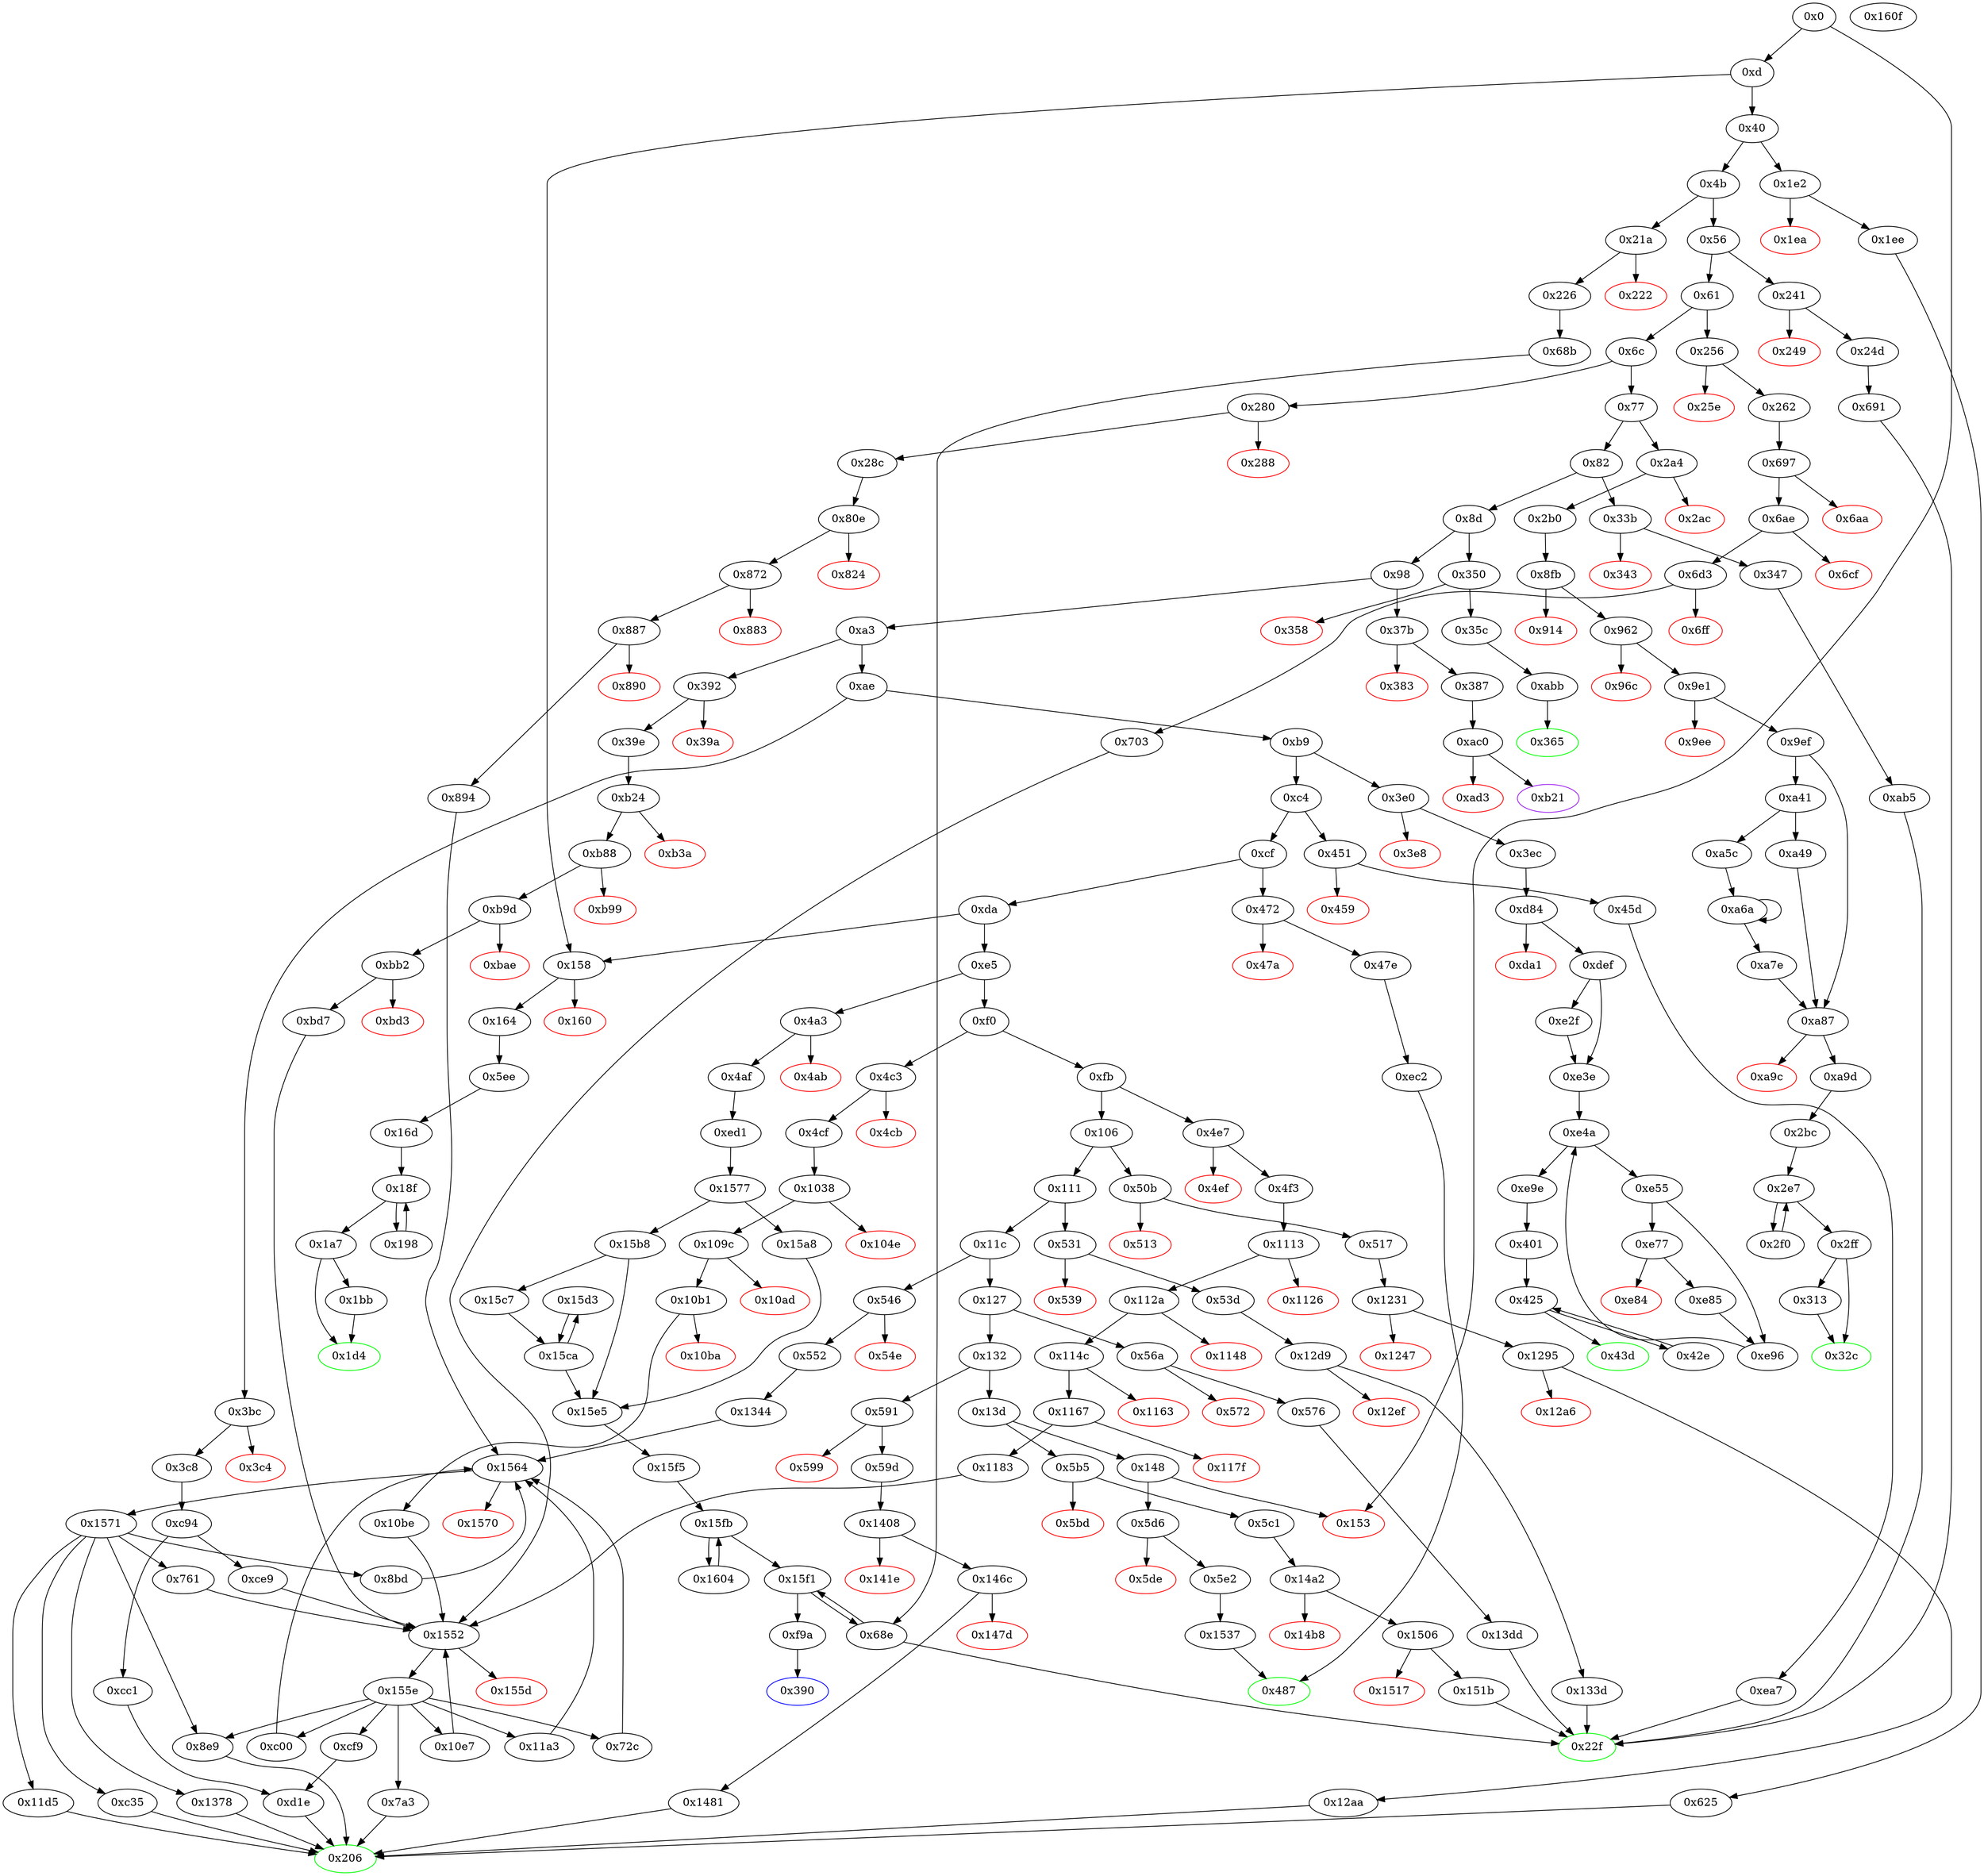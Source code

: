 digraph "" {
"0x15d3" [fillcolor=white, id="0x15d3", style=filled, tooltip="Block 0x15d3\n[0x15d3:0x15e4]\n---\nPredecessors: [0x15ca]\nSuccessors: [0x15ca]\n---\n0x15d3 DUP3\n0x15d4 MLOAD\n0x15d5 DUP3\n0x15d6 SSTORE\n0x15d7 SWAP2\n0x15d8 PUSH1 0x20\n0x15da ADD\n0x15db SWAP2\n0x15dc SWAP1\n0x15dd PUSH1 0x1\n0x15df ADD\n0x15e0 SWAP1\n0x15e1 PUSH2 0x15ca\n0x15e4 JUMP\n---\n0x15d4: V1919 = M[S2]\n0x15d6: S[S1] = V1919\n0x15d8: V1920 = 0x20\n0x15da: V1921 = ADD 0x20 S2\n0x15dd: V1922 = 0x1\n0x15df: V1923 = ADD 0x1 S1\n0x15e1: V1924 = 0x15ca\n0x15e4: JUMP 0x15ca\n---\nEntry stack: [V11, 0x390, V401, V403, 0x0, 0x1, V1325, V1295, V1332, 0xf9a, V1353, V1899, S2, S1, V1915]\nStack pops: 3\nStack additions: [V1921, V1923, S0]\nExit stack: [V11, 0x390, V401, V403, 0x0, 0x1, V1325, V1295, V1332, 0xf9a, V1353, V1899, V1921, V1923, V1915]\n\nDef sites:\nV11: {0xd.0x34}\n0x390: {0x4af.0x4b1}\nV401: {0x4af.0x4bb}\nV403: {0x4af.0x4be}\n0x0: {0xed1.0xed2}\n0x1: {0xed1.0xed4}\nV1325: {0xed1.0xf32}\nV1295: {0xed1.0xedc}\nV1332: {0xed1.0xf48}\n0xf9a: {0xed1.0xf8a}\nV1353: {0xed1.0xf91}\nV1899: {0x1577.0x159e}\nS2: {0xed1.0xf94, 0x15d3.0x15da}\nS1: {0x15d3.0x15df, 0x1577.0x1594}\nV1915: {0x15c7.0x15c9}\n"];
"0x155e" [fillcolor=white, id="0x155e", style=filled, tooltip="Block 0x155e\n[0x155e:0x1563]\n---\nPredecessors: [0x1552]\nSuccessors: [0x72c, 0x7a3, 0x8e9, 0xc00, 0xcf9, 0x10e7, 0x11a3]\n---\n0x155e JUMPDEST\n0x155f POP\n0x1560 SWAP1\n0x1561 SUB\n0x1562 SWAP1\n0x1563 JUMP\n---\n0x155e: JUMPDEST \n0x1561: V1875 = SUB S2 S1\n0x1563: JUMP {0x72c, 0x7a3, 0x8e9, 0xc00, 0xcf9, 0x10e7, 0x11a3}\n---\nEntry stack: [V11, S8, S7, S6, S5, S4, {0x72c, 0x7a3, 0x8e9, 0xc00, 0xcf9, 0x10e7, 0x11a3}, S2, S1, 0x0]\nStack pops: 4\nStack additions: [V1875]\nExit stack: [V11, S8, S7, S6, S5, S4, V1875]\n\nDef sites:\nV11: {0xd.0x34}\nS8: {0x3c8.0x3ca, 0x262.0x264, 0xd.0x34, 0x39e.0x3a0}\nS7: {0x3c8.0x3d8, 0x28c.0x28e, 0x4cf.0x4d1, 0x39e.0x3af, 0x262.0x273, 0x4f3.0x4f5, 0x552.0x554}\nS6: {0x3c8.0x3db, 0x28c.0x29c, 0x4cf.0x4df, 0x39e.0x3b4, 0x262.0x278, 0x4f3.0x503, 0x552.0x562}\nS5: {0x28c.0x29f, 0x4cf.0x4e2, 0x39e.0x3b7, 0x262.0x27b, 0x4f3.0x506, 0x552.0x565, 0xc94.0xc96}\nS4: {0x1038.0x103c, 0x1344.0x1346, 0x80e.0x812, 0xb24.0xb28, 0x1113.0x1114, 0xc94.0xcb8, 0x697.0x698}\n{0x72c, 0x7a3, 0x8e9, 0xc00, 0xcf9, 0x10e7, 0x11a3}: {0xce9.0xcea, 0x10e7.0x1104, 0x1183.0x1194, 0x10be.0x10d8, 0x761.0x794, 0x703.0x71d, 0xbd7.0xbf1}\nS2: {0x10e7.0x1103, 0x1183.0x1193, 0x10be.0x10d7, 0x761.0x793, 0x703.0x71c, 0xc94.0xcb8, 0xbd7.0xbf0}\nS1: {0x39e.0x3b7, 0x4f3.0x506, 0x552.0x565, 0xc94.0xc96, 0x3c8.0x3db, 0x28c.0x29f, 0x4cf.0x4e2, 0x262.0x27b}\n0x0: {0x1552.0x1553}\n"];
"0xa6a" [fillcolor=white, id="0xa6a", style=filled, tooltip="Block 0xa6a\n[0xa6a:0xa7d]\n---\nPredecessors: [0xa5c, 0xa6a]\nSuccessors: [0xa6a, 0xa7e]\n---\n0xa6a JUMPDEST\n0xa6b DUP2\n0xa6c SLOAD\n0xa6d DUP2\n0xa6e MSTORE\n0xa6f SWAP1\n0xa70 PUSH1 0x1\n0xa72 ADD\n0xa73 SWAP1\n0xa74 PUSH1 0x20\n0xa76 ADD\n0xa77 DUP1\n0xa78 DUP4\n0xa79 GT\n0xa7a PUSH2 0xa6a\n0xa7d JUMPI\n---\n0xa6a: JUMPDEST \n0xa6c: V888 = S[S1]\n0xa6e: M[S0] = V888\n0xa70: V889 = 0x1\n0xa72: V890 = ADD 0x1 S1\n0xa74: V891 = 0x20\n0xa76: V892 = ADD 0x20 S0\n0xa79: V893 = GT V883 V892\n0xa7a: V894 = 0xa6a\n0xa7d: JUMPI 0xa6a V893\n---\nEntry stack: [V11, 0x2bc, V218, 0x60, 0x0, V853, V850, V864, V883, S1, S0]\nStack pops: 3\nStack additions: [S2, V890, V892]\nExit stack: [V11, 0x2bc, V218, 0x60, 0x0, V853, V850, V864, V883, V890, V892]\n\nDef sites:\nV11: {0xd.0x34}\n0x2bc: {0x2b0.0x2b2}\nV218: {0x2b0.0x2b7}\n0x60: {0x8fb.0x8ff}\n0x0: {0x8fb.0x902}\nV853: {0x9ef.0xa0a}\nV850: {0x9ef.0xa04}\nV864: {0x9ef.0xa20}\nV883: {0xa5c.0xa5e}\nS1: {0xa6a.0xa72, 0xa5c.0xa68}\nS0: {0xa6a.0xa76, 0x9ef.0xa38}\n"];
"0x2bc" [fillcolor=white, id="0x2bc", style=filled, tooltip="Block 0x2bc\n[0x2bc:0x2e6]\n---\nPredecessors: [0xa9d]\nSuccessors: [0x2e7]\n---\n0x2bc JUMPDEST\n0x2bd PUSH1 0x40\n0x2bf MLOAD\n0x2c0 DUP1\n0x2c1 DUP1\n0x2c2 PUSH1 0x20\n0x2c4 ADD\n0x2c5 DUP4\n0x2c6 DUP2\n0x2c7 MSTORE\n0x2c8 PUSH1 0x20\n0x2ca ADD\n0x2cb DUP3\n0x2cc DUP2\n0x2cd SUB\n0x2ce DUP3\n0x2cf MSTORE\n0x2d0 DUP5\n0x2d1 DUP2\n0x2d2 DUP2\n0x2d3 MLOAD\n0x2d4 DUP2\n0x2d5 MSTORE\n0x2d6 PUSH1 0x20\n0x2d8 ADD\n0x2d9 SWAP2\n0x2da POP\n0x2db DUP1\n0x2dc MLOAD\n0x2dd SWAP1\n0x2de PUSH1 0x20\n0x2e0 ADD\n0x2e1 SWAP1\n0x2e2 DUP1\n0x2e3 DUP4\n0x2e4 DUP4\n0x2e5 PUSH1 0x0\n---\n0x2bc: JUMPDEST \n0x2bd: V220 = 0x40\n0x2bf: V221 = M[0x40]\n0x2c2: V222 = 0x20\n0x2c4: V223 = ADD 0x20 V221\n0x2c7: M[V223] = V911\n0x2c8: V224 = 0x20\n0x2ca: V225 = ADD 0x20 V223\n0x2cd: V226 = SUB V225 V221\n0x2cf: M[V221] = V226\n0x2d3: V227 = M[V853]\n0x2d5: M[V225] = V227\n0x2d6: V228 = 0x20\n0x2d8: V229 = ADD 0x20 V225\n0x2dc: V230 = M[V853]\n0x2de: V231 = 0x20\n0x2e0: V232 = ADD 0x20 V853\n0x2e5: V233 = 0x0\n---\nEntry stack: [V11, V853, V911]\nStack pops: 2\nStack additions: [S1, S0, V221, V221, V229, V232, V230, V230, V229, V232, 0x0]\nExit stack: [V11, V853, V911, V221, V221, V229, V232, V230, V230, V229, V232, 0x0]\n\nDef sites:\nV11: {0xd.0x34}\nV853: {0x9ef.0xa0a}\nV911: {0xa9d.0xaae}\n"];
"0x2ff" [fillcolor=white, id="0x2ff", style=filled, tooltip="Block 0x2ff\n[0x2ff:0x312]\n---\nPredecessors: [0x2e7]\nSuccessors: [0x313, 0x32c]\n---\n0x2ff JUMPDEST\n0x300 POP\n0x301 POP\n0x302 POP\n0x303 POP\n0x304 SWAP1\n0x305 POP\n0x306 SWAP1\n0x307 DUP2\n0x308 ADD\n0x309 SWAP1\n0x30a PUSH1 0x1f\n0x30c AND\n0x30d DUP1\n0x30e ISZERO\n0x30f PUSH2 0x32c\n0x312 JUMPI\n---\n0x2ff: JUMPDEST \n0x308: V243 = ADD V230 V229\n0x30a: V244 = 0x1f\n0x30c: V245 = AND 0x1f V230\n0x30e: V246 = ISZERO V245\n0x30f: V247 = 0x32c\n0x312: JUMPI 0x32c V246\n---\nEntry stack: [V11, V853, V911, V221, V221, V229, V232, V230, V230, V229, V232, S0]\nStack pops: 7\nStack additions: [V243, V245]\nExit stack: [V11, V853, V911, V221, V221, V243, V245]\n\nDef sites:\nV11: {0xd.0x34}\nV853: {0x9ef.0xa0a}\nV911: {0xa9d.0xaae}\nV221: {0x2bc.0x2bf}\nV221: {0x2bc.0x2bf}\nV229: {0x2bc.0x2d8}\nV232: {0x2bc.0x2e0}\nV230: {0x2bc.0x2dc}\nV230: {0x2bc.0x2dc}\nV229: {0x2bc.0x2d8}\nV232: {0x2bc.0x2e0}\nS0: {0x2f0.0x2fa, 0x2bc.0x2e5}\n"];
"0x3e8" [color=red, fillcolor=white, id="0x3e8", style=filled, tooltip="Block 0x3e8\n[0x3e8:0x3eb]\n---\nPredecessors: [0x3e0]\nSuccessors: []\n---\n0x3e8 PUSH1 0x0\n0x3ea DUP1\n0x3eb REVERT\n---\n0x3e8: V327 = 0x0\n0x3eb: REVERT 0x0 0x0\n---\nEntry stack: [V11, V324]\nStack pops: 0\nStack additions: []\nExit stack: [V11, V324]\n\nDef sites:\nV11: {0xd.0x34}\nV324: {0x3e0.0x3e1}\n"];
"0x1295" [fillcolor=white, id="0x1295", style=filled, tooltip="Block 0x1295\n[0x1295:0x12a5]\n---\nPredecessors: [0x1231]\nSuccessors: [0x12a6, 0x12aa]\n---\n0x1295 JUMPDEST\n0x1296 PUSH1 0x1\n0x1298 PUSH1 0xa0\n0x129a PUSH1 0x2\n0x129c EXP\n0x129d SUB\n0x129e DUP4\n0x129f AND\n0x12a0 ISZERO\n0x12a1 ISZERO\n0x12a2 PUSH2 0x12aa\n0x12a5 JUMPI\n---\n0x1295: JUMPDEST \n0x1296: V1604 = 0x1\n0x1298: V1605 = 0xa0\n0x129a: V1606 = 0x2\n0x129c: V1607 = EXP 0x2 0xa0\n0x129d: V1608 = SUB 0x10000000000000000000000000000000000000000 0x1\n0x129f: V1609 = AND V449 0xffffffffffffffffffffffffffffffffffffffff\n0x12a0: V1610 = ISZERO V1609\n0x12a1: V1611 = ISZERO V1610\n0x12a2: V1612 = 0x12aa\n0x12a5: JUMPI 0x12aa V1611\n---\nEntry stack: [V11, 0x206, V449, V453, 0x0]\nStack pops: 3\nStack additions: [S2, S1, S0]\nExit stack: [V11, 0x206, V449, V453, 0x0]\n\nDef sites:\nV11: {0xd.0x34}\n0x206: {0x517.0x519}\nV449: {0x517.0x527}\nV453: {0x517.0x52c}\n0x0: {0x1231.0x1235}\n"];
"0x459" [color=red, fillcolor=white, id="0x459", style=filled, tooltip="Block 0x459\n[0x459:0x45c]\n---\nPredecessors: [0x451]\nSuccessors: []\n---\n0x459 PUSH1 0x0\n0x45b DUP1\n0x45c REVERT\n---\n0x459: V364 = 0x0\n0x45c: REVERT 0x0 0x0\n---\nEntry stack: [V11, V361]\nStack pops: 0\nStack additions: []\nExit stack: [V11, V361]\n\nDef sites:\nV11: {0xd.0x34}\nV361: {0x451.0x452}\n"];
"0x1564" [fillcolor=white, id="0x1564", style=filled, tooltip="Block 0x1564\n[0x1564:0x156f]\n---\nPredecessors: [0x72c, 0x894, 0x8bd, 0xc00, 0x11a3, 0x1344]\nSuccessors: [0x1570, 0x1571]\n---\n0x1564 JUMPDEST\n0x1565 DUP2\n0x1566 DUP2\n0x1567 ADD\n0x1568 DUP3\n0x1569 DUP2\n0x156a LT\n0x156b ISZERO\n0x156c PUSH2 0x1571\n0x156f JUMPI\n---\n0x1564: JUMPDEST \n0x1567: V1876 = ADD S0 S1\n0x156a: V1877 = LT V1876 S1\n0x156b: V1878 = ISZERO V1877\n0x156c: V1879 = 0x1571\n0x156f: JUMPI 0x1571 V1878\n---\nEntry stack: [V11, S7, S6, S5, S4, S3, {0x761, 0x8bd, 0x8e9, 0xc35, 0x11d5, 0x1378}, S1, S0]\nStack pops: 2\nStack additions: [S1, S0, V1876]\nExit stack: [V11, S7, S6, S5, S4, S3, {0x761, 0x8bd, 0x8e9, 0xc35, 0x11d5, 0x1378}, S1, S0, V1876]\n\nDef sites:\nV11: {0xd.0x34}\nS7: {0x3c8.0x3ca, 0x262.0x264, 0xd.0x34, 0x39e.0x3a0}\nS6: {0x3c8.0x3d8, 0x28c.0x28e, 0x4cf.0x4d1, 0x39e.0x3af, 0x262.0x273, 0x4f3.0x4f5, 0x552.0x554}\nS5: {0x3c8.0x3db, 0x28c.0x29c, 0x4cf.0x4df, 0x39e.0x3b4, 0x262.0x278, 0x4f3.0x503, 0x552.0x562}\nS4: {0x28c.0x29f, 0x4cf.0x4e2, 0x39e.0x3b7, 0x262.0x27b, 0x4f3.0x506, 0x552.0x565, 0xc94.0xc96}\nS3: {0x1038.0x103c, 0x1344.0x1346, 0x80e.0x812, 0xb24.0xb28, 0x1113.0x1114, 0xc94.0xcb8, 0x697.0x698}\n{0x761, 0x8bd, 0x8e9, 0xc35, 0x11d5, 0x1378}: {0x8bd.0x8da, 0x72c.0x752, 0x1344.0x1369, 0xc00.0xc26, 0x11a3.0x11c6, 0x894.0x8ae}\nS1: {0x8bd.0x8d9, 0x72c.0x751, 0x1344.0x1368, 0xc00.0xc25, 0x11a3.0x11c5, 0x894.0x8ad}\nS0: {0x28c.0x29f, 0x4cf.0x4e2, 0x39e.0x3b7, 0x262.0x27b, 0x4f3.0x506, 0x552.0x565, 0xc94.0xc96}\n"];
"0xa9d" [fillcolor=white, id="0xa9d", style=filled, tooltip="Block 0xa9d\n[0xa9d:0xab4]\n---\nPredecessors: [0xa87]\nSuccessors: [0x2bc]\n---\n0xa9d JUMPDEST\n0xa9e PUSH1 0x0\n0xaa0 SWAP2\n0xaa1 DUP3\n0xaa2 MSTORE\n0xaa3 PUSH1 0x20\n0xaa5 SWAP1\n0xaa6 SWAP2\n0xaa7 SHA3\n0xaa8 PUSH1 0x3\n0xaaa SWAP1\n0xaab SWAP2\n0xaac MUL\n0xaad ADD\n0xaae SLOAD\n0xaaf SWAP1\n0xab0 POP\n0xab1 SWAP2\n0xab2 POP\n0xab3 SWAP2\n0xab4 JUMP\n---\n0xa9d: JUMPDEST \n0xa9e: V905 = 0x0\n0xaa2: M[0x0] = 0x7\n0xaa3: V906 = 0x20\n0xaa7: V907 = SHA3 0x0 0x20\n0xaa8: V908 = 0x3\n0xaac: V909 = MUL V218 0x3\n0xaad: V910 = ADD V909 V907\n0xaae: V911 = S[V910]\n0xab4: JUMP 0x2bc\n---\nEntry stack: [V11, 0x2bc, V218, V853, 0x0, 0x7, V218]\nStack pops: 6\nStack additions: [S3, V911]\nExit stack: [V11, V853, V911]\n\nDef sites:\nV11: {0xd.0x34}\n0x2bc: {0x2b0.0x2b2}\nV218: {0x2b0.0x2b7}\nV853: {0x9ef.0xa0a}\n0x0: {0x8fb.0x902}\n0x7: {0xa87.0xa8f}\nV218: {0x2b0.0x2b7}\n"];
"0xd1e" [fillcolor=white, id="0xd1e", style=filled, tooltip="Block 0xd1e\n[0xd1e:0xd83]\n---\nPredecessors: [0xcc1, 0xcf9]\nSuccessors: [0x206]\n---\n0xd1e JUMPDEST\n0xd1f CALLER\n0xd20 PUSH1 0x0\n0xd22 DUP2\n0xd23 DUP2\n0xd24 MSTORE\n0xd25 PUSH1 0x2\n0xd27 PUSH1 0x20\n0xd29 SWAP1\n0xd2a DUP2\n0xd2b MSTORE\n0xd2c PUSH1 0x40\n0xd2e DUP1\n0xd2f DUP4\n0xd30 SHA3\n0xd31 PUSH1 0x1\n0xd33 PUSH1 0xa0\n0xd35 PUSH1 0x2\n0xd37 EXP\n0xd38 SUB\n0xd39 DUP10\n0xd3a AND\n0xd3b DUP1\n0xd3c DUP6\n0xd3d MSTORE\n0xd3e SWAP1\n0xd3f DUP4\n0xd40 MSTORE\n0xd41 SWAP3\n0xd42 DUP2\n0xd43 SWAP1\n0xd44 SHA3\n0xd45 SLOAD\n0xd46 DUP2\n0xd47 MLOAD\n0xd48 SWAP1\n0xd49 DUP2\n0xd4a MSTORE\n0xd4b SWAP1\n0xd4c MLOAD\n0xd4d SWAP3\n0xd4e SWAP4\n0xd4f SWAP3\n0xd50 PUSH32 0x8c5be1e5ebec7d5bd14f71427d1e84f3dd0314c0f7b2291e5b200ac8c7c3b925\n0xd71 SWAP3\n0xd72 SWAP2\n0xd73 DUP2\n0xd74 SWAP1\n0xd75 SUB\n0xd76 SWAP1\n0xd77 SWAP2\n0xd78 ADD\n0xd79 SWAP1\n0xd7a LOG3\n0xd7b POP\n0xd7c PUSH1 0x1\n0xd7e SWAP4\n0xd7f SWAP3\n0xd80 POP\n0xd81 POP\n0xd82 POP\n0xd83 JUMP\n---\n0xd1e: JUMPDEST \n0xd1f: V1133 = CALLER\n0xd20: V1134 = 0x0\n0xd24: M[0x0] = V1133\n0xd25: V1135 = 0x2\n0xd27: V1136 = 0x20\n0xd2b: M[0x20] = 0x2\n0xd2c: V1137 = 0x40\n0xd30: V1138 = SHA3 0x0 0x40\n0xd31: V1139 = 0x1\n0xd33: V1140 = 0xa0\n0xd35: V1141 = 0x2\n0xd37: V1142 = EXP 0x2 0xa0\n0xd38: V1143 = SUB 0x10000000000000000000000000000000000000000 0x1\n0xd3a: V1144 = AND S3 0xffffffffffffffffffffffffffffffffffffffff\n0xd3d: M[0x0] = V1144\n0xd40: M[0x20] = V1138\n0xd44: V1145 = SHA3 0x0 0x40\n0xd45: V1146 = S[V1145]\n0xd47: V1147 = M[0x40]\n0xd4a: M[V1147] = V1146\n0xd4c: V1148 = M[0x40]\n0xd50: V1149 = 0x8c5be1e5ebec7d5bd14f71427d1e84f3dd0314c0f7b2291e5b200ac8c7c3b925\n0xd75: V1150 = SUB V1147 V1148\n0xd78: V1151 = ADD 0x20 V1150\n0xd7a: LOG V1148 V1151 0x8c5be1e5ebec7d5bd14f71427d1e84f3dd0314c0f7b2291e5b200ac8c7c3b925 V1133 V1144\n0xd7c: V1152 = 0x1\n0xd83: JUMP S4\n---\nEntry stack: [V11, S4, S3, S2, S1, S0]\nStack pops: 5\nStack additions: [0x1]\nExit stack: [V11, 0x1]\n\nDef sites:\nV11: {0xd.0x34}\nS4: {0x3c8.0x3ca, 0x262.0x264, 0xd.0x34, 0x39e.0x3a0}\nS3: {0x3c8.0x3d8, 0x4f3.0x4f5, 0x262.0x273, 0x4cf.0x4d1, 0x39e.0x3af}\nS2: {0x3c8.0x3db, 0x4f3.0x503, 0x262.0x278, 0x4cf.0x4df, 0x39e.0x3b4}\nS1: {0x4f3.0x506, 0x262.0x27b, 0xc94.0xc96, 0x4cf.0x4e2, 0x39e.0x3b7}\nS0: {0x1038.0x103c, 0x1113.0x1114, 0xc94.0xcb8, 0xb24.0xb28, 0x697.0x698}\n"];
"0x10b1" [fillcolor=white, id="0x10b1", style=filled, tooltip="Block 0x10b1\n[0x10b1:0x10b9]\n---\nPredecessors: [0x109c]\nSuccessors: [0x10ba, 0x10be]\n---\n0x10b1 JUMPDEST\n0x10b2 PUSH1 0x0\n0x10b4 DUP3\n0x10b5 GT\n0x10b6 PUSH2 0x10be\n0x10b9 JUMPI\n---\n0x10b1: JUMPDEST \n0x10b2: V1434 = 0x0\n0x10b5: V1435 = GT V419 0x0\n0x10b6: V1436 = 0x10be\n0x10b9: JUMPI 0x10be V1435\n---\nEntry stack: [V11, 0x206, V417, V419, 0x0]\nStack pops: 2\nStack additions: [S1, S0]\nExit stack: [V11, 0x206, V417, V419, 0x0]\n\nDef sites:\nV11: {0xd.0x34}\n0x206: {0x4cf.0x4d1}\nV417: {0x4cf.0x4df}\nV419: {0x4cf.0x4e2}\n0x0: {0x1038.0x103c}\n"];
"0x8d" [fillcolor=white, id="0x8d", style=filled, tooltip="Block 0x8d\n[0x8d:0x97]\n---\nPredecessors: [0x82]\nSuccessors: [0x98, 0x350]\n---\n0x8d DUP1\n0x8e PUSH4 0x313ce567\n0x93 EQ\n0x94 PUSH2 0x350\n0x97 JUMPI\n---\n0x8e: V36 = 0x313ce567\n0x93: V37 = EQ 0x313ce567 V11\n0x94: V38 = 0x350\n0x97: JUMPI 0x350 V37\n---\nEntry stack: [V11]\nStack pops: 1\nStack additions: [S0]\nExit stack: [V11]\n\nDef sites:\nV11: {0xd.0x34}\n"];
"0x6d3" [fillcolor=white, id="0x6d3", style=filled, tooltip="Block 0x6d3\n[0x6d3:0x6fe]\n---\nPredecessors: [0x6ae]\nSuccessors: [0x6ff, 0x703]\n---\n0x6d3 JUMPDEST\n0x6d4 PUSH1 0x1\n0x6d6 PUSH1 0xa0\n0x6d8 PUSH1 0x2\n0x6da EXP\n0x6db SUB\n0x6dc DUP5\n0x6dd AND\n0x6de PUSH1 0x0\n0x6e0 SWAP1\n0x6e1 DUP2\n0x6e2 MSTORE\n0x6e3 PUSH1 0x2\n0x6e5 PUSH1 0x20\n0x6e7 SWAP1\n0x6e8 DUP2\n0x6e9 MSTORE\n0x6ea PUSH1 0x40\n0x6ec DUP1\n0x6ed DUP4\n0x6ee SHA3\n0x6ef CALLER\n0x6f0 DUP5\n0x6f1 MSTORE\n0x6f2 SWAP1\n0x6f3 SWAP2\n0x6f4 MSTORE\n0x6f5 SWAP1\n0x6f6 SHA3\n0x6f7 SLOAD\n0x6f8 DUP3\n0x6f9 GT\n0x6fa ISZERO\n0x6fb PUSH2 0x703\n0x6fe JUMPI\n---\n0x6d3: JUMPDEST \n0x6d4: V588 = 0x1\n0x6d6: V589 = 0xa0\n0x6d8: V590 = 0x2\n0x6da: V591 = EXP 0x2 0xa0\n0x6db: V592 = SUB 0x10000000000000000000000000000000000000000 0x1\n0x6dd: V593 = AND V189 0xffffffffffffffffffffffffffffffffffffffff\n0x6de: V594 = 0x0\n0x6e2: M[0x0] = V593\n0x6e3: V595 = 0x2\n0x6e5: V596 = 0x20\n0x6e9: M[0x20] = 0x2\n0x6ea: V597 = 0x40\n0x6ee: V598 = SHA3 0x0 0x40\n0x6ef: V599 = CALLER\n0x6f1: M[0x0] = V599\n0x6f4: M[0x20] = V598\n0x6f6: V600 = SHA3 0x0 0x40\n0x6f7: V601 = S[V600]\n0x6f9: V602 = GT V194 V601\n0x6fa: V603 = ISZERO V602\n0x6fb: V604 = 0x703\n0x6fe: JUMPI 0x703 V603\n---\nEntry stack: [V11, 0x206, V189, V192, V194, 0x0]\nStack pops: 4\nStack additions: [S3, S2, S1, S0]\nExit stack: [V11, 0x206, V189, V192, V194, 0x0]\n\nDef sites:\nV11: {0xd.0x34}\n0x206: {0x262.0x264}\nV189: {0x262.0x273}\nV192: {0x262.0x278}\nV194: {0x262.0x27b}\n0x0: {0x697.0x698}\n"];
"0x343" [color=red, fillcolor=white, id="0x343", style=filled, tooltip="Block 0x343\n[0x343:0x346]\n---\nPredecessors: [0x33b]\nSuccessors: []\n---\n0x343 PUSH1 0x0\n0x345 DUP1\n0x346 REVERT\n---\n0x343: V266 = 0x0\n0x346: REVERT 0x0 0x0\n---\nEntry stack: [V11, V263]\nStack pops: 0\nStack additions: []\nExit stack: [V11, V263]\n\nDef sites:\nV11: {0xd.0x34}\nV263: {0x33b.0x33c}\n"];
"0x894" [fillcolor=white, id="0x894", style=filled, tooltip="Block 0x894\n[0x894:0x8bc]\n---\nPredecessors: [0x887]\nSuccessors: [0x1564]\n---\n0x894 JUMPDEST\n0x895 PUSH1 0x1\n0x897 PUSH1 0xa0\n0x899 PUSH1 0x2\n0x89b EXP\n0x89c SUB\n0x89d DUP4\n0x89e AND\n0x89f PUSH1 0x0\n0x8a1 SWAP1\n0x8a2 DUP2\n0x8a3 MSTORE\n0x8a4 PUSH1 0x20\n0x8a6 DUP2\n0x8a7 SWAP1\n0x8a8 MSTORE\n0x8a9 PUSH1 0x40\n0x8ab SWAP1\n0x8ac SHA3\n0x8ad SLOAD\n0x8ae PUSH2 0x8bd\n0x8b1 SWAP1\n0x8b2 DUP4\n0x8b3 PUSH4 0xffffffff\n0x8b8 PUSH2 0x1564\n0x8bb AND\n0x8bc JUMP\n---\n0x894: JUMPDEST \n0x895: V735 = 0x1\n0x897: V736 = 0xa0\n0x899: V737 = 0x2\n0x89b: V738 = EXP 0x2 0xa0\n0x89c: V739 = SUB 0x10000000000000000000000000000000000000000 0x1\n0x89e: V740 = AND V208 0xffffffffffffffffffffffffffffffffffffffff\n0x89f: V741 = 0x0\n0x8a3: M[0x0] = V740\n0x8a4: V742 = 0x20\n0x8a8: M[0x20] = 0x0\n0x8a9: V743 = 0x40\n0x8ac: V744 = SHA3 0x0 0x40\n0x8ad: V745 = S[V744]\n0x8ae: V746 = 0x8bd\n0x8b3: V747 = 0xffffffff\n0x8b8: V748 = 0x1564\n0x8bb: V749 = AND 0x1564 0xffffffff\n0x8bc: JUMP 0x1564\n---\nEntry stack: [V11, 0x206, V208, V210, 0x0]\nStack pops: 3\nStack additions: [S2, S1, S0, 0x8bd, V745, S1]\nExit stack: [V11, 0x206, V208, V210, 0x0, 0x8bd, V745, V210]\n\nDef sites:\nV11: {0xd.0x34}\n0x206: {0x28c.0x28e}\nV208: {0x28c.0x29c}\nV210: {0x28c.0x29f}\n0x0: {0x80e.0x812}\n"];
"0xb99" [color=red, fillcolor=white, id="0xb99", style=filled, tooltip="Block 0xb99\n[0xb99:0xb9c]\n---\nPredecessors: [0xb88]\nSuccessors: []\n---\n0xb99 PUSH1 0x0\n0xb9b DUP1\n0xb9c REVERT\n---\n0xb99: V1010 = 0x0\n0xb9c: REVERT 0x0 0x0\n---\nEntry stack: [V11, 0x206, V301, V304, V306, 0x0]\nStack pops: 0\nStack additions: []\nExit stack: [V11, 0x206, V301, V304, V306, 0x0]\n\nDef sites:\nV11: {0xd.0x34}\n0x206: {0x39e.0x3a0}\nV301: {0x39e.0x3af}\nV304: {0x39e.0x3b4}\nV306: {0x39e.0x3b7}\n0x0: {0xb24.0xb28}\n"];
"0x12d9" [fillcolor=white, id="0x12d9", style=filled, tooltip="Block 0x12d9\n[0x12d9:0x12ee]\n---\nPredecessors: [0x53d]\nSuccessors: [0x12ef, 0x133d]\n---\n0x12d9 JUMPDEST\n0x12da PUSH1 0x6\n0x12dc SLOAD\n0x12dd PUSH1 0x0\n0x12df SWAP1\n0x12e0 PUSH1 0x1\n0x12e2 PUSH1 0xa0\n0x12e4 PUSH1 0x2\n0x12e6 EXP\n0x12e7 SUB\n0x12e8 AND\n0x12e9 CALLER\n0x12ea EQ\n0x12eb PUSH2 0x133d\n0x12ee JUMPI\n---\n0x12d9: JUMPDEST \n0x12da: V1633 = 0x6\n0x12dc: V1634 = S[0x6]\n0x12dd: V1635 = 0x0\n0x12e0: V1636 = 0x1\n0x12e2: V1637 = 0xa0\n0x12e4: V1638 = 0x2\n0x12e6: V1639 = EXP 0x2 0xa0\n0x12e7: V1640 = SUB 0x10000000000000000000000000000000000000000 0x1\n0x12e8: V1641 = AND 0xffffffffffffffffffffffffffffffffffffffff V1634\n0x12e9: V1642 = CALLER\n0x12ea: V1643 = EQ V1642 V1641\n0x12eb: V1644 = 0x133d\n0x12ee: JUMPI 0x133d V1643\n---\nEntry stack: [V11, 0x22f]\nStack pops: 0\nStack additions: [0x0]\nExit stack: [V11, 0x22f, 0x0]\n\nDef sites:\nV11: {0xd.0x34}\n0x22f: {0x53d.0x53f}\n"];
"0x14a2" [fillcolor=white, id="0x14a2", style=filled, tooltip="Block 0x14a2\n[0x14a2:0x14b7]\n---\nPredecessors: [0x5c1]\nSuccessors: [0x14b8, 0x1506]\n---\n0x14a2 JUMPDEST\n0x14a3 PUSH1 0x6\n0x14a5 SLOAD\n0x14a6 PUSH1 0x0\n0x14a8 SWAP1\n0x14a9 PUSH1 0x1\n0x14ab PUSH1 0xa0\n0x14ad PUSH1 0x2\n0x14af EXP\n0x14b0 SUB\n0x14b1 AND\n0x14b2 CALLER\n0x14b3 EQ\n0x14b4 PUSH2 0x1506\n0x14b7 JUMPI\n---\n0x14a2: JUMPDEST \n0x14a3: V1794 = 0x6\n0x14a5: V1795 = S[0x6]\n0x14a6: V1796 = 0x0\n0x14a9: V1797 = 0x1\n0x14ab: V1798 = 0xa0\n0x14ad: V1799 = 0x2\n0x14af: V1800 = EXP 0x2 0xa0\n0x14b0: V1801 = SUB 0x10000000000000000000000000000000000000000 0x1\n0x14b1: V1802 = AND 0xffffffffffffffffffffffffffffffffffffffff V1795\n0x14b2: V1803 = CALLER\n0x14b3: V1804 = EQ V1803 V1802\n0x14b4: V1805 = 0x1506\n0x14b7: JUMPI 0x1506 V1804\n---\nEntry stack: [V11, 0x22f, V522]\nStack pops: 0\nStack additions: [0x0]\nExit stack: [V11, 0x22f, V522, 0x0]\n\nDef sites:\nV11: {0xd.0x34}\n0x22f: {0x5c1.0x5c3}\nV522: {0x5c1.0x5d1}\n"];
"0xdef" [fillcolor=white, id="0xdef", style=filled, tooltip="Block 0xdef\n[0xdef:0xe2e]\n---\nPredecessors: [0xd84]\nSuccessors: [0xe2f, 0xe3e]\n---\n0xdef JUMPDEST\n0xdf0 PUSH1 0x9\n0xdf2 PUSH1 0x0\n0xdf4 DUP7\n0xdf5 PUSH1 0x1\n0xdf7 PUSH1 0xa0\n0xdf9 PUSH1 0x2\n0xdfb EXP\n0xdfc SUB\n0xdfd AND\n0xdfe PUSH1 0x1\n0xe00 PUSH1 0xa0\n0xe02 PUSH1 0x2\n0xe04 EXP\n0xe05 SUB\n0xe06 AND\n0xe07 DUP2\n0xe08 MSTORE\n0xe09 PUSH1 0x20\n0xe0b ADD\n0xe0c SWAP1\n0xe0d DUP2\n0xe0e MSTORE\n0xe0f PUSH1 0x20\n0xe11 ADD\n0xe12 PUSH1 0x0\n0xe14 SHA3\n0xe15 SLOAD\n0xe16 PUSH1 0x40\n0xe18 MLOAD\n0xe19 SWAP1\n0xe1a DUP1\n0xe1b DUP3\n0xe1c MSTORE\n0xe1d DUP1\n0xe1e PUSH1 0x20\n0xe20 MUL\n0xe21 PUSH1 0x20\n0xe23 ADD\n0xe24 DUP3\n0xe25 ADD\n0xe26 PUSH1 0x40\n0xe28 MSTORE\n0xe29 DUP1\n0xe2a ISZERO\n0xe2b PUSH2 0xe3e\n0xe2e JUMPI\n---\n0xdef: JUMPDEST \n0xdf0: V1197 = 0x9\n0xdf2: V1198 = 0x0\n0xdf5: V1199 = 0x1\n0xdf7: V1200 = 0xa0\n0xdf9: V1201 = 0x2\n0xdfb: V1202 = EXP 0x2 0xa0\n0xdfc: V1203 = SUB 0x10000000000000000000000000000000000000000 0x1\n0xdfd: V1204 = AND 0xffffffffffffffffffffffffffffffffffffffff V336\n0xdfe: V1205 = 0x1\n0xe00: V1206 = 0xa0\n0xe02: V1207 = 0x2\n0xe04: V1208 = EXP 0x2 0xa0\n0xe05: V1209 = SUB 0x10000000000000000000000000000000000000000 0x1\n0xe06: V1210 = AND 0xffffffffffffffffffffffffffffffffffffffff V1204\n0xe08: M[0x0] = V1210\n0xe09: V1211 = 0x20\n0xe0b: V1212 = ADD 0x20 0x0\n0xe0e: M[0x20] = 0x9\n0xe0f: V1213 = 0x20\n0xe11: V1214 = ADD 0x20 0x20\n0xe12: V1215 = 0x0\n0xe14: V1216 = SHA3 0x0 0x40\n0xe15: V1217 = S[V1216]\n0xe16: V1218 = 0x40\n0xe18: V1219 = M[0x40]\n0xe1c: M[V1219] = V1217\n0xe1e: V1220 = 0x20\n0xe20: V1221 = MUL 0x20 V1217\n0xe21: V1222 = 0x20\n0xe23: V1223 = ADD 0x20 V1221\n0xe25: V1224 = ADD V1219 V1223\n0xe26: V1225 = 0x40\n0xe28: M[0x40] = V1224\n0xe2a: V1226 = ISZERO V1217\n0xe2b: V1227 = 0xe3e\n0xe2e: JUMPI 0xe3e V1226\n---\nEntry stack: [V11, 0x401, V336, 0x60, 0x60, 0x0, 0x0]\nStack pops: 5\nStack additions: [S4, S3, S2, S1, S0, V1219, V1217]\nExit stack: [V11, 0x401, V336, 0x60, 0x60, 0x0, 0x0, V1219, V1217]\n\nDef sites:\nV11: {0xd.0x34}\n0x401: {0x3ec.0x3ee}\nV336: {0x3ec.0x3fc}\n0x60: {0xd84.0xd88}\n0x60: {0xd84.0xd88}\n0x0: {0xd84.0xd8d}\n0x0: {0xd84.0xd8d}\n"];
"0xa49" [fillcolor=white, id="0xa49", style=filled, tooltip="Block 0xa49\n[0xa49:0xa5b]\n---\nPredecessors: [0xa41]\nSuccessors: [0xa87]\n---\n0xa49 PUSH2 0x100\n0xa4c DUP1\n0xa4d DUP4\n0xa4e SLOAD\n0xa4f DIV\n0xa50 MUL\n0xa51 DUP4\n0xa52 MSTORE\n0xa53 SWAP2\n0xa54 PUSH1 0x20\n0xa56 ADD\n0xa57 SWAP2\n0xa58 PUSH2 0xa87\n0xa5b JUMP\n---\n0xa49: V876 = 0x100\n0xa4e: V877 = S[V850]\n0xa4f: V878 = DIV V877 0x100\n0xa50: V879 = MUL V878 0x100\n0xa52: M[V870] = V879\n0xa54: V880 = 0x20\n0xa56: V881 = ADD 0x20 V870\n0xa58: V882 = 0xa87\n0xa5b: JUMP 0xa87\n---\nEntry stack: [V11, 0x2bc, V218, 0x60, 0x0, V853, V850, V864, V870, V850, V864]\nStack pops: 3\nStack additions: [V881, S1, S0]\nExit stack: [V11, 0x2bc, V218, 0x60, 0x0, V853, V850, V864, V881, V850, V864]\n\nDef sites:\nV11: {0xd.0x34}\n0x2bc: {0x2b0.0x2b2}\nV218: {0x2b0.0x2b7}\n0x60: {0x8fb.0x8ff}\n0x0: {0x8fb.0x902}\nV853: {0x9ef.0xa0a}\nV850: {0x9ef.0xa04}\nV864: {0x9ef.0xa20}\nV870: {0x9ef.0xa38}\nV850: {0x9ef.0xa04}\nV864: {0x9ef.0xa20}\n"];
"0x576" [fillcolor=white, id="0x576", style=filled, tooltip="Block 0x576\n[0x576:0x590]\n---\nPredecessors: [0x56a]\nSuccessors: [0x13dd]\n---\n0x576 JUMPDEST\n0x577 POP\n0x578 PUSH2 0x22f\n0x57b PUSH1 0x1\n0x57d PUSH1 0xa0\n0x57f PUSH1 0x2\n0x581 EXP\n0x582 SUB\n0x583 PUSH1 0x4\n0x585 CALLDATALOAD\n0x586 DUP2\n0x587 AND\n0x588 SWAP1\n0x589 PUSH1 0x24\n0x58b CALLDATALOAD\n0x58c AND\n0x58d PUSH2 0x13dd\n0x590 JUMP\n---\n0x576: JUMPDEST \n0x578: V481 = 0x22f\n0x57b: V482 = 0x1\n0x57d: V483 = 0xa0\n0x57f: V484 = 0x2\n0x581: V485 = EXP 0x2 0xa0\n0x582: V486 = SUB 0x10000000000000000000000000000000000000000 0x1\n0x583: V487 = 0x4\n0x585: V488 = CALLDATALOAD 0x4\n0x587: V489 = AND 0xffffffffffffffffffffffffffffffffffffffff V488\n0x589: V490 = 0x24\n0x58b: V491 = CALLDATALOAD 0x24\n0x58c: V492 = AND V491 0xffffffffffffffffffffffffffffffffffffffff\n0x58d: V493 = 0x13dd\n0x590: JUMP 0x13dd\n---\nEntry stack: [V11, V477]\nStack pops: 1\nStack additions: [0x22f, V489, V492]\nExit stack: [V11, 0x22f, V489, V492]\n\nDef sites:\nV11: {0xd.0x34}\nV477: {0x56a.0x56b}\n"];
"0x1378" [fillcolor=white, id="0x1378", style=filled, tooltip="Block 0x1378\n[0x1378:0x13dc]\n---\nPredecessors: [0x1571]\nSuccessors: [0x206]\n---\n0x1378 JUMPDEST\n0x1379 CALLER\n0x137a PUSH1 0x0\n0x137c DUP2\n0x137d DUP2\n0x137e MSTORE\n0x137f PUSH1 0x2\n0x1381 PUSH1 0x20\n0x1383 SWAP1\n0x1384 DUP2\n0x1385 MSTORE\n0x1386 PUSH1 0x40\n0x1388 DUP1\n0x1389 DUP4\n0x138a SHA3\n0x138b PUSH1 0x1\n0x138d PUSH1 0xa0\n0x138f PUSH1 0x2\n0x1391 EXP\n0x1392 SUB\n0x1393 DUP10\n0x1394 AND\n0x1395 DUP1\n0x1396 DUP6\n0x1397 MSTORE\n0x1398 SWAP1\n0x1399 DUP4\n0x139a MSTORE\n0x139b SWAP3\n0x139c DUP2\n0x139d SWAP1\n0x139e SHA3\n0x139f DUP6\n0x13a0 SWAP1\n0x13a1 SSTORE\n0x13a2 DUP1\n0x13a3 MLOAD\n0x13a4 SWAP5\n0x13a5 DUP6\n0x13a6 MSTORE\n0x13a7 MLOAD\n0x13a8 SWAP2\n0x13a9 SWAP4\n0x13aa PUSH32 0x8c5be1e5ebec7d5bd14f71427d1e84f3dd0314c0f7b2291e5b200ac8c7c3b925\n0x13cb SWAP3\n0x13cc SWAP1\n0x13cd DUP2\n0x13ce SWAP1\n0x13cf SUB\n0x13d0 SWAP1\n0x13d1 SWAP2\n0x13d2 ADD\n0x13d3 SWAP1\n0x13d4 LOG3\n0x13d5 POP\n0x13d6 PUSH1 0x1\n0x13d8 SWAP3\n0x13d9 SWAP2\n0x13da POP\n0x13db POP\n0x13dc JUMP\n---\n0x1378: JUMPDEST \n0x1379: V1696 = CALLER\n0x137a: V1697 = 0x0\n0x137e: M[0x0] = V1696\n0x137f: V1698 = 0x2\n0x1381: V1699 = 0x20\n0x1385: M[0x20] = 0x2\n0x1386: V1700 = 0x40\n0x138a: V1701 = SHA3 0x0 0x40\n0x138b: V1702 = 0x1\n0x138d: V1703 = 0xa0\n0x138f: V1704 = 0x2\n0x1391: V1705 = EXP 0x2 0xa0\n0x1392: V1706 = SUB 0x10000000000000000000000000000000000000000 0x1\n0x1394: V1707 = AND S3 0xffffffffffffffffffffffffffffffffffffffff\n0x1397: M[0x0] = V1707\n0x139a: M[0x20] = V1701\n0x139e: V1708 = SHA3 0x0 0x40\n0x13a1: S[V1708] = S0\n0x13a3: V1709 = M[0x40]\n0x13a6: M[V1709] = S0\n0x13a7: V1710 = M[0x40]\n0x13aa: V1711 = 0x8c5be1e5ebec7d5bd14f71427d1e84f3dd0314c0f7b2291e5b200ac8c7c3b925\n0x13cf: V1712 = SUB V1709 V1710\n0x13d2: V1713 = ADD 0x20 V1712\n0x13d4: LOG V1710 V1713 0x8c5be1e5ebec7d5bd14f71427d1e84f3dd0314c0f7b2291e5b200ac8c7c3b925 V1696 V1707\n0x13d6: V1714 = 0x1\n0x13dc: JUMP S4\n---\nEntry stack: [V11, S5, S4, S3, S2, 0x0, S0]\nStack pops: 5\nStack additions: [0x1]\nExit stack: [V11, S5, 0x1]\n\nDef sites:\nV11: {0xd.0x34}\nS5: {0x262.0x264, 0xd.0x34, 0x39e.0x3a0}\nS4: {0x4f3.0x4f5, 0x262.0x273, 0x552.0x554, 0x28c.0x28e, 0x39e.0x3af}\nS3: {0x4f3.0x503, 0x262.0x278, 0x552.0x562, 0x28c.0x29c, 0x39e.0x3b4}\nS2: {0x4f3.0x506, 0x262.0x27b, 0x552.0x565, 0x28c.0x29f, 0x39e.0x3b7}\n0x0: {0x1344.0x1346, 0x1113.0x1114, 0xb24.0xb28, 0x697.0x698, 0x80e.0x812}\nS0: {0x1564_0x11a3.0x1567, 0x1564_0x72c.0x1567, 0x1564_0x8bd.0x1567, 0x1564_0xc00.0x1567, 0x1564_0x894.0x1567, 0x1564_0x1344.0x1567}\n"];
"0x5c1" [fillcolor=white, id="0x5c1", style=filled, tooltip="Block 0x5c1\n[0x5c1:0x5d5]\n---\nPredecessors: [0x5b5]\nSuccessors: [0x14a2]\n---\n0x5c1 JUMPDEST\n0x5c2 POP\n0x5c3 PUSH2 0x22f\n0x5c6 PUSH1 0x1\n0x5c8 PUSH1 0xa0\n0x5ca PUSH1 0x2\n0x5cc EXP\n0x5cd SUB\n0x5ce PUSH1 0x4\n0x5d0 CALLDATALOAD\n0x5d1 AND\n0x5d2 PUSH2 0x14a2\n0x5d5 JUMP\n---\n0x5c1: JUMPDEST \n0x5c3: V514 = 0x22f\n0x5c6: V515 = 0x1\n0x5c8: V516 = 0xa0\n0x5ca: V517 = 0x2\n0x5cc: V518 = EXP 0x2 0xa0\n0x5cd: V519 = SUB 0x10000000000000000000000000000000000000000 0x1\n0x5ce: V520 = 0x4\n0x5d0: V521 = CALLDATALOAD 0x4\n0x5d1: V522 = AND V521 0xffffffffffffffffffffffffffffffffffffffff\n0x5d2: V523 = 0x14a2\n0x5d5: JUMP 0x14a2\n---\nEntry stack: [V11, V510]\nStack pops: 1\nStack additions: [0x22f, V522]\nExit stack: [V11, 0x22f, V522]\n\nDef sites:\nV11: {0xd.0x34}\nV510: {0x5b5.0x5b6}\n"];
"0x32c" [color=green, fillcolor=white, id="0x32c", style=filled, tooltip="Block 0x32c\n[0x32c:0x33a]\n---\nPredecessors: [0x2ff, 0x313]\nSuccessors: []\n---\n0x32c JUMPDEST\n0x32d POP\n0x32e SWAP4\n0x32f POP\n0x330 POP\n0x331 POP\n0x332 POP\n0x333 PUSH1 0x40\n0x335 MLOAD\n0x336 DUP1\n0x337 SWAP2\n0x338 SUB\n0x339 SWAP1\n0x33a RETURN\n---\n0x32c: JUMPDEST \n0x333: V260 = 0x40\n0x335: V261 = M[0x40]\n0x338: V262 = SUB S1 V261\n0x33a: RETURN V261 V262\n---\nEntry stack: [V11, V853, V911, V221, V221, S1, V245]\nStack pops: 6\nStack additions: []\nExit stack: [V11]\n\nDef sites:\nV11: {0xd.0x34}\nV853: {0x9ef.0xa0a}\nV911: {0xa9d.0xaae}\nV221: {0x2bc.0x2bf}\nV221: {0x2bc.0x2bf}\nS1: {0x313.0x329, 0x2ff.0x308}\nV245: {0x2ff.0x30c}\n"];
"0x531" [fillcolor=white, id="0x531", style=filled, tooltip="Block 0x531\n[0x531:0x538]\n---\nPredecessors: [0x111]\nSuccessors: [0x539, 0x53d]\n---\n0x531 JUMPDEST\n0x532 CALLVALUE\n0x533 DUP1\n0x534 ISZERO\n0x535 PUSH2 0x53d\n0x538 JUMPI\n---\n0x531: JUMPDEST \n0x532: V455 = CALLVALUE\n0x534: V456 = ISZERO V455\n0x535: V457 = 0x53d\n0x538: JUMPI 0x53d V456\n---\nEntry stack: [V11]\nStack pops: 0\nStack additions: [V455]\nExit stack: [V11, V455]\n\nDef sites:\nV11: {0xd.0x34}\n"];
"0x226" [fillcolor=white, id="0x226", style=filled, tooltip="Block 0x226\n[0x226:0x22e]\n---\nPredecessors: [0x21a]\nSuccessors: [0x68b]\n---\n0x226 JUMPDEST\n0x227 POP\n0x228 PUSH2 0x22f\n0x22b PUSH2 0x68b\n0x22e JUMP\n---\n0x226: JUMPDEST \n0x228: V163 = 0x22f\n0x22b: V164 = 0x68b\n0x22e: JUMP 0x68b\n---\nEntry stack: [V11, V159]\nStack pops: 1\nStack additions: [0x22f]\nExit stack: [V11, 0x22f]\n\nDef sites:\nV11: {0xd.0x34}\nV159: {0x21a.0x21b}\n"];
"0x146c" [fillcolor=white, id="0x146c", style=filled, tooltip="Block 0x146c\n[0x146c:0x147c]\n---\nPredecessors: [0x1408]\nSuccessors: [0x147d, 0x1481]\n---\n0x146c JUMPDEST\n0x146d PUSH1 0x1\n0x146f PUSH1 0xa0\n0x1471 PUSH1 0x2\n0x1473 EXP\n0x1474 SUB\n0x1475 DUP4\n0x1476 AND\n0x1477 ISZERO\n0x1478 ISZERO\n0x1479 PUSH2 0x1481\n0x147c JUMPI\n---\n0x146c: JUMPDEST \n0x146d: V1772 = 0x1\n0x146f: V1773 = 0xa0\n0x1471: V1774 = 0x2\n0x1473: V1775 = EXP 0x2 0xa0\n0x1474: V1776 = SUB 0x10000000000000000000000000000000000000000 0x1\n0x1476: V1777 = AND V506 0xffffffffffffffffffffffffffffffffffffffff\n0x1477: V1778 = ISZERO V1777\n0x1478: V1779 = ISZERO V1778\n0x1479: V1780 = 0x1481\n0x147c: JUMPI 0x1481 V1779\n---\nEntry stack: [V11, 0x206, V506, V508, 0x0]\nStack pops: 3\nStack additions: [S2, S1, S0]\nExit stack: [V11, 0x206, V506, V508, 0x0]\n\nDef sites:\nV11: {0xd.0x34}\n0x206: {0x59d.0x59f}\nV506: {0x59d.0x5ad}\nV508: {0x59d.0x5b0}\n0x0: {0x1408.0x140c}\n"];
"0x697" [fillcolor=white, id="0x697", style=filled, tooltip="Block 0x697\n[0x697:0x6a9]\n---\nPredecessors: [0x262]\nSuccessors: [0x6aa, 0x6ae]\n---\n0x697 JUMPDEST\n0x698 PUSH1 0x0\n0x69a PUSH1 0x1\n0x69c PUSH1 0xa0\n0x69e PUSH1 0x2\n0x6a0 EXP\n0x6a1 SUB\n0x6a2 DUP4\n0x6a3 AND\n0x6a4 ISZERO\n0x6a5 ISZERO\n0x6a6 PUSH2 0x6ae\n0x6a9 JUMPI\n---\n0x697: JUMPDEST \n0x698: V562 = 0x0\n0x69a: V563 = 0x1\n0x69c: V564 = 0xa0\n0x69e: V565 = 0x2\n0x6a0: V566 = EXP 0x2 0xa0\n0x6a1: V567 = SUB 0x10000000000000000000000000000000000000000 0x1\n0x6a3: V568 = AND V192 0xffffffffffffffffffffffffffffffffffffffff\n0x6a4: V569 = ISZERO V568\n0x6a5: V570 = ISZERO V569\n0x6a6: V571 = 0x6ae\n0x6a9: JUMPI 0x6ae V570\n---\nEntry stack: [V11, 0x206, V189, V192, V194]\nStack pops: 2\nStack additions: [S1, S0, 0x0]\nExit stack: [V11, 0x206, V189, V192, V194, 0x0]\n\nDef sites:\nV11: {0xd.0x34}\n0x206: {0x262.0x264}\nV189: {0x262.0x273}\nV192: {0x262.0x278}\nV194: {0x262.0x27b}\n"];
"0x72c" [fillcolor=white, id="0x72c", style=filled, tooltip="Block 0x72c\n[0x72c:0x760]\n---\nPredecessors: [0x155e]\nSuccessors: [0x1564]\n---\n0x72c JUMPDEST\n0x72d PUSH1 0x1\n0x72f PUSH1 0xa0\n0x731 PUSH1 0x2\n0x733 EXP\n0x734 SUB\n0x735 DUP1\n0x736 DUP7\n0x737 AND\n0x738 PUSH1 0x0\n0x73a SWAP1\n0x73b DUP2\n0x73c MSTORE\n0x73d PUSH1 0x20\n0x73f DUP2\n0x740 SWAP1\n0x741 MSTORE\n0x742 PUSH1 0x40\n0x744 DUP1\n0x745 DUP3\n0x746 SHA3\n0x747 SWAP4\n0x748 SWAP1\n0x749 SWAP4\n0x74a SSTORE\n0x74b SWAP1\n0x74c DUP6\n0x74d AND\n0x74e DUP2\n0x74f MSTORE\n0x750 SHA3\n0x751 SLOAD\n0x752 PUSH2 0x761\n0x755 SWAP1\n0x756 DUP4\n0x757 PUSH4 0xffffffff\n0x75c PUSH2 0x1564\n0x75f AND\n0x760 JUMP\n---\n0x72c: JUMPDEST \n0x72d: V621 = 0x1\n0x72f: V622 = 0xa0\n0x731: V623 = 0x2\n0x733: V624 = EXP 0x2 0xa0\n0x734: V625 = SUB 0x10000000000000000000000000000000000000000 0x1\n0x737: V626 = AND S4 0xffffffffffffffffffffffffffffffffffffffff\n0x738: V627 = 0x0\n0x73c: M[0x0] = V626\n0x73d: V628 = 0x20\n0x741: M[0x20] = 0x0\n0x742: V629 = 0x40\n0x746: V630 = SHA3 0x0 0x40\n0x74a: S[V630] = V1875\n0x74d: V631 = AND S3 0xffffffffffffffffffffffffffffffffffffffff\n0x74f: M[0x0] = V631\n0x750: V632 = SHA3 0x0 0x40\n0x751: V633 = S[V632]\n0x752: V634 = 0x761\n0x757: V635 = 0xffffffff\n0x75c: V636 = 0x1564\n0x75f: V637 = AND 0x1564 0xffffffff\n0x760: JUMP 0x1564\n---\nEntry stack: [V11, S5, S4, S3, S2, S1, V1875]\nStack pops: 5\nStack additions: [S4, S3, S2, S1, 0x761, V633, S2]\nExit stack: [V11, S5, S4, S3, S2, S1, 0x761, V633, S2]\n\nDef sites:\nV11: {0xd.0x34}\nS5: {0x3c8.0x3ca, 0x262.0x264, 0xd.0x34, 0x39e.0x3a0}\nS4: {0x3c8.0x3d8, 0x4f3.0x4f5, 0x262.0x273, 0x4cf.0x4d1, 0x39e.0x3af}\nS3: {0x3c8.0x3db, 0x4f3.0x503, 0x262.0x278, 0x4cf.0x4df, 0x39e.0x3b4}\nS2: {0x4f3.0x506, 0x262.0x27b, 0xc94.0xc96, 0x4cf.0x4e2, 0x39e.0x3b7}\nS1: {0x1038.0x103c, 0x1113.0x1114, 0xc94.0xcb8, 0xb24.0xb28, 0x697.0x698}\nV1875: {0x155e.0x1561}\n"];
"0xad3" [color=red, fillcolor=white, id="0xad3", style=filled, tooltip="Block 0xad3\n[0xad3:0xb20]\n---\nPredecessors: [0xac0]\nSuccessors: []\n---\n0xad3 PUSH1 0x40\n0xad5 DUP1\n0xad6 MLOAD\n0xad7 PUSH1 0xe5\n0xad9 PUSH1 0x2\n0xadb EXP\n0xadc PUSH3 0x461bcd\n0xae0 MUL\n0xae1 DUP2\n0xae2 MSTORE\n0xae3 PUSH1 0x20\n0xae5 PUSH1 0x4\n0xae7 DUP3\n0xae8 ADD\n0xae9 MSTORE\n0xaea PUSH1 0x25\n0xaec PUSH1 0x24\n0xaee DUP3\n0xaef ADD\n0xaf0 MSTORE\n0xaf1 PUSH1 0x0\n0xaf3 DUP1\n0xaf4 MLOAD\n0xaf5 PUSH1 0x20\n0xaf7 PUSH2 0x1610\n0xafa DUP4\n0xafb CODECOPY\n0xafc DUP2\n0xafd MLOAD\n0xafe SWAP2\n0xaff MSTORE\n0xb00 PUSH1 0x44\n0xb02 DUP3\n0xb03 ADD\n0xb04 MSTORE\n0xb05 PUSH1 0xd9\n0xb07 PUSH1 0x2\n0xb09 EXP\n0xb0a PUSH5 0x3bb732b917\n0xb10 MUL\n0xb11 PUSH1 0x64\n0xb13 DUP3\n0xb14 ADD\n0xb15 MSTORE\n0xb16 SWAP1\n0xb17 MLOAD\n0xb18 SWAP1\n0xb19 DUP2\n0xb1a SWAP1\n0xb1b SUB\n0xb1c PUSH1 0x84\n0xb1e ADD\n0xb1f SWAP1\n0xb20 REVERT\n---\n0xad3: V926 = 0x40\n0xad6: V927 = M[0x40]\n0xad7: V928 = 0xe5\n0xad9: V929 = 0x2\n0xadb: V930 = EXP 0x2 0xe5\n0xadc: V931 = 0x461bcd\n0xae0: V932 = MUL 0x461bcd 0x2000000000000000000000000000000000000000000000000000000000\n0xae2: M[V927] = 0x8c379a000000000000000000000000000000000000000000000000000000000\n0xae3: V933 = 0x20\n0xae5: V934 = 0x4\n0xae8: V935 = ADD V927 0x4\n0xae9: M[V935] = 0x20\n0xaea: V936 = 0x25\n0xaec: V937 = 0x24\n0xaef: V938 = ADD V927 0x24\n0xaf0: M[V938] = 0x25\n0xaf1: V939 = 0x0\n0xaf4: V940 = M[0x0]\n0xaf5: V941 = 0x20\n0xaf7: V942 = 0x1610\n0xafb: CODECOPY 0x0 0x1610 0x20\n0xafd: V943 = M[0x0]\n0xaff: M[0x0] = V940\n0xb00: V944 = 0x44\n0xb03: V945 = ADD V927 0x44\n0xb04: M[V945] = V943\n0xb05: V946 = 0xd9\n0xb07: V947 = 0x2\n0xb09: V948 = EXP 0x2 0xd9\n0xb0a: V949 = 0x3bb732b917\n0xb10: V950 = MUL 0x3bb732b917 0x2000000000000000000000000000000000000000000000000000000\n0xb11: V951 = 0x64\n0xb14: V952 = ADD V927 0x64\n0xb15: M[V952] = 0x776e65722e000000000000000000000000000000000000000000000000000000\n0xb17: V953 = M[0x40]\n0xb1b: V954 = SUB V927 V953\n0xb1c: V955 = 0x84\n0xb1e: V956 = ADD 0x84 V954\n0xb20: REVERT V953 V956\n---\nEntry stack: [V11, 0x390]\nStack pops: 0\nStack additions: []\nExit stack: [V11, 0x390]\n\nDef sites:\nV11: {0xd.0x34}\n0x390: {0x387.0x389}\n"];
"0x112a" [fillcolor=white, id="0x112a", style=filled, tooltip="Block 0x112a\n[0x112a:0x1147]\n---\nPredecessors: [0x1113]\nSuccessors: [0x1148, 0x114c]\n---\n0x112a JUMPDEST\n0x112b CALLER\n0x112c PUSH1 0x0\n0x112e SWAP1\n0x112f DUP2\n0x1130 MSTORE\n0x1131 PUSH1 0x4\n0x1133 PUSH1 0x20\n0x1135 MSTORE\n0x1136 PUSH1 0x40\n0x1138 SWAP1\n0x1139 SHA3\n0x113a SLOAD\n0x113b PUSH1 0xff\n0x113d AND\n0x113e ISZERO\n0x113f ISZERO\n0x1140 PUSH1 0x1\n0x1142 EQ\n0x1143 ISZERO\n0x1144 PUSH2 0x114c\n0x1147 JUMPI\n---\n0x112a: JUMPDEST \n0x112b: V1480 = CALLER\n0x112c: V1481 = 0x0\n0x1130: M[0x0] = V1480\n0x1131: V1482 = 0x4\n0x1133: V1483 = 0x20\n0x1135: M[0x20] = 0x4\n0x1136: V1484 = 0x40\n0x1139: V1485 = SHA3 0x0 0x40\n0x113a: V1486 = S[V1485]\n0x113b: V1487 = 0xff\n0x113d: V1488 = AND 0xff V1486\n0x113e: V1489 = ISZERO V1488\n0x113f: V1490 = ISZERO V1489\n0x1140: V1491 = 0x1\n0x1142: V1492 = EQ 0x1 V1490\n0x1143: V1493 = ISZERO V1492\n0x1144: V1494 = 0x114c\n0x1147: JUMPI 0x114c V1493\n---\nEntry stack: [V11, 0x206, V433, V435, 0x0]\nStack pops: 0\nStack additions: []\nExit stack: [V11, 0x206, V433, V435, 0x0]\n\nDef sites:\nV11: {0xd.0x34}\n0x206: {0x4f3.0x4f5}\nV433: {0x4f3.0x503}\nV435: {0x4f3.0x506}\n0x0: {0x1113.0x1114}\n"];
"0x390" [color=blue, fillcolor=white, id="0x390", style=filled, tooltip="Block 0x390\n[0x390:0x391]\n---\nPredecessors: [0xf9a]\nSuccessors: []\n---\n0x390 JUMPDEST\n0x391 STOP\n---\n0x390: JUMPDEST \n0x391: STOP \n---\nEntry stack: [V11, 0x390, V401, S0]\nStack pops: 0\nStack additions: []\nExit stack: [V11, 0x390, V401, S0]\n\nDef sites:\nV11: {0xd.0x34}\n0x390: {0x4af.0x4b1}\nV401: {0x4af.0x4bb}\nS0: {0xd.0x34, 0x4af.0x4be}\n"];
"0x425" [fillcolor=white, id="0x425", style=filled, tooltip="Block 0x425\n[0x425:0x42d]\n---\nPredecessors: [0x401, 0x42e]\nSuccessors: [0x42e, 0x43d]\n---\n0x425 JUMPDEST\n0x426 DUP4\n0x427 DUP2\n0x428 LT\n0x429 ISZERO\n0x42a PUSH2 0x43d\n0x42d JUMPI\n---\n0x425: JUMPDEST \n0x428: V348 = LT S0 V346\n0x429: V349 = ISZERO V348\n0x42a: V350 = 0x43d\n0x42d: JUMPI 0x43d V349\n---\nEntry stack: [V11, V1219, V339, V339, V344, V345, V346, V346, V344, V345, S0]\nStack pops: 4\nStack additions: [S3, S2, S1, S0]\nExit stack: [V11, V1219, V339, V339, V344, V345, V346, V346, V344, V345, S0]\n\nDef sites:\nV11: {0xd.0x34}\nV1219: {0xdef.0xe18}\nV339: {0x401.0x405}\nV339: {0x401.0x405}\nV344: {0x401.0x419}\nV345: {0x401.0x41d}\nV346: {0x401.0x41f}\nV346: {0x401.0x41f}\nV344: {0x401.0x419}\nV345: {0x401.0x41d}\nS0: {0x401.0x423, 0x42e.0x438}\n"];
"0x15ca" [fillcolor=white, id="0x15ca", style=filled, tooltip="Block 0x15ca\n[0x15ca:0x15d2]\n---\nPredecessors: [0x15c7, 0x15d3]\nSuccessors: [0x15d3, 0x15e5]\n---\n0x15ca JUMPDEST\n0x15cb DUP3\n0x15cc DUP2\n0x15cd GT\n0x15ce ISZERO\n0x15cf PUSH2 0x15e5\n0x15d2 JUMPI\n---\n0x15ca: JUMPDEST \n0x15cd: V1916 = GT V1915 S2\n0x15ce: V1917 = ISZERO V1916\n0x15cf: V1918 = 0x15e5\n0x15d2: JUMPI 0x15e5 V1917\n---\nEntry stack: [V11, 0x390, V401, V403, 0x0, 0x1, V1325, V1295, V1332, 0xf9a, V1353, V1899, S2, S1, V1915]\nStack pops: 3\nStack additions: [S2, S1, S0]\nExit stack: [V11, 0x390, V401, V403, 0x0, 0x1, V1325, V1295, V1332, 0xf9a, V1353, V1899, S2, S1, V1915]\n\nDef sites:\nV11: {0xd.0x34}\n0x390: {0x4af.0x4b1}\nV401: {0x4af.0x4bb}\nV403: {0x4af.0x4be}\n0x0: {0xed1.0xed2}\n0x1: {0xed1.0xed4}\nV1325: {0xed1.0xf32}\nV1295: {0xed1.0xedc}\nV1332: {0xed1.0xf48}\n0xf9a: {0xed1.0xf8a}\nV1353: {0xed1.0xf91}\nV1899: {0x1577.0x159e}\nS2: {0xed1.0xf94, 0x15d3.0x15da}\nS1: {0x15d3.0x15df, 0x1577.0x1594}\nV1915: {0x15c7.0x15c9}\n"];
"0x392" [fillcolor=white, id="0x392", style=filled, tooltip="Block 0x392\n[0x392:0x399]\n---\nPredecessors: [0xa3]\nSuccessors: [0x39a, 0x39e]\n---\n0x392 JUMPDEST\n0x393 CALLVALUE\n0x394 DUP1\n0x395 ISZERO\n0x396 PUSH2 0x39e\n0x399 JUMPI\n---\n0x392: JUMPDEST \n0x393: V289 = CALLVALUE\n0x395: V290 = ISZERO V289\n0x396: V291 = 0x39e\n0x399: JUMPI 0x39e V290\n---\nEntry stack: [V11]\nStack pops: 0\nStack additions: [V289]\nExit stack: [V11, V289]\n\nDef sites:\nV11: {0xd.0x34}\n"];
"0xa7e" [fillcolor=white, id="0xa7e", style=filled, tooltip="Block 0xa7e\n[0xa7e:0xa86]\n---\nPredecessors: [0xa6a]\nSuccessors: [0xa87]\n---\n0xa7e DUP3\n0xa7f SWAP1\n0xa80 SUB\n0xa81 PUSH1 0x1f\n0xa83 AND\n0xa84 DUP3\n0xa85 ADD\n0xa86 SWAP2\n---\n0xa80: V895 = SUB V892 V883\n0xa81: V896 = 0x1f\n0xa83: V897 = AND 0x1f V895\n0xa85: V898 = ADD V883 V897\n---\nEntry stack: [V11, 0x2bc, V218, 0x60, 0x0, V853, V850, V864, V883, V890, V892]\nStack pops: 3\nStack additions: [V898, S1, S2]\nExit stack: [V11, 0x2bc, V218, 0x60, 0x0, V853, V850, V864, V898, V890, V883]\n\nDef sites:\nV11: {0xd.0x34}\n0x2bc: {0x2b0.0x2b2}\nV218: {0x2b0.0x2b7}\n0x60: {0x8fb.0x8ff}\n0x0: {0x8fb.0x902}\nV853: {0x9ef.0xa0a}\nV850: {0x9ef.0xa04}\nV864: {0x9ef.0xa20}\nV883: {0xa5c.0xa5e}\nV890: {0xa6a.0xa72}\nV892: {0xa6a.0xa76}\n"];
"0xbb2" [fillcolor=white, id="0xbb2", style=filled, tooltip="Block 0xbb2\n[0xbb2:0xbd2]\n---\nPredecessors: [0xb9d]\nSuccessors: [0xbd3, 0xbd7]\n---\n0xbb2 JUMPDEST\n0xbb3 PUSH1 0x1\n0xbb5 PUSH1 0xa0\n0xbb7 PUSH1 0x2\n0xbb9 EXP\n0xbba SUB\n0xbbb DUP5\n0xbbc AND\n0xbbd PUSH1 0x0\n0xbbf SWAP1\n0xbc0 DUP2\n0xbc1 MSTORE\n0xbc2 PUSH1 0x20\n0xbc4 DUP2\n0xbc5 SWAP1\n0xbc6 MSTORE\n0xbc7 PUSH1 0x40\n0xbc9 SWAP1\n0xbca SHA3\n0xbcb SLOAD\n0xbcc DUP3\n0xbcd GT\n0xbce ISZERO\n0xbcf PUSH2 0xbd7\n0xbd2 JUMPI\n---\n0xbb2: JUMPDEST \n0xbb3: V1021 = 0x1\n0xbb5: V1022 = 0xa0\n0xbb7: V1023 = 0x2\n0xbb9: V1024 = EXP 0x2 0xa0\n0xbba: V1025 = SUB 0x10000000000000000000000000000000000000000 0x1\n0xbbc: V1026 = AND V301 0xffffffffffffffffffffffffffffffffffffffff\n0xbbd: V1027 = 0x0\n0xbc1: M[0x0] = V1026\n0xbc2: V1028 = 0x20\n0xbc6: M[0x20] = 0x0\n0xbc7: V1029 = 0x40\n0xbca: V1030 = SHA3 0x0 0x40\n0xbcb: V1031 = S[V1030]\n0xbcd: V1032 = GT V306 V1031\n0xbce: V1033 = ISZERO V1032\n0xbcf: V1034 = 0xbd7\n0xbd2: JUMPI 0xbd7 V1033\n---\nEntry stack: [V11, 0x206, V301, V304, V306, 0x0]\nStack pops: 4\nStack additions: [S3, S2, S1, S0]\nExit stack: [V11, 0x206, V301, V304, V306, 0x0]\n\nDef sites:\nV11: {0xd.0x34}\n0x206: {0x39e.0x3a0}\nV301: {0x39e.0x3af}\nV304: {0x39e.0x3b4}\nV306: {0x39e.0x3b7}\n0x0: {0xb24.0xb28}\n"];
"0xda" [fillcolor=white, id="0xda", style=filled, tooltip="Block 0xda\n[0xda:0xe4]\n---\nPredecessors: [0xcf]\nSuccessors: [0xe5, 0x158]\n---\n0xda DUP1\n0xdb PUSH4 0x95d89b41\n0xe0 EQ\n0xe1 PUSH2 0x158\n0xe4 JUMPI\n---\n0xdb: V57 = 0x95d89b41\n0xe0: V58 = EQ 0x95d89b41 V11\n0xe1: V59 = 0x158\n0xe4: JUMPI 0x158 V58\n---\nEntry stack: [V11]\nStack pops: 1\nStack additions: [S0]\nExit stack: [V11]\n\nDef sites:\nV11: {0xd.0x34}\n"];
"0xabb" [fillcolor=white, id="0xabb", style=filled, tooltip="Block 0xabb\n[0xabb:0xabf]\n---\nPredecessors: [0x35c]\nSuccessors: [0x365]\n---\n0xabb JUMPDEST\n0xabc PUSH1 0x8\n0xabe DUP2\n0xabf JUMP\n---\n0xabb: JUMPDEST \n0xabc: V914 = 0x8\n0xabf: JUMP 0x365\n---\nEntry stack: [V11, 0x365]\nStack pops: 1\nStack additions: [S0, 0x8]\nExit stack: [V11, 0x365, 0x8]\n\nDef sites:\nV11: {0xd.0x34}\n0x365: {0x35c.0x35e}\n"];
"0x914" [color=red, fillcolor=white, id="0x914", style=filled, tooltip="Block 0x914\n[0x914:0x961]\n---\nPredecessors: [0x8fb]\nSuccessors: []\n---\n0x914 PUSH1 0x40\n0x916 DUP1\n0x917 MLOAD\n0x918 PUSH1 0xe5\n0x91a PUSH1 0x2\n0x91c EXP\n0x91d PUSH3 0x461bcd\n0x921 MUL\n0x922 DUP2\n0x923 MSTORE\n0x924 PUSH1 0x20\n0x926 PUSH1 0x4\n0x928 DUP3\n0x929 ADD\n0x92a MSTORE\n0x92b PUSH1 0x25\n0x92d PUSH1 0x24\n0x92f DUP3\n0x930 ADD\n0x931 MSTORE\n0x932 PUSH1 0x0\n0x934 DUP1\n0x935 MLOAD\n0x936 PUSH1 0x20\n0x938 PUSH2 0x1610\n0x93b DUP4\n0x93c CODECOPY\n0x93d DUP2\n0x93e MLOAD\n0x93f SWAP2\n0x940 MSTORE\n0x941 PUSH1 0x44\n0x943 DUP3\n0x944 ADD\n0x945 MSTORE\n0x946 PUSH1 0xd9\n0x948 PUSH1 0x2\n0x94a EXP\n0x94b PUSH5 0x3bb732b917\n0x951 MUL\n0x952 PUSH1 0x64\n0x954 DUP3\n0x955 ADD\n0x956 MSTORE\n0x957 SWAP1\n0x958 MLOAD\n0x959 SWAP1\n0x95a DUP2\n0x95b SWAP1\n0x95c SUB\n0x95d PUSH1 0x84\n0x95f ADD\n0x960 SWAP1\n0x961 REVERT\n---\n0x914: V781 = 0x40\n0x917: V782 = M[0x40]\n0x918: V783 = 0xe5\n0x91a: V784 = 0x2\n0x91c: V785 = EXP 0x2 0xe5\n0x91d: V786 = 0x461bcd\n0x921: V787 = MUL 0x461bcd 0x2000000000000000000000000000000000000000000000000000000000\n0x923: M[V782] = 0x8c379a000000000000000000000000000000000000000000000000000000000\n0x924: V788 = 0x20\n0x926: V789 = 0x4\n0x929: V790 = ADD V782 0x4\n0x92a: M[V790] = 0x20\n0x92b: V791 = 0x25\n0x92d: V792 = 0x24\n0x930: V793 = ADD V782 0x24\n0x931: M[V793] = 0x25\n0x932: V794 = 0x0\n0x935: V795 = M[0x0]\n0x936: V796 = 0x20\n0x938: V797 = 0x1610\n0x93c: CODECOPY 0x0 0x1610 0x20\n0x93e: V798 = M[0x0]\n0x940: M[0x0] = V795\n0x941: V799 = 0x44\n0x944: V800 = ADD V782 0x44\n0x945: M[V800] = V798\n0x946: V801 = 0xd9\n0x948: V802 = 0x2\n0x94a: V803 = EXP 0x2 0xd9\n0x94b: V804 = 0x3bb732b917\n0x951: V805 = MUL 0x3bb732b917 0x2000000000000000000000000000000000000000000000000000000\n0x952: V806 = 0x64\n0x955: V807 = ADD V782 0x64\n0x956: M[V807] = 0x776e65722e000000000000000000000000000000000000000000000000000000\n0x958: V808 = M[0x40]\n0x95c: V809 = SUB V782 V808\n0x95d: V810 = 0x84\n0x95f: V811 = ADD 0x84 V809\n0x961: REVERT V808 V811\n---\nEntry stack: [V11, 0x2bc, V218, 0x60, 0x0]\nStack pops: 0\nStack additions: []\nExit stack: [V11, 0x2bc, V218, 0x60, 0x0]\n\nDef sites:\nV11: {0xd.0x34}\n0x2bc: {0x2b0.0x2b2}\nV218: {0x2b0.0x2b7}\n0x60: {0x8fb.0x8ff}\n0x0: {0x8fb.0x902}\n"];
"0x387" [fillcolor=white, id="0x387", style=filled, tooltip="Block 0x387\n[0x387:0x38f]\n---\nPredecessors: [0x37b]\nSuccessors: [0xac0]\n---\n0x387 JUMPDEST\n0x388 POP\n0x389 PUSH2 0x390\n0x38c PUSH2 0xac0\n0x38f JUMP\n---\n0x387: JUMPDEST \n0x389: V287 = 0x390\n0x38c: V288 = 0xac0\n0x38f: JUMP 0xac0\n---\nEntry stack: [V11, V283]\nStack pops: 1\nStack additions: [0x390]\nExit stack: [V11, 0x390]\n\nDef sites:\nV11: {0xd.0x34}\nV283: {0x37b.0x37c}\n"];
"0x77" [fillcolor=white, id="0x77", style=filled, tooltip="Block 0x77\n[0x77:0x81]\n---\nPredecessors: [0x6c]\nSuccessors: [0x82, 0x2a4]\n---\n0x77 DUP1\n0x78 PUSH4 0x2b82735b\n0x7d EQ\n0x7e PUSH2 0x2a4\n0x81 JUMPI\n---\n0x78: V30 = 0x2b82735b\n0x7d: V31 = EQ 0x2b82735b V11\n0x7e: V32 = 0x2a4\n0x81: JUMPI 0x2a4 V31\n---\nEntry stack: [V11]\nStack pops: 1\nStack additions: [S0]\nExit stack: [V11]\n\nDef sites:\nV11: {0xd.0x34}\n"];
"0x4ef" [color=red, fillcolor=white, id="0x4ef", style=filled, tooltip="Block 0x4ef\n[0x4ef:0x4f2]\n---\nPredecessors: [0x4e7]\nSuccessors: []\n---\n0x4ef PUSH1 0x0\n0x4f1 DUP1\n0x4f2 REVERT\n---\n0x4ef: V424 = 0x0\n0x4f2: REVERT 0x0 0x0\n---\nEntry stack: [V11, V421]\nStack pops: 0\nStack additions: []\nExit stack: [V11, V421]\n\nDef sites:\nV11: {0xd.0x34}\nV421: {0x4e7.0x4e8}\n"];
"0x1247" [color=red, fillcolor=white, id="0x1247", style=filled, tooltip="Block 0x1247\n[0x1247:0x1294]\n---\nPredecessors: [0x1231]\nSuccessors: []\n---\n0x1247 PUSH1 0x40\n0x1249 DUP1\n0x124a MLOAD\n0x124b PUSH1 0xe5\n0x124d PUSH1 0x2\n0x124f EXP\n0x1250 PUSH3 0x461bcd\n0x1254 MUL\n0x1255 DUP2\n0x1256 MSTORE\n0x1257 PUSH1 0x20\n0x1259 PUSH1 0x4\n0x125b DUP3\n0x125c ADD\n0x125d MSTORE\n0x125e PUSH1 0x25\n0x1260 PUSH1 0x24\n0x1262 DUP3\n0x1263 ADD\n0x1264 MSTORE\n0x1265 PUSH1 0x0\n0x1267 DUP1\n0x1268 MLOAD\n0x1269 PUSH1 0x20\n0x126b PUSH2 0x1610\n0x126e DUP4\n0x126f CODECOPY\n0x1270 DUP2\n0x1271 MLOAD\n0x1272 SWAP2\n0x1273 MSTORE\n0x1274 PUSH1 0x44\n0x1276 DUP3\n0x1277 ADD\n0x1278 MSTORE\n0x1279 PUSH1 0xd9\n0x127b PUSH1 0x2\n0x127d EXP\n0x127e PUSH5 0x3bb732b917\n0x1284 MUL\n0x1285 PUSH1 0x64\n0x1287 DUP3\n0x1288 ADD\n0x1289 MSTORE\n0x128a SWAP1\n0x128b MLOAD\n0x128c SWAP1\n0x128d DUP2\n0x128e SWAP1\n0x128f SUB\n0x1290 PUSH1 0x84\n0x1292 ADD\n0x1293 SWAP1\n0x1294 REVERT\n---\n0x1247: V1573 = 0x40\n0x124a: V1574 = M[0x40]\n0x124b: V1575 = 0xe5\n0x124d: V1576 = 0x2\n0x124f: V1577 = EXP 0x2 0xe5\n0x1250: V1578 = 0x461bcd\n0x1254: V1579 = MUL 0x461bcd 0x2000000000000000000000000000000000000000000000000000000000\n0x1256: M[V1574] = 0x8c379a000000000000000000000000000000000000000000000000000000000\n0x1257: V1580 = 0x20\n0x1259: V1581 = 0x4\n0x125c: V1582 = ADD V1574 0x4\n0x125d: M[V1582] = 0x20\n0x125e: V1583 = 0x25\n0x1260: V1584 = 0x24\n0x1263: V1585 = ADD V1574 0x24\n0x1264: M[V1585] = 0x25\n0x1265: V1586 = 0x0\n0x1268: V1587 = M[0x0]\n0x1269: V1588 = 0x20\n0x126b: V1589 = 0x1610\n0x126f: CODECOPY 0x0 0x1610 0x20\n0x1271: V1590 = M[0x0]\n0x1273: M[0x0] = V1587\n0x1274: V1591 = 0x44\n0x1277: V1592 = ADD V1574 0x44\n0x1278: M[V1592] = V1590\n0x1279: V1593 = 0xd9\n0x127b: V1594 = 0x2\n0x127d: V1595 = EXP 0x2 0xd9\n0x127e: V1596 = 0x3bb732b917\n0x1284: V1597 = MUL 0x3bb732b917 0x2000000000000000000000000000000000000000000000000000000\n0x1285: V1598 = 0x64\n0x1288: V1599 = ADD V1574 0x64\n0x1289: M[V1599] = 0x776e65722e000000000000000000000000000000000000000000000000000000\n0x128b: V1600 = M[0x40]\n0x128f: V1601 = SUB V1574 V1600\n0x1290: V1602 = 0x84\n0x1292: V1603 = ADD 0x84 V1601\n0x1294: REVERT V1600 V1603\n---\nEntry stack: [V11, 0x206, V449, V453, 0x0]\nStack pops: 0\nStack additions: []\nExit stack: [V11, 0x206, V449, V453, 0x0]\n\nDef sites:\nV11: {0xd.0x34}\n0x206: {0x517.0x519}\nV449: {0x517.0x527}\nV453: {0x517.0x52c}\n0x0: {0x1231.0x1235}\n"];
"0x12a6" [color=red, fillcolor=white, id="0x12a6", style=filled, tooltip="Block 0x12a6\n[0x12a6:0x12a9]\n---\nPredecessors: [0x1295]\nSuccessors: []\n---\n0x12a6 PUSH1 0x0\n0x12a8 DUP1\n0x12a9 REVERT\n---\n0x12a6: V1613 = 0x0\n0x12a9: REVERT 0x0 0x0\n---\nEntry stack: [V11, 0x206, V449, V453, 0x0]\nStack pops: 0\nStack additions: []\nExit stack: [V11, 0x206, V449, V453, 0x0]\n\nDef sites:\nV11: {0xd.0x34}\n0x206: {0x517.0x519}\nV449: {0x517.0x527}\nV453: {0x517.0x52c}\n0x0: {0x1231.0x1235}\n"];
"0x761" [fillcolor=white, id="0x761", style=filled, tooltip="Block 0x761\n[0x761:0x7a2]\n---\nPredecessors: [0x1571]\nSuccessors: [0x1552]\n---\n0x761 JUMPDEST\n0x762 PUSH1 0x1\n0x764 PUSH1 0xa0\n0x766 PUSH1 0x2\n0x768 EXP\n0x769 SUB\n0x76a DUP1\n0x76b DUP6\n0x76c AND\n0x76d PUSH1 0x0\n0x76f SWAP1\n0x770 DUP2\n0x771 MSTORE\n0x772 PUSH1 0x20\n0x774 DUP2\n0x775 DUP2\n0x776 MSTORE\n0x777 PUSH1 0x40\n0x779 DUP1\n0x77a DUP4\n0x77b SHA3\n0x77c SWAP5\n0x77d SWAP1\n0x77e SWAP5\n0x77f SSTORE\n0x780 SWAP2\n0x781 DUP8\n0x782 AND\n0x783 DUP2\n0x784 MSTORE\n0x785 PUSH1 0x2\n0x787 DUP3\n0x788 MSTORE\n0x789 DUP3\n0x78a DUP2\n0x78b SHA3\n0x78c CALLER\n0x78d DUP3\n0x78e MSTORE\n0x78f SWAP1\n0x790 SWAP2\n0x791 MSTORE\n0x792 SHA3\n0x793 SLOAD\n0x794 PUSH2 0x7a3\n0x797 SWAP1\n0x798 DUP4\n0x799 PUSH4 0xffffffff\n0x79e PUSH2 0x1552\n0x7a1 AND\n0x7a2 JUMP\n---\n0x761: JUMPDEST \n0x762: V638 = 0x1\n0x764: V639 = 0xa0\n0x766: V640 = 0x2\n0x768: V641 = EXP 0x2 0xa0\n0x769: V642 = SUB 0x10000000000000000000000000000000000000000 0x1\n0x76c: V643 = AND S3 0xffffffffffffffffffffffffffffffffffffffff\n0x76d: V644 = 0x0\n0x771: M[0x0] = V643\n0x772: V645 = 0x20\n0x776: M[0x20] = 0x0\n0x777: V646 = 0x40\n0x77b: V647 = SHA3 0x0 0x40\n0x77f: S[V647] = S0\n0x782: V648 = AND S4 0xffffffffffffffffffffffffffffffffffffffff\n0x784: M[0x0] = V648\n0x785: V649 = 0x2\n0x788: M[0x20] = 0x2\n0x78b: V650 = SHA3 0x0 0x40\n0x78c: V651 = CALLER\n0x78e: M[0x0] = V651\n0x791: M[0x20] = V650\n0x792: V652 = SHA3 0x0 0x40\n0x793: V653 = S[V652]\n0x794: V654 = 0x7a3\n0x799: V655 = 0xffffffff\n0x79e: V656 = 0x1552\n0x7a1: V657 = AND 0x1552 0xffffffff\n0x7a2: JUMP 0x1552\n---\nEntry stack: [V11, S5, S4, S3, S2, 0x0, S0]\nStack pops: 5\nStack additions: [S4, S3, S2, S1, 0x7a3, V653, S2]\nExit stack: [V11, S5, S4, S3, S2, 0x0, 0x7a3, V653, S2]\n\nDef sites:\nV11: {0xd.0x34}\nS5: {0x262.0x264, 0xd.0x34, 0x39e.0x3a0}\nS4: {0x4f3.0x4f5, 0x262.0x273, 0x552.0x554, 0x28c.0x28e, 0x39e.0x3af}\nS3: {0x4f3.0x503, 0x262.0x278, 0x552.0x562, 0x28c.0x29c, 0x39e.0x3b4}\nS2: {0x4f3.0x506, 0x262.0x27b, 0x552.0x565, 0x28c.0x29f, 0x39e.0x3b7}\n0x0: {0x1344.0x1346, 0x1113.0x1114, 0xb24.0xb28, 0x697.0x698, 0x80e.0x812}\nS0: {0x1564_0x11a3.0x1567, 0x1564_0x72c.0x1567, 0x1564_0x8bd.0x1567, 0x1564_0xc00.0x1567, 0x1564_0x894.0x1567, 0x1564_0x1344.0x1567}\n"];
"0xc94" [fillcolor=white, id="0xc94", style=filled, tooltip="Block 0xc94\n[0xc94:0xcc0]\n---\nPredecessors: [0x3c8]\nSuccessors: [0xcc1, 0xce9]\n---\n0xc94 JUMPDEST\n0xc95 CALLER\n0xc96 PUSH1 0x0\n0xc98 SWAP1\n0xc99 DUP2\n0xc9a MSTORE\n0xc9b PUSH1 0x2\n0xc9d PUSH1 0x20\n0xc9f SWAP1\n0xca0 DUP2\n0xca1 MSTORE\n0xca2 PUSH1 0x40\n0xca4 DUP1\n0xca5 DUP4\n0xca6 SHA3\n0xca7 PUSH1 0x1\n0xca9 PUSH1 0xa0\n0xcab PUSH1 0x2\n0xcad EXP\n0xcae SUB\n0xcaf DUP7\n0xcb0 AND\n0xcb1 DUP5\n0xcb2 MSTORE\n0xcb3 SWAP1\n0xcb4 SWAP2\n0xcb5 MSTORE\n0xcb6 DUP2\n0xcb7 SHA3\n0xcb8 SLOAD\n0xcb9 DUP1\n0xcba DUP4\n0xcbb GT\n0xcbc ISZERO\n0xcbd PUSH2 0xce9\n0xcc0 JUMPI\n---\n0xc94: JUMPDEST \n0xc95: V1085 = CALLER\n0xc96: V1086 = 0x0\n0xc9a: M[0x0] = V1085\n0xc9b: V1087 = 0x2\n0xc9d: V1088 = 0x20\n0xca1: M[0x20] = 0x2\n0xca2: V1089 = 0x40\n0xca6: V1090 = SHA3 0x0 0x40\n0xca7: V1091 = 0x1\n0xca9: V1092 = 0xa0\n0xcab: V1093 = 0x2\n0xcad: V1094 = EXP 0x2 0xa0\n0xcae: V1095 = SUB 0x10000000000000000000000000000000000000000 0x1\n0xcb0: V1096 = AND V320 0xffffffffffffffffffffffffffffffffffffffff\n0xcb2: M[0x0] = V1096\n0xcb5: M[0x20] = V1090\n0xcb7: V1097 = SHA3 0x0 0x40\n0xcb8: V1098 = S[V1097]\n0xcbb: V1099 = GT V322 V1098\n0xcbc: V1100 = ISZERO V1099\n0xcbd: V1101 = 0xce9\n0xcc0: JUMPI 0xce9 V1100\n---\nEntry stack: [V11, 0x206, V320, V322]\nStack pops: 2\nStack additions: [S1, S0, 0x0, V1098]\nExit stack: [V11, 0x206, V320, V322, 0x0, V1098]\n\nDef sites:\nV11: {0xd.0x34}\n0x206: {0x3c8.0x3ca}\nV320: {0x3c8.0x3d8}\nV322: {0x3c8.0x3db}\n"];
"0x82" [fillcolor=white, id="0x82", style=filled, tooltip="Block 0x82\n[0x82:0x8c]\n---\nPredecessors: [0x77]\nSuccessors: [0x8d, 0x33b]\n---\n0x82 DUP1\n0x83 PUSH4 0x2ff2e9dc\n0x88 EQ\n0x89 PUSH2 0x33b\n0x8c JUMPI\n---\n0x83: V33 = 0x2ff2e9dc\n0x88: V34 = EQ 0x2ff2e9dc V11\n0x89: V35 = 0x33b\n0x8c: JUMPI 0x33b V34\n---\nEntry stack: [V11]\nStack pops: 1\nStack additions: [S0]\nExit stack: [V11]\n\nDef sites:\nV11: {0xd.0x34}\n"];
"0x703" [fillcolor=white, id="0x703", style=filled, tooltip="Block 0x703\n[0x703:0x72b]\n---\nPredecessors: [0x6d3]\nSuccessors: [0x1552]\n---\n0x703 JUMPDEST\n0x704 PUSH1 0x1\n0x706 PUSH1 0xa0\n0x708 PUSH1 0x2\n0x70a EXP\n0x70b SUB\n0x70c DUP5\n0x70d AND\n0x70e PUSH1 0x0\n0x710 SWAP1\n0x711 DUP2\n0x712 MSTORE\n0x713 PUSH1 0x20\n0x715 DUP2\n0x716 SWAP1\n0x717 MSTORE\n0x718 PUSH1 0x40\n0x71a SWAP1\n0x71b SHA3\n0x71c SLOAD\n0x71d PUSH2 0x72c\n0x720 SWAP1\n0x721 DUP4\n0x722 PUSH4 0xffffffff\n0x727 PUSH2 0x1552\n0x72a AND\n0x72b JUMP\n---\n0x703: JUMPDEST \n0x704: V606 = 0x1\n0x706: V607 = 0xa0\n0x708: V608 = 0x2\n0x70a: V609 = EXP 0x2 0xa0\n0x70b: V610 = SUB 0x10000000000000000000000000000000000000000 0x1\n0x70d: V611 = AND V189 0xffffffffffffffffffffffffffffffffffffffff\n0x70e: V612 = 0x0\n0x712: M[0x0] = V611\n0x713: V613 = 0x20\n0x717: M[0x20] = 0x0\n0x718: V614 = 0x40\n0x71b: V615 = SHA3 0x0 0x40\n0x71c: V616 = S[V615]\n0x71d: V617 = 0x72c\n0x722: V618 = 0xffffffff\n0x727: V619 = 0x1552\n0x72a: V620 = AND 0x1552 0xffffffff\n0x72b: JUMP 0x1552\n---\nEntry stack: [V11, 0x206, V189, V192, V194, 0x0]\nStack pops: 4\nStack additions: [S3, S2, S1, S0, 0x72c, V616, S1]\nExit stack: [V11, 0x206, V189, V192, V194, 0x0, 0x72c, V616, V194]\n\nDef sites:\nV11: {0xd.0x34}\n0x206: {0x262.0x264}\nV189: {0x262.0x273}\nV192: {0x262.0x278}\nV194: {0x262.0x27b}\n0x0: {0x697.0x698}\n"];
"0x11d5" [fillcolor=white, id="0x11d5", style=filled, tooltip="Block 0x11d5\n[0x11d5:0x1230]\n---\nPredecessors: [0x1571]\nSuccessors: [0x206]\n---\n0x11d5 JUMPDEST\n0x11d6 PUSH1 0x1\n0x11d8 PUSH1 0xa0\n0x11da PUSH1 0x2\n0x11dc EXP\n0x11dd SUB\n0x11de DUP5\n0x11df AND\n0x11e0 PUSH1 0x0\n0x11e2 DUP2\n0x11e3 DUP2\n0x11e4 MSTORE\n0x11e5 PUSH1 0x20\n0x11e7 DUP2\n0x11e8 DUP2\n0x11e9 MSTORE\n0x11ea PUSH1 0x40\n0x11ec SWAP2\n0x11ed DUP3\n0x11ee SWAP1\n0x11ef SHA3\n0x11f0 SWAP4\n0x11f1 SWAP1\n0x11f2 SWAP4\n0x11f3 SSTORE\n0x11f4 DUP1\n0x11f5 MLOAD\n0x11f6 DUP6\n0x11f7 DUP2\n0x11f8 MSTORE\n0x11f9 SWAP1\n0x11fa MLOAD\n0x11fb SWAP2\n0x11fc SWAP3\n0x11fd CALLER\n0x11fe SWAP3\n0x11ff PUSH32 0xddf252ad1be2c89b69c2b068fc378daa952ba7f163c4a11628f55a4df523b3ef\n0x1220 SWAP3\n0x1221 DUP2\n0x1222 SWAP1\n0x1223 SUB\n0x1224 SWAP1\n0x1225 SWAP2\n0x1226 ADD\n0x1227 SWAP1\n0x1228 LOG3\n0x1229 POP\n0x122a PUSH1 0x1\n0x122c SWAP3\n0x122d SWAP2\n0x122e POP\n0x122f POP\n0x1230 JUMP\n---\n0x11d5: JUMPDEST \n0x11d6: V1544 = 0x1\n0x11d8: V1545 = 0xa0\n0x11da: V1546 = 0x2\n0x11dc: V1547 = EXP 0x2 0xa0\n0x11dd: V1548 = SUB 0x10000000000000000000000000000000000000000 0x1\n0x11df: V1549 = AND S3 0xffffffffffffffffffffffffffffffffffffffff\n0x11e0: V1550 = 0x0\n0x11e4: M[0x0] = V1549\n0x11e5: V1551 = 0x20\n0x11e9: M[0x20] = 0x0\n0x11ea: V1552 = 0x40\n0x11ef: V1553 = SHA3 0x0 0x40\n0x11f3: S[V1553] = S0\n0x11f5: V1554 = M[0x40]\n0x11f8: M[V1554] = S2\n0x11fa: V1555 = M[0x40]\n0x11fd: V1556 = CALLER\n0x11ff: V1557 = 0xddf252ad1be2c89b69c2b068fc378daa952ba7f163c4a11628f55a4df523b3ef\n0x1223: V1558 = SUB V1554 V1555\n0x1226: V1559 = ADD 0x20 V1558\n0x1228: LOG V1555 V1559 0xddf252ad1be2c89b69c2b068fc378daa952ba7f163c4a11628f55a4df523b3ef V1556 V1549\n0x122a: V1560 = 0x1\n0x1230: JUMP S4\n---\nEntry stack: [V11, S5, S4, S3, S2, 0x0, S0]\nStack pops: 5\nStack additions: [0x1]\nExit stack: [V11, S5, 0x1]\n\nDef sites:\nV11: {0xd.0x34}\nS5: {0x262.0x264, 0xd.0x34, 0x39e.0x3a0}\nS4: {0x4f3.0x4f5, 0x262.0x273, 0x552.0x554, 0x28c.0x28e, 0x39e.0x3af}\nS3: {0x4f3.0x503, 0x262.0x278, 0x552.0x562, 0x28c.0x29c, 0x39e.0x3b4}\nS2: {0x4f3.0x506, 0x262.0x27b, 0x552.0x565, 0x28c.0x29f, 0x39e.0x3b7}\n0x0: {0x1344.0x1346, 0x1113.0x1114, 0xb24.0xb28, 0x697.0x698, 0x80e.0x812}\nS0: {0x1564_0x11a3.0x1567, 0x1564_0x72c.0x1567, 0x1564_0x8bd.0x1567, 0x1564_0xc00.0x1567, 0x1564_0x894.0x1567, 0x1564_0x1344.0x1567}\n"];
"0x12aa" [fillcolor=white, id="0x12aa", style=filled, tooltip="Block 0x12aa\n[0x12aa:0x12d8]\n---\nPredecessors: [0x1295]\nSuccessors: [0x206]\n---\n0x12aa JUMPDEST\n0x12ab POP\n0x12ac PUSH1 0x1\n0x12ae PUSH1 0xa0\n0x12b0 PUSH1 0x2\n0x12b2 EXP\n0x12b3 SUB\n0x12b4 DUP3\n0x12b5 AND\n0x12b6 PUSH1 0x0\n0x12b8 SWAP1\n0x12b9 DUP2\n0x12ba MSTORE\n0x12bb PUSH1 0x4\n0x12bd PUSH1 0x20\n0x12bf MSTORE\n0x12c0 PUSH1 0x40\n0x12c2 SWAP1\n0x12c3 SHA3\n0x12c4 DUP1\n0x12c5 SLOAD\n0x12c6 DUP3\n0x12c7 ISZERO\n0x12c8 ISZERO\n0x12c9 PUSH1 0xff\n0x12cb NOT\n0x12cc SWAP1\n0x12cd SWAP2\n0x12ce AND\n0x12cf OR\n0x12d0 SWAP1\n0x12d1 SSTORE\n0x12d2 PUSH1 0x1\n0x12d4 SWAP3\n0x12d5 SWAP2\n0x12d6 POP\n0x12d7 POP\n0x12d8 JUMP\n---\n0x12aa: JUMPDEST \n0x12ac: V1614 = 0x1\n0x12ae: V1615 = 0xa0\n0x12b0: V1616 = 0x2\n0x12b2: V1617 = EXP 0x2 0xa0\n0x12b3: V1618 = SUB 0x10000000000000000000000000000000000000000 0x1\n0x12b5: V1619 = AND V449 0xffffffffffffffffffffffffffffffffffffffff\n0x12b6: V1620 = 0x0\n0x12ba: M[0x0] = V1619\n0x12bb: V1621 = 0x4\n0x12bd: V1622 = 0x20\n0x12bf: M[0x20] = 0x4\n0x12c0: V1623 = 0x40\n0x12c3: V1624 = SHA3 0x0 0x40\n0x12c5: V1625 = S[V1624]\n0x12c7: V1626 = ISZERO V453\n0x12c8: V1627 = ISZERO V1626\n0x12c9: V1628 = 0xff\n0x12cb: V1629 = NOT 0xff\n0x12ce: V1630 = AND V1625 0xffffffffffffffffffffffffffffffffffffffffffffffffffffffffffffff00\n0x12cf: V1631 = OR V1630 V1627\n0x12d1: S[V1624] = V1631\n0x12d2: V1632 = 0x1\n0x12d8: JUMP 0x206\n---\nEntry stack: [V11, 0x206, V449, V453, 0x0]\nStack pops: 4\nStack additions: [0x1]\nExit stack: [V11, 0x1]\n\nDef sites:\nV11: {0xd.0x34}\n0x206: {0x517.0x519}\nV449: {0x517.0x527}\nV453: {0x517.0x52c}\n0x0: {0x1231.0x1235}\n"];
"0x15f5" [fillcolor=white, id="0x15f5", style=filled, tooltip="Block 0x15f5\n[0x15f5:0x15fa]\n---\nPredecessors: [0x15e5]\nSuccessors: [0x15fb]\n---\n0x15f5 JUMPDEST\n0x15f6 PUSH2 0x68e\n0x15f9 SWAP2\n0x15fa SWAP1\n---\n0x15f5: JUMPDEST \n0x15f6: V1927 = 0x68e\n---\nEntry stack: [V11, 0x390, V401, V403, 0x0, 0x1, V1325, V1295, V1332, 0xf9a, V1353, 0x15f1, V1899, S0]\nStack pops: 2\nStack additions: [0x68e, S1, S0]\nExit stack: [V11, 0x390, V401, V403, 0x0, 0x1, V1325, V1295, V1332, 0xf9a, V1353, 0x15f1, 0x68e, V1899, S0]\n\nDef sites:\nV11: {0xd.0x34}\n0x390: {0x4af.0x4b1}\nV401: {0x4af.0x4bb}\nV403: {0x4af.0x4be}\n0x0: {0xed1.0xed2}\n0x1: {0xed1.0xed4}\nV1325: {0xed1.0xf32}\nV1295: {0xed1.0xedc}\nV1332: {0xed1.0xf48}\n0xf9a: {0xed1.0xf8a}\nV1353: {0xed1.0xf91}\n0x15f1: {0x15e5.0x15e7}\nV1899: {0x1577.0x159e}\nS0: {0x15d3.0x15df, 0x1577.0x1594}\n"];
"0x1a7" [fillcolor=white, id="0x1a7", style=filled, tooltip="Block 0x1a7\n[0x1a7:0x1ba]\n---\nPredecessors: [0x18f]\nSuccessors: [0x1bb, 0x1d4]\n---\n0x1a7 JUMPDEST\n0x1a8 POP\n0x1a9 POP\n0x1aa POP\n0x1ab POP\n0x1ac SWAP1\n0x1ad POP\n0x1ae SWAP1\n0x1af DUP2\n0x1b0 ADD\n0x1b1 SWAP1\n0x1b2 PUSH1 0x1f\n0x1b4 AND\n0x1b5 DUP1\n0x1b6 ISZERO\n0x1b7 PUSH2 0x1d4\n0x1ba JUMPI\n---\n0x1a7: JUMPDEST \n0x1b0: V115 = ADD V102 V103\n0x1b2: V116 = 0x1f\n0x1b4: V117 = AND 0x1f V102\n0x1b6: V118 = ISZERO V117\n0x1b7: V119 = 0x1d4\n0x1ba: JUMPI 0x1d4 V118\n---\nEntry stack: [V11, 0x16d, V533, V98, V98, V103, V104, V102, V102, V103, V104, S0]\nStack pops: 7\nStack additions: [V115, V117]\nExit stack: [V11, 0x16d, V533, V98, V98, V115, V117]\n\nDef sites:\nV11: {0xd.0x34}\n0x16d: {0x164.0x166}\nV533: {0x5ee.0x5f2}\nV98: {0x16d.0x171}\nV98: {0x16d.0x171}\nV103: {0x16d.0x185}\nV104: {0x16d.0x188}\nV102: {0x16d.0x17e}\nV102: {0x16d.0x17e}\nV103: {0x16d.0x185}\nV104: {0x16d.0x188}\nS0: {0x198.0x1a2, 0x16d.0x18d}\n"];
"0x0" [fillcolor=white, id="0x0", style=filled, tooltip="Block 0x0\n[0x0:0xc]\n---\nPredecessors: []\nSuccessors: [0xd, 0x153]\n---\n0x0 PUSH1 0x80\n0x2 PUSH1 0x40\n0x4 MSTORE\n0x5 PUSH1 0x4\n0x7 CALLDATASIZE\n0x8 LT\n0x9 PUSH2 0x153\n0xc JUMPI\n---\n0x0: V0 = 0x80\n0x2: V1 = 0x40\n0x4: M[0x40] = 0x80\n0x5: V2 = 0x4\n0x7: V3 = CALLDATASIZE\n0x8: V4 = LT V3 0x4\n0x9: V5 = 0x153\n0xc: JUMPI 0x153 V4\n---\nEntry stack: []\nStack pops: 0\nStack additions: []\nExit stack: []\n\nDef sites:\n"];
"0x50b" [fillcolor=white, id="0x50b", style=filled, tooltip="Block 0x50b\n[0x50b:0x512]\n---\nPredecessors: [0x106]\nSuccessors: [0x513, 0x517]\n---\n0x50b JUMPDEST\n0x50c CALLVALUE\n0x50d DUP1\n0x50e ISZERO\n0x50f PUSH2 0x517\n0x512 JUMPI\n---\n0x50b: JUMPDEST \n0x50c: V437 = CALLVALUE\n0x50e: V438 = ISZERO V437\n0x50f: V439 = 0x517\n0x512: JUMPI 0x517 V438\n---\nEntry stack: [V11]\nStack pops: 0\nStack additions: [V437]\nExit stack: [V11, V437]\n\nDef sites:\nV11: {0xd.0x34}\n"];
"0x1344" [fillcolor=white, id="0x1344", style=filled, tooltip="Block 0x1344\n[0x1344:0x1377]\n---\nPredecessors: [0x552]\nSuccessors: [0x1564]\n---\n0x1344 JUMPDEST\n0x1345 CALLER\n0x1346 PUSH1 0x0\n0x1348 SWAP1\n0x1349 DUP2\n0x134a MSTORE\n0x134b PUSH1 0x2\n0x134d PUSH1 0x20\n0x134f SWAP1\n0x1350 DUP2\n0x1351 MSTORE\n0x1352 PUSH1 0x40\n0x1354 DUP1\n0x1355 DUP4\n0x1356 SHA3\n0x1357 PUSH1 0x1\n0x1359 PUSH1 0xa0\n0x135b PUSH1 0x2\n0x135d EXP\n0x135e SUB\n0x135f DUP7\n0x1360 AND\n0x1361 DUP5\n0x1362 MSTORE\n0x1363 SWAP1\n0x1364 SWAP2\n0x1365 MSTORE\n0x1366 DUP2\n0x1367 SHA3\n0x1368 SLOAD\n0x1369 PUSH2 0x1378\n0x136c SWAP1\n0x136d DUP4\n0x136e PUSH4 0xffffffff\n0x1373 PUSH2 0x1564\n0x1376 AND\n0x1377 JUMP\n---\n0x1344: JUMPDEST \n0x1345: V1678 = CALLER\n0x1346: V1679 = 0x0\n0x134a: M[0x0] = V1678\n0x134b: V1680 = 0x2\n0x134d: V1681 = 0x20\n0x1351: M[0x20] = 0x2\n0x1352: V1682 = 0x40\n0x1356: V1683 = SHA3 0x0 0x40\n0x1357: V1684 = 0x1\n0x1359: V1685 = 0xa0\n0x135b: V1686 = 0x2\n0x135d: V1687 = EXP 0x2 0xa0\n0x135e: V1688 = SUB 0x10000000000000000000000000000000000000000 0x1\n0x1360: V1689 = AND V473 0xffffffffffffffffffffffffffffffffffffffff\n0x1362: M[0x0] = V1689\n0x1365: M[0x20] = V1683\n0x1367: V1690 = SHA3 0x0 0x40\n0x1368: V1691 = S[V1690]\n0x1369: V1692 = 0x1378\n0x136e: V1693 = 0xffffffff\n0x1373: V1694 = 0x1564\n0x1376: V1695 = AND 0x1564 0xffffffff\n0x1377: JUMP 0x1564\n---\nEntry stack: [V11, 0x206, V473, V475]\nStack pops: 2\nStack additions: [S1, S0, 0x0, 0x1378, V1691, S0]\nExit stack: [V11, 0x206, V473, V475, 0x0, 0x1378, V1691, V475]\n\nDef sites:\nV11: {0xd.0x34}\n0x206: {0x552.0x554}\nV473: {0x552.0x562}\nV475: {0x552.0x565}\n"];
"0x1604" [fillcolor=white, id="0x1604", style=filled, tooltip="Block 0x1604\n[0x1604:0x160e]\n---\nPredecessors: [0x15fb]\nSuccessors: [0x15fb]\n---\n0x1604 PUSH1 0x0\n0x1606 DUP2\n0x1607 SSTORE\n0x1608 PUSH1 0x1\n0x160a ADD\n0x160b PUSH2 0x15fb\n0x160e JUMP\n---\n0x1604: V1931 = 0x0\n0x1607: S[S0] = 0x0\n0x1608: V1932 = 0x1\n0x160a: V1933 = ADD 0x1 S0\n0x160b: V1934 = 0x15fb\n0x160e: JUMP 0x15fb\n---\nEntry stack: [V11, 0x390, V401, V403, 0x0, 0x1, V1325, V1295, V1332, 0xf9a, V1353, 0x15f1, 0x68e, V1899, S0]\nStack pops: 1\nStack additions: [V1933]\nExit stack: [V11, 0x390, V401, V403, 0x0, 0x1, V1325, V1295, V1332, 0xf9a, V1353, 0x15f1, 0x68e, V1899, V1933]\n\nDef sites:\nV11: {0xd.0x34}\n0x390: {0x4af.0x4b1}\nV401: {0x4af.0x4bb}\nV403: {0x4af.0x4be}\n0x0: {0xed1.0xed2}\n0x1: {0xed1.0xed4}\nV1325: {0xed1.0xf32}\nV1295: {0xed1.0xedc}\nV1332: {0xed1.0xf48}\n0xf9a: {0xed1.0xf8a}\nV1353: {0xed1.0xf91}\n0x15f1: {0x15e5.0x15e7}\n0x68e: {0x15f5.0x15f6}\nV1899: {0x1577.0x159e}\nS0: {0x15d3.0x15df, 0x1604.0x160a, 0x1577.0x1594}\n"];
"0x68b" [fillcolor=white, id="0x68b", style=filled, tooltip="Block 0x68b\n[0x68b:0x68d]\n---\nPredecessors: [0x226]\nSuccessors: [0x68e]\n---\n0x68b JUMPDEST\n0x68c ADDRESS\n0x68d BALANCE\n---\n0x68b: JUMPDEST \n0x68c: V558 = ADDRESS\n0x68d: V559 = BALANCE V558\n---\nEntry stack: [V11, 0x22f]\nStack pops: 0\nStack additions: [V559]\nExit stack: [V11, 0x22f, V559]\n\nDef sites:\nV11: {0xd.0x34}\n0x22f: {0x226.0x228}\n"];
"0x6ae" [fillcolor=white, id="0x6ae", style=filled, tooltip="Block 0x6ae\n[0x6ae:0x6ce]\n---\nPredecessors: [0x697]\nSuccessors: [0x6cf, 0x6d3]\n---\n0x6ae JUMPDEST\n0x6af PUSH1 0x1\n0x6b1 PUSH1 0xa0\n0x6b3 PUSH1 0x2\n0x6b5 EXP\n0x6b6 SUB\n0x6b7 DUP5\n0x6b8 AND\n0x6b9 PUSH1 0x0\n0x6bb SWAP1\n0x6bc DUP2\n0x6bd MSTORE\n0x6be PUSH1 0x20\n0x6c0 DUP2\n0x6c1 SWAP1\n0x6c2 MSTORE\n0x6c3 PUSH1 0x40\n0x6c5 SWAP1\n0x6c6 SHA3\n0x6c7 SLOAD\n0x6c8 DUP3\n0x6c9 GT\n0x6ca ISZERO\n0x6cb PUSH2 0x6d3\n0x6ce JUMPI\n---\n0x6ae: JUMPDEST \n0x6af: V573 = 0x1\n0x6b1: V574 = 0xa0\n0x6b3: V575 = 0x2\n0x6b5: V576 = EXP 0x2 0xa0\n0x6b6: V577 = SUB 0x10000000000000000000000000000000000000000 0x1\n0x6b8: V578 = AND V189 0xffffffffffffffffffffffffffffffffffffffff\n0x6b9: V579 = 0x0\n0x6bd: M[0x0] = V578\n0x6be: V580 = 0x20\n0x6c2: M[0x20] = 0x0\n0x6c3: V581 = 0x40\n0x6c6: V582 = SHA3 0x0 0x40\n0x6c7: V583 = S[V582]\n0x6c9: V584 = GT V194 V583\n0x6ca: V585 = ISZERO V584\n0x6cb: V586 = 0x6d3\n0x6ce: JUMPI 0x6d3 V585\n---\nEntry stack: [V11, 0x206, V189, V192, V194, 0x0]\nStack pops: 4\nStack additions: [S3, S2, S1, S0]\nExit stack: [V11, 0x206, V189, V192, V194, 0x0]\n\nDef sites:\nV11: {0xd.0x34}\n0x206: {0x262.0x264}\nV189: {0x262.0x273}\nV192: {0x262.0x278}\nV194: {0x262.0x27b}\n0x0: {0x697.0x698}\n"];
"0x2f0" [fillcolor=white, id="0x2f0", style=filled, tooltip="Block 0x2f0\n[0x2f0:0x2fe]\n---\nPredecessors: [0x2e7]\nSuccessors: [0x2e7]\n---\n0x2f0 DUP2\n0x2f1 DUP2\n0x2f2 ADD\n0x2f3 MLOAD\n0x2f4 DUP4\n0x2f5 DUP3\n0x2f6 ADD\n0x2f7 MSTORE\n0x2f8 PUSH1 0x20\n0x2fa ADD\n0x2fb PUSH2 0x2e7\n0x2fe JUMP\n---\n0x2f2: V237 = ADD S0 V232\n0x2f3: V238 = M[V237]\n0x2f6: V239 = ADD S0 V229\n0x2f7: M[V239] = V238\n0x2f8: V240 = 0x20\n0x2fa: V241 = ADD 0x20 S0\n0x2fb: V242 = 0x2e7\n0x2fe: JUMP 0x2e7\n---\nEntry stack: [V11, V853, V911, V221, V221, V229, V232, V230, V230, V229, V232, S0]\nStack pops: 3\nStack additions: [S2, S1, V241]\nExit stack: [V11, V853, V911, V221, V221, V229, V232, V230, V230, V229, V232, V241]\n\nDef sites:\nV11: {0xd.0x34}\nV853: {0x9ef.0xa0a}\nV911: {0xa9d.0xaae}\nV221: {0x2bc.0x2bf}\nV221: {0x2bc.0x2bf}\nV229: {0x2bc.0x2d8}\nV232: {0x2bc.0x2e0}\nV230: {0x2bc.0x2dc}\nV230: {0x2bc.0x2dc}\nV229: {0x2bc.0x2d8}\nV232: {0x2bc.0x2e0}\nS0: {0x2f0.0x2fa, 0x2bc.0x2e5}\n"];
"0x1517" [color=red, fillcolor=white, id="0x1517", style=filled, tooltip="Block 0x1517\n[0x1517:0x151a]\n---\nPredecessors: [0x1506]\nSuccessors: []\n---\n0x1517 PUSH1 0x0\n0x1519 DUP1\n0x151a REVERT\n---\n0x1517: V1846 = 0x0\n0x151a: REVERT 0x0 0x0\n---\nEntry stack: [V11, 0x22f, V522, 0x0]\nStack pops: 0\nStack additions: []\nExit stack: [V11, 0x22f, V522, 0x0]\n\nDef sites:\nV11: {0xd.0x34}\n0x22f: {0x5c1.0x5c3}\nV522: {0x5c1.0x5d1}\n0x0: {0x14a2.0x14a6}\n"];
"0x552" [fillcolor=white, id="0x552", style=filled, tooltip="Block 0x552\n[0x552:0x569]\n---\nPredecessors: [0x546]\nSuccessors: [0x1344]\n---\n0x552 JUMPDEST\n0x553 POP\n0x554 PUSH2 0x206\n0x557 PUSH1 0x1\n0x559 PUSH1 0xa0\n0x55b PUSH1 0x2\n0x55d EXP\n0x55e SUB\n0x55f PUSH1 0x4\n0x561 CALLDATALOAD\n0x562 AND\n0x563 PUSH1 0x24\n0x565 CALLDATALOAD\n0x566 PUSH2 0x1344\n0x569 JUMP\n---\n0x552: JUMPDEST \n0x554: V465 = 0x206\n0x557: V466 = 0x1\n0x559: V467 = 0xa0\n0x55b: V468 = 0x2\n0x55d: V469 = EXP 0x2 0xa0\n0x55e: V470 = SUB 0x10000000000000000000000000000000000000000 0x1\n0x55f: V471 = 0x4\n0x561: V472 = CALLDATALOAD 0x4\n0x562: V473 = AND V472 0xffffffffffffffffffffffffffffffffffffffff\n0x563: V474 = 0x24\n0x565: V475 = CALLDATALOAD 0x24\n0x566: V476 = 0x1344\n0x569: JUMP 0x1344\n---\nEntry stack: [V11, V461]\nStack pops: 1\nStack additions: [0x206, V473, V475]\nExit stack: [V11, 0x206, V473, V475]\n\nDef sites:\nV11: {0xd.0x34}\nV461: {0x546.0x547}\n"];
"0x39e" [fillcolor=white, id="0x39e", style=filled, tooltip="Block 0x39e\n[0x39e:0x3bb]\n---\nPredecessors: [0x392]\nSuccessors: [0xb24]\n---\n0x39e JUMPDEST\n0x39f POP\n0x3a0 PUSH2 0x206\n0x3a3 PUSH1 0x1\n0x3a5 PUSH1 0xa0\n0x3a7 PUSH1 0x2\n0x3a9 EXP\n0x3aa SUB\n0x3ab PUSH1 0x4\n0x3ad CALLDATALOAD\n0x3ae DUP2\n0x3af AND\n0x3b0 SWAP1\n0x3b1 PUSH1 0x24\n0x3b3 CALLDATALOAD\n0x3b4 AND\n0x3b5 PUSH1 0x44\n0x3b7 CALLDATALOAD\n0x3b8 PUSH2 0xb24\n0x3bb JUMP\n---\n0x39e: JUMPDEST \n0x3a0: V293 = 0x206\n0x3a3: V294 = 0x1\n0x3a5: V295 = 0xa0\n0x3a7: V296 = 0x2\n0x3a9: V297 = EXP 0x2 0xa0\n0x3aa: V298 = SUB 0x10000000000000000000000000000000000000000 0x1\n0x3ab: V299 = 0x4\n0x3ad: V300 = CALLDATALOAD 0x4\n0x3af: V301 = AND 0xffffffffffffffffffffffffffffffffffffffff V300\n0x3b1: V302 = 0x24\n0x3b3: V303 = CALLDATALOAD 0x24\n0x3b4: V304 = AND V303 0xffffffffffffffffffffffffffffffffffffffff\n0x3b5: V305 = 0x44\n0x3b7: V306 = CALLDATALOAD 0x44\n0x3b8: V307 = 0xb24\n0x3bb: JUMP 0xb24\n---\nEntry stack: [V11, V289]\nStack pops: 1\nStack additions: [0x206, V301, V304, V306]\nExit stack: [V11, 0x206, V301, V304, V306]\n\nDef sites:\nV11: {0xd.0x34}\nV289: {0x392.0x393}\n"];
"0x262" [fillcolor=white, id="0x262", style=filled, tooltip="Block 0x262\n[0x262:0x27f]\n---\nPredecessors: [0x256]\nSuccessors: [0x697]\n---\n0x262 JUMPDEST\n0x263 POP\n0x264 PUSH2 0x206\n0x267 PUSH1 0x1\n0x269 PUSH1 0xa0\n0x26b PUSH1 0x2\n0x26d EXP\n0x26e SUB\n0x26f PUSH1 0x4\n0x271 CALLDATALOAD\n0x272 DUP2\n0x273 AND\n0x274 SWAP1\n0x275 PUSH1 0x24\n0x277 CALLDATALOAD\n0x278 AND\n0x279 PUSH1 0x44\n0x27b CALLDATALOAD\n0x27c PUSH2 0x697\n0x27f JUMP\n---\n0x262: JUMPDEST \n0x264: V181 = 0x206\n0x267: V182 = 0x1\n0x269: V183 = 0xa0\n0x26b: V184 = 0x2\n0x26d: V185 = EXP 0x2 0xa0\n0x26e: V186 = SUB 0x10000000000000000000000000000000000000000 0x1\n0x26f: V187 = 0x4\n0x271: V188 = CALLDATALOAD 0x4\n0x273: V189 = AND 0xffffffffffffffffffffffffffffffffffffffff V188\n0x275: V190 = 0x24\n0x277: V191 = CALLDATALOAD 0x24\n0x278: V192 = AND V191 0xffffffffffffffffffffffffffffffffffffffff\n0x279: V193 = 0x44\n0x27b: V194 = CALLDATALOAD 0x44\n0x27c: V195 = 0x697\n0x27f: JUMP 0x697\n---\nEntry stack: [V11, V177]\nStack pops: 1\nStack additions: [0x206, V189, V192, V194]\nExit stack: [V11, 0x206, V189, V192, V194]\n\nDef sites:\nV11: {0xd.0x34}\nV177: {0x256.0x257}\n"];
"0x1570" [color=red, fillcolor=white, id="0x1570", style=filled, tooltip="Block 0x1570\n[0x1570:0x1570]\n---\nPredecessors: [0x1564]\nSuccessors: []\n---\n0x1570 INVALID\n---\n0x1570: INVALID \n---\nEntry stack: [V11, S8, S7, S6, S5, S4, {0x761, 0x8bd, 0x8e9, 0xc35, 0x11d5, 0x1378}, S2, S1, V1876]\nStack pops: 0\nStack additions: []\nExit stack: [V11, S8, S7, S6, S5, S4, {0x761, 0x8bd, 0x8e9, 0xc35, 0x11d5, 0x1378}, S2, S1, V1876]\n\nDef sites:\nV11: {0xd.0x34}\nS8: {0x3c8.0x3ca, 0x262.0x264, 0xd.0x34, 0x39e.0x3a0}\nS7: {0x3c8.0x3d8, 0x28c.0x28e, 0x4cf.0x4d1, 0x39e.0x3af, 0x262.0x273, 0x4f3.0x4f5, 0x552.0x554}\nS6: {0x3c8.0x3db, 0x28c.0x29c, 0x4cf.0x4df, 0x39e.0x3b4, 0x262.0x278, 0x4f3.0x503, 0x552.0x562}\nS5: {0x28c.0x29f, 0x4cf.0x4e2, 0x39e.0x3b7, 0x262.0x27b, 0x4f3.0x506, 0x552.0x565, 0xc94.0xc96}\nS4: {0x1038.0x103c, 0x1344.0x1346, 0x80e.0x812, 0xb24.0xb28, 0x1113.0x1114, 0xc94.0xcb8, 0x697.0x698}\n{0x761, 0x8bd, 0x8e9, 0xc35, 0x11d5, 0x1378}: {0x8bd.0x8da, 0x72c.0x752, 0x1344.0x1369, 0xc00.0xc26, 0x11a3.0x11c6, 0x894.0x8ae}\nS2: {0x8bd.0x8d9, 0x72c.0x751, 0x1344.0x1368, 0xc00.0xc25, 0x11a3.0x11c5, 0x894.0x8ad}\nS1: {0x28c.0x29f, 0x4cf.0x4e2, 0x39e.0x3b7, 0x262.0x27b, 0x4f3.0x506, 0x552.0x565, 0xc94.0xc96}\nV1876: {0x1564.0x1567}\n"];
"0xae" [fillcolor=white, id="0xae", style=filled, tooltip="Block 0xae\n[0xae:0xb8]\n---\nPredecessors: [0xa3]\nSuccessors: [0xb9, 0x3bc]\n---\n0xae DUP1\n0xaf PUSH4 0x66188463\n0xb4 EQ\n0xb5 PUSH2 0x3bc\n0xb8 JUMPI\n---\n0xaf: V45 = 0x66188463\n0xb4: V46 = EQ 0x66188463 V11\n0xb5: V47 = 0x3bc\n0xb8: JUMPI 0x3bc V46\n---\nEntry stack: [V11]\nStack pops: 1\nStack additions: [S0]\nExit stack: [V11]\n\nDef sites:\nV11: {0xd.0x34}\n"];
"0x15fb" [fillcolor=white, id="0x15fb", style=filled, tooltip="Block 0x15fb\n[0x15fb:0x1603]\n---\nPredecessors: [0x15f5, 0x1604]\nSuccessors: [0x15f1, 0x1604]\n---\n0x15fb JUMPDEST\n0x15fc DUP1\n0x15fd DUP3\n0x15fe GT\n0x15ff ISZERO\n0x1600 PUSH2 0x15f1\n0x1603 JUMPI\n---\n0x15fb: JUMPDEST \n0x15fe: V1928 = GT V1899 S0\n0x15ff: V1929 = ISZERO V1928\n0x1600: V1930 = 0x15f1\n0x1603: JUMPI 0x15f1 V1929\n---\nEntry stack: [V11, 0x390, V401, V403, 0x0, 0x1, V1325, V1295, V1332, 0xf9a, V1353, 0x15f1, 0x68e, V1899, S0]\nStack pops: 2\nStack additions: [S1, S0]\nExit stack: [V11, 0x390, V401, V403, 0x0, 0x1, V1325, V1295, V1332, 0xf9a, V1353, 0x15f1, 0x68e, V1899, S0]\n\nDef sites:\nV11: {0xd.0x34}\n0x390: {0x4af.0x4b1}\nV401: {0x4af.0x4bb}\nV403: {0x4af.0x4be}\n0x0: {0xed1.0xed2}\n0x1: {0xed1.0xed4}\nV1325: {0xed1.0xf32}\nV1295: {0xed1.0xedc}\nV1332: {0xed1.0xf48}\n0xf9a: {0xed1.0xf8a}\nV1353: {0xed1.0xf91}\n0x15f1: {0x15e5.0x15e7}\n0x68e: {0x15f5.0x15f6}\nV1899: {0x1577.0x159e}\nS0: {0x15d3.0x15df, 0x1604.0x160a, 0x1577.0x1594}\n"];
"0x68e" [fillcolor=white, id="0x68e", style=filled, tooltip="Block 0x68e\n[0x68e:0x690]\n---\nPredecessors: [0x68b, 0x15f1]\nSuccessors: [0x22f, 0x15f1]\n---\n0x68e JUMPDEST\n0x68f SWAP1\n0x690 JUMP\n---\n0x68e: JUMPDEST \n0x690: JUMP S1\n---\nEntry stack: [V11, 0x390, V401, S9, {0x0, 0x390}, S7, S6, S5, S4, S3, S2, S1, S0]\nStack pops: 2\nStack additions: [S0]\nExit stack: [V11, 0x390, V401, S9, {0x0, 0x390}, S7, S6, S5, S4, S3, S2, S0]\n\nDef sites:\nV11: {0xd.0x34}\n0x390: {0x4af.0x4b1}\nV401: {0x4af.0x4bb}\nS9: {0xd.0x34, 0x4af.0x4be}\n{0x0, 0x390}: {0xed1.0xed2, 0x4af.0x4b1}\nS7: {0xed1.0xed4, 0x4af.0x4bb}\nS6: {0xed1.0xf32, 0xd.0x34, 0x4af.0x4be}\nS5: {0xed1.0xed2, 0xed1.0xedc, 0x4af.0x4b1}\nS4: {0xed1.0xed4, 0xed1.0xf48, 0x4af.0x4bb}\nS3: {0xed1.0xf32, 0xed1.0xf8a, 0xd.0x34, 0x4af.0x4be}\nS2: {0xed1.0xedc, 0xed1.0xed2, 0xd.0x34, 0xed1.0xf91, 0x4af.0x4b1}\nS1: {0xed1.0xf48, 0xed1.0xed4, 0x15e5.0x15e7, 0x4af.0x4bb, 0x226.0x228}\nS0: {0xed1.0xf91, 0x68b.0x68d, 0xed1.0xedc, 0xd.0x34, 0xed1.0xed2, 0x1577.0x159e}\n"];
"0x8bd" [fillcolor=white, id="0x8bd", style=filled, tooltip="Block 0x8bd\n[0x8bd:0x8e8]\n---\nPredecessors: [0x1571]\nSuccessors: [0x1564]\n---\n0x8bd JUMPDEST\n0x8be PUSH1 0x1\n0x8c0 PUSH1 0xa0\n0x8c2 PUSH1 0x2\n0x8c4 EXP\n0x8c5 SUB\n0x8c6 DUP5\n0x8c7 AND\n0x8c8 PUSH1 0x0\n0x8ca SWAP1\n0x8cb DUP2\n0x8cc MSTORE\n0x8cd PUSH1 0x20\n0x8cf DUP2\n0x8d0 SWAP1\n0x8d1 MSTORE\n0x8d2 PUSH1 0x40\n0x8d4 SWAP1\n0x8d5 SHA3\n0x8d6 SSTORE\n0x8d7 PUSH1 0x1\n0x8d9 SLOAD\n0x8da PUSH2 0x8e9\n0x8dd SWAP1\n0x8de DUP4\n0x8df PUSH4 0xffffffff\n0x8e4 PUSH2 0x1564\n0x8e7 AND\n0x8e8 JUMP\n---\n0x8bd: JUMPDEST \n0x8be: V750 = 0x1\n0x8c0: V751 = 0xa0\n0x8c2: V752 = 0x2\n0x8c4: V753 = EXP 0x2 0xa0\n0x8c5: V754 = SUB 0x10000000000000000000000000000000000000000 0x1\n0x8c7: V755 = AND S3 0xffffffffffffffffffffffffffffffffffffffff\n0x8c8: V756 = 0x0\n0x8cc: M[0x0] = V755\n0x8cd: V757 = 0x20\n0x8d1: M[0x20] = 0x0\n0x8d2: V758 = 0x40\n0x8d5: V759 = SHA3 0x0 0x40\n0x8d6: S[V759] = S0\n0x8d7: V760 = 0x1\n0x8d9: V761 = S[0x1]\n0x8da: V762 = 0x8e9\n0x8df: V763 = 0xffffffff\n0x8e4: V764 = 0x1564\n0x8e7: V765 = AND 0x1564 0xffffffff\n0x8e8: JUMP 0x1564\n---\nEntry stack: [V11, S5, S4, S3, S2, 0x0, S0]\nStack pops: 4\nStack additions: [S3, S2, S1, 0x8e9, V761, S2]\nExit stack: [V11, S5, S4, S3, S2, 0x0, 0x8e9, V761, S2]\n\nDef sites:\nV11: {0xd.0x34}\nS5: {0x262.0x264, 0xd.0x34, 0x39e.0x3a0}\nS4: {0x4f3.0x4f5, 0x262.0x273, 0x552.0x554, 0x28c.0x28e, 0x39e.0x3af}\nS3: {0x4f3.0x503, 0x262.0x278, 0x552.0x562, 0x28c.0x29c, 0x39e.0x3b4}\nS2: {0x4f3.0x506, 0x262.0x27b, 0x552.0x565, 0x28c.0x29f, 0x39e.0x3b7}\n0x0: {0x1344.0x1346, 0x1113.0x1114, 0xb24.0xb28, 0x697.0x698, 0x80e.0x812}\nS0: {0x1564_0x11a3.0x1567, 0x1564_0x72c.0x1567, 0x1564_0x8bd.0x1567, 0x1564_0xc00.0x1567, 0x1564_0x894.0x1567, 0x1564_0x1344.0x1567}\n"];
"0x1537" [fillcolor=white, id="0x1537", style=filled, tooltip="Block 0x1537\n[0x1537:0x1551]\n---\nPredecessors: [0x5e2]\nSuccessors: [0x487]\n---\n0x1537 JUMPDEST\n0x1538 PUSH1 0x8\n0x153a PUSH1 0x20\n0x153c MSTORE\n0x153d PUSH1 0x0\n0x153f SWAP1\n0x1540 DUP2\n0x1541 MSTORE\n0x1542 PUSH1 0x40\n0x1544 SWAP1\n0x1545 SHA3\n0x1546 SLOAD\n0x1547 PUSH1 0x1\n0x1549 PUSH1 0xa0\n0x154b PUSH1 0x2\n0x154d EXP\n0x154e SUB\n0x154f AND\n0x1550 DUP2\n0x1551 JUMP\n---\n0x1537: JUMPDEST \n0x1538: V1859 = 0x8\n0x153a: V1860 = 0x20\n0x153c: M[0x20] = 0x8\n0x153d: V1861 = 0x0\n0x1541: M[0x0] = V530\n0x1542: V1862 = 0x40\n0x1545: V1863 = SHA3 0x0 0x40\n0x1546: V1864 = S[V1863]\n0x1547: V1865 = 0x1\n0x1549: V1866 = 0xa0\n0x154b: V1867 = 0x2\n0x154d: V1868 = EXP 0x2 0xa0\n0x154e: V1869 = SUB 0x10000000000000000000000000000000000000000 0x1\n0x154f: V1870 = AND 0xffffffffffffffffffffffffffffffffffffffff V1864\n0x1551: JUMP 0x487\n---\nEntry stack: [V11, 0x487, V530]\nStack pops: 2\nStack additions: [S1, V1870]\nExit stack: [V11, 0x487, V1870]\n\nDef sites:\nV11: {0xd.0x34}\n0x487: {0x5e2.0x5e4}\nV530: {0x5e2.0x5e9}\n"];
"0x14b8" [color=red, fillcolor=white, id="0x14b8", style=filled, tooltip="Block 0x14b8\n[0x14b8:0x1505]\n---\nPredecessors: [0x14a2]\nSuccessors: []\n---\n0x14b8 PUSH1 0x40\n0x14ba DUP1\n0x14bb MLOAD\n0x14bc PUSH1 0xe5\n0x14be PUSH1 0x2\n0x14c0 EXP\n0x14c1 PUSH3 0x461bcd\n0x14c5 MUL\n0x14c6 DUP2\n0x14c7 MSTORE\n0x14c8 PUSH1 0x20\n0x14ca PUSH1 0x4\n0x14cc DUP3\n0x14cd ADD\n0x14ce MSTORE\n0x14cf PUSH1 0x25\n0x14d1 PUSH1 0x24\n0x14d3 DUP3\n0x14d4 ADD\n0x14d5 MSTORE\n0x14d6 PUSH1 0x0\n0x14d8 DUP1\n0x14d9 MLOAD\n0x14da PUSH1 0x20\n0x14dc PUSH2 0x1610\n0x14df DUP4\n0x14e0 CODECOPY\n0x14e1 DUP2\n0x14e2 MLOAD\n0x14e3 SWAP2\n0x14e4 MSTORE\n0x14e5 PUSH1 0x44\n0x14e7 DUP3\n0x14e8 ADD\n0x14e9 MSTORE\n0x14ea PUSH1 0xd9\n0x14ec PUSH1 0x2\n0x14ee EXP\n0x14ef PUSH5 0x3bb732b917\n0x14f5 MUL\n0x14f6 PUSH1 0x64\n0x14f8 DUP3\n0x14f9 ADD\n0x14fa MSTORE\n0x14fb SWAP1\n0x14fc MLOAD\n0x14fd SWAP1\n0x14fe DUP2\n0x14ff SWAP1\n0x1500 SUB\n0x1501 PUSH1 0x84\n0x1503 ADD\n0x1504 SWAP1\n0x1505 REVERT\n---\n0x14b8: V1806 = 0x40\n0x14bb: V1807 = M[0x40]\n0x14bc: V1808 = 0xe5\n0x14be: V1809 = 0x2\n0x14c0: V1810 = EXP 0x2 0xe5\n0x14c1: V1811 = 0x461bcd\n0x14c5: V1812 = MUL 0x461bcd 0x2000000000000000000000000000000000000000000000000000000000\n0x14c7: M[V1807] = 0x8c379a000000000000000000000000000000000000000000000000000000000\n0x14c8: V1813 = 0x20\n0x14ca: V1814 = 0x4\n0x14cd: V1815 = ADD V1807 0x4\n0x14ce: M[V1815] = 0x20\n0x14cf: V1816 = 0x25\n0x14d1: V1817 = 0x24\n0x14d4: V1818 = ADD V1807 0x24\n0x14d5: M[V1818] = 0x25\n0x14d6: V1819 = 0x0\n0x14d9: V1820 = M[0x0]\n0x14da: V1821 = 0x20\n0x14dc: V1822 = 0x1610\n0x14e0: CODECOPY 0x0 0x1610 0x20\n0x14e2: V1823 = M[0x0]\n0x14e4: M[0x0] = V1820\n0x14e5: V1824 = 0x44\n0x14e8: V1825 = ADD V1807 0x44\n0x14e9: M[V1825] = V1823\n0x14ea: V1826 = 0xd9\n0x14ec: V1827 = 0x2\n0x14ee: V1828 = EXP 0x2 0xd9\n0x14ef: V1829 = 0x3bb732b917\n0x14f5: V1830 = MUL 0x3bb732b917 0x2000000000000000000000000000000000000000000000000000000\n0x14f6: V1831 = 0x64\n0x14f9: V1832 = ADD V1807 0x64\n0x14fa: M[V1832] = 0x776e65722e000000000000000000000000000000000000000000000000000000\n0x14fc: V1833 = M[0x40]\n0x1500: V1834 = SUB V1807 V1833\n0x1501: V1835 = 0x84\n0x1503: V1836 = ADD 0x84 V1834\n0x1505: REVERT V1833 V1836\n---\nEntry stack: [V11, 0x22f, V522, 0x0]\nStack pops: 0\nStack additions: []\nExit stack: [V11, 0x22f, V522, 0x0]\n\nDef sites:\nV11: {0xd.0x34}\n0x22f: {0x5c1.0x5c3}\nV522: {0x5c1.0x5d1}\n0x0: {0x14a2.0x14a6}\n"];
"0x513" [color=red, fillcolor=white, id="0x513", style=filled, tooltip="Block 0x513\n[0x513:0x516]\n---\nPredecessors: [0x50b]\nSuccessors: []\n---\n0x513 PUSH1 0x0\n0x515 DUP1\n0x516 REVERT\n---\n0x513: V440 = 0x0\n0x516: REVERT 0x0 0x0\n---\nEntry stack: [V11, V437]\nStack pops: 0\nStack additions: []\nExit stack: [V11, V437]\n\nDef sites:\nV11: {0xd.0x34}\nV437: {0x50b.0x50c}\n"];
"0xb3a" [color=red, fillcolor=white, id="0xb3a", style=filled, tooltip="Block 0xb3a\n[0xb3a:0xb87]\n---\nPredecessors: [0xb24]\nSuccessors: []\n---\n0xb3a PUSH1 0x40\n0xb3c DUP1\n0xb3d MLOAD\n0xb3e PUSH1 0xe5\n0xb40 PUSH1 0x2\n0xb42 EXP\n0xb43 PUSH3 0x461bcd\n0xb47 MUL\n0xb48 DUP2\n0xb49 MSTORE\n0xb4a PUSH1 0x20\n0xb4c PUSH1 0x4\n0xb4e DUP3\n0xb4f ADD\n0xb50 MSTORE\n0xb51 PUSH1 0x25\n0xb53 PUSH1 0x24\n0xb55 DUP3\n0xb56 ADD\n0xb57 MSTORE\n0xb58 PUSH1 0x0\n0xb5a DUP1\n0xb5b MLOAD\n0xb5c PUSH1 0x20\n0xb5e PUSH2 0x1610\n0xb61 DUP4\n0xb62 CODECOPY\n0xb63 DUP2\n0xb64 MLOAD\n0xb65 SWAP2\n0xb66 MSTORE\n0xb67 PUSH1 0x44\n0xb69 DUP3\n0xb6a ADD\n0xb6b MSTORE\n0xb6c PUSH1 0xd9\n0xb6e PUSH1 0x2\n0xb70 EXP\n0xb71 PUSH5 0x3bb732b917\n0xb77 MUL\n0xb78 PUSH1 0x64\n0xb7a DUP3\n0xb7b ADD\n0xb7c MSTORE\n0xb7d SWAP1\n0xb7e MLOAD\n0xb7f SWAP1\n0xb80 DUP2\n0xb81 SWAP1\n0xb82 SUB\n0xb83 PUSH1 0x84\n0xb85 ADD\n0xb86 SWAP1\n0xb87 REVERT\n---\n0xb3a: V970 = 0x40\n0xb3d: V971 = M[0x40]\n0xb3e: V972 = 0xe5\n0xb40: V973 = 0x2\n0xb42: V974 = EXP 0x2 0xe5\n0xb43: V975 = 0x461bcd\n0xb47: V976 = MUL 0x461bcd 0x2000000000000000000000000000000000000000000000000000000000\n0xb49: M[V971] = 0x8c379a000000000000000000000000000000000000000000000000000000000\n0xb4a: V977 = 0x20\n0xb4c: V978 = 0x4\n0xb4f: V979 = ADD V971 0x4\n0xb50: M[V979] = 0x20\n0xb51: V980 = 0x25\n0xb53: V981 = 0x24\n0xb56: V982 = ADD V971 0x24\n0xb57: M[V982] = 0x25\n0xb58: V983 = 0x0\n0xb5b: V984 = M[0x0]\n0xb5c: V985 = 0x20\n0xb5e: V986 = 0x1610\n0xb62: CODECOPY 0x0 0x1610 0x20\n0xb64: V987 = M[0x0]\n0xb66: M[0x0] = V984\n0xb67: V988 = 0x44\n0xb6a: V989 = ADD V971 0x44\n0xb6b: M[V989] = V987\n0xb6c: V990 = 0xd9\n0xb6e: V991 = 0x2\n0xb70: V992 = EXP 0x2 0xd9\n0xb71: V993 = 0x3bb732b917\n0xb77: V994 = MUL 0x3bb732b917 0x2000000000000000000000000000000000000000000000000000000\n0xb78: V995 = 0x64\n0xb7b: V996 = ADD V971 0x64\n0xb7c: M[V996] = 0x776e65722e000000000000000000000000000000000000000000000000000000\n0xb7e: V997 = M[0x40]\n0xb82: V998 = SUB V971 V997\n0xb83: V999 = 0x84\n0xb85: V1000 = ADD 0x84 V998\n0xb87: REVERT V997 V1000\n---\nEntry stack: [V11, 0x206, V301, V304, V306, 0x0]\nStack pops: 0\nStack additions: []\nExit stack: [V11, 0x206, V301, V304, V306, 0x0]\n\nDef sites:\nV11: {0xd.0x34}\n0x206: {0x39e.0x3a0}\nV301: {0x39e.0x3af}\nV304: {0x39e.0x3b4}\nV306: {0x39e.0x3b7}\n0x0: {0xb24.0xb28}\n"];
"0x198" [fillcolor=white, id="0x198", style=filled, tooltip="Block 0x198\n[0x198:0x1a6]\n---\nPredecessors: [0x18f]\nSuccessors: [0x18f]\n---\n0x198 DUP2\n0x199 DUP2\n0x19a ADD\n0x19b MLOAD\n0x19c DUP4\n0x19d DUP3\n0x19e ADD\n0x19f MSTORE\n0x1a0 PUSH1 0x20\n0x1a2 ADD\n0x1a3 PUSH2 0x18f\n0x1a6 JUMP\n---\n0x19a: V109 = ADD S0 V104\n0x19b: V110 = M[V109]\n0x19e: V111 = ADD S0 V103\n0x19f: M[V111] = V110\n0x1a0: V112 = 0x20\n0x1a2: V113 = ADD 0x20 S0\n0x1a3: V114 = 0x18f\n0x1a6: JUMP 0x18f\n---\nEntry stack: [V11, 0x16d, V533, V98, V98, V103, V104, V102, V102, V103, V104, S0]\nStack pops: 3\nStack additions: [S2, S1, V113]\nExit stack: [V11, 0x16d, V533, V98, V98, V103, V104, V102, V102, V103, V104, V113]\n\nDef sites:\nV11: {0xd.0x34}\n0x16d: {0x164.0x166}\nV533: {0x5ee.0x5f2}\nV98: {0x16d.0x171}\nV98: {0x16d.0x171}\nV103: {0x16d.0x185}\nV104: {0x16d.0x188}\nV102: {0x16d.0x17e}\nV102: {0x16d.0x17e}\nV103: {0x16d.0x185}\nV104: {0x16d.0x188}\nS0: {0x198.0x1a2, 0x16d.0x18d}\n"];
"0xce9" [fillcolor=white, id="0xce9", style=filled, tooltip="Block 0xce9\n[0xce9:0xcf8]\n---\nPredecessors: [0xc94]\nSuccessors: [0x1552]\n---\n0xce9 JUMPDEST\n0xcea PUSH2 0xcf9\n0xced DUP2\n0xcee DUP5\n0xcef PUSH4 0xffffffff\n0xcf4 PUSH2 0x1552\n0xcf7 AND\n0xcf8 JUMP\n---\n0xce9: JUMPDEST \n0xcea: V1116 = 0xcf9\n0xcef: V1117 = 0xffffffff\n0xcf4: V1118 = 0x1552\n0xcf7: V1119 = AND 0x1552 0xffffffff\n0xcf8: JUMP 0x1552\n---\nEntry stack: [V11, 0x206, V320, V322, 0x0, V1098]\nStack pops: 3\nStack additions: [S2, S1, S0, 0xcf9, S0, S2]\nExit stack: [V11, 0x206, V320, V322, 0x0, V1098, 0xcf9, V1098, V322]\n\nDef sites:\nV11: {0xd.0x34}\n0x206: {0x3c8.0x3ca}\nV320: {0x3c8.0x3d8}\nV322: {0x3c8.0x3db}\n0x0: {0xc94.0xc96}\nV1098: {0xc94.0xcb8}\n"];
"0x96c" [color=red, fillcolor=white, id="0x96c", style=filled, tooltip="Block 0x96c\n[0x96c:0x9e0]\n---\nPredecessors: [0x962]\nSuccessors: []\n---\n0x96c PUSH1 0x40\n0x96e DUP1\n0x96f MLOAD\n0x970 PUSH1 0xe5\n0x972 PUSH1 0x2\n0x974 EXP\n0x975 PUSH3 0x461bcd\n0x979 MUL\n0x97a DUP2\n0x97b MSTORE\n0x97c PUSH1 0x20\n0x97e PUSH1 0x4\n0x980 DUP3\n0x981 ADD\n0x982 MSTORE\n0x983 PUSH1 0x27\n0x985 PUSH1 0x24\n0x987 DUP3\n0x988 ADD\n0x989 MSTORE\n0x98a PUSH32 0x69642073686f756c64206e6f74206c6172676572207468616e20617272617920\n0x9ab PUSH1 0x44\n0x9ad DUP3\n0x9ae ADD\n0x9af MSTORE\n0x9b0 PUSH32 0x6c656e6774682e00000000000000000000000000000000000000000000000000\n0x9d1 PUSH1 0x64\n0x9d3 DUP3\n0x9d4 ADD\n0x9d5 MSTORE\n0x9d6 SWAP1\n0x9d7 MLOAD\n0x9d8 SWAP1\n0x9d9 DUP2\n0x9da SWAP1\n0x9db SUB\n0x9dc PUSH1 0x84\n0x9de ADD\n0x9df SWAP1\n0x9e0 REVERT\n---\n0x96c: V816 = 0x40\n0x96f: V817 = M[0x40]\n0x970: V818 = 0xe5\n0x972: V819 = 0x2\n0x974: V820 = EXP 0x2 0xe5\n0x975: V821 = 0x461bcd\n0x979: V822 = MUL 0x461bcd 0x2000000000000000000000000000000000000000000000000000000000\n0x97b: M[V817] = 0x8c379a000000000000000000000000000000000000000000000000000000000\n0x97c: V823 = 0x20\n0x97e: V824 = 0x4\n0x981: V825 = ADD V817 0x4\n0x982: M[V825] = 0x20\n0x983: V826 = 0x27\n0x985: V827 = 0x24\n0x988: V828 = ADD V817 0x24\n0x989: M[V828] = 0x27\n0x98a: V829 = 0x69642073686f756c64206e6f74206c6172676572207468616e20617272617920\n0x9ab: V830 = 0x44\n0x9ae: V831 = ADD V817 0x44\n0x9af: M[V831] = 0x69642073686f756c64206e6f74206c6172676572207468616e20617272617920\n0x9b0: V832 = 0x6c656e6774682e00000000000000000000000000000000000000000000000000\n0x9d1: V833 = 0x64\n0x9d4: V834 = ADD V817 0x64\n0x9d5: M[V834] = 0x6c656e6774682e00000000000000000000000000000000000000000000000000\n0x9d7: V835 = M[0x40]\n0x9db: V836 = SUB V817 V835\n0x9dc: V837 = 0x84\n0x9de: V838 = ADD 0x84 V836\n0x9e0: REVERT V835 V838\n---\nEntry stack: [V11, 0x2bc, V218, 0x60, 0x0]\nStack pops: 0\nStack additions: []\nExit stack: [V11, 0x2bc, V218, 0x60, 0x0]\n\nDef sites:\nV11: {0xd.0x34}\n0x2bc: {0x2b0.0x2b2}\nV218: {0x2b0.0x2b7}\n0x60: {0x8fb.0x8ff}\n0x0: {0x8fb.0x902}\n"];
"0x22f" [color=green, fillcolor=white, id="0x22f", style=filled, tooltip="Block 0x22f\n[0x22f:0x240]\n---\nPredecessors: [0x68e, 0x691, 0xab5, 0xea7, 0x133d, 0x13dd, 0x151b]\nSuccessors: []\n---\n0x22f JUMPDEST\n0x230 PUSH1 0x40\n0x232 DUP1\n0x233 MLOAD\n0x234 SWAP2\n0x235 DUP3\n0x236 MSTORE\n0x237 MLOAD\n0x238 SWAP1\n0x239 DUP2\n0x23a SWAP1\n0x23b SUB\n0x23c PUSH1 0x20\n0x23e ADD\n0x23f SWAP1\n0x240 RETURN\n---\n0x22f: JUMPDEST \n0x230: V165 = 0x40\n0x233: V166 = M[0x40]\n0x236: M[V166] = S0\n0x237: V167 = M[0x40]\n0x23b: V168 = SUB V166 V167\n0x23c: V169 = 0x20\n0x23e: V170 = ADD 0x20 V168\n0x240: RETURN V167 V170\n---\nEntry stack: [V11, 0x390, V401, S8, {0x0, 0x390}, S6, S5, S4, S3, S2, S1, S0]\nStack pops: 1\nStack additions: []\nExit stack: [V11, 0x390, V401, S8, {0x0, 0x390}, S6, S5, S4, S3, S2, S1]\n\nDef sites:\nV11: {0xd.0x34}\n0x390: {0x4af.0x4b1}\nV401: {0x4af.0x4bb}\nS8: {0xd.0x34, 0x4af.0x4be}\n{0x0, 0x390}: {0xed1.0xed2, 0x4af.0x4b1}\nS6: {0xed1.0xed4, 0x4af.0x4bb}\nS5: {0xed1.0xf32, 0xd.0x34, 0x4af.0x4be}\nS4: {0xed1.0xedc, 0xed1.0xed2, 0x4af.0x4b1}\nS3: {0xed1.0xf48, 0xed1.0xed4, 0x4af.0x4bb}\nS2: {0xed1.0xf8a, 0xed1.0xf32, 0xd.0x34, 0x4af.0x4be}\nS1: {0xed1.0xf91, 0xed1.0xedc, 0xd.0x34, 0xed1.0xed2, 0x347.0x349}\nS0: {0x151b.0x1534, 0x13dd.0x1405, 0x133d.0x1341, 0x691.0x694, 0xed1.0xf91, 0xed1.0xedc, 0xab5.0xab8, 0x1577.0x159e, 0x68b.0x68d, 0xd.0x34, 0xea7.0xebf}\n"];
"0x890" [color=red, fillcolor=white, id="0x890", style=filled, tooltip="Block 0x890\n[0x890:0x893]\n---\nPredecessors: [0x887]\nSuccessors: []\n---\n0x890 PUSH1 0x0\n0x892 DUP1\n0x893 REVERT\n---\n0x890: V734 = 0x0\n0x893: REVERT 0x0 0x0\n---\nEntry stack: [V11, 0x206, V208, V210, 0x0]\nStack pops: 0\nStack additions: []\nExit stack: [V11, 0x206, V208, V210, 0x0]\n\nDef sites:\nV11: {0xd.0x34}\n0x206: {0x28c.0x28e}\nV208: {0x28c.0x29c}\nV210: {0x28c.0x29f}\n0x0: {0x80e.0x812}\n"];
"0x56a" [fillcolor=white, id="0x56a", style=filled, tooltip="Block 0x56a\n[0x56a:0x571]\n---\nPredecessors: [0x127]\nSuccessors: [0x572, 0x576]\n---\n0x56a JUMPDEST\n0x56b CALLVALUE\n0x56c DUP1\n0x56d ISZERO\n0x56e PUSH2 0x576\n0x571 JUMPI\n---\n0x56a: JUMPDEST \n0x56b: V477 = CALLVALUE\n0x56d: V478 = ISZERO V477\n0x56e: V479 = 0x576\n0x571: JUMPI 0x576 V478\n---\nEntry stack: [V11]\nStack pops: 0\nStack additions: [V477]\nExit stack: [V11, V477]\n\nDef sites:\nV11: {0xd.0x34}\n"];
"0x3c8" [fillcolor=white, id="0x3c8", style=filled, tooltip="Block 0x3c8\n[0x3c8:0x3df]\n---\nPredecessors: [0x3bc]\nSuccessors: [0xc94]\n---\n0x3c8 JUMPDEST\n0x3c9 POP\n0x3ca PUSH2 0x206\n0x3cd PUSH1 0x1\n0x3cf PUSH1 0xa0\n0x3d1 PUSH1 0x2\n0x3d3 EXP\n0x3d4 SUB\n0x3d5 PUSH1 0x4\n0x3d7 CALLDATALOAD\n0x3d8 AND\n0x3d9 PUSH1 0x24\n0x3db CALLDATALOAD\n0x3dc PUSH2 0xc94\n0x3df JUMP\n---\n0x3c8: JUMPDEST \n0x3ca: V312 = 0x206\n0x3cd: V313 = 0x1\n0x3cf: V314 = 0xa0\n0x3d1: V315 = 0x2\n0x3d3: V316 = EXP 0x2 0xa0\n0x3d4: V317 = SUB 0x10000000000000000000000000000000000000000 0x1\n0x3d5: V318 = 0x4\n0x3d7: V319 = CALLDATALOAD 0x4\n0x3d8: V320 = AND V319 0xffffffffffffffffffffffffffffffffffffffff\n0x3d9: V321 = 0x24\n0x3db: V322 = CALLDATALOAD 0x24\n0x3dc: V323 = 0xc94\n0x3df: JUMP 0xc94\n---\nEntry stack: [V11, V308]\nStack pops: 1\nStack additions: [0x206, V320, V322]\nExit stack: [V11, 0x206, V320, V322]\n\nDef sites:\nV11: {0xd.0x34}\nV308: {0x3bc.0x3bd}\n"];
"0x114c" [fillcolor=white, id="0x114c", style=filled, tooltip="Block 0x114c\n[0x114c:0x1162]\n---\nPredecessors: [0x112a]\nSuccessors: [0x1163, 0x1167]\n---\n0x114c JUMPDEST\n0x114d CALLER\n0x114e PUSH1 0x0\n0x1150 SWAP1\n0x1151 DUP2\n0x1152 MSTORE\n0x1153 PUSH1 0x5\n0x1155 PUSH1 0x20\n0x1157 MSTORE\n0x1158 PUSH1 0x40\n0x115a SWAP1\n0x115b SHA3\n0x115c SLOAD\n0x115d TIMESTAMP\n0x115e GT\n0x115f PUSH2 0x1167\n0x1162 JUMPI\n---\n0x114c: JUMPDEST \n0x114d: V1496 = CALLER\n0x114e: V1497 = 0x0\n0x1152: M[0x0] = V1496\n0x1153: V1498 = 0x5\n0x1155: V1499 = 0x20\n0x1157: M[0x20] = 0x5\n0x1158: V1500 = 0x40\n0x115b: V1501 = SHA3 0x0 0x40\n0x115c: V1502 = S[V1501]\n0x115d: V1503 = TIMESTAMP\n0x115e: V1504 = GT V1503 V1502\n0x115f: V1505 = 0x1167\n0x1162: JUMPI 0x1167 V1504\n---\nEntry stack: [V11, 0x206, V433, V435, 0x0]\nStack pops: 0\nStack additions: []\nExit stack: [V11, 0x206, V433, V435, 0x0]\n\nDef sites:\nV11: {0xd.0x34}\n0x206: {0x4f3.0x4f5}\nV433: {0x4f3.0x503}\nV435: {0x4f3.0x506}\n0x0: {0x1113.0x1114}\n"];
"0xe3e" [fillcolor=white, id="0xe3e", style=filled, tooltip="Block 0xe3e\n[0xe3e:0xe49]\n---\nPredecessors: [0xdef, 0xe2f]\nSuccessors: [0xe4a]\n---\n0xe3e JUMPDEST\n0xe3f POP\n0xe40 SWAP3\n0xe41 POP\n0xe42 PUSH1 0x0\n0xe44 SWAP2\n0xe45 POP\n0xe46 PUSH1 0x0\n0xe48 SWAP1\n0xe49 POP\n---\n0xe3e: JUMPDEST \n0xe42: V1234 = 0x0\n0xe46: V1235 = 0x0\n---\nEntry stack: [V11, 0x401, V336, 0x60, 0x60, 0x0, 0x0, V1219, S0]\nStack pops: 5\nStack additions: [S1, 0x0, 0x0]\nExit stack: [V11, 0x401, V336, 0x60, V1219, 0x0, 0x0]\n\nDef sites:\nV11: {0xd.0x34}\n0x401: {0x3ec.0x3ee}\nV336: {0x3ec.0x3fc}\n0x60: {0xd84.0xd88}\n0x60: {0xd84.0xd88}\n0x0: {0xd84.0xd8d}\n0x0: {0xd84.0xd8d}\nV1219: {0xdef.0xe18}\nS0: {0xe2f.0xe3b, 0xdef.0xe15}\n"];
"0x133d" [fillcolor=white, id="0x133d", style=filled, tooltip="Block 0x133d\n[0x133d:0x1343]\n---\nPredecessors: [0x12d9]\nSuccessors: [0x22f]\n---\n0x133d JUMPDEST\n0x133e POP\n0x133f PUSH1 0x7\n0x1341 SLOAD\n0x1342 SWAP1\n0x1343 JUMP\n---\n0x133d: JUMPDEST \n0x133f: V1676 = 0x7\n0x1341: V1677 = S[0x7]\n0x1343: JUMP 0x22f\n---\nEntry stack: [V11, 0x22f, 0x0]\nStack pops: 2\nStack additions: [V1677]\nExit stack: [V11, V1677]\n\nDef sites:\nV11: {0xd.0x34}\n0x22f: {0x53d.0x53f}\n0x0: {0x12d9.0x12dd}\n"];
"0x18f" [fillcolor=white, id="0x18f", style=filled, tooltip="Block 0x18f\n[0x18f:0x197]\n---\nPredecessors: [0x16d, 0x198]\nSuccessors: [0x198, 0x1a7]\n---\n0x18f JUMPDEST\n0x190 DUP4\n0x191 DUP2\n0x192 LT\n0x193 ISZERO\n0x194 PUSH2 0x1a7\n0x197 JUMPI\n---\n0x18f: JUMPDEST \n0x192: V106 = LT S0 V102\n0x193: V107 = ISZERO V106\n0x194: V108 = 0x1a7\n0x197: JUMPI 0x1a7 V107\n---\nEntry stack: [V11, 0x16d, V533, V98, V98, V103, V104, V102, V102, V103, V104, S0]\nStack pops: 4\nStack additions: [S3, S2, S1, S0]\nExit stack: [V11, 0x16d, V533, V98, V98, V103, V104, V102, V102, V103, V104, S0]\n\nDef sites:\nV11: {0xd.0x34}\n0x16d: {0x164.0x166}\nV533: {0x5ee.0x5f2}\nV98: {0x16d.0x171}\nV98: {0x16d.0x171}\nV103: {0x16d.0x185}\nV104: {0x16d.0x188}\nV102: {0x16d.0x17e}\nV102: {0x16d.0x17e}\nV103: {0x16d.0x185}\nV104: {0x16d.0x188}\nS0: {0x198.0x1a2, 0x16d.0x18d}\n"];
"0x1167" [fillcolor=white, id="0x1167", style=filled, tooltip="Block 0x1167\n[0x1167:0x117e]\n---\nPredecessors: [0x114c]\nSuccessors: [0x117f, 0x1183]\n---\n0x1167 JUMPDEST\n0x1168 CALLER\n0x1169 PUSH1 0x0\n0x116b SWAP1\n0x116c DUP2\n0x116d MSTORE\n0x116e PUSH1 0x20\n0x1170 DUP2\n0x1171 SWAP1\n0x1172 MSTORE\n0x1173 PUSH1 0x40\n0x1175 SWAP1\n0x1176 SHA3\n0x1177 SLOAD\n0x1178 DUP3\n0x1179 GT\n0x117a ISZERO\n0x117b PUSH2 0x1183\n0x117e JUMPI\n---\n0x1167: JUMPDEST \n0x1168: V1507 = CALLER\n0x1169: V1508 = 0x0\n0x116d: M[0x0] = V1507\n0x116e: V1509 = 0x20\n0x1172: M[0x20] = 0x0\n0x1173: V1510 = 0x40\n0x1176: V1511 = SHA3 0x0 0x40\n0x1177: V1512 = S[V1511]\n0x1179: V1513 = GT V435 V1512\n0x117a: V1514 = ISZERO V1513\n0x117b: V1515 = 0x1183\n0x117e: JUMPI 0x1183 V1514\n---\nEntry stack: [V11, 0x206, V433, V435, 0x0]\nStack pops: 2\nStack additions: [S1, S0]\nExit stack: [V11, 0x206, V433, V435, 0x0]\n\nDef sites:\nV11: {0xd.0x34}\n0x206: {0x4f3.0x4f5}\nV433: {0x4f3.0x503}\nV435: {0x4f3.0x506}\n0x0: {0x1113.0x1114}\n"];
"0x288" [color=red, fillcolor=white, id="0x288", style=filled, tooltip="Block 0x288\n[0x288:0x28b]\n---\nPredecessors: [0x280]\nSuccessors: []\n---\n0x288 PUSH1 0x0\n0x28a DUP1\n0x28b REVERT\n---\n0x288: V199 = 0x0\n0x28b: REVERT 0x0 0x0\n---\nEntry stack: [V11, V196]\nStack pops: 0\nStack additions: []\nExit stack: [V11, V196]\n\nDef sites:\nV11: {0xd.0x34}\nV196: {0x280.0x281}\n"];
"0x25e" [color=red, fillcolor=white, id="0x25e", style=filled, tooltip="Block 0x25e\n[0x25e:0x261]\n---\nPredecessors: [0x256]\nSuccessors: []\n---\n0x25e PUSH1 0x0\n0x260 DUP1\n0x261 REVERT\n---\n0x25e: V180 = 0x0\n0x261: REVERT 0x0 0x0\n---\nEntry stack: [V11, V177]\nStack pops: 0\nStack additions: []\nExit stack: [V11, V177]\n\nDef sites:\nV11: {0xd.0x34}\nV177: {0x256.0x257}\n"];
"0x13dd" [fillcolor=white, id="0x13dd", style=filled, tooltip="Block 0x13dd\n[0x13dd:0x1407]\n---\nPredecessors: [0x576]\nSuccessors: [0x22f]\n---\n0x13dd JUMPDEST\n0x13de PUSH1 0x1\n0x13e0 PUSH1 0xa0\n0x13e2 PUSH1 0x2\n0x13e4 EXP\n0x13e5 SUB\n0x13e6 SWAP2\n0x13e7 DUP3\n0x13e8 AND\n0x13e9 PUSH1 0x0\n0x13eb SWAP1\n0x13ec DUP2\n0x13ed MSTORE\n0x13ee PUSH1 0x2\n0x13f0 PUSH1 0x20\n0x13f2 SWAP1\n0x13f3 DUP2\n0x13f4 MSTORE\n0x13f5 PUSH1 0x40\n0x13f7 DUP1\n0x13f8 DUP4\n0x13f9 SHA3\n0x13fa SWAP4\n0x13fb SWAP1\n0x13fc SWAP5\n0x13fd AND\n0x13fe DUP3\n0x13ff MSTORE\n0x1400 SWAP2\n0x1401 SWAP1\n0x1402 SWAP2\n0x1403 MSTORE\n0x1404 SHA3\n0x1405 SLOAD\n0x1406 SWAP1\n0x1407 JUMP\n---\n0x13dd: JUMPDEST \n0x13de: V1715 = 0x1\n0x13e0: V1716 = 0xa0\n0x13e2: V1717 = 0x2\n0x13e4: V1718 = EXP 0x2 0xa0\n0x13e5: V1719 = SUB 0x10000000000000000000000000000000000000000 0x1\n0x13e8: V1720 = AND 0xffffffffffffffffffffffffffffffffffffffff V489\n0x13e9: V1721 = 0x0\n0x13ed: M[0x0] = V1720\n0x13ee: V1722 = 0x2\n0x13f0: V1723 = 0x20\n0x13f4: M[0x20] = 0x2\n0x13f5: V1724 = 0x40\n0x13f9: V1725 = SHA3 0x0 0x40\n0x13fd: V1726 = AND 0xffffffffffffffffffffffffffffffffffffffff V492\n0x13ff: M[0x0] = V1726\n0x1403: M[0x20] = V1725\n0x1404: V1727 = SHA3 0x0 0x40\n0x1405: V1728 = S[V1727]\n0x1407: JUMP 0x22f\n---\nEntry stack: [V11, 0x22f, V489, V492]\nStack pops: 3\nStack additions: [V1728]\nExit stack: [V11, V1728]\n\nDef sites:\nV11: {0xd.0x34}\n0x22f: {0x576.0x578}\nV489: {0x576.0x587}\nV492: {0x576.0x58c}\n"];
"0x1506" [fillcolor=white, id="0x1506", style=filled, tooltip="Block 0x1506\n[0x1506:0x1516]\n---\nPredecessors: [0x14a2]\nSuccessors: [0x1517, 0x151b]\n---\n0x1506 JUMPDEST\n0x1507 PUSH1 0x1\n0x1509 PUSH1 0xa0\n0x150b PUSH1 0x2\n0x150d EXP\n0x150e SUB\n0x150f DUP3\n0x1510 AND\n0x1511 ISZERO\n0x1512 ISZERO\n0x1513 PUSH2 0x151b\n0x1516 JUMPI\n---\n0x1506: JUMPDEST \n0x1507: V1837 = 0x1\n0x1509: V1838 = 0xa0\n0x150b: V1839 = 0x2\n0x150d: V1840 = EXP 0x2 0xa0\n0x150e: V1841 = SUB 0x10000000000000000000000000000000000000000 0x1\n0x1510: V1842 = AND V522 0xffffffffffffffffffffffffffffffffffffffff\n0x1511: V1843 = ISZERO V1842\n0x1512: V1844 = ISZERO V1843\n0x1513: V1845 = 0x151b\n0x1516: JUMPI 0x151b V1844\n---\nEntry stack: [V11, 0x22f, V522, 0x0]\nStack pops: 2\nStack additions: [S1, S0]\nExit stack: [V11, 0x22f, V522, 0x0]\n\nDef sites:\nV11: {0xd.0x34}\n0x22f: {0x5c1.0x5c3}\nV522: {0x5c1.0x5d1}\n0x0: {0x14a2.0x14a6}\n"];
"0x160" [color=red, fillcolor=white, id="0x160", style=filled, tooltip="Block 0x160\n[0x160:0x163]\n---\nPredecessors: [0x158]\nSuccessors: []\n---\n0x160 PUSH1 0x0\n0x162 DUP1\n0x163 REVERT\n---\n0x160: V94 = 0x0\n0x163: REVERT 0x0 0x0\n---\nEntry stack: [V11, V91]\nStack pops: 0\nStack additions: []\nExit stack: [V11, V91]\n\nDef sites:\nV11: {0xd.0x34}\nV91: {0x158.0x159}\n"];
"0x9ef" [fillcolor=white, id="0x9ef", style=filled, tooltip="Block 0x9ef\n[0x9ef:0xa40]\n---\nPredecessors: [0x9e1]\nSuccessors: [0xa41, 0xa87]\n---\n0x9ef JUMPDEST\n0x9f0 PUSH1 0x0\n0x9f2 SWAP2\n0x9f3 DUP3\n0x9f4 MSTORE\n0x9f5 PUSH1 0x20\n0x9f7 SWAP2\n0x9f8 DUP3\n0x9f9 SWAP1\n0x9fa SHA3\n0x9fb PUSH1 0x2\n0x9fd PUSH1 0x3\n0x9ff SWAP1\n0xa00 SWAP3\n0xa01 MUL\n0xa02 ADD\n0xa03 DUP2\n0xa04 ADD\n0xa05 DUP1\n0xa06 SLOAD\n0xa07 PUSH1 0x40\n0xa09 DUP1\n0xa0a MLOAD\n0xa0b PUSH1 0x1f\n0xa0d PUSH1 0x0\n0xa0f NOT\n0xa10 PUSH2 0x100\n0xa13 PUSH1 0x1\n0xa15 DUP7\n0xa16 AND\n0xa17 ISZERO\n0xa18 MUL\n0xa19 ADD\n0xa1a SWAP1\n0xa1b SWAP4\n0xa1c AND\n0xa1d SWAP5\n0xa1e SWAP1\n0xa1f SWAP5\n0xa20 DIV\n0xa21 SWAP2\n0xa22 DUP3\n0xa23 ADD\n0xa24 DUP6\n0xa25 SWAP1\n0xa26 DIV\n0xa27 DUP6\n0xa28 MUL\n0xa29 DUP5\n0xa2a ADD\n0xa2b DUP6\n0xa2c ADD\n0xa2d SWAP1\n0xa2e MSTORE\n0xa2f DUP1\n0xa30 DUP4\n0xa31 MSTORE\n0xa32 SWAP2\n0xa33 SWAP3\n0xa34 SWAP1\n0xa35 SWAP2\n0xa36 SWAP1\n0xa37 DUP4\n0xa38 ADD\n0xa39 DUP3\n0xa3a DUP3\n0xa3b DUP1\n0xa3c ISZERO\n0xa3d PUSH2 0xa87\n0xa40 JUMPI\n---\n0x9ef: JUMPDEST \n0x9f0: V843 = 0x0\n0x9f4: M[0x0] = 0x7\n0x9f5: V844 = 0x20\n0x9fa: V845 = SHA3 0x0 0x20\n0x9fb: V846 = 0x2\n0x9fd: V847 = 0x3\n0xa01: V848 = MUL V218 0x3\n0xa02: V849 = ADD V848 V845\n0xa04: V850 = ADD 0x2 V849\n0xa06: V851 = S[V850]\n0xa07: V852 = 0x40\n0xa0a: V853 = M[0x40]\n0xa0b: V854 = 0x1f\n0xa0d: V855 = 0x0\n0xa0f: V856 = NOT 0x0\n0xa10: V857 = 0x100\n0xa13: V858 = 0x1\n0xa16: V859 = AND V851 0x1\n0xa17: V860 = ISZERO V859\n0xa18: V861 = MUL V860 0x100\n0xa19: V862 = ADD V861 0xffffffffffffffffffffffffffffffffffffffffffffffffffffffffffffffff\n0xa1c: V863 = AND V851 V862\n0xa20: V864 = DIV V863 0x2\n0xa23: V865 = ADD V864 0x1f\n0xa26: V866 = DIV V865 0x20\n0xa28: V867 = MUL 0x20 V866\n0xa2a: V868 = ADD V853 V867\n0xa2c: V869 = ADD 0x20 V868\n0xa2e: M[0x40] = V869\n0xa31: M[V853] = V864\n0xa38: V870 = ADD V853 0x20\n0xa3c: V871 = ISZERO V864\n0xa3d: V872 = 0xa87\n0xa40: JUMPI 0xa87 V871\n---\nEntry stack: [V11, 0x2bc, V218, 0x60, 0x0, 0x7, V218]\nStack pops: 2\nStack additions: [V853, V850, V864, V870, V850, V864]\nExit stack: [V11, 0x2bc, V218, 0x60, 0x0, V853, V850, V864, V870, V850, V864]\n\nDef sites:\nV11: {0xd.0x34}\n0x2bc: {0x2b0.0x2b2}\nV218: {0x2b0.0x2b7}\n0x60: {0x8fb.0x8ff}\n0x0: {0x8fb.0x902}\n0x7: {0x9e1.0x9e2}\nV218: {0x2b0.0x2b7}\n"];
"0xc00" [fillcolor=white, id="0xc00", style=filled, tooltip="Block 0xc00\n[0xc00:0xc34]\n---\nPredecessors: [0x155e]\nSuccessors: [0x1564]\n---\n0xc00 JUMPDEST\n0xc01 PUSH1 0x1\n0xc03 PUSH1 0xa0\n0xc05 PUSH1 0x2\n0xc07 EXP\n0xc08 SUB\n0xc09 DUP1\n0xc0a DUP7\n0xc0b AND\n0xc0c PUSH1 0x0\n0xc0e SWAP1\n0xc0f DUP2\n0xc10 MSTORE\n0xc11 PUSH1 0x20\n0xc13 DUP2\n0xc14 SWAP1\n0xc15 MSTORE\n0xc16 PUSH1 0x40\n0xc18 DUP1\n0xc19 DUP3\n0xc1a SHA3\n0xc1b SWAP4\n0xc1c SWAP1\n0xc1d SWAP4\n0xc1e SSTORE\n0xc1f SWAP1\n0xc20 DUP6\n0xc21 AND\n0xc22 DUP2\n0xc23 MSTORE\n0xc24 SHA3\n0xc25 SLOAD\n0xc26 PUSH2 0xc35\n0xc29 SWAP1\n0xc2a DUP4\n0xc2b PUSH4 0xffffffff\n0xc30 PUSH2 0x1564\n0xc33 AND\n0xc34 JUMP\n---\n0xc00: JUMPDEST \n0xc01: V1051 = 0x1\n0xc03: V1052 = 0xa0\n0xc05: V1053 = 0x2\n0xc07: V1054 = EXP 0x2 0xa0\n0xc08: V1055 = SUB 0x10000000000000000000000000000000000000000 0x1\n0xc0b: V1056 = AND S4 0xffffffffffffffffffffffffffffffffffffffff\n0xc0c: V1057 = 0x0\n0xc10: M[0x0] = V1056\n0xc11: V1058 = 0x20\n0xc15: M[0x20] = 0x0\n0xc16: V1059 = 0x40\n0xc1a: V1060 = SHA3 0x0 0x40\n0xc1e: S[V1060] = V1875\n0xc21: V1061 = AND S3 0xffffffffffffffffffffffffffffffffffffffff\n0xc23: M[0x0] = V1061\n0xc24: V1062 = SHA3 0x0 0x40\n0xc25: V1063 = S[V1062]\n0xc26: V1064 = 0xc35\n0xc2b: V1065 = 0xffffffff\n0xc30: V1066 = 0x1564\n0xc33: V1067 = AND 0x1564 0xffffffff\n0xc34: JUMP 0x1564\n---\nEntry stack: [V11, S5, S4, S3, S2, S1, V1875]\nStack pops: 5\nStack additions: [S4, S3, S2, S1, 0xc35, V1063, S2]\nExit stack: [V11, S5, S4, S3, S2, S1, 0xc35, V1063, S2]\n\nDef sites:\nV11: {0xd.0x34}\nS5: {0x3c8.0x3ca, 0x262.0x264, 0xd.0x34, 0x39e.0x3a0}\nS4: {0x3c8.0x3d8, 0x4f3.0x4f5, 0x262.0x273, 0x4cf.0x4d1, 0x39e.0x3af}\nS3: {0x3c8.0x3db, 0x4f3.0x503, 0x262.0x278, 0x4cf.0x4df, 0x39e.0x3b4}\nS2: {0x4f3.0x506, 0x262.0x27b, 0xc94.0xc96, 0x4cf.0x4e2, 0x39e.0x3b7}\nS1: {0x1038.0x103c, 0x1113.0x1114, 0xc94.0xcb8, 0xb24.0xb28, 0x697.0x698}\nV1875: {0x155e.0x1561}\n"];
"0x147d" [color=red, fillcolor=white, id="0x147d", style=filled, tooltip="Block 0x147d\n[0x147d:0x1480]\n---\nPredecessors: [0x146c]\nSuccessors: []\n---\n0x147d PUSH1 0x0\n0x147f DUP1\n0x1480 REVERT\n---\n0x147d: V1781 = 0x0\n0x1480: REVERT 0x0 0x0\n---\nEntry stack: [V11, 0x206, V506, V508, 0x0]\nStack pops: 0\nStack additions: []\nExit stack: [V11, 0x206, V506, V508, 0x0]\n\nDef sites:\nV11: {0xd.0x34}\n0x206: {0x59d.0x59f}\nV506: {0x59d.0x5ad}\nV508: {0x59d.0x5b0}\n0x0: {0x1408.0x140c}\n"];
"0x56" [fillcolor=white, id="0x56", style=filled, tooltip="Block 0x56\n[0x56:0x60]\n---\nPredecessors: [0x4b]\nSuccessors: [0x61, 0x241]\n---\n0x56 DUP1\n0x57 PUSH4 0x18160ddd\n0x5c EQ\n0x5d PUSH2 0x241\n0x60 JUMPI\n---\n0x57: V21 = 0x18160ddd\n0x5c: V22 = EQ 0x18160ddd V11\n0x5d: V23 = 0x241\n0x60: JUMPI 0x241 V22\n---\nEntry stack: [V11]\nStack pops: 1\nStack additions: [S0]\nExit stack: [V11]\n\nDef sites:\nV11: {0xd.0x34}\n"];
"0x401" [fillcolor=white, id="0x401", style=filled, tooltip="Block 0x401\n[0x401:0x424]\n---\nPredecessors: [0xe9e]\nSuccessors: [0x425]\n---\n0x401 JUMPDEST\n0x402 PUSH1 0x40\n0x404 DUP1\n0x405 MLOAD\n0x406 PUSH1 0x20\n0x408 DUP1\n0x409 DUP3\n0x40a MSTORE\n0x40b DUP4\n0x40c MLOAD\n0x40d DUP2\n0x40e DUP4\n0x40f ADD\n0x410 MSTORE\n0x411 DUP4\n0x412 MLOAD\n0x413 SWAP2\n0x414 SWAP3\n0x415 DUP4\n0x416 SWAP3\n0x417 SWAP1\n0x418 DUP4\n0x419 ADD\n0x41a SWAP2\n0x41b DUP6\n0x41c DUP2\n0x41d ADD\n0x41e SWAP2\n0x41f MUL\n0x420 DUP1\n0x421 DUP4\n0x422 DUP4\n0x423 PUSH1 0x0\n---\n0x401: JUMPDEST \n0x402: V338 = 0x40\n0x405: V339 = M[0x40]\n0x406: V340 = 0x20\n0x40a: M[V339] = 0x20\n0x40c: V341 = M[V1219]\n0x40f: V342 = ADD V339 0x20\n0x410: M[V342] = V341\n0x412: V343 = M[V1219]\n0x419: V344 = ADD V339 0x40\n0x41d: V345 = ADD 0x20 V1219\n0x41f: V346 = MUL V343 0x20\n0x423: V347 = 0x0\n---\nEntry stack: [V11, V1219]\nStack pops: 1\nStack additions: [S0, V339, V339, V344, V345, V346, V346, V344, V345, 0x0]\nExit stack: [V11, V1219, V339, V339, V344, V345, V346, V346, V344, V345, 0x0]\n\nDef sites:\nV11: {0xd.0x34}\nV1219: {0xdef.0xe18}\n"];
"0x1ee" [fillcolor=white, id="0x1ee", style=filled, tooltip="Block 0x1ee\n[0x1ee:0x205]\n---\nPredecessors: [0x1e2]\nSuccessors: [0x625]\n---\n0x1ee JUMPDEST\n0x1ef POP\n0x1f0 PUSH2 0x206\n0x1f3 PUSH1 0x1\n0x1f5 PUSH1 0xa0\n0x1f7 PUSH1 0x2\n0x1f9 EXP\n0x1fa SUB\n0x1fb PUSH1 0x4\n0x1fd CALLDATALOAD\n0x1fe AND\n0x1ff PUSH1 0x24\n0x201 CALLDATALOAD\n0x202 PUSH2 0x625\n0x205 JUMP\n---\n0x1ee: JUMPDEST \n0x1f0: V139 = 0x206\n0x1f3: V140 = 0x1\n0x1f5: V141 = 0xa0\n0x1f7: V142 = 0x2\n0x1f9: V143 = EXP 0x2 0xa0\n0x1fa: V144 = SUB 0x10000000000000000000000000000000000000000 0x1\n0x1fb: V145 = 0x4\n0x1fd: V146 = CALLDATALOAD 0x4\n0x1fe: V147 = AND V146 0xffffffffffffffffffffffffffffffffffffffff\n0x1ff: V148 = 0x24\n0x201: V149 = CALLDATALOAD 0x24\n0x202: V150 = 0x625\n0x205: JUMP 0x625\n---\nEntry stack: [V11, V135]\nStack pops: 1\nStack additions: [0x206, V147, V149]\nExit stack: [V11, 0x206, V147, V149]\n\nDef sites:\nV11: {0xd.0x34}\nV135: {0x1e2.0x1e3}\n"];
"0xe85" [fillcolor=white, id="0xe85", style=filled, tooltip="Block 0xe85\n[0xe85:0xe95]\n---\nPredecessors: [0xe77]\nSuccessors: [0xe96]\n---\n0xe85 JUMPDEST\n0xe86 PUSH1 0x20\n0xe88 SWAP1\n0xe89 DUP2\n0xe8a MUL\n0xe8b SWAP1\n0xe8c SWAP2\n0xe8d ADD\n0xe8e ADD\n0xe8f MSTORE\n0xe90 PUSH1 0x1\n0xe92 SWAP1\n0xe93 SWAP2\n0xe94 ADD\n0xe95 SWAP1\n---\n0xe85: JUMPDEST \n0xe86: V1262 = 0x20\n0xe8a: V1263 = MUL 0x20 S0\n0xe8d: V1264 = ADD V1219 V1263\n0xe8e: V1265 = ADD V1264 0x20\n0xe8f: M[V1265] = S2\n0xe90: V1266 = 0x1\n0xe94: V1267 = ADD S4 0x1\n---\nEntry stack: [V11, 0x401, V336, 0x60, V1219, S4, S3, S2, V1219, S0]\nStack pops: 5\nStack additions: [V1267, S3]\nExit stack: [V11, 0x401, V336, 0x60, V1219, V1267, S3]\n\nDef sites:\nV11: {0xd.0x34}\n0x401: {0x3ec.0x3ee}\nV336: {0x3ec.0x3fc}\n0x60: {0xd84.0xd88}\nV1219: {0xdef.0xe18}\nS4: {0xe85.0xe94, 0xe3e.0xe42}\nS3: {0xe96.0xe99, 0xe3e.0xe46}\nS2: {0xe96.0xe99, 0xe3e.0xe46}\nV1219: {0xdef.0xe18}\nS0: {0xe85.0xe94, 0xe3e.0xe42}\n"];
"0xbae" [color=red, fillcolor=white, id="0xbae", style=filled, tooltip="Block 0xbae\n[0xbae:0xbb1]\n---\nPredecessors: [0xb9d]\nSuccessors: []\n---\n0xbae PUSH1 0x0\n0xbb0 DUP1\n0xbb1 REVERT\n---\n0xbae: V1020 = 0x0\n0xbb1: REVERT 0x0 0x0\n---\nEntry stack: [V11, 0x206, V301, V304, V306, 0x0]\nStack pops: 0\nStack additions: []\nExit stack: [V11, 0x206, V301, V304, V306, 0x0]\n\nDef sites:\nV11: {0xd.0x34}\n0x206: {0x39e.0x3a0}\nV301: {0x39e.0x3af}\nV304: {0x39e.0x3b4}\nV306: {0x39e.0x3b7}\n0x0: {0xb24.0xb28}\n"];
"0x6ff" [color=red, fillcolor=white, id="0x6ff", style=filled, tooltip="Block 0x6ff\n[0x6ff:0x702]\n---\nPredecessors: [0x6d3]\nSuccessors: []\n---\n0x6ff PUSH1 0x0\n0x701 DUP1\n0x702 REVERT\n---\n0x6ff: V605 = 0x0\n0x702: REVERT 0x0 0x0\n---\nEntry stack: [V11, 0x206, V189, V192, V194, 0x0]\nStack pops: 0\nStack additions: []\nExit stack: [V11, 0x206, V189, V192, V194, 0x0]\n\nDef sites:\nV11: {0xd.0x34}\n0x206: {0x262.0x264}\nV189: {0x262.0x273}\nV192: {0x262.0x278}\nV194: {0x262.0x27b}\n0x0: {0x697.0x698}\n"];
"0x13d" [fillcolor=white, id="0x13d", style=filled, tooltip="Block 0x13d\n[0x13d:0x147]\n---\nPredecessors: [0x132]\nSuccessors: [0x148, 0x5b5]\n---\n0x13d DUP1\n0x13e PUSH4 0xe6ad5bc7\n0x143 EQ\n0x144 PUSH2 0x5b5\n0x147 JUMPI\n---\n0x13e: V84 = 0xe6ad5bc7\n0x143: V85 = EQ 0xe6ad5bc7 V11\n0x144: V86 = 0x5b5\n0x147: JUMPI 0x5b5 V85\n---\nEntry stack: [V11]\nStack pops: 1\nStack additions: [S0]\nExit stack: [V11]\n\nDef sites:\nV11: {0xd.0x34}\n"];
"0xe5" [fillcolor=white, id="0xe5", style=filled, tooltip="Block 0xe5\n[0xe5:0xef]\n---\nPredecessors: [0xda]\nSuccessors: [0xf0, 0x4a3]\n---\n0xe5 DUP1\n0xe6 PUSH4 0x9e024820\n0xeb EQ\n0xec PUSH2 0x4a3\n0xef JUMPI\n---\n0xe6: V60 = 0x9e024820\n0xeb: V61 = EQ 0x9e024820 V11\n0xec: V62 = 0x4a3\n0xef: JUMPI 0x4a3 V61\n---\nEntry stack: [V11]\nStack pops: 1\nStack additions: [S0]\nExit stack: [V11]\n\nDef sites:\nV11: {0xd.0x34}\n"];
"0x350" [fillcolor=white, id="0x350", style=filled, tooltip="Block 0x350\n[0x350:0x357]\n---\nPredecessors: [0x8d]\nSuccessors: [0x358, 0x35c]\n---\n0x350 JUMPDEST\n0x351 CALLVALUE\n0x352 DUP1\n0x353 ISZERO\n0x354 PUSH2 0x35c\n0x357 JUMPI\n---\n0x350: JUMPDEST \n0x351: V269 = CALLVALUE\n0x353: V270 = ISZERO V269\n0x354: V271 = 0x35c\n0x357: JUMPI 0x35c V270\n---\nEntry stack: [V11]\nStack pops: 0\nStack additions: [V269]\nExit stack: [V11, V269]\n\nDef sites:\nV11: {0xd.0x34}\n"];
"0x472" [fillcolor=white, id="0x472", style=filled, tooltip="Block 0x472\n[0x472:0x479]\n---\nPredecessors: [0xcf]\nSuccessors: [0x47a, 0x47e]\n---\n0x472 JUMPDEST\n0x473 CALLVALUE\n0x474 DUP1\n0x475 ISZERO\n0x476 PUSH2 0x47e\n0x479 JUMPI\n---\n0x472: JUMPDEST \n0x473: V375 = CALLVALUE\n0x475: V376 = ISZERO V375\n0x476: V377 = 0x47e\n0x479: JUMPI 0x47e V376\n---\nEntry stack: [V11]\nStack pops: 0\nStack additions: [V375]\nExit stack: [V11, V375]\n\nDef sites:\nV11: {0xd.0x34}\n"];
"0x35c" [fillcolor=white, id="0x35c", style=filled, tooltip="Block 0x35c\n[0x35c:0x364]\n---\nPredecessors: [0x350]\nSuccessors: [0xabb]\n---\n0x35c JUMPDEST\n0x35d POP\n0x35e PUSH2 0x365\n0x361 PUSH2 0xabb\n0x364 JUMP\n---\n0x35c: JUMPDEST \n0x35e: V273 = 0x365\n0x361: V274 = 0xabb\n0x364: JUMP 0xabb\n---\nEntry stack: [V11, V269]\nStack pops: 1\nStack additions: [0x365]\nExit stack: [V11, 0x365]\n\nDef sites:\nV11: {0xd.0x34}\nV269: {0x350.0x351}\n"];
"0x15f1" [fillcolor=white, id="0x15f1", style=filled, tooltip="Block 0x15f1\n[0x15f1:0x15f4]\n---\nPredecessors: [0x68e, 0x15fb]\nSuccessors: [0x68e, 0xf9a]\n---\n0x15f1 JUMPDEST\n0x15f2 POP\n0x15f3 SWAP1\n0x15f4 JUMP\n---\n0x15f1: JUMPDEST \n0x15f4: JUMP S2\n---\nEntry stack: [V11, 0x390, V401, S11, {0x0, 0x390}, S9, S8, S7, S6, S5, S4, S3, S2, S1, S0]\nStack pops: 3\nStack additions: [S1]\nExit stack: [V11, 0x390, V401, S11, {0x0, 0x390}, S9, S8, S7, S6, S5, S4, S3, S1]\n\nDef sites:\nV11: {0xd.0x34}\n0x390: {0x4af.0x4b1}\nV401: {0x4af.0x4bb}\nS11: {0xd.0x34, 0x4af.0x4be}\n{0x0, 0x390}: {0xed1.0xed2, 0x4af.0x4b1}\nS9: {0xed1.0xed4, 0x4af.0x4bb}\nS8: {0xed1.0xf32, 0xd.0x34, 0x4af.0x4be}\nS7: {0xed1.0xed2, 0xed1.0xedc, 0x4af.0x4b1}\nS6: {0xed1.0xed4, 0xed1.0xf48, 0x4af.0x4bb}\nS5: {0xed1.0xf32, 0xed1.0xf8a, 0xd.0x34, 0x4af.0x4be}\nS4: {0xed1.0xed2, 0xed1.0xedc, 0xed1.0xf91, 0x4af.0x4b1}\nS3: {0xed1.0xed4, 0xed1.0xf48, 0x15e5.0x15e7, 0x4af.0x4bb}\nS2: {0xed1.0xf32, 0xed1.0xf8a, 0x15f5.0x15f6, 0xd.0x34, 0x4af.0x4be}\nS1: {0xed1.0xed2, 0xed1.0xf91, 0xd.0x34, 0x4af.0x4b1, 0xed1.0xedc, 0x1577.0x159e}\nS0: {0xed1.0xf91, 0xed1.0xedc, 0xed1.0xed2, 0x15d3.0x15df, 0x1577.0x1594, 0x1577.0x159e, 0x68b.0x68d, 0xd.0x34, 0x1604.0x160a}\n"];
"0xe4a" [fillcolor=white, id="0xe4a", style=filled, tooltip="Block 0xe4a\n[0xe4a:0xe54]\n---\nPredecessors: [0xe3e, 0xe96]\nSuccessors: [0xe55, 0xe9e]\n---\n0xe4a JUMPDEST\n0xe4b PUSH1 0x7\n0xe4d SLOAD\n0xe4e DUP2\n0xe4f LT\n0xe50 ISZERO\n0xe51 PUSH2 0xe9e\n0xe54 JUMPI\n---\n0xe4a: JUMPDEST \n0xe4b: V1236 = 0x7\n0xe4d: V1237 = S[0x7]\n0xe4f: V1238 = LT S0 V1237\n0xe50: V1239 = ISZERO V1238\n0xe51: V1240 = 0xe9e\n0xe54: JUMPI 0xe9e V1239\n---\nEntry stack: [V11, 0x401, V336, 0x60, V1219, S1, S0]\nStack pops: 1\nStack additions: [S0]\nExit stack: [V11, 0x401, V336, 0x60, V1219, S1, S0]\n\nDef sites:\nV11: {0xd.0x34}\n0x401: {0x3ec.0x3ee}\nV336: {0x3ec.0x3fc}\n0x60: {0xd84.0xd88}\nV1219: {0xdef.0xe18}\nS1: {0xe85.0xe94, 0xe3e.0xe42}\nS0: {0xe96.0xe99, 0xe3e.0xe46}\n"];
"0xb88" [fillcolor=white, id="0xb88", style=filled, tooltip="Block 0xb88\n[0xb88:0xb98]\n---\nPredecessors: [0xb24]\nSuccessors: [0xb99, 0xb9d]\n---\n0xb88 JUMPDEST\n0xb89 PUSH1 0x1\n0xb8b PUSH1 0xa0\n0xb8d PUSH1 0x2\n0xb8f EXP\n0xb90 SUB\n0xb91 DUP5\n0xb92 AND\n0xb93 ISZERO\n0xb94 ISZERO\n0xb95 PUSH2 0xb9d\n0xb98 JUMPI\n---\n0xb88: JUMPDEST \n0xb89: V1001 = 0x1\n0xb8b: V1002 = 0xa0\n0xb8d: V1003 = 0x2\n0xb8f: V1004 = EXP 0x2 0xa0\n0xb90: V1005 = SUB 0x10000000000000000000000000000000000000000 0x1\n0xb92: V1006 = AND V301 0xffffffffffffffffffffffffffffffffffffffff\n0xb93: V1007 = ISZERO V1006\n0xb94: V1008 = ISZERO V1007\n0xb95: V1009 = 0xb9d\n0xb98: JUMPI 0xb9d V1008\n---\nEntry stack: [V11, 0x206, V301, V304, V306, 0x0]\nStack pops: 4\nStack additions: [S3, S2, S1, S0]\nExit stack: [V11, 0x206, V301, V304, V306, 0x0]\n\nDef sites:\nV11: {0xd.0x34}\n0x206: {0x39e.0x3a0}\nV301: {0x39e.0x3af}\nV304: {0x39e.0x3b4}\nV306: {0x39e.0x3b7}\n0x0: {0xb24.0xb28}\n"];
"0x517" [fillcolor=white, id="0x517", style=filled, tooltip="Block 0x517\n[0x517:0x530]\n---\nPredecessors: [0x50b]\nSuccessors: [0x1231]\n---\n0x517 JUMPDEST\n0x518 POP\n0x519 PUSH2 0x206\n0x51c PUSH1 0x1\n0x51e PUSH1 0xa0\n0x520 PUSH1 0x2\n0x522 EXP\n0x523 SUB\n0x524 PUSH1 0x4\n0x526 CALLDATALOAD\n0x527 AND\n0x528 PUSH1 0x24\n0x52a CALLDATALOAD\n0x52b ISZERO\n0x52c ISZERO\n0x52d PUSH2 0x1231\n0x530 JUMP\n---\n0x517: JUMPDEST \n0x519: V441 = 0x206\n0x51c: V442 = 0x1\n0x51e: V443 = 0xa0\n0x520: V444 = 0x2\n0x522: V445 = EXP 0x2 0xa0\n0x523: V446 = SUB 0x10000000000000000000000000000000000000000 0x1\n0x524: V447 = 0x4\n0x526: V448 = CALLDATALOAD 0x4\n0x527: V449 = AND V448 0xffffffffffffffffffffffffffffffffffffffff\n0x528: V450 = 0x24\n0x52a: V451 = CALLDATALOAD 0x24\n0x52b: V452 = ISZERO V451\n0x52c: V453 = ISZERO V452\n0x52d: V454 = 0x1231\n0x530: JUMP 0x1231\n---\nEntry stack: [V11, V437]\nStack pops: 1\nStack additions: [0x206, V449, V453]\nExit stack: [V11, 0x206, V449, V453]\n\nDef sites:\nV11: {0xd.0x34}\nV437: {0x50b.0x50c}\n"];
"0xed1" [fillcolor=white, id="0xed1", style=filled, tooltip="Block 0xed1\n[0xed1:0xf99]\n---\nPredecessors: [0x4af]\nSuccessors: [0x1577]\n---\n0xed1 JUMPDEST\n0xed2 PUSH1 0x0\n0xed4 PUSH1 0x1\n0xed6 PUSH1 0x7\n0xed8 PUSH1 0x60\n0xeda PUSH1 0x40\n0xedc MLOAD\n0xedd SWAP1\n0xede DUP2\n0xedf ADD\n0xee0 PUSH1 0x40\n0xee2 MSTORE\n0xee3 DUP1\n0xee4 TIMESTAMP\n0xee5 DUP2\n0xee6 MSTORE\n0xee7 PUSH1 0x20\n0xee9 ADD\n0xeea CALLER\n0xeeb PUSH1 0x1\n0xeed PUSH1 0xa0\n0xeef PUSH1 0x2\n0xef1 EXP\n0xef2 SUB\n0xef3 AND\n0xef4 DUP2\n0xef5 MSTORE\n0xef6 PUSH1 0x20\n0xef8 ADD\n0xef9 DUP7\n0xefa DUP7\n0xefb DUP1\n0xefc DUP1\n0xefd PUSH1 0x1f\n0xeff ADD\n0xf00 PUSH1 0x20\n0xf02 DUP1\n0xf03 SWAP2\n0xf04 DIV\n0xf05 MUL\n0xf06 PUSH1 0x20\n0xf08 ADD\n0xf09 PUSH1 0x40\n0xf0b MLOAD\n0xf0c SWAP1\n0xf0d DUP2\n0xf0e ADD\n0xf0f PUSH1 0x40\n0xf11 MSTORE\n0xf12 DUP1\n0xf13 SWAP4\n0xf14 SWAP3\n0xf15 SWAP2\n0xf16 SWAP1\n0xf17 DUP2\n0xf18 DUP2\n0xf19 MSTORE\n0xf1a PUSH1 0x20\n0xf1c ADD\n0xf1d DUP4\n0xf1e DUP4\n0xf1f DUP1\n0xf20 DUP3\n0xf21 DUP5\n0xf22 CALLDATACOPY\n0xf23 POP\n0xf24 POP\n0xf25 POP\n0xf26 SWAP3\n0xf27 SWAP1\n0xf28 SWAP4\n0xf29 MSTORE\n0xf2a POP\n0xf2b POP\n0xf2c DUP3\n0xf2d SLOAD\n0xf2e PUSH1 0x1\n0xf30 DUP1\n0xf31 DUP3\n0xf32 ADD\n0xf33 DUP1\n0xf34 DUP7\n0xf35 SSTORE\n0xf36 PUSH1 0x0\n0xf38 SWAP6\n0xf39 DUP7\n0xf3a MSTORE\n0xf3b PUSH1 0x20\n0xf3d SWAP6\n0xf3e DUP7\n0xf3f SWAP1\n0xf40 SHA3\n0xf41 DUP6\n0xf42 MLOAD\n0xf43 PUSH1 0x3\n0xf45 SWAP1\n0xf46 SWAP5\n0xf47 MUL\n0xf48 ADD\n0xf49 SWAP3\n0xf4a DUP4\n0xf4b SSTORE\n0xf4c DUP5\n0xf4d DUP7\n0xf4e ADD\n0xf4f MLOAD\n0xf50 SWAP2\n0xf51 DUP4\n0xf52 ADD\n0xf53 DUP1\n0xf54 SLOAD\n0xf55 PUSH20 0xffffffffffffffffffffffffffffffffffffffff\n0xf6a NOT\n0xf6b AND\n0xf6c PUSH1 0x1\n0xf6e PUSH1 0xa0\n0xf70 PUSH1 0x2\n0xf72 EXP\n0xf73 SUB\n0xf74 SWAP1\n0xf75 SWAP4\n0xf76 AND\n0xf77 SWAP3\n0xf78 SWAP1\n0xf79 SWAP3\n0xf7a OR\n0xf7b SWAP1\n0xf7c SWAP2\n0xf7d SSTORE\n0xf7e PUSH1 0x40\n0xf80 DUP5\n0xf81 ADD\n0xf82 MLOAD\n0xf83 DUP1\n0xf84 MLOAD\n0xf85 SWAP2\n0xf86 SWAP6\n0xf87 SWAP3\n0xf88 SWAP4\n0xf89 POP\n0xf8a PUSH2 0xf9a\n0xf8d SWAP3\n0xf8e PUSH1 0x2\n0xf90 DUP6\n0xf91 ADD\n0xf92 SWAP3\n0xf93 SWAP2\n0xf94 ADD\n0xf95 SWAP1\n0xf96 PUSH2 0x1577\n0xf99 JUMP\n---\n0xed1: JUMPDEST \n0xed2: V1290 = 0x0\n0xed4: V1291 = 0x1\n0xed6: V1292 = 0x7\n0xed8: V1293 = 0x60\n0xeda: V1294 = 0x40\n0xedc: V1295 = M[0x40]\n0xedf: V1296 = ADD V1295 0x60\n0xee0: V1297 = 0x40\n0xee2: M[0x40] = V1296\n0xee4: V1298 = TIMESTAMP\n0xee6: M[V1295] = V1298\n0xee7: V1299 = 0x20\n0xee9: V1300 = ADD 0x20 V1295\n0xeea: V1301 = CALLER\n0xeeb: V1302 = 0x1\n0xeed: V1303 = 0xa0\n0xeef: V1304 = 0x2\n0xef1: V1305 = EXP 0x2 0xa0\n0xef2: V1306 = SUB 0x10000000000000000000000000000000000000000 0x1\n0xef3: V1307 = AND 0xffffffffffffffffffffffffffffffffffffffff V1301\n0xef5: M[V1300] = V1307\n0xef6: V1308 = 0x20\n0xef8: V1309 = ADD 0x20 V1300\n0xefd: V1310 = 0x1f\n0xeff: V1311 = ADD 0x1f V403\n0xf00: V1312 = 0x20\n0xf04: V1313 = DIV V1311 0x20\n0xf05: V1314 = MUL V1313 0x20\n0xf06: V1315 = 0x20\n0xf08: V1316 = ADD 0x20 V1314\n0xf09: V1317 = 0x40\n0xf0b: V1318 = M[0x40]\n0xf0e: V1319 = ADD V1318 V1316\n0xf0f: V1320 = 0x40\n0xf11: M[0x40] = V1319\n0xf19: M[V1318] = V403\n0xf1a: V1321 = 0x20\n0xf1c: V1322 = ADD 0x20 V1318\n0xf22: CALLDATACOPY V1322 V401 V403\n0xf29: M[V1309] = V1318\n0xf2d: V1323 = S[0x7]\n0xf2e: V1324 = 0x1\n0xf32: V1325 = ADD V1323 0x1\n0xf35: S[0x7] = V1325\n0xf36: V1326 = 0x0\n0xf3a: M[0x0] = 0x7\n0xf3b: V1327 = 0x20\n0xf40: V1328 = SHA3 0x0 0x20\n0xf42: V1329 = M[V1295]\n0xf43: V1330 = 0x3\n0xf47: V1331 = MUL V1323 0x3\n0xf48: V1332 = ADD V1331 V1328\n0xf4b: S[V1332] = V1329\n0xf4e: V1333 = ADD 0x20 V1295\n0xf4f: V1334 = M[V1333]\n0xf52: V1335 = ADD V1332 0x1\n0xf54: V1336 = S[V1335]\n0xf55: V1337 = 0xffffffffffffffffffffffffffffffffffffffff\n0xf6a: V1338 = NOT 0xffffffffffffffffffffffffffffffffffffffff\n0xf6b: V1339 = AND 0xffffffffffffffffffffffff0000000000000000000000000000000000000000 V1336\n0xf6c: V1340 = 0x1\n0xf6e: V1341 = 0xa0\n0xf70: V1342 = 0x2\n0xf72: V1343 = EXP 0x2 0xa0\n0xf73: V1344 = SUB 0x10000000000000000000000000000000000000000 0x1\n0xf76: V1345 = AND V1334 0xffffffffffffffffffffffffffffffffffffffff\n0xf7a: V1346 = OR V1345 V1339\n0xf7d: S[V1335] = V1346\n0xf7e: V1347 = 0x40\n0xf81: V1348 = ADD V1295 0x40\n0xf82: V1349 = M[V1348]\n0xf84: V1350 = M[V1349]\n0xf8a: V1351 = 0xf9a\n0xf8e: V1352 = 0x2\n0xf91: V1353 = ADD V1332 0x2\n0xf94: V1354 = ADD V1349 0x20\n0xf96: V1355 = 0x1577\n0xf99: JUMP 0x1577\n---\nEntry stack: [V11, 0x390, V401, V403]\nStack pops: 2\nStack additions: [S1, S0, 0x0, 0x1, V1325, V1295, V1332, 0xf9a, V1353, V1354, V1350]\nExit stack: [V11, 0x390, V401, V403, 0x0, 0x1, V1325, V1295, V1332, 0xf9a, V1353, V1354, V1350]\n\nDef sites:\nV11: {0xd.0x34}\n0x390: {0x4af.0x4b1}\nV401: {0x4af.0x4bb}\nV403: {0x4af.0x4be}\n"];
"0xea7" [fillcolor=white, id="0xea7", style=filled, tooltip="Block 0xea7\n[0xea7:0xec1]\n---\nPredecessors: [0x45d]\nSuccessors: [0x22f]\n---\n0xea7 JUMPDEST\n0xea8 PUSH1 0x1\n0xeaa PUSH1 0xa0\n0xeac PUSH1 0x2\n0xeae EXP\n0xeaf SUB\n0xeb0 AND\n0xeb1 PUSH1 0x0\n0xeb3 SWAP1\n0xeb4 DUP2\n0xeb5 MSTORE\n0xeb6 PUSH1 0x20\n0xeb8 DUP2\n0xeb9 SWAP1\n0xeba MSTORE\n0xebb PUSH1 0x40\n0xebd SWAP1\n0xebe SHA3\n0xebf SLOAD\n0xec0 SWAP1\n0xec1 JUMP\n---\n0xea7: JUMPDEST \n0xea8: V1271 = 0x1\n0xeaa: V1272 = 0xa0\n0xeac: V1273 = 0x2\n0xeae: V1274 = EXP 0x2 0xa0\n0xeaf: V1275 = SUB 0x10000000000000000000000000000000000000000 0x1\n0xeb0: V1276 = AND 0xffffffffffffffffffffffffffffffffffffffff V373\n0xeb1: V1277 = 0x0\n0xeb5: M[0x0] = V1276\n0xeb6: V1278 = 0x20\n0xeba: M[0x20] = 0x0\n0xebb: V1279 = 0x40\n0xebe: V1280 = SHA3 0x0 0x40\n0xebf: V1281 = S[V1280]\n0xec1: JUMP 0x22f\n---\nEntry stack: [V11, 0x22f, V373]\nStack pops: 2\nStack additions: [V1281]\nExit stack: [V11, V1281]\n\nDef sites:\nV11: {0xd.0x34}\n0x22f: {0x45d.0x45f}\nV373: {0x45d.0x46d}\n"];
"0x872" [fillcolor=white, id="0x872", style=filled, tooltip="Block 0x872\n[0x872:0x882]\n---\nPredecessors: [0x80e]\nSuccessors: [0x883, 0x887]\n---\n0x872 JUMPDEST\n0x873 PUSH1 0x1\n0x875 PUSH1 0xa0\n0x877 PUSH1 0x2\n0x879 EXP\n0x87a SUB\n0x87b DUP4\n0x87c AND\n0x87d ISZERO\n0x87e ISZERO\n0x87f PUSH2 0x887\n0x882 JUMPI\n---\n0x872: JUMPDEST \n0x873: V721 = 0x1\n0x875: V722 = 0xa0\n0x877: V723 = 0x2\n0x879: V724 = EXP 0x2 0xa0\n0x87a: V725 = SUB 0x10000000000000000000000000000000000000000 0x1\n0x87c: V726 = AND V208 0xffffffffffffffffffffffffffffffffffffffff\n0x87d: V727 = ISZERO V726\n0x87e: V728 = ISZERO V727\n0x87f: V729 = 0x887\n0x882: JUMPI 0x887 V728\n---\nEntry stack: [V11, 0x206, V208, V210, 0x0]\nStack pops: 3\nStack additions: [S2, S1, S0]\nExit stack: [V11, 0x206, V208, V210, 0x0]\n\nDef sites:\nV11: {0xd.0x34}\n0x206: {0x28c.0x28e}\nV208: {0x28c.0x29c}\nV210: {0x28c.0x29f}\n0x0: {0x80e.0x812}\n"];
"0xe84" [color=red, fillcolor=white, id="0xe84", style=filled, tooltip="Block 0xe84\n[0xe84:0xe84]\n---\nPredecessors: [0xe77]\nSuccessors: []\n---\n0xe84 INVALID\n---\n0xe84: INVALID \n---\nEntry stack: [V11, 0x401, V336, 0x60, V1219, S4, S3, S2, V1219, S0]\nStack pops: 0\nStack additions: []\nExit stack: [V11, 0x401, V336, 0x60, V1219, S4, S3, S2, V1219, S0]\n\nDef sites:\nV11: {0xd.0x34}\n0x401: {0x3ec.0x3ee}\nV336: {0x3ec.0x3fc}\n0x60: {0xd84.0xd88}\nV1219: {0xdef.0xe18}\nS4: {0xe85.0xe94, 0xe3e.0xe42}\nS3: {0xe96.0xe99, 0xe3e.0xe46}\nS2: {0xe96.0xe99, 0xe3e.0xe46}\nV1219: {0xdef.0xe18}\nS0: {0xe85.0xe94, 0xe3e.0xe42}\n"];
"0x5bd" [color=red, fillcolor=white, id="0x5bd", style=filled, tooltip="Block 0x5bd\n[0x5bd:0x5c0]\n---\nPredecessors: [0x5b5]\nSuccessors: []\n---\n0x5bd PUSH1 0x0\n0x5bf DUP1\n0x5c0 REVERT\n---\n0x5bd: V513 = 0x0\n0x5c0: REVERT 0x0 0x0\n---\nEntry stack: [V11, V510]\nStack pops: 0\nStack additions: []\nExit stack: [V11, V510]\n\nDef sites:\nV11: {0xd.0x34}\nV510: {0x5b5.0x5b6}\n"];
"0x47a" [color=red, fillcolor=white, id="0x47a", style=filled, tooltip="Block 0x47a\n[0x47a:0x47d]\n---\nPredecessors: [0x472]\nSuccessors: []\n---\n0x47a PUSH1 0x0\n0x47c DUP1\n0x47d REVERT\n---\n0x47a: V378 = 0x0\n0x47d: REVERT 0x0 0x0\n---\nEntry stack: [V11, V375]\nStack pops: 0\nStack additions: []\nExit stack: [V11, V375]\n\nDef sites:\nV11: {0xd.0x34}\nV375: {0x472.0x473}\n"];
"0x10ba" [color=red, fillcolor=white, id="0x10ba", style=filled, tooltip="Block 0x10ba\n[0x10ba:0x10bd]\n---\nPredecessors: [0x10b1]\nSuccessors: []\n---\n0x10ba PUSH1 0x0\n0x10bc DUP1\n0x10bd REVERT\n---\n0x10ba: V1437 = 0x0\n0x10bd: REVERT 0x0 0x0\n---\nEntry stack: [V11, 0x206, V417, V419, 0x0]\nStack pops: 0\nStack additions: []\nExit stack: [V11, 0x206, V417, V419, 0x0]\n\nDef sites:\nV11: {0xd.0x34}\n0x206: {0x4cf.0x4d1}\nV417: {0x4cf.0x4df}\nV419: {0x4cf.0x4e2}\n0x0: {0x1038.0x103c}\n"];
"0xe9e" [fillcolor=white, id="0xe9e", style=filled, tooltip="Block 0xe9e\n[0xe9e:0xea6]\n---\nPredecessors: [0xe4a]\nSuccessors: [0x401]\n---\n0xe9e JUMPDEST\n0xe9f POP\n0xea0 SWAP1\n0xea1 SWAP4\n0xea2 SWAP3\n0xea3 POP\n0xea4 POP\n0xea5 POP\n0xea6 JUMP\n---\n0xe9e: JUMPDEST \n0xea6: JUMP 0x401\n---\nEntry stack: [V11, 0x401, V336, 0x60, V1219, S1, S0]\nStack pops: 6\nStack additions: [S2]\nExit stack: [V11, V1219]\n\nDef sites:\nV11: {0xd.0x34}\n0x401: {0x3ec.0x3ee}\nV336: {0x3ec.0x3fc}\n0x60: {0xd84.0xd88}\nV1219: {0xdef.0xe18}\nS1: {0xe85.0xe94, 0xe3e.0xe42}\nS0: {0xe96.0xe99, 0xe3e.0xe46}\n"];
"0x148" [fillcolor=white, id="0x148", style=filled, tooltip="Block 0x148\n[0x148:0x152]\n---\nPredecessors: [0x13d]\nSuccessors: [0x153, 0x5d6]\n---\n0x148 DUP1\n0x149 PUSH4 0xe7a488df\n0x14e EQ\n0x14f PUSH2 0x5d6\n0x152 JUMPI\n---\n0x149: V87 = 0xe7a488df\n0x14e: V88 = EQ 0xe7a488df V11\n0x14f: V89 = 0x5d6\n0x152: JUMPI 0x5d6 V88\n---\nEntry stack: [V11]\nStack pops: 1\nStack additions: [S0]\nExit stack: [V11]\n\nDef sites:\nV11: {0xd.0x34}\n"];
"0x158" [fillcolor=white, id="0x158", style=filled, tooltip="Block 0x158\n[0x158:0x15f]\n---\nPredecessors: [0xd, 0xda]\nSuccessors: [0x160, 0x164]\n---\n0x158 JUMPDEST\n0x159 CALLVALUE\n0x15a DUP1\n0x15b ISZERO\n0x15c PUSH2 0x164\n0x15f JUMPI\n---\n0x158: JUMPDEST \n0x159: V91 = CALLVALUE\n0x15b: V92 = ISZERO V91\n0x15c: V93 = 0x164\n0x15f: JUMPI 0x164 V92\n---\nEntry stack: [V11]\nStack pops: 0\nStack additions: [V91]\nExit stack: [V11, V91]\n\nDef sites:\nV11: {0xd.0x34}\n"];
"0xb9d" [fillcolor=white, id="0xb9d", style=filled, tooltip="Block 0xb9d\n[0xb9d:0xbad]\n---\nPredecessors: [0xb88]\nSuccessors: [0xbae, 0xbb2]\n---\n0xb9d JUMPDEST\n0xb9e PUSH1 0x1\n0xba0 PUSH1 0xa0\n0xba2 PUSH1 0x2\n0xba4 EXP\n0xba5 SUB\n0xba6 DUP4\n0xba7 AND\n0xba8 ISZERO\n0xba9 ISZERO\n0xbaa PUSH2 0xbb2\n0xbad JUMPI\n---\n0xb9d: JUMPDEST \n0xb9e: V1011 = 0x1\n0xba0: V1012 = 0xa0\n0xba2: V1013 = 0x2\n0xba4: V1014 = EXP 0x2 0xa0\n0xba5: V1015 = SUB 0x10000000000000000000000000000000000000000 0x1\n0xba7: V1016 = AND V304 0xffffffffffffffffffffffffffffffffffffffff\n0xba8: V1017 = ISZERO V1016\n0xba9: V1018 = ISZERO V1017\n0xbaa: V1019 = 0xbb2\n0xbad: JUMPI 0xbb2 V1018\n---\nEntry stack: [V11, 0x206, V301, V304, V306, 0x0]\nStack pops: 3\nStack additions: [S2, S1, S0]\nExit stack: [V11, 0x206, V301, V304, V306, 0x0]\n\nDef sites:\nV11: {0xd.0x34}\n0x206: {0x39e.0x3a0}\nV301: {0x39e.0x3af}\nV304: {0x39e.0x3b4}\nV306: {0x39e.0x3b7}\n0x0: {0xb24.0xb28}\n"];
"0x599" [color=red, fillcolor=white, id="0x599", style=filled, tooltip="Block 0x599\n[0x599:0x59c]\n---\nPredecessors: [0x591]\nSuccessors: []\n---\n0x599 PUSH1 0x0\n0x59b DUP1\n0x59c REVERT\n---\n0x599: V497 = 0x0\n0x59c: REVERT 0x0 0x0\n---\nEntry stack: [V11, V494]\nStack pops: 0\nStack additions: []\nExit stack: [V11, V494]\n\nDef sites:\nV11: {0xd.0x34}\nV494: {0x591.0x592}\n"];
"0x127" [fillcolor=white, id="0x127", style=filled, tooltip="Block 0x127\n[0x127:0x131]\n---\nPredecessors: [0x11c]\nSuccessors: [0x132, 0x56a]\n---\n0x127 DUP1\n0x128 PUSH4 0xdd62ed3e\n0x12d EQ\n0x12e PUSH2 0x56a\n0x131 JUMPI\n---\n0x128: V78 = 0xdd62ed3e\n0x12d: V79 = EQ 0xdd62ed3e V11\n0x12e: V80 = 0x56a\n0x131: JUMPI 0x56a V79\n---\nEntry stack: [V11]\nStack pops: 1\nStack additions: [S0]\nExit stack: [V11]\n\nDef sites:\nV11: {0xd.0x34}\n"];
"0x824" [color=red, fillcolor=white, id="0x824", style=filled, tooltip="Block 0x824\n[0x824:0x871]\n---\nPredecessors: [0x80e]\nSuccessors: []\n---\n0x824 PUSH1 0x40\n0x826 DUP1\n0x827 MLOAD\n0x828 PUSH1 0xe5\n0x82a PUSH1 0x2\n0x82c EXP\n0x82d PUSH3 0x461bcd\n0x831 MUL\n0x832 DUP2\n0x833 MSTORE\n0x834 PUSH1 0x20\n0x836 PUSH1 0x4\n0x838 DUP3\n0x839 ADD\n0x83a MSTORE\n0x83b PUSH1 0x25\n0x83d PUSH1 0x24\n0x83f DUP3\n0x840 ADD\n0x841 MSTORE\n0x842 PUSH1 0x0\n0x844 DUP1\n0x845 MLOAD\n0x846 PUSH1 0x20\n0x848 PUSH2 0x1610\n0x84b DUP4\n0x84c CODECOPY\n0x84d DUP2\n0x84e MLOAD\n0x84f SWAP2\n0x850 MSTORE\n0x851 PUSH1 0x44\n0x853 DUP3\n0x854 ADD\n0x855 MSTORE\n0x856 PUSH1 0xd9\n0x858 PUSH1 0x2\n0x85a EXP\n0x85b PUSH5 0x3bb732b917\n0x861 MUL\n0x862 PUSH1 0x64\n0x864 DUP3\n0x865 ADD\n0x866 MSTORE\n0x867 SWAP1\n0x868 MLOAD\n0x869 SWAP1\n0x86a DUP2\n0x86b SWAP1\n0x86c SUB\n0x86d PUSH1 0x84\n0x86f ADD\n0x870 SWAP1\n0x871 REVERT\n---\n0x824: V690 = 0x40\n0x827: V691 = M[0x40]\n0x828: V692 = 0xe5\n0x82a: V693 = 0x2\n0x82c: V694 = EXP 0x2 0xe5\n0x82d: V695 = 0x461bcd\n0x831: V696 = MUL 0x461bcd 0x2000000000000000000000000000000000000000000000000000000000\n0x833: M[V691] = 0x8c379a000000000000000000000000000000000000000000000000000000000\n0x834: V697 = 0x20\n0x836: V698 = 0x4\n0x839: V699 = ADD V691 0x4\n0x83a: M[V699] = 0x20\n0x83b: V700 = 0x25\n0x83d: V701 = 0x24\n0x840: V702 = ADD V691 0x24\n0x841: M[V702] = 0x25\n0x842: V703 = 0x0\n0x845: V704 = M[0x0]\n0x846: V705 = 0x20\n0x848: V706 = 0x1610\n0x84c: CODECOPY 0x0 0x1610 0x20\n0x84e: V707 = M[0x0]\n0x850: M[0x0] = V704\n0x851: V708 = 0x44\n0x854: V709 = ADD V691 0x44\n0x855: M[V709] = V707\n0x856: V710 = 0xd9\n0x858: V711 = 0x2\n0x85a: V712 = EXP 0x2 0xd9\n0x85b: V713 = 0x3bb732b917\n0x861: V714 = MUL 0x3bb732b917 0x2000000000000000000000000000000000000000000000000000000\n0x862: V715 = 0x64\n0x865: V716 = ADD V691 0x64\n0x866: M[V716] = 0x776e65722e000000000000000000000000000000000000000000000000000000\n0x868: V717 = M[0x40]\n0x86c: V718 = SUB V691 V717\n0x86d: V719 = 0x84\n0x86f: V720 = ADD 0x84 V718\n0x871: REVERT V717 V720\n---\nEntry stack: [V11, 0x206, V208, V210, 0x0]\nStack pops: 0\nStack additions: []\nExit stack: [V11, 0x206, V208, V210, 0x0]\n\nDef sites:\nV11: {0xd.0x34}\n0x206: {0x28c.0x28e}\nV208: {0x28c.0x29c}\nV210: {0x28c.0x29f}\n0x0: {0x80e.0x812}\n"];
"0x6aa" [color=red, fillcolor=white, id="0x6aa", style=filled, tooltip="Block 0x6aa\n[0x6aa:0x6ad]\n---\nPredecessors: [0x697]\nSuccessors: []\n---\n0x6aa PUSH1 0x0\n0x6ac DUP1\n0x6ad REVERT\n---\n0x6aa: V572 = 0x0\n0x6ad: REVERT 0x0 0x0\n---\nEntry stack: [V11, 0x206, V189, V192, V194, 0x0]\nStack pops: 0\nStack additions: []\nExit stack: [V11, 0x206, V189, V192, V194, 0x0]\n\nDef sites:\nV11: {0xd.0x34}\n0x206: {0x262.0x264}\nV189: {0x262.0x273}\nV192: {0x262.0x278}\nV194: {0x262.0x27b}\n0x0: {0x697.0x698}\n"];
"0x4af" [fillcolor=white, id="0x4af", style=filled, tooltip="Block 0x4af\n[0x4af:0x4c2]\n---\nPredecessors: [0x4a3]\nSuccessors: [0xed1]\n---\n0x4af JUMPDEST\n0x4b0 POP\n0x4b1 PUSH2 0x390\n0x4b4 PUSH1 0x4\n0x4b6 DUP1\n0x4b7 CALLDATALOAD\n0x4b8 PUSH1 0x24\n0x4ba DUP2\n0x4bb ADD\n0x4bc SWAP2\n0x4bd ADD\n0x4be CALLDATALOAD\n0x4bf PUSH2 0xed1\n0x4c2 JUMP\n---\n0x4af: JUMPDEST \n0x4b1: V397 = 0x390\n0x4b4: V398 = 0x4\n0x4b7: V399 = CALLDATALOAD 0x4\n0x4b8: V400 = 0x24\n0x4bb: V401 = ADD V399 0x24\n0x4bd: V402 = ADD 0x4 V399\n0x4be: V403 = CALLDATALOAD V402\n0x4bf: V404 = 0xed1\n0x4c2: JUMP 0xed1\n---\nEntry stack: [V11, V393]\nStack pops: 1\nStack additions: [0x390, V401, V403]\nExit stack: [V11, 0x390, V401, V403]\n\nDef sites:\nV11: {0xd.0x34}\nV393: {0x4a3.0x4a4}\n"];
"0x1ea" [color=red, fillcolor=white, id="0x1ea", style=filled, tooltip="Block 0x1ea\n[0x1ea:0x1ed]\n---\nPredecessors: [0x1e2]\nSuccessors: []\n---\n0x1ea PUSH1 0x0\n0x1ec DUP1\n0x1ed REVERT\n---\n0x1ea: V138 = 0x0\n0x1ed: REVERT 0x0 0x0\n---\nEntry stack: [V11, V135]\nStack pops: 0\nStack additions: []\nExit stack: [V11, V135]\n\nDef sites:\nV11: {0xd.0x34}\nV135: {0x1e2.0x1e3}\n"];
"0x1e2" [fillcolor=white, id="0x1e2", style=filled, tooltip="Block 0x1e2\n[0x1e2:0x1e9]\n---\nPredecessors: [0x40]\nSuccessors: [0x1ea, 0x1ee]\n---\n0x1e2 JUMPDEST\n0x1e3 CALLVALUE\n0x1e4 DUP1\n0x1e5 ISZERO\n0x1e6 PUSH2 0x1ee\n0x1e9 JUMPI\n---\n0x1e2: JUMPDEST \n0x1e3: V135 = CALLVALUE\n0x1e5: V136 = ISZERO V135\n0x1e6: V137 = 0x1ee\n0x1e9: JUMPI 0x1ee V136\n---\nEntry stack: [V11]\nStack pops: 0\nStack additions: [V135]\nExit stack: [V11, V135]\n\nDef sites:\nV11: {0xd.0x34}\n"];
"0x383" [color=red, fillcolor=white, id="0x383", style=filled, tooltip="Block 0x383\n[0x383:0x386]\n---\nPredecessors: [0x37b]\nSuccessors: []\n---\n0x383 PUSH1 0x0\n0x385 DUP1\n0x386 REVERT\n---\n0x383: V286 = 0x0\n0x386: REVERT 0x0 0x0\n---\nEntry stack: [V11, V283]\nStack pops: 0\nStack additions: []\nExit stack: [V11, V283]\n\nDef sites:\nV11: {0xd.0x34}\nV283: {0x37b.0x37c}\n"];
"0x206" [color=green, fillcolor=white, id="0x206", style=filled, tooltip="Block 0x206\n[0x206:0x219]\n---\nPredecessors: [0x625, 0x7a3, 0x8e9, 0xc35, 0xd1e, 0x11d5, 0x12aa, 0x1378, 0x1481]\nSuccessors: []\n---\n0x206 JUMPDEST\n0x207 PUSH1 0x40\n0x209 DUP1\n0x20a MLOAD\n0x20b SWAP2\n0x20c ISZERO\n0x20d ISZERO\n0x20e DUP3\n0x20f MSTORE\n0x210 MLOAD\n0x211 SWAP1\n0x212 DUP2\n0x213 SWAP1\n0x214 SUB\n0x215 PUSH1 0x20\n0x217 ADD\n0x218 SWAP1\n0x219 RETURN\n---\n0x206: JUMPDEST \n0x207: V151 = 0x40\n0x20a: V152 = M[0x40]\n0x20c: V153 = ISZERO 0x1\n0x20d: V154 = ISZERO 0x0\n0x20f: M[V152] = 0x1\n0x210: V155 = M[0x40]\n0x214: V156 = SUB V152 V155\n0x215: V157 = 0x20\n0x217: V158 = ADD 0x20 V156\n0x219: RETURN V155 V158\n---\nEntry stack: [V11, S1, 0x1]\nStack pops: 1\nStack additions: []\nExit stack: [V11, S1]\n\nDef sites:\nV11: {0xd.0x34}\nS1: {0x3c8.0x3ca, 0x262.0x264, 0xd.0x34, 0x39e.0x3a0}\n0x1: {0x1378.0x13d6, 0x7a3.0x806, 0x11d5.0x122a, 0xc35.0xc8c, 0x8e9.0x8ea, 0x12aa.0x12d2, 0xd1e.0xd7c, 0x1481.0x149e, 0x625.0x684}\n"];
"0x59d" [fillcolor=white, id="0x59d", style=filled, tooltip="Block 0x59d\n[0x59d:0x5b4]\n---\nPredecessors: [0x591]\nSuccessors: [0x1408]\n---\n0x59d JUMPDEST\n0x59e POP\n0x59f PUSH2 0x206\n0x5a2 PUSH1 0x1\n0x5a4 PUSH1 0xa0\n0x5a6 PUSH1 0x2\n0x5a8 EXP\n0x5a9 SUB\n0x5aa PUSH1 0x4\n0x5ac CALLDATALOAD\n0x5ad AND\n0x5ae PUSH1 0x24\n0x5b0 CALLDATALOAD\n0x5b1 PUSH2 0x1408\n0x5b4 JUMP\n---\n0x59d: JUMPDEST \n0x59f: V498 = 0x206\n0x5a2: V499 = 0x1\n0x5a4: V500 = 0xa0\n0x5a6: V501 = 0x2\n0x5a8: V502 = EXP 0x2 0xa0\n0x5a9: V503 = SUB 0x10000000000000000000000000000000000000000 0x1\n0x5aa: V504 = 0x4\n0x5ac: V505 = CALLDATALOAD 0x4\n0x5ad: V506 = AND V505 0xffffffffffffffffffffffffffffffffffffffff\n0x5ae: V507 = 0x24\n0x5b0: V508 = CALLDATALOAD 0x24\n0x5b1: V509 = 0x1408\n0x5b4: JUMP 0x1408\n---\nEntry stack: [V11, V494]\nStack pops: 1\nStack additions: [0x206, V506, V508]\nExit stack: [V11, 0x206, V506, V508]\n\nDef sites:\nV11: {0xd.0x34}\nV494: {0x591.0x592}\n"];
"0xc35" [fillcolor=white, id="0xc35", style=filled, tooltip="Block 0xc35\n[0xc35:0xc93]\n---\nPredecessors: [0x1571]\nSuccessors: [0x206]\n---\n0xc35 JUMPDEST\n0xc36 PUSH1 0x1\n0xc38 PUSH1 0xa0\n0xc3a PUSH1 0x2\n0xc3c EXP\n0xc3d SUB\n0xc3e DUP1\n0xc3f DUP6\n0xc40 AND\n0xc41 PUSH1 0x0\n0xc43 DUP2\n0xc44 DUP2\n0xc45 MSTORE\n0xc46 PUSH1 0x20\n0xc48 DUP2\n0xc49 DUP2\n0xc4a MSTORE\n0xc4b PUSH1 0x40\n0xc4d SWAP2\n0xc4e DUP3\n0xc4f SWAP1\n0xc50 SHA3\n0xc51 SWAP5\n0xc52 SWAP1\n0xc53 SWAP5\n0xc54 SSTORE\n0xc55 DUP1\n0xc56 MLOAD\n0xc57 DUP7\n0xc58 DUP2\n0xc59 MSTORE\n0xc5a SWAP1\n0xc5b MLOAD\n0xc5c SWAP2\n0xc5d SWAP4\n0xc5e SWAP3\n0xc5f DUP9\n0xc60 AND\n0xc61 SWAP3\n0xc62 PUSH32 0xddf252ad1be2c89b69c2b068fc378daa952ba7f163c4a11628f55a4df523b3ef\n0xc83 SWAP3\n0xc84 SWAP2\n0xc85 DUP3\n0xc86 SWAP1\n0xc87 SUB\n0xc88 ADD\n0xc89 SWAP1\n0xc8a LOG3\n0xc8b POP\n0xc8c PUSH1 0x1\n0xc8e SWAP4\n0xc8f SWAP3\n0xc90 POP\n0xc91 POP\n0xc92 POP\n0xc93 JUMP\n---\n0xc35: JUMPDEST \n0xc36: V1068 = 0x1\n0xc38: V1069 = 0xa0\n0xc3a: V1070 = 0x2\n0xc3c: V1071 = EXP 0x2 0xa0\n0xc3d: V1072 = SUB 0x10000000000000000000000000000000000000000 0x1\n0xc40: V1073 = AND S3 0xffffffffffffffffffffffffffffffffffffffff\n0xc41: V1074 = 0x0\n0xc45: M[0x0] = V1073\n0xc46: V1075 = 0x20\n0xc4a: M[0x20] = 0x0\n0xc4b: V1076 = 0x40\n0xc50: V1077 = SHA3 0x0 0x40\n0xc54: S[V1077] = S0\n0xc56: V1078 = M[0x40]\n0xc59: M[V1078] = S2\n0xc5b: V1079 = M[0x40]\n0xc60: V1080 = AND S4 0xffffffffffffffffffffffffffffffffffffffff\n0xc62: V1081 = 0xddf252ad1be2c89b69c2b068fc378daa952ba7f163c4a11628f55a4df523b3ef\n0xc87: V1082 = SUB V1078 V1079\n0xc88: V1083 = ADD V1082 0x20\n0xc8a: LOG V1079 V1083 0xddf252ad1be2c89b69c2b068fc378daa952ba7f163c4a11628f55a4df523b3ef V1080 V1073\n0xc8c: V1084 = 0x1\n0xc93: JUMP S5\n---\nEntry stack: [V11, S5, S4, S3, S2, 0x0, S0]\nStack pops: 6\nStack additions: [0x1]\nExit stack: [V11, 0x1]\n\nDef sites:\nV11: {0xd.0x34}\nS5: {0x262.0x264, 0xd.0x34, 0x39e.0x3a0}\nS4: {0x4f3.0x4f5, 0x262.0x273, 0x552.0x554, 0x28c.0x28e, 0x39e.0x3af}\nS3: {0x4f3.0x503, 0x262.0x278, 0x552.0x562, 0x28c.0x29c, 0x39e.0x3b4}\nS2: {0x4f3.0x506, 0x262.0x27b, 0x552.0x565, 0x28c.0x29f, 0x39e.0x3b7}\n0x0: {0x1344.0x1346, 0x1113.0x1114, 0xb24.0xb28, 0x697.0x698, 0x80e.0x812}\nS0: {0x1564_0x11a3.0x1567, 0x1564_0x72c.0x1567, 0x1564_0x8bd.0x1567, 0x1564_0xc00.0x1567, 0x1564_0x894.0x1567, 0x1564_0x1344.0x1567}\n"];
"0x24d" [fillcolor=white, id="0x24d", style=filled, tooltip="Block 0x24d\n[0x24d:0x255]\n---\nPredecessors: [0x241]\nSuccessors: [0x691]\n---\n0x24d JUMPDEST\n0x24e POP\n0x24f PUSH2 0x22f\n0x252 PUSH2 0x691\n0x255 JUMP\n---\n0x24d: JUMPDEST \n0x24f: V175 = 0x22f\n0x252: V176 = 0x691\n0x255: JUMP 0x691\n---\nEntry stack: [V11, V171]\nStack pops: 1\nStack additions: [0x22f]\nExit stack: [V11, 0x22f]\n\nDef sites:\nV11: {0xd.0x34}\nV171: {0x241.0x242}\n"];
"0x883" [color=red, fillcolor=white, id="0x883", style=filled, tooltip="Block 0x883\n[0x883:0x886]\n---\nPredecessors: [0x872]\nSuccessors: []\n---\n0x883 PUSH1 0x0\n0x885 DUP1\n0x886 REVERT\n---\n0x883: V730 = 0x0\n0x886: REVERT 0x0 0x0\n---\nEntry stack: [V11, 0x206, V208, V210, 0x0]\nStack pops: 0\nStack additions: []\nExit stack: [V11, 0x206, V208, V210, 0x0]\n\nDef sites:\nV11: {0xd.0x34}\n0x206: {0x28c.0x28e}\nV208: {0x28c.0x29c}\nV210: {0x28c.0x29f}\n0x0: {0x80e.0x812}\n"];
"0x104e" [color=red, fillcolor=white, id="0x104e", style=filled, tooltip="Block 0x104e\n[0x104e:0x109b]\n---\nPredecessors: [0x1038]\nSuccessors: []\n---\n0x104e PUSH1 0x40\n0x1050 DUP1\n0x1051 MLOAD\n0x1052 PUSH1 0xe5\n0x1054 PUSH1 0x2\n0x1056 EXP\n0x1057 PUSH3 0x461bcd\n0x105b MUL\n0x105c DUP2\n0x105d MSTORE\n0x105e PUSH1 0x20\n0x1060 PUSH1 0x4\n0x1062 DUP3\n0x1063 ADD\n0x1064 MSTORE\n0x1065 PUSH1 0x25\n0x1067 PUSH1 0x24\n0x1069 DUP3\n0x106a ADD\n0x106b MSTORE\n0x106c PUSH1 0x0\n0x106e DUP1\n0x106f MLOAD\n0x1070 PUSH1 0x20\n0x1072 PUSH2 0x1610\n0x1075 DUP4\n0x1076 CODECOPY\n0x1077 DUP2\n0x1078 MLOAD\n0x1079 SWAP2\n0x107a MSTORE\n0x107b PUSH1 0x44\n0x107d DUP3\n0x107e ADD\n0x107f MSTORE\n0x1080 PUSH1 0xd9\n0x1082 PUSH1 0x2\n0x1084 EXP\n0x1085 PUSH5 0x3bb732b917\n0x108b MUL\n0x108c PUSH1 0x64\n0x108e DUP3\n0x108f ADD\n0x1090 MSTORE\n0x1091 SWAP1\n0x1092 MLOAD\n0x1093 SWAP1\n0x1094 DUP2\n0x1095 SWAP1\n0x1096 SUB\n0x1097 PUSH1 0x84\n0x1099 ADD\n0x109a SWAP1\n0x109b REVERT\n---\n0x104e: V1393 = 0x40\n0x1051: V1394 = M[0x40]\n0x1052: V1395 = 0xe5\n0x1054: V1396 = 0x2\n0x1056: V1397 = EXP 0x2 0xe5\n0x1057: V1398 = 0x461bcd\n0x105b: V1399 = MUL 0x461bcd 0x2000000000000000000000000000000000000000000000000000000000\n0x105d: M[V1394] = 0x8c379a000000000000000000000000000000000000000000000000000000000\n0x105e: V1400 = 0x20\n0x1060: V1401 = 0x4\n0x1063: V1402 = ADD V1394 0x4\n0x1064: M[V1402] = 0x20\n0x1065: V1403 = 0x25\n0x1067: V1404 = 0x24\n0x106a: V1405 = ADD V1394 0x24\n0x106b: M[V1405] = 0x25\n0x106c: V1406 = 0x0\n0x106f: V1407 = M[0x0]\n0x1070: V1408 = 0x20\n0x1072: V1409 = 0x1610\n0x1076: CODECOPY 0x0 0x1610 0x20\n0x1078: V1410 = M[0x0]\n0x107a: M[0x0] = V1407\n0x107b: V1411 = 0x44\n0x107e: V1412 = ADD V1394 0x44\n0x107f: M[V1412] = V1410\n0x1080: V1413 = 0xd9\n0x1082: V1414 = 0x2\n0x1084: V1415 = EXP 0x2 0xd9\n0x1085: V1416 = 0x3bb732b917\n0x108b: V1417 = MUL 0x3bb732b917 0x2000000000000000000000000000000000000000000000000000000\n0x108c: V1418 = 0x64\n0x108f: V1419 = ADD V1394 0x64\n0x1090: M[V1419] = 0x776e65722e000000000000000000000000000000000000000000000000000000\n0x1092: V1420 = M[0x40]\n0x1096: V1421 = SUB V1394 V1420\n0x1097: V1422 = 0x84\n0x1099: V1423 = ADD 0x84 V1421\n0x109b: REVERT V1420 V1423\n---\nEntry stack: [V11, 0x206, V417, V419, 0x0]\nStack pops: 0\nStack additions: []\nExit stack: [V11, 0x206, V417, V419, 0x0]\n\nDef sites:\nV11: {0xd.0x34}\n0x206: {0x4cf.0x4d1}\nV417: {0x4cf.0x4df}\nV419: {0x4cf.0x4e2}\n0x0: {0x1038.0x103c}\n"];
"0x40" [fillcolor=white, id="0x40", style=filled, tooltip="Block 0x40\n[0x40:0x4a]\n---\nPredecessors: [0xd]\nSuccessors: [0x4b, 0x1e2]\n---\n0x40 DUP1\n0x41 PUSH4 0x95ea7b3\n0x46 EQ\n0x47 PUSH2 0x1e2\n0x4a JUMPI\n---\n0x41: V15 = 0x95ea7b3\n0x46: V16 = EQ 0x95ea7b3 V11\n0x47: V17 = 0x1e2\n0x4a: JUMPI 0x1e2 V16\n---\nEntry stack: [V11]\nStack pops: 1\nStack additions: [S0]\nExit stack: [V11]\n\nDef sites:\nV11: {0xd.0x34}\n"];
"0xb9" [fillcolor=white, id="0xb9", style=filled, tooltip="Block 0xb9\n[0xb9:0xc3]\n---\nPredecessors: [0xae]\nSuccessors: [0xc4, 0x3e0]\n---\n0xb9 DUP1\n0xba PUSH4 0x6f9b4944\n0xbf EQ\n0xc0 PUSH2 0x3e0\n0xc3 JUMPI\n---\n0xba: V48 = 0x6f9b4944\n0xbf: V49 = EQ 0x6f9b4944 V11\n0xc0: V50 = 0x3e0\n0xc3: JUMPI 0x3e0 V49\n---\nEntry stack: [V11]\nStack pops: 1\nStack additions: [S0]\nExit stack: [V11]\n\nDef sites:\nV11: {0xd.0x34}\n"];
"0x15a8" [fillcolor=white, id="0x15a8", style=filled, tooltip="Block 0x15a8\n[0x15a8:0x15b7]\n---\nPredecessors: [0x1577]\nSuccessors: [0x15e5]\n---\n0x15a8 DUP1\n0x15a9 MLOAD\n0x15aa PUSH1 0xff\n0x15ac NOT\n0x15ad AND\n0x15ae DUP4\n0x15af DUP1\n0x15b0 ADD\n0x15b1 OR\n0x15b2 DUP6\n0x15b3 SSTORE\n0x15b4 PUSH2 0x15e5\n0x15b7 JUMP\n---\n0x15a9: V1903 = M[V1354]\n0x15aa: V1904 = 0xff\n0x15ac: V1905 = NOT 0xff\n0x15ad: V1906 = AND 0xffffffffffffffffffffffffffffffffffffffffffffffffffffffffffffff00 V1903\n0x15b0: V1907 = ADD V1350 V1350\n0x15b1: V1908 = OR V1907 V1906\n0x15b3: S[V1353] = V1908\n0x15b4: V1909 = 0x15e5\n0x15b7: JUMP 0x15e5\n---\nEntry stack: [V11, 0x390, V401, V403, 0x0, 0x1, V1325, V1295, V1332, 0xf9a, V1353, V1899, V1350, V1894, V1354]\nStack pops: 5\nStack additions: [S4, S3, S2, S1, S0]\nExit stack: [V11, 0x390, V401, V403, 0x0, 0x1, V1325, V1295, V1332, 0xf9a, V1353, V1899, V1350, V1894, V1354]\n\nDef sites:\nV11: {0xd.0x34}\n0x390: {0x4af.0x4b1}\nV401: {0x4af.0x4bb}\nV403: {0x4af.0x4be}\n0x0: {0xed1.0xed2}\n0x1: {0xed1.0xed4}\nV1325: {0xed1.0xf32}\nV1295: {0xed1.0xedc}\nV1332: {0xed1.0xf48}\n0xf9a: {0xed1.0xf8a}\nV1353: {0xed1.0xf91}\nV1899: {0x1577.0x159e}\nV1350: {0xed1.0xf84}\nV1894: {0x1577.0x1594}\nV1354: {0xed1.0xf94}\n"];
"0xda1" [color=red, fillcolor=white, id="0xda1", style=filled, tooltip="Block 0xda1\n[0xda1:0xdee]\n---\nPredecessors: [0xd84]\nSuccessors: []\n---\n0xda1 PUSH1 0x40\n0xda3 DUP1\n0xda4 MLOAD\n0xda5 PUSH1 0xe5\n0xda7 PUSH1 0x2\n0xda9 EXP\n0xdaa PUSH3 0x461bcd\n0xdae MUL\n0xdaf DUP2\n0xdb0 MSTORE\n0xdb1 PUSH1 0x20\n0xdb3 PUSH1 0x4\n0xdb5 DUP3\n0xdb6 ADD\n0xdb7 MSTORE\n0xdb8 PUSH1 0x25\n0xdba PUSH1 0x24\n0xdbc DUP3\n0xdbd ADD\n0xdbe MSTORE\n0xdbf PUSH1 0x0\n0xdc1 DUP1\n0xdc2 MLOAD\n0xdc3 PUSH1 0x20\n0xdc5 PUSH2 0x1610\n0xdc8 DUP4\n0xdc9 CODECOPY\n0xdca DUP2\n0xdcb MLOAD\n0xdcc SWAP2\n0xdcd MSTORE\n0xdce PUSH1 0x44\n0xdd0 DUP3\n0xdd1 ADD\n0xdd2 MSTORE\n0xdd3 PUSH1 0xd9\n0xdd5 PUSH1 0x2\n0xdd7 EXP\n0xdd8 PUSH5 0x3bb732b917\n0xdde MUL\n0xddf PUSH1 0x64\n0xde1 DUP3\n0xde2 ADD\n0xde3 MSTORE\n0xde4 SWAP1\n0xde5 MLOAD\n0xde6 SWAP1\n0xde7 DUP2\n0xde8 SWAP1\n0xde9 SUB\n0xdea PUSH1 0x84\n0xdec ADD\n0xded SWAP1\n0xdee REVERT\n---\n0xda1: V1166 = 0x40\n0xda4: V1167 = M[0x40]\n0xda5: V1168 = 0xe5\n0xda7: V1169 = 0x2\n0xda9: V1170 = EXP 0x2 0xe5\n0xdaa: V1171 = 0x461bcd\n0xdae: V1172 = MUL 0x461bcd 0x2000000000000000000000000000000000000000000000000000000000\n0xdb0: M[V1167] = 0x8c379a000000000000000000000000000000000000000000000000000000000\n0xdb1: V1173 = 0x20\n0xdb3: V1174 = 0x4\n0xdb6: V1175 = ADD V1167 0x4\n0xdb7: M[V1175] = 0x20\n0xdb8: V1176 = 0x25\n0xdba: V1177 = 0x24\n0xdbd: V1178 = ADD V1167 0x24\n0xdbe: M[V1178] = 0x25\n0xdbf: V1179 = 0x0\n0xdc2: V1180 = M[0x0]\n0xdc3: V1181 = 0x20\n0xdc5: V1182 = 0x1610\n0xdc9: CODECOPY 0x0 0x1610 0x20\n0xdcb: V1183 = M[0x0]\n0xdcd: M[0x0] = V1180\n0xdce: V1184 = 0x44\n0xdd1: V1185 = ADD V1167 0x44\n0xdd2: M[V1185] = V1183\n0xdd3: V1186 = 0xd9\n0xdd5: V1187 = 0x2\n0xdd7: V1188 = EXP 0x2 0xd9\n0xdd8: V1189 = 0x3bb732b917\n0xdde: V1190 = MUL 0x3bb732b917 0x2000000000000000000000000000000000000000000000000000000\n0xddf: V1191 = 0x64\n0xde2: V1192 = ADD V1167 0x64\n0xde3: M[V1192] = 0x776e65722e000000000000000000000000000000000000000000000000000000\n0xde5: V1193 = M[0x40]\n0xde9: V1194 = SUB V1167 V1193\n0xdea: V1195 = 0x84\n0xdec: V1196 = ADD 0x84 V1194\n0xdee: REVERT V1193 V1196\n---\nEntry stack: [V11, 0x401, V336, 0x60, 0x60, 0x0, 0x0]\nStack pops: 0\nStack additions: []\nExit stack: [V11, 0x401, V336, 0x60, 0x60, 0x0, 0x0]\n\nDef sites:\nV11: {0xd.0x34}\n0x401: {0x3ec.0x3ee}\nV336: {0x3ec.0x3fc}\n0x60: {0xd84.0xd88}\n0x60: {0xd84.0xd88}\n0x0: {0xd84.0xd8d}\n0x0: {0xd84.0xd8d}\n"];
"0x4ab" [color=red, fillcolor=white, id="0x4ab", style=filled, tooltip="Block 0x4ab\n[0x4ab:0x4ae]\n---\nPredecessors: [0x4a3]\nSuccessors: []\n---\n0x4ab PUSH1 0x0\n0x4ad DUP1\n0x4ae REVERT\n---\n0x4ab: V396 = 0x0\n0x4ae: REVERT 0x0 0x0\n---\nEntry stack: [V11, V393]\nStack pops: 0\nStack additions: []\nExit stack: [V11, V393]\n\nDef sites:\nV11: {0xd.0x34}\nV393: {0x4a3.0x4a4}\n"];
"0x1bb" [fillcolor=white, id="0x1bb", style=filled, tooltip="Block 0x1bb\n[0x1bb:0x1d3]\n---\nPredecessors: [0x1a7]\nSuccessors: [0x1d4]\n---\n0x1bb DUP1\n0x1bc DUP3\n0x1bd SUB\n0x1be DUP1\n0x1bf MLOAD\n0x1c0 PUSH1 0x1\n0x1c2 DUP4\n0x1c3 PUSH1 0x20\n0x1c5 SUB\n0x1c6 PUSH2 0x100\n0x1c9 EXP\n0x1ca SUB\n0x1cb NOT\n0x1cc AND\n0x1cd DUP2\n0x1ce MSTORE\n0x1cf PUSH1 0x20\n0x1d1 ADD\n0x1d2 SWAP2\n0x1d3 POP\n---\n0x1bd: V120 = SUB V115 V117\n0x1bf: V121 = M[V120]\n0x1c0: V122 = 0x1\n0x1c3: V123 = 0x20\n0x1c5: V124 = SUB 0x20 V117\n0x1c6: V125 = 0x100\n0x1c9: V126 = EXP 0x100 V124\n0x1ca: V127 = SUB V126 0x1\n0x1cb: V128 = NOT V127\n0x1cc: V129 = AND V128 V121\n0x1ce: M[V120] = V129\n0x1cf: V130 = 0x20\n0x1d1: V131 = ADD 0x20 V120\n---\nEntry stack: [V11, 0x16d, V533, V98, V98, V115, V117]\nStack pops: 2\nStack additions: [V131, S0]\nExit stack: [V11, 0x16d, V533, V98, V98, V131, V117]\n\nDef sites:\nV11: {0xd.0x34}\n0x16d: {0x164.0x166}\nV533: {0x5ee.0x5f2}\nV98: {0x16d.0x171}\nV98: {0x16d.0x171}\nV115: {0x1a7.0x1b0}\nV117: {0x1a7.0x1b4}\n"];
"0xcc1" [fillcolor=white, id="0xcc1", style=filled, tooltip="Block 0xcc1\n[0xcc1:0xce8]\n---\nPredecessors: [0xc94]\nSuccessors: [0xd1e]\n---\n0xcc1 CALLER\n0xcc2 PUSH1 0x0\n0xcc4 SWAP1\n0xcc5 DUP2\n0xcc6 MSTORE\n0xcc7 PUSH1 0x2\n0xcc9 PUSH1 0x20\n0xccb SWAP1\n0xccc DUP2\n0xccd MSTORE\n0xcce PUSH1 0x40\n0xcd0 DUP1\n0xcd1 DUP4\n0xcd2 SHA3\n0xcd3 PUSH1 0x1\n0xcd5 PUSH1 0xa0\n0xcd7 PUSH1 0x2\n0xcd9 EXP\n0xcda SUB\n0xcdb DUP9\n0xcdc AND\n0xcdd DUP5\n0xcde MSTORE\n0xcdf SWAP1\n0xce0 SWAP2\n0xce1 MSTORE\n0xce2 DUP2\n0xce3 SHA3\n0xce4 SSTORE\n0xce5 PUSH2 0xd1e\n0xce8 JUMP\n---\n0xcc1: V1102 = CALLER\n0xcc2: V1103 = 0x0\n0xcc6: M[0x0] = V1102\n0xcc7: V1104 = 0x2\n0xcc9: V1105 = 0x20\n0xccd: M[0x20] = 0x2\n0xcce: V1106 = 0x40\n0xcd2: V1107 = SHA3 0x0 0x40\n0xcd3: V1108 = 0x1\n0xcd5: V1109 = 0xa0\n0xcd7: V1110 = 0x2\n0xcd9: V1111 = EXP 0x2 0xa0\n0xcda: V1112 = SUB 0x10000000000000000000000000000000000000000 0x1\n0xcdc: V1113 = AND V320 0xffffffffffffffffffffffffffffffffffffffff\n0xcde: M[0x0] = V1113\n0xce1: M[0x20] = V1107\n0xce3: V1114 = SHA3 0x0 0x40\n0xce4: S[V1114] = 0x0\n0xce5: V1115 = 0xd1e\n0xce8: JUMP 0xd1e\n---\nEntry stack: [V11, 0x206, V320, V322, 0x0, V1098]\nStack pops: 4\nStack additions: [S3, S2, S1, S0]\nExit stack: [V11, 0x206, V320, V322, 0x0, V1098]\n\nDef sites:\nV11: {0xd.0x34}\n0x206: {0x3c8.0x3ca}\nV320: {0x3c8.0x3d8}\nV322: {0x3c8.0x3db}\n0x0: {0xc94.0xc96}\nV1098: {0xc94.0xcb8}\n"];
"0x28c" [fillcolor=white, id="0x28c", style=filled, tooltip="Block 0x28c\n[0x28c:0x2a3]\n---\nPredecessors: [0x280]\nSuccessors: [0x80e]\n---\n0x28c JUMPDEST\n0x28d POP\n0x28e PUSH2 0x206\n0x291 PUSH1 0x1\n0x293 PUSH1 0xa0\n0x295 PUSH1 0x2\n0x297 EXP\n0x298 SUB\n0x299 PUSH1 0x4\n0x29b CALLDATALOAD\n0x29c AND\n0x29d PUSH1 0x24\n0x29f CALLDATALOAD\n0x2a0 PUSH2 0x80e\n0x2a3 JUMP\n---\n0x28c: JUMPDEST \n0x28e: V200 = 0x206\n0x291: V201 = 0x1\n0x293: V202 = 0xa0\n0x295: V203 = 0x2\n0x297: V204 = EXP 0x2 0xa0\n0x298: V205 = SUB 0x10000000000000000000000000000000000000000 0x1\n0x299: V206 = 0x4\n0x29b: V207 = CALLDATALOAD 0x4\n0x29c: V208 = AND V207 0xffffffffffffffffffffffffffffffffffffffff\n0x29d: V209 = 0x24\n0x29f: V210 = CALLDATALOAD 0x24\n0x2a0: V211 = 0x80e\n0x2a3: JUMP 0x80e\n---\nEntry stack: [V11, V196]\nStack pops: 1\nStack additions: [0x206, V208, V210]\nExit stack: [V11, 0x206, V208, V210]\n\nDef sites:\nV11: {0xd.0x34}\nV196: {0x280.0x281}\n"];
"0x4c3" [fillcolor=white, id="0x4c3", style=filled, tooltip="Block 0x4c3\n[0x4c3:0x4ca]\n---\nPredecessors: [0xf0]\nSuccessors: [0x4cb, 0x4cf]\n---\n0x4c3 JUMPDEST\n0x4c4 CALLVALUE\n0x4c5 DUP1\n0x4c6 ISZERO\n0x4c7 PUSH2 0x4cf\n0x4ca JUMPI\n---\n0x4c3: JUMPDEST \n0x4c4: V405 = CALLVALUE\n0x4c6: V406 = ISZERO V405\n0x4c7: V407 = 0x4cf\n0x4ca: JUMPI 0x4cf V406\n---\nEntry stack: [V11]\nStack pops: 0\nStack additions: [V405]\nExit stack: [V11, V405]\n\nDef sites:\nV11: {0xd.0x34}\n"];
"0xab5" [fillcolor=white, id="0xab5", style=filled, tooltip="Block 0xab5\n[0xab5:0xaba]\n---\nPredecessors: [0x347]\nSuccessors: [0x22f]\n---\n0xab5 JUMPDEST\n0xab6 PUSH1 0x3\n0xab8 SLOAD\n0xab9 DUP2\n0xaba JUMP\n---\n0xab5: JUMPDEST \n0xab6: V912 = 0x3\n0xab8: V913 = S[0x3]\n0xaba: JUMP 0x22f\n---\nEntry stack: [V11, 0x22f]\nStack pops: 1\nStack additions: [S0, V913]\nExit stack: [V11, 0x22f, V913]\n\nDef sites:\nV11: {0xd.0x34}\n0x22f: {0x347.0x349}\n"];
"0x2e7" [fillcolor=white, id="0x2e7", style=filled, tooltip="Block 0x2e7\n[0x2e7:0x2ef]\n---\nPredecessors: [0x2bc, 0x2f0]\nSuccessors: [0x2f0, 0x2ff]\n---\n0x2e7 JUMPDEST\n0x2e8 DUP4\n0x2e9 DUP2\n0x2ea LT\n0x2eb ISZERO\n0x2ec PUSH2 0x2ff\n0x2ef JUMPI\n---\n0x2e7: JUMPDEST \n0x2ea: V234 = LT S0 V230\n0x2eb: V235 = ISZERO V234\n0x2ec: V236 = 0x2ff\n0x2ef: JUMPI 0x2ff V235\n---\nEntry stack: [V11, V853, V911, V221, V221, V229, V232, V230, V230, V229, V232, S0]\nStack pops: 4\nStack additions: [S3, S2, S1, S0]\nExit stack: [V11, V853, V911, V221, V221, V229, V232, V230, V230, V229, V232, S0]\n\nDef sites:\nV11: {0xd.0x34}\nV853: {0x9ef.0xa0a}\nV911: {0xa9d.0xaae}\nV221: {0x2bc.0x2bf}\nV221: {0x2bc.0x2bf}\nV229: {0x2bc.0x2d8}\nV232: {0x2bc.0x2e0}\nV230: {0x2bc.0x2dc}\nV230: {0x2bc.0x2dc}\nV229: {0x2bc.0x2d8}\nV232: {0x2bc.0x2e0}\nS0: {0x2f0.0x2fa, 0x2bc.0x2e5}\n"];
"0x5de" [color=red, fillcolor=white, id="0x5de", style=filled, tooltip="Block 0x5de\n[0x5de:0x5e1]\n---\nPredecessors: [0x5d6]\nSuccessors: []\n---\n0x5de PUSH1 0x0\n0x5e0 DUP1\n0x5e1 REVERT\n---\n0x5de: V527 = 0x0\n0x5e1: REVERT 0x0 0x0\n---\nEntry stack: [V11, V524]\nStack pops: 0\nStack additions: []\nExit stack: [V11, V524]\n\nDef sites:\nV11: {0xd.0x34}\nV524: {0x5d6.0x5d7}\n"];
"0x16d" [fillcolor=white, id="0x16d", style=filled, tooltip="Block 0x16d\n[0x16d:0x18e]\n---\nPredecessors: [0x5ee]\nSuccessors: [0x18f]\n---\n0x16d JUMPDEST\n0x16e PUSH1 0x40\n0x170 DUP1\n0x171 MLOAD\n0x172 PUSH1 0x20\n0x174 DUP1\n0x175 DUP3\n0x176 MSTORE\n0x177 DUP4\n0x178 MLOAD\n0x179 DUP2\n0x17a DUP4\n0x17b ADD\n0x17c MSTORE\n0x17d DUP4\n0x17e MLOAD\n0x17f SWAP2\n0x180 SWAP3\n0x181 DUP4\n0x182 SWAP3\n0x183 SWAP1\n0x184 DUP4\n0x185 ADD\n0x186 SWAP2\n0x187 DUP6\n0x188 ADD\n0x189 SWAP1\n0x18a DUP1\n0x18b DUP4\n0x18c DUP4\n0x18d PUSH1 0x0\n---\n0x16d: JUMPDEST \n0x16e: V97 = 0x40\n0x171: V98 = M[0x40]\n0x172: V99 = 0x20\n0x176: M[V98] = 0x20\n0x178: V100 = M[V533]\n0x17b: V101 = ADD V98 0x20\n0x17c: M[V101] = V100\n0x17e: V102 = M[V533]\n0x185: V103 = ADD V98 0x40\n0x188: V104 = ADD V533 0x20\n0x18d: V105 = 0x0\n---\nEntry stack: [V11, 0x16d, V533]\nStack pops: 1\nStack additions: [S0, V98, V98, V103, V104, V102, V102, V103, V104, 0x0]\nExit stack: [V11, 0x16d, V533, V98, V98, V103, V104, V102, V102, V103, V104, 0x0]\n\nDef sites:\nV11: {0xd.0x34}\n0x16d: {0x164.0x166}\nV533: {0x5ee.0x5f2}\n"];
"0x106" [fillcolor=white, id="0x106", style=filled, tooltip="Block 0x106\n[0x106:0x110]\n---\nPredecessors: [0xfb]\nSuccessors: [0x111, 0x50b]\n---\n0x106 DUP1\n0x107 PUSH4 0xbf120ae5\n0x10c EQ\n0x10d PUSH2 0x50b\n0x110 JUMPI\n---\n0x107: V69 = 0xbf120ae5\n0x10c: V70 = EQ 0xbf120ae5 V11\n0x10d: V71 = 0x50b\n0x110: JUMPI 0x50b V70\n---\nEntry stack: [V11]\nStack pops: 1\nStack additions: [S0]\nExit stack: [V11]\n\nDef sites:\nV11: {0xd.0x34}\n"];
"0x539" [color=red, fillcolor=white, id="0x539", style=filled, tooltip="Block 0x539\n[0x539:0x53c]\n---\nPredecessors: [0x531]\nSuccessors: []\n---\n0x539 PUSH1 0x0\n0x53b DUP1\n0x53c REVERT\n---\n0x539: V458 = 0x0\n0x53c: REVERT 0x0 0x0\n---\nEntry stack: [V11, V455]\nStack pops: 0\nStack additions: []\nExit stack: [V11, V455]\n\nDef sites:\nV11: {0xd.0x34}\nV455: {0x531.0x532}\n"];
"0xc4" [fillcolor=white, id="0xc4", style=filled, tooltip="Block 0xc4\n[0xc4:0xce]\n---\nPredecessors: [0xb9]\nSuccessors: [0xcf, 0x451]\n---\n0xc4 DUP1\n0xc5 PUSH4 0x70a08231\n0xca EQ\n0xcb PUSH2 0x451\n0xce JUMPI\n---\n0xc5: V51 = 0x70a08231\n0xca: V52 = EQ 0x70a08231 V11\n0xcb: V53 = 0x451\n0xce: JUMPI 0x451 V52\n---\nEntry stack: [V11]\nStack pops: 1\nStack additions: [S0]\nExit stack: [V11]\n\nDef sites:\nV11: {0xd.0x34}\n"];
"0x256" [fillcolor=white, id="0x256", style=filled, tooltip="Block 0x256\n[0x256:0x25d]\n---\nPredecessors: [0x61]\nSuccessors: [0x25e, 0x262]\n---\n0x256 JUMPDEST\n0x257 CALLVALUE\n0x258 DUP1\n0x259 ISZERO\n0x25a PUSH2 0x262\n0x25d JUMPI\n---\n0x256: JUMPDEST \n0x257: V177 = CALLVALUE\n0x259: V178 = ISZERO V177\n0x25a: V179 = 0x262\n0x25d: JUMPI 0x262 V178\n---\nEntry stack: [V11]\nStack pops: 0\nStack additions: [V177]\nExit stack: [V11, V177]\n\nDef sites:\nV11: {0xd.0x34}\n"];
"0x141e" [color=red, fillcolor=white, id="0x141e", style=filled, tooltip="Block 0x141e\n[0x141e:0x146b]\n---\nPredecessors: [0x1408]\nSuccessors: []\n---\n0x141e PUSH1 0x40\n0x1420 DUP1\n0x1421 MLOAD\n0x1422 PUSH1 0xe5\n0x1424 PUSH1 0x2\n0x1426 EXP\n0x1427 PUSH3 0x461bcd\n0x142b MUL\n0x142c DUP2\n0x142d MSTORE\n0x142e PUSH1 0x20\n0x1430 PUSH1 0x4\n0x1432 DUP3\n0x1433 ADD\n0x1434 MSTORE\n0x1435 PUSH1 0x25\n0x1437 PUSH1 0x24\n0x1439 DUP3\n0x143a ADD\n0x143b MSTORE\n0x143c PUSH1 0x0\n0x143e DUP1\n0x143f MLOAD\n0x1440 PUSH1 0x20\n0x1442 PUSH2 0x1610\n0x1445 DUP4\n0x1446 CODECOPY\n0x1447 DUP2\n0x1448 MLOAD\n0x1449 SWAP2\n0x144a MSTORE\n0x144b PUSH1 0x44\n0x144d DUP3\n0x144e ADD\n0x144f MSTORE\n0x1450 PUSH1 0xd9\n0x1452 PUSH1 0x2\n0x1454 EXP\n0x1455 PUSH5 0x3bb732b917\n0x145b MUL\n0x145c PUSH1 0x64\n0x145e DUP3\n0x145f ADD\n0x1460 MSTORE\n0x1461 SWAP1\n0x1462 MLOAD\n0x1463 SWAP1\n0x1464 DUP2\n0x1465 SWAP1\n0x1466 SUB\n0x1467 PUSH1 0x84\n0x1469 ADD\n0x146a SWAP1\n0x146b REVERT\n---\n0x141e: V1741 = 0x40\n0x1421: V1742 = M[0x40]\n0x1422: V1743 = 0xe5\n0x1424: V1744 = 0x2\n0x1426: V1745 = EXP 0x2 0xe5\n0x1427: V1746 = 0x461bcd\n0x142b: V1747 = MUL 0x461bcd 0x2000000000000000000000000000000000000000000000000000000000\n0x142d: M[V1742] = 0x8c379a000000000000000000000000000000000000000000000000000000000\n0x142e: V1748 = 0x20\n0x1430: V1749 = 0x4\n0x1433: V1750 = ADD V1742 0x4\n0x1434: M[V1750] = 0x20\n0x1435: V1751 = 0x25\n0x1437: V1752 = 0x24\n0x143a: V1753 = ADD V1742 0x24\n0x143b: M[V1753] = 0x25\n0x143c: V1754 = 0x0\n0x143f: V1755 = M[0x0]\n0x1440: V1756 = 0x20\n0x1442: V1757 = 0x1610\n0x1446: CODECOPY 0x0 0x1610 0x20\n0x1448: V1758 = M[0x0]\n0x144a: M[0x0] = V1755\n0x144b: V1759 = 0x44\n0x144e: V1760 = ADD V1742 0x44\n0x144f: M[V1760] = V1758\n0x1450: V1761 = 0xd9\n0x1452: V1762 = 0x2\n0x1454: V1763 = EXP 0x2 0xd9\n0x1455: V1764 = 0x3bb732b917\n0x145b: V1765 = MUL 0x3bb732b917 0x2000000000000000000000000000000000000000000000000000000\n0x145c: V1766 = 0x64\n0x145f: V1767 = ADD V1742 0x64\n0x1460: M[V1767] = 0x776e65722e000000000000000000000000000000000000000000000000000000\n0x1462: V1768 = M[0x40]\n0x1466: V1769 = SUB V1742 V1768\n0x1467: V1770 = 0x84\n0x1469: V1771 = ADD 0x84 V1769\n0x146b: REVERT V1768 V1771\n---\nEntry stack: [V11, 0x206, V506, V508, 0x0]\nStack pops: 0\nStack additions: []\nExit stack: [V11, 0x206, V506, V508, 0x0]\n\nDef sites:\nV11: {0xd.0x34}\n0x206: {0x59d.0x59f}\nV506: {0x59d.0x5ad}\nV508: {0x59d.0x5b0}\n0x0: {0x1408.0x140c}\n"];
"0x222" [color=red, fillcolor=white, id="0x222", style=filled, tooltip="Block 0x222\n[0x222:0x225]\n---\nPredecessors: [0x21a]\nSuccessors: []\n---\n0x222 PUSH1 0x0\n0x224 DUP1\n0x225 REVERT\n---\n0x222: V162 = 0x0\n0x225: REVERT 0x0 0x0\n---\nEntry stack: [V11, V159]\nStack pops: 0\nStack additions: []\nExit stack: [V11, V159]\n\nDef sites:\nV11: {0xd.0x34}\nV159: {0x21a.0x21b}\n"];
"0x9e1" [fillcolor=white, id="0x9e1", style=filled, tooltip="Block 0x9e1\n[0x9e1:0x9ed]\n---\nPredecessors: [0x962]\nSuccessors: [0x9ee, 0x9ef]\n---\n0x9e1 JUMPDEST\n0x9e2 PUSH1 0x7\n0x9e4 DUP1\n0x9e5 SLOAD\n0x9e6 DUP5\n0x9e7 SWAP1\n0x9e8 DUP2\n0x9e9 LT\n0x9ea PUSH2 0x9ef\n0x9ed JUMPI\n---\n0x9e1: JUMPDEST \n0x9e2: V839 = 0x7\n0x9e5: V840 = S[0x7]\n0x9e9: V841 = LT V218 V840\n0x9ea: V842 = 0x9ef\n0x9ed: JUMPI 0x9ef V841\n---\nEntry stack: [V11, 0x2bc, V218, 0x60, 0x0]\nStack pops: 3\nStack additions: [S2, S1, S0, 0x7, S2]\nExit stack: [V11, 0x2bc, V218, 0x60, 0x0, 0x7, V218]\n\nDef sites:\nV11: {0xd.0x34}\n0x2bc: {0x2b0.0x2b2}\nV218: {0x2b0.0x2b7}\n0x60: {0x8fb.0x8ff}\n0x0: {0x8fb.0x902}\n"];
"0x4cb" [color=red, fillcolor=white, id="0x4cb", style=filled, tooltip="Block 0x4cb\n[0x4cb:0x4ce]\n---\nPredecessors: [0x4c3]\nSuccessors: []\n---\n0x4cb PUSH1 0x0\n0x4cd DUP1\n0x4ce REVERT\n---\n0x4cb: V408 = 0x0\n0x4ce: REVERT 0x0 0x0\n---\nEntry stack: [V11, V405]\nStack pops: 0\nStack additions: []\nExit stack: [V11, V405]\n\nDef sites:\nV11: {0xd.0x34}\nV405: {0x4c3.0x4c4}\n"];
"0x313" [fillcolor=white, id="0x313", style=filled, tooltip="Block 0x313\n[0x313:0x32b]\n---\nPredecessors: [0x2ff]\nSuccessors: [0x32c]\n---\n0x313 DUP1\n0x314 DUP3\n0x315 SUB\n0x316 DUP1\n0x317 MLOAD\n0x318 PUSH1 0x1\n0x31a DUP4\n0x31b PUSH1 0x20\n0x31d SUB\n0x31e PUSH2 0x100\n0x321 EXP\n0x322 SUB\n0x323 NOT\n0x324 AND\n0x325 DUP2\n0x326 MSTORE\n0x327 PUSH1 0x20\n0x329 ADD\n0x32a SWAP2\n0x32b POP\n---\n0x315: V248 = SUB V243 V245\n0x317: V249 = M[V248]\n0x318: V250 = 0x1\n0x31b: V251 = 0x20\n0x31d: V252 = SUB 0x20 V245\n0x31e: V253 = 0x100\n0x321: V254 = EXP 0x100 V252\n0x322: V255 = SUB V254 0x1\n0x323: V256 = NOT V255\n0x324: V257 = AND V256 V249\n0x326: M[V248] = V257\n0x327: V258 = 0x20\n0x329: V259 = ADD 0x20 V248\n---\nEntry stack: [V11, V853, V911, V221, V221, V243, V245]\nStack pops: 2\nStack additions: [V259, S0]\nExit stack: [V11, V853, V911, V221, V221, V259, V245]\n\nDef sites:\nV11: {0xd.0x34}\nV853: {0x9ef.0xa0a}\nV911: {0xa9d.0xaae}\nV221: {0x2bc.0x2bf}\nV221: {0x2bc.0x2bf}\nV243: {0x2ff.0x308}\nV245: {0x2ff.0x30c}\n"];
"0x5e2" [fillcolor=white, id="0x5e2", style=filled, tooltip="Block 0x5e2\n[0x5e2:0x5ed]\n---\nPredecessors: [0x5d6]\nSuccessors: [0x1537]\n---\n0x5e2 JUMPDEST\n0x5e3 POP\n0x5e4 PUSH2 0x487\n0x5e7 PUSH1 0x4\n0x5e9 CALLDATALOAD\n0x5ea PUSH2 0x1537\n0x5ed JUMP\n---\n0x5e2: JUMPDEST \n0x5e4: V528 = 0x487\n0x5e7: V529 = 0x4\n0x5e9: V530 = CALLDATALOAD 0x4\n0x5ea: V531 = 0x1537\n0x5ed: JUMP 0x1537\n---\nEntry stack: [V11, V524]\nStack pops: 1\nStack additions: [0x487, V530]\nExit stack: [V11, 0x487, V530]\n\nDef sites:\nV11: {0xd.0x34}\nV524: {0x5d6.0x5d7}\n"];
"0x15b8" [fillcolor=white, id="0x15b8", style=filled, tooltip="Block 0x15b8\n[0x15b8:0x15c6]\n---\nPredecessors: [0x1577]\nSuccessors: [0x15c7, 0x15e5]\n---\n0x15b8 JUMPDEST\n0x15b9 DUP3\n0x15ba DUP1\n0x15bb ADD\n0x15bc PUSH1 0x1\n0x15be ADD\n0x15bf DUP6\n0x15c0 SSTORE\n0x15c1 DUP3\n0x15c2 ISZERO\n0x15c3 PUSH2 0x15e5\n0x15c6 JUMPI\n---\n0x15b8: JUMPDEST \n0x15bb: V1910 = ADD V1350 V1350\n0x15bc: V1911 = 0x1\n0x15be: V1912 = ADD 0x1 V1910\n0x15c0: S[V1353] = V1912\n0x15c2: V1913 = ISZERO V1350\n0x15c3: V1914 = 0x15e5\n0x15c6: JUMPI 0x15e5 V1913\n---\nEntry stack: [V11, 0x390, V401, V403, 0x0, 0x1, V1325, V1295, V1332, 0xf9a, V1353, V1899, V1350, V1894, V1354]\nStack pops: 5\nStack additions: [S4, S3, S2, S1, S0]\nExit stack: [V11, 0x390, V401, V403, 0x0, 0x1, V1325, V1295, V1332, 0xf9a, V1353, V1899, V1350, V1894, V1354]\n\nDef sites:\nV11: {0xd.0x34}\n0x390: {0x4af.0x4b1}\nV401: {0x4af.0x4bb}\nV403: {0x4af.0x4be}\n0x0: {0xed1.0xed2}\n0x1: {0xed1.0xed4}\nV1325: {0xed1.0xf32}\nV1295: {0xed1.0xedc}\nV1332: {0xed1.0xf48}\n0xf9a: {0xed1.0xf8a}\nV1353: {0xed1.0xf91}\nV1899: {0x1577.0x159e}\nV1350: {0xed1.0xf84}\nV1894: {0x1577.0x1594}\nV1354: {0xed1.0xf94}\n"];
"0x160f" [fillcolor=white, id="0x160f", style=filled, tooltip="Block 0x160f\n[0x160f:0x165e]\n---\nPredecessors: []\nSuccessors: []\n---\n0x160f STOP\n0x1610 PUSH16 0x6e6c794f776e6572206d6574686f6420\n0x1621 PUSH4 0x616c6c65\n0x1626 PUSH5 0x206279206e\n0x162c PUSH16 0x6e2d6fa165627a7a7230582058cf3b11\n0x163d MISSING 0x5c\n0x163e PUSH32 0xf9a812db3e9193c27bae1a5c0e6aec8eadc9ba4901286c94a0a20029\n---\n0x160f: STOP \n0x1610: V1935 = 0x6e6c794f776e6572206d6574686f6420\n0x1621: V1936 = 0x616c6c65\n0x1626: V1937 = 0x206279206e\n0x162c: V1938 = 0x6e2d6fa165627a7a7230582058cf3b11\n0x163d: MISSING 0x5c\n0x163e: V1939 = 0xf9a812db3e9193c27bae1a5c0e6aec8eadc9ba4901286c94a0a20029\n---\nEntry stack: []\nStack pops: 0\nStack additions: [0x6e2d6fa165627a7a7230582058cf3b11, 0x206279206e, 0x616c6c65, 0x6e6c794f776e6572206d6574686f6420, 0xf9a812db3e9193c27bae1a5c0e6aec8eadc9ba4901286c94a0a20029]\nExit stack: []\n\nDef sites:\n"];
"0xfb" [fillcolor=white, id="0xfb", style=filled, tooltip="Block 0xfb\n[0xfb:0x105]\n---\nPredecessors: [0xf0]\nSuccessors: [0x106, 0x4e7]\n---\n0xfb DUP1\n0xfc PUSH4 0xa9059cbb\n0x101 EQ\n0x102 PUSH2 0x4e7\n0x105 JUMPI\n---\n0xfc: V66 = 0xa9059cbb\n0x101: V67 = EQ 0xa9059cbb V11\n0x102: V68 = 0x4e7\n0x105: JUMPI 0x4e7 V67\n---\nEntry stack: [V11]\nStack pops: 1\nStack additions: [S0]\nExit stack: [V11]\n\nDef sites:\nV11: {0xd.0x34}\n"];
"0xd84" [fillcolor=white, id="0xd84", style=filled, tooltip="Block 0xd84\n[0xd84:0xda0]\n---\nPredecessors: [0x3ec]\nSuccessors: [0xda1, 0xdef]\n---\n0xd84 JUMPDEST\n0xd85 PUSH1 0x6\n0xd87 SLOAD\n0xd88 PUSH1 0x60\n0xd8a SWAP1\n0xd8b DUP2\n0xd8c SWAP1\n0xd8d PUSH1 0x0\n0xd8f SWAP1\n0xd90 DUP2\n0xd91 SWAP1\n0xd92 PUSH1 0x1\n0xd94 PUSH1 0xa0\n0xd96 PUSH1 0x2\n0xd98 EXP\n0xd99 SUB\n0xd9a AND\n0xd9b CALLER\n0xd9c EQ\n0xd9d PUSH2 0xdef\n0xda0 JUMPI\n---\n0xd84: JUMPDEST \n0xd85: V1153 = 0x6\n0xd87: V1154 = S[0x6]\n0xd88: V1155 = 0x60\n0xd8d: V1156 = 0x0\n0xd92: V1157 = 0x1\n0xd94: V1158 = 0xa0\n0xd96: V1159 = 0x2\n0xd98: V1160 = EXP 0x2 0xa0\n0xd99: V1161 = SUB 0x10000000000000000000000000000000000000000 0x1\n0xd9a: V1162 = AND 0xffffffffffffffffffffffffffffffffffffffff V1154\n0xd9b: V1163 = CALLER\n0xd9c: V1164 = EQ V1163 V1162\n0xd9d: V1165 = 0xdef\n0xda0: JUMPI 0xdef V1164\n---\nEntry stack: [V11, 0x401, V336]\nStack pops: 0\nStack additions: [0x60, 0x60, 0x0, 0x0]\nExit stack: [V11, 0x401, V336, 0x60, 0x60, 0x0, 0x0]\n\nDef sites:\nV11: {0xd.0x34}\n0x401: {0x3ec.0x3ee}\nV336: {0x3ec.0x3fc}\n"];
"0x5d6" [fillcolor=white, id="0x5d6", style=filled, tooltip="Block 0x5d6\n[0x5d6:0x5dd]\n---\nPredecessors: [0x148]\nSuccessors: [0x5de, 0x5e2]\n---\n0x5d6 JUMPDEST\n0x5d7 CALLVALUE\n0x5d8 DUP1\n0x5d9 ISZERO\n0x5da PUSH2 0x5e2\n0x5dd JUMPI\n---\n0x5d6: JUMPDEST \n0x5d7: V524 = CALLVALUE\n0x5d9: V525 = ISZERO V524\n0x5da: V526 = 0x5e2\n0x5dd: JUMPI 0x5e2 V525\n---\nEntry stack: [V11]\nStack pops: 0\nStack additions: [V524]\nExit stack: [V11, V524]\n\nDef sites:\nV11: {0xd.0x34}\n"];
"0x546" [fillcolor=white, id="0x546", style=filled, tooltip="Block 0x546\n[0x546:0x54d]\n---\nPredecessors: [0x11c]\nSuccessors: [0x54e, 0x552]\n---\n0x546 JUMPDEST\n0x547 CALLVALUE\n0x548 DUP1\n0x549 ISZERO\n0x54a PUSH2 0x552\n0x54d JUMPI\n---\n0x546: JUMPDEST \n0x547: V461 = CALLVALUE\n0x549: V462 = ISZERO V461\n0x54a: V463 = 0x552\n0x54d: JUMPI 0x552 V462\n---\nEntry stack: [V11]\nStack pops: 0\nStack additions: [V461]\nExit stack: [V11, V461]\n\nDef sites:\nV11: {0xd.0x34}\n"];
"0x4b" [fillcolor=white, id="0x4b", style=filled, tooltip="Block 0x4b\n[0x4b:0x55]\n---\nPredecessors: [0x40]\nSuccessors: [0x56, 0x21a]\n---\n0x4b DUP1\n0x4c PUSH4 0x12065fe0\n0x51 EQ\n0x52 PUSH2 0x21a\n0x55 JUMPI\n---\n0x4c: V18 = 0x12065fe0\n0x51: V19 = EQ 0x12065fe0 V11\n0x52: V20 = 0x21a\n0x55: JUMPI 0x21a V19\n---\nEntry stack: [V11]\nStack pops: 1\nStack additions: [S0]\nExit stack: [V11]\n\nDef sites:\nV11: {0xd.0x34}\n"];
"0x1571" [fillcolor=white, id="0x1571", style=filled, tooltip="Block 0x1571\n[0x1571:0x1576]\n---\nPredecessors: [0x1564]\nSuccessors: [0x761, 0x8bd, 0x8e9, 0xc35, 0x11d5, 0x1378]\n---\n0x1571 JUMPDEST\n0x1572 SWAP3\n0x1573 SWAP2\n0x1574 POP\n0x1575 POP\n0x1576 JUMP\n---\n0x1571: JUMPDEST \n0x1576: JUMP {0x761, 0x8bd, 0x8e9, 0xc35, 0x11d5, 0x1378}\n---\nEntry stack: [V11, S8, S7, S6, S5, S4, {0x761, 0x8bd, 0x8e9, 0xc35, 0x11d5, 0x1378}, S2, S1, V1876]\nStack pops: 4\nStack additions: [S0]\nExit stack: [V11, S8, S7, S6, S5, S4, V1876]\n\nDef sites:\nV11: {0xd.0x34}\nS8: {0x3c8.0x3ca, 0x262.0x264, 0xd.0x34, 0x39e.0x3a0}\nS7: {0x3c8.0x3d8, 0x28c.0x28e, 0x4cf.0x4d1, 0x39e.0x3af, 0x262.0x273, 0x4f3.0x4f5, 0x552.0x554}\nS6: {0x3c8.0x3db, 0x28c.0x29c, 0x4cf.0x4df, 0x39e.0x3b4, 0x262.0x278, 0x4f3.0x503, 0x552.0x562}\nS5: {0x28c.0x29f, 0x4cf.0x4e2, 0x39e.0x3b7, 0x262.0x27b, 0x4f3.0x506, 0x552.0x565, 0xc94.0xc96}\nS4: {0x1038.0x103c, 0x1344.0x1346, 0x80e.0x812, 0xb24.0xb28, 0x1113.0x1114, 0xc94.0xcb8, 0x697.0x698}\n{0x761, 0x8bd, 0x8e9, 0xc35, 0x11d5, 0x1378}: {0x8bd.0x8da, 0x72c.0x752, 0x1344.0x1369, 0xc00.0xc26, 0x11a3.0x11c6, 0x894.0x8ae}\nS2: {0x8bd.0x8d9, 0x72c.0x751, 0x1344.0x1368, 0xc00.0xc25, 0x11a3.0x11c5, 0x894.0x8ad}\nS1: {0x28c.0x29f, 0x4cf.0x4e2, 0x39e.0x3b7, 0x262.0x27b, 0x4f3.0x506, 0x552.0x565, 0xc94.0xc96}\nV1876: {0x1564.0x1567}\n"];
"0xa5c" [fillcolor=white, id="0xa5c", style=filled, tooltip="Block 0xa5c\n[0xa5c:0xa69]\n---\nPredecessors: [0xa41]\nSuccessors: [0xa6a]\n---\n0xa5c JUMPDEST\n0xa5d DUP3\n0xa5e ADD\n0xa5f SWAP2\n0xa60 SWAP1\n0xa61 PUSH1 0x0\n0xa63 MSTORE\n0xa64 PUSH1 0x20\n0xa66 PUSH1 0x0\n0xa68 SHA3\n0xa69 SWAP1\n---\n0xa5c: JUMPDEST \n0xa5e: V883 = ADD V870 V864\n0xa61: V884 = 0x0\n0xa63: M[0x0] = V850\n0xa64: V885 = 0x20\n0xa66: V886 = 0x0\n0xa68: V887 = SHA3 0x0 0x20\n---\nEntry stack: [V11, 0x2bc, V218, 0x60, 0x0, V853, V850, V864, V870, V850, V864]\nStack pops: 3\nStack additions: [V883, V887, S2]\nExit stack: [V11, 0x2bc, V218, 0x60, 0x0, V853, V850, V864, V883, V887, V870]\n\nDef sites:\nV11: {0xd.0x34}\n0x2bc: {0x2b0.0x2b2}\nV218: {0x2b0.0x2b7}\n0x60: {0x8fb.0x8ff}\n0x0: {0x8fb.0x902}\nV853: {0x9ef.0xa0a}\nV850: {0x9ef.0xa04}\nV864: {0x9ef.0xa20}\nV870: {0x9ef.0xa38}\nV850: {0x9ef.0xa04}\nV864: {0x9ef.0xa20}\n"];
"0x3e0" [fillcolor=white, id="0x3e0", style=filled, tooltip="Block 0x3e0\n[0x3e0:0x3e7]\n---\nPredecessors: [0xb9]\nSuccessors: [0x3e8, 0x3ec]\n---\n0x3e0 JUMPDEST\n0x3e1 CALLVALUE\n0x3e2 DUP1\n0x3e3 ISZERO\n0x3e4 PUSH2 0x3ec\n0x3e7 JUMPI\n---\n0x3e0: JUMPDEST \n0x3e1: V324 = CALLVALUE\n0x3e3: V325 = ISZERO V324\n0x3e4: V326 = 0x3ec\n0x3e7: JUMPI 0x3ec V325\n---\nEntry stack: [V11]\nStack pops: 0\nStack additions: [V324]\nExit stack: [V11, V324]\n\nDef sites:\nV11: {0xd.0x34}\n"];
"0x53d" [fillcolor=white, id="0x53d", style=filled, tooltip="Block 0x53d\n[0x53d:0x545]\n---\nPredecessors: [0x531]\nSuccessors: [0x12d9]\n---\n0x53d JUMPDEST\n0x53e POP\n0x53f PUSH2 0x22f\n0x542 PUSH2 0x12d9\n0x545 JUMP\n---\n0x53d: JUMPDEST \n0x53f: V459 = 0x22f\n0x542: V460 = 0x12d9\n0x545: JUMP 0x12d9\n---\nEntry stack: [V11, V455]\nStack pops: 1\nStack additions: [0x22f]\nExit stack: [V11, 0x22f]\n\nDef sites:\nV11: {0xd.0x34}\nV455: {0x531.0x532}\n"];
"0x6cf" [color=red, fillcolor=white, id="0x6cf", style=filled, tooltip="Block 0x6cf\n[0x6cf:0x6d2]\n---\nPredecessors: [0x6ae]\nSuccessors: []\n---\n0x6cf PUSH1 0x0\n0x6d1 DUP1\n0x6d2 REVERT\n---\n0x6cf: V587 = 0x0\n0x6d2: REVERT 0x0 0x0\n---\nEntry stack: [V11, 0x206, V189, V192, V194, 0x0]\nStack pops: 0\nStack additions: []\nExit stack: [V11, 0x206, V189, V192, V194, 0x0]\n\nDef sites:\nV11: {0xd.0x34}\n0x206: {0x262.0x264}\nV189: {0x262.0x273}\nV192: {0x262.0x278}\nV194: {0x262.0x27b}\n0x0: {0x697.0x698}\n"];
"0x241" [fillcolor=white, id="0x241", style=filled, tooltip="Block 0x241\n[0x241:0x248]\n---\nPredecessors: [0x56]\nSuccessors: [0x249, 0x24d]\n---\n0x241 JUMPDEST\n0x242 CALLVALUE\n0x243 DUP1\n0x244 ISZERO\n0x245 PUSH2 0x24d\n0x248 JUMPI\n---\n0x241: JUMPDEST \n0x242: V171 = CALLVALUE\n0x244: V172 = ISZERO V171\n0x245: V173 = 0x24d\n0x248: JUMPI 0x24d V172\n---\nEntry stack: [V11]\nStack pops: 0\nStack additions: [V171]\nExit stack: [V11, V171]\n\nDef sites:\nV11: {0xd.0x34}\n"];
"0x1231" [fillcolor=white, id="0x1231", style=filled, tooltip="Block 0x1231\n[0x1231:0x1246]\n---\nPredecessors: [0x517]\nSuccessors: [0x1247, 0x1295]\n---\n0x1231 JUMPDEST\n0x1232 PUSH1 0x6\n0x1234 SLOAD\n0x1235 PUSH1 0x0\n0x1237 SWAP1\n0x1238 PUSH1 0x1\n0x123a PUSH1 0xa0\n0x123c PUSH1 0x2\n0x123e EXP\n0x123f SUB\n0x1240 AND\n0x1241 CALLER\n0x1242 EQ\n0x1243 PUSH2 0x1295\n0x1246 JUMPI\n---\n0x1231: JUMPDEST \n0x1232: V1561 = 0x6\n0x1234: V1562 = S[0x6]\n0x1235: V1563 = 0x0\n0x1238: V1564 = 0x1\n0x123a: V1565 = 0xa0\n0x123c: V1566 = 0x2\n0x123e: V1567 = EXP 0x2 0xa0\n0x123f: V1568 = SUB 0x10000000000000000000000000000000000000000 0x1\n0x1240: V1569 = AND 0xffffffffffffffffffffffffffffffffffffffff V1562\n0x1241: V1570 = CALLER\n0x1242: V1571 = EQ V1570 V1569\n0x1243: V1572 = 0x1295\n0x1246: JUMPI 0x1295 V1571\n---\nEntry stack: [V11, 0x206, V449, V453]\nStack pops: 0\nStack additions: [0x0]\nExit stack: [V11, 0x206, V449, V453, 0x0]\n\nDef sites:\nV11: {0xd.0x34}\n0x206: {0x517.0x519}\nV449: {0x517.0x527}\nV453: {0x517.0x52c}\n"];
"0xe77" [fillcolor=white, id="0xe77", style=filled, tooltip="Block 0xe77\n[0xe77:0xe83]\n---\nPredecessors: [0xe55]\nSuccessors: [0xe84, 0xe85]\n---\n0xe77 DUP1\n0xe78 DUP4\n0xe79 DUP4\n0xe7a DUP2\n0xe7b MLOAD\n0xe7c DUP2\n0xe7d LT\n0xe7e ISZERO\n0xe7f ISZERO\n0xe80 PUSH2 0xe85\n0xe83 JUMPI\n---\n0xe7b: V1257 = M[V1219]\n0xe7d: V1258 = LT S1 V1257\n0xe7e: V1259 = ISZERO V1258\n0xe7f: V1260 = ISZERO V1259\n0xe80: V1261 = 0xe85\n0xe83: JUMPI 0xe85 V1260\n---\nEntry stack: [V11, 0x401, V336, 0x60, V1219, S1, S0]\nStack pops: 3\nStack additions: [S2, S1, S0, S0, S2, S1]\nExit stack: [V11, 0x401, V336, 0x60, V1219, S1, S0, S0, V1219, S1]\n\nDef sites:\nV11: {0xd.0x34}\n0x401: {0x3ec.0x3ee}\nV336: {0x3ec.0x3fc}\n0x60: {0xd84.0xd88}\nV1219: {0xdef.0xe18}\nS1: {0xe85.0xe94, 0xe3e.0xe42}\nS0: {0xe96.0xe99, 0xe3e.0xe46}\n"];
"0x365" [color=green, fillcolor=white, id="0x365", style=filled, tooltip="Block 0x365\n[0x365:0x37a]\n---\nPredecessors: [0xabb]\nSuccessors: []\n---\n0x365 JUMPDEST\n0x366 PUSH1 0x40\n0x368 DUP1\n0x369 MLOAD\n0x36a PUSH1 0xff\n0x36c SWAP1\n0x36d SWAP3\n0x36e AND\n0x36f DUP3\n0x370 MSTORE\n0x371 MLOAD\n0x372 SWAP1\n0x373 DUP2\n0x374 SWAP1\n0x375 SUB\n0x376 PUSH1 0x20\n0x378 ADD\n0x379 SWAP1\n0x37a RETURN\n---\n0x365: JUMPDEST \n0x366: V275 = 0x40\n0x369: V276 = M[0x40]\n0x36a: V277 = 0xff\n0x36e: V278 = AND 0x8 0xff\n0x370: M[V276] = 0x8\n0x371: V279 = M[0x40]\n0x375: V280 = SUB V276 V279\n0x376: V281 = 0x20\n0x378: V282 = ADD 0x20 V280\n0x37a: RETURN V279 V282\n---\nEntry stack: [V11, 0x365, 0x8]\nStack pops: 1\nStack additions: []\nExit stack: [V11, 0x365]\n\nDef sites:\nV11: {0xd.0x34}\n0x365: {0x35c.0x35e}\n0x8: {0xabb.0xabc}\n"];
"0xb24" [fillcolor=white, id="0xb24", style=filled, tooltip="Block 0xb24\n[0xb24:0xb39]\n---\nPredecessors: [0x39e]\nSuccessors: [0xb3a, 0xb88]\n---\n0xb24 JUMPDEST\n0xb25 PUSH1 0x6\n0xb27 SLOAD\n0xb28 PUSH1 0x0\n0xb2a SWAP1\n0xb2b PUSH1 0x1\n0xb2d PUSH1 0xa0\n0xb2f PUSH1 0x2\n0xb31 EXP\n0xb32 SUB\n0xb33 AND\n0xb34 CALLER\n0xb35 EQ\n0xb36 PUSH2 0xb88\n0xb39 JUMPI\n---\n0xb24: JUMPDEST \n0xb25: V958 = 0x6\n0xb27: V959 = S[0x6]\n0xb28: V960 = 0x0\n0xb2b: V961 = 0x1\n0xb2d: V962 = 0xa0\n0xb2f: V963 = 0x2\n0xb31: V964 = EXP 0x2 0xa0\n0xb32: V965 = SUB 0x10000000000000000000000000000000000000000 0x1\n0xb33: V966 = AND 0xffffffffffffffffffffffffffffffffffffffff V959\n0xb34: V967 = CALLER\n0xb35: V968 = EQ V967 V966\n0xb36: V969 = 0xb88\n0xb39: JUMPI 0xb88 V968\n---\nEntry stack: [V11, 0x206, V301, V304, V306]\nStack pops: 0\nStack additions: [0x0]\nExit stack: [V11, 0x206, V301, V304, V306, 0x0]\n\nDef sites:\nV11: {0xd.0x34}\n0x206: {0x39e.0x3a0}\nV301: {0x39e.0x3af}\nV304: {0x39e.0x3b4}\nV306: {0x39e.0x3b7}\n"];
"0xd" [fillcolor=white, id="0xd", style=filled, tooltip="Block 0xd\n[0xd:0x3f]\n---\nPredecessors: [0x0]\nSuccessors: [0x40, 0x158]\n---\n0xd PUSH4 0xffffffff\n0x12 PUSH29 0x100000000000000000000000000000000000000000000000000000000\n0x30 PUSH1 0x0\n0x32 CALLDATALOAD\n0x33 DIV\n0x34 AND\n0x35 PUSH4 0x6fdde03\n0x3a DUP2\n0x3b EQ\n0x3c PUSH2 0x158\n0x3f JUMPI\n---\n0xd: V6 = 0xffffffff\n0x12: V7 = 0x100000000000000000000000000000000000000000000000000000000\n0x30: V8 = 0x0\n0x32: V9 = CALLDATALOAD 0x0\n0x33: V10 = DIV V9 0x100000000000000000000000000000000000000000000000000000000\n0x34: V11 = AND V10 0xffffffff\n0x35: V12 = 0x6fdde03\n0x3b: V13 = EQ V11 0x6fdde03\n0x3c: V14 = 0x158\n0x3f: JUMPI 0x158 V13\n---\nEntry stack: []\nStack pops: 0\nStack additions: [V11]\nExit stack: [V11]\n\nDef sites:\n"];
"0xcf9" [fillcolor=white, id="0xcf9", style=filled, tooltip="Block 0xcf9\n[0xcf9:0xd1d]\n---\nPredecessors: [0x155e]\nSuccessors: [0xd1e]\n---\n0xcf9 JUMPDEST\n0xcfa CALLER\n0xcfb PUSH1 0x0\n0xcfd SWAP1\n0xcfe DUP2\n0xcff MSTORE\n0xd00 PUSH1 0x2\n0xd02 PUSH1 0x20\n0xd04 SWAP1\n0xd05 DUP2\n0xd06 MSTORE\n0xd07 PUSH1 0x40\n0xd09 DUP1\n0xd0a DUP4\n0xd0b SHA3\n0xd0c PUSH1 0x1\n0xd0e PUSH1 0xa0\n0xd10 PUSH1 0x2\n0xd12 EXP\n0xd13 SUB\n0xd14 DUP10\n0xd15 AND\n0xd16 DUP5\n0xd17 MSTORE\n0xd18 SWAP1\n0xd19 SWAP2\n0xd1a MSTORE\n0xd1b SWAP1\n0xd1c SHA3\n0xd1d SSTORE\n---\n0xcf9: JUMPDEST \n0xcfa: V1120 = CALLER\n0xcfb: V1121 = 0x0\n0xcff: M[0x0] = V1120\n0xd00: V1122 = 0x2\n0xd02: V1123 = 0x20\n0xd06: M[0x20] = 0x2\n0xd07: V1124 = 0x40\n0xd0b: V1125 = SHA3 0x0 0x40\n0xd0c: V1126 = 0x1\n0xd0e: V1127 = 0xa0\n0xd10: V1128 = 0x2\n0xd12: V1129 = EXP 0x2 0xa0\n0xd13: V1130 = SUB 0x10000000000000000000000000000000000000000 0x1\n0xd15: V1131 = AND S4 0xffffffffffffffffffffffffffffffffffffffff\n0xd17: M[0x0] = V1131\n0xd1a: M[0x20] = V1125\n0xd1c: V1132 = SHA3 0x0 0x40\n0xd1d: S[V1132] = V1875\n---\nEntry stack: [V11, S5, S4, S3, S2, S1, V1875]\nStack pops: 5\nStack additions: [S4, S3, S2, S1]\nExit stack: [V11, S5, S4, S3, S2, S1]\n\nDef sites:\nV11: {0xd.0x34}\nS5: {0x3c8.0x3ca, 0x262.0x264, 0xd.0x34, 0x39e.0x3a0}\nS4: {0x3c8.0x3d8, 0x4f3.0x4f5, 0x262.0x273, 0x4cf.0x4d1, 0x39e.0x3af}\nS3: {0x3c8.0x3db, 0x4f3.0x503, 0x262.0x278, 0x4cf.0x4df, 0x39e.0x3b4}\nS2: {0x4f3.0x506, 0x262.0x27b, 0xc94.0xc96, 0x4cf.0x4e2, 0x39e.0x3b7}\nS1: {0x1038.0x103c, 0x1113.0x1114, 0xc94.0xcb8, 0xb24.0xb28, 0x697.0x698}\nV1875: {0x155e.0x1561}\n"];
"0x1408" [fillcolor=white, id="0x1408", style=filled, tooltip="Block 0x1408\n[0x1408:0x141d]\n---\nPredecessors: [0x59d]\nSuccessors: [0x141e, 0x146c]\n---\n0x1408 JUMPDEST\n0x1409 PUSH1 0x6\n0x140b SLOAD\n0x140c PUSH1 0x0\n0x140e SWAP1\n0x140f PUSH1 0x1\n0x1411 PUSH1 0xa0\n0x1413 PUSH1 0x2\n0x1415 EXP\n0x1416 SUB\n0x1417 AND\n0x1418 CALLER\n0x1419 EQ\n0x141a PUSH2 0x146c\n0x141d JUMPI\n---\n0x1408: JUMPDEST \n0x1409: V1729 = 0x6\n0x140b: V1730 = S[0x6]\n0x140c: V1731 = 0x0\n0x140f: V1732 = 0x1\n0x1411: V1733 = 0xa0\n0x1413: V1734 = 0x2\n0x1415: V1735 = EXP 0x2 0xa0\n0x1416: V1736 = SUB 0x10000000000000000000000000000000000000000 0x1\n0x1417: V1737 = AND 0xffffffffffffffffffffffffffffffffffffffff V1730\n0x1418: V1738 = CALLER\n0x1419: V1739 = EQ V1738 V1737\n0x141a: V1740 = 0x146c\n0x141d: JUMPI 0x146c V1739\n---\nEntry stack: [V11, 0x206, V506, V508]\nStack pops: 0\nStack additions: [0x0]\nExit stack: [V11, 0x206, V506, V508, 0x0]\n\nDef sites:\nV11: {0xd.0x34}\n0x206: {0x59d.0x59f}\nV506: {0x59d.0x5ad}\nV508: {0x59d.0x5b0}\n"];
"0x37b" [fillcolor=white, id="0x37b", style=filled, tooltip="Block 0x37b\n[0x37b:0x382]\n---\nPredecessors: [0x98]\nSuccessors: [0x383, 0x387]\n---\n0x37b JUMPDEST\n0x37c CALLVALUE\n0x37d DUP1\n0x37e ISZERO\n0x37f PUSH2 0x387\n0x382 JUMPI\n---\n0x37b: JUMPDEST \n0x37c: V283 = CALLVALUE\n0x37e: V284 = ISZERO V283\n0x37f: V285 = 0x387\n0x382: JUMPI 0x387 V284\n---\nEntry stack: [V11]\nStack pops: 0\nStack additions: [V283]\nExit stack: [V11, V283]\n\nDef sites:\nV11: {0xd.0x34}\n"];
"0xa3" [fillcolor=white, id="0xa3", style=filled, tooltip="Block 0xa3\n[0xa3:0xad]\n---\nPredecessors: [0x98]\nSuccessors: [0xae, 0x392]\n---\n0xa3 DUP1\n0xa4 PUSH4 0x5a15c373\n0xa9 EQ\n0xaa PUSH2 0x392\n0xad JUMPI\n---\n0xa4: V42 = 0x5a15c373\n0xa9: V43 = EQ 0x5a15c373 V11\n0xaa: V44 = 0x392\n0xad: JUMPI 0x392 V43\n---\nEntry stack: [V11]\nStack pops: 1\nStack additions: [S0]\nExit stack: [V11]\n\nDef sites:\nV11: {0xd.0x34}\n"];
"0x117f" [color=red, fillcolor=white, id="0x117f", style=filled, tooltip="Block 0x117f\n[0x117f:0x1182]\n---\nPredecessors: [0x1167]\nSuccessors: []\n---\n0x117f PUSH1 0x0\n0x1181 DUP1\n0x1182 REVERT\n---\n0x117f: V1516 = 0x0\n0x1182: REVERT 0x0 0x0\n---\nEntry stack: [V11, 0x206, V433, V435, 0x0]\nStack pops: 0\nStack additions: []\nExit stack: [V11, 0x206, V433, V435, 0x0]\n\nDef sites:\nV11: {0xd.0x34}\n0x206: {0x4f3.0x4f5}\nV433: {0x4f3.0x503}\nV435: {0x4f3.0x506}\n0x0: {0x1113.0x1114}\n"];
"0x61" [fillcolor=white, id="0x61", style=filled, tooltip="Block 0x61\n[0x61:0x6b]\n---\nPredecessors: [0x56]\nSuccessors: [0x6c, 0x256]\n---\n0x61 DUP1\n0x62 PUSH4 0x23b872dd\n0x67 EQ\n0x68 PUSH2 0x256\n0x6b JUMPI\n---\n0x62: V24 = 0x23b872dd\n0x67: V25 = EQ 0x23b872dd V11\n0x68: V26 = 0x256\n0x6b: JUMPI 0x256 V25\n---\nEntry stack: [V11]\nStack pops: 1\nStack additions: [S0]\nExit stack: [V11]\n\nDef sites:\nV11: {0xd.0x34}\n"];
"0xb21" [color=purple, fillcolor=white, id="0xb21", style=filled, tooltip="Block 0xb21\n[0xb21:0xb23]\n---\nPredecessors: [0xac0]\nSuccessors: []\n---\n0xb21 JUMPDEST\n0xb22 CALLER\n0xb23 SELFDESTRUCT\n---\n0xb21: JUMPDEST \n0xb22: V957 = CALLER\n0xb23: SELFDESTRUCT V957\n---\nEntry stack: [V11, 0x390]\nStack pops: 0\nStack additions: []\nExit stack: [V11, 0x390]\n\nDef sites:\nV11: {0xd.0x34}\n0x390: {0x387.0x389}\n"];
"0xe55" [fillcolor=white, id="0xe55", style=filled, tooltip="Block 0xe55\n[0xe55:0xe76]\n---\nPredecessors: [0xe4a]\nSuccessors: [0xe77, 0xe96]\n---\n0xe55 PUSH1 0x0\n0xe57 DUP2\n0xe58 DUP2\n0xe59 MSTORE\n0xe5a PUSH1 0x8\n0xe5c PUSH1 0x20\n0xe5e MSTORE\n0xe5f PUSH1 0x40\n0xe61 SWAP1\n0xe62 SHA3\n0xe63 SLOAD\n0xe64 PUSH1 0x1\n0xe66 PUSH1 0xa0\n0xe68 PUSH1 0x2\n0xe6a EXP\n0xe6b SUB\n0xe6c DUP7\n0xe6d DUP2\n0xe6e AND\n0xe6f SWAP2\n0xe70 AND\n0xe71 EQ\n0xe72 ISZERO\n0xe73 PUSH2 0xe96\n0xe76 JUMPI\n---\n0xe55: V1241 = 0x0\n0xe59: M[0x0] = S0\n0xe5a: V1242 = 0x8\n0xe5c: V1243 = 0x20\n0xe5e: M[0x20] = 0x8\n0xe5f: V1244 = 0x40\n0xe62: V1245 = SHA3 0x0 0x40\n0xe63: V1246 = S[V1245]\n0xe64: V1247 = 0x1\n0xe66: V1248 = 0xa0\n0xe68: V1249 = 0x2\n0xe6a: V1250 = EXP 0x2 0xa0\n0xe6b: V1251 = SUB 0x10000000000000000000000000000000000000000 0x1\n0xe6e: V1252 = AND 0xffffffffffffffffffffffffffffffffffffffff V336\n0xe70: V1253 = AND V1246 0xffffffffffffffffffffffffffffffffffffffff\n0xe71: V1254 = EQ V1253 V1252\n0xe72: V1255 = ISZERO V1254\n0xe73: V1256 = 0xe96\n0xe76: JUMPI 0xe96 V1255\n---\nEntry stack: [V11, 0x401, V336, 0x60, V1219, S1, S0]\nStack pops: 5\nStack additions: [S4, S3, S2, S1, S0]\nExit stack: [V11, 0x401, V336, 0x60, V1219, S1, S0]\n\nDef sites:\nV11: {0xd.0x34}\n0x401: {0x3ec.0x3ee}\nV336: {0x3ec.0x3fc}\n0x60: {0xd84.0xd88}\nV1219: {0xdef.0xe18}\nS1: {0xe85.0xe94, 0xe3e.0xe42}\nS0: {0xe96.0xe99, 0xe3e.0xe46}\n"];
"0x11c" [fillcolor=white, id="0x11c", style=filled, tooltip="Block 0x11c\n[0x11c:0x126]\n---\nPredecessors: [0x111]\nSuccessors: [0x127, 0x546]\n---\n0x11c DUP1\n0x11d PUSH4 0xd73dd623\n0x122 EQ\n0x123 PUSH2 0x546\n0x126 JUMPI\n---\n0x11d: V75 = 0xd73dd623\n0x122: V76 = EQ 0xd73dd623 V11\n0x123: V77 = 0x546\n0x126: JUMPI 0x546 V76\n---\nEntry stack: [V11]\nStack pops: 1\nStack additions: [S0]\nExit stack: [V11]\n\nDef sites:\nV11: {0xd.0x34}\n"];
"0xf0" [fillcolor=white, id="0xf0", style=filled, tooltip="Block 0xf0\n[0xf0:0xfa]\n---\nPredecessors: [0xe5]\nSuccessors: [0xfb, 0x4c3]\n---\n0xf0 DUP1\n0xf1 PUSH4 0xa3e26d60\n0xf6 EQ\n0xf7 PUSH2 0x4c3\n0xfa JUMPI\n---\n0xf1: V63 = 0xa3e26d60\n0xf6: V64 = EQ 0xa3e26d60 V11\n0xf7: V65 = 0x4c3\n0xfa: JUMPI 0x4c3 V64\n---\nEntry stack: [V11]\nStack pops: 1\nStack additions: [S0]\nExit stack: [V11]\n\nDef sites:\nV11: {0xd.0x34}\n"];
"0x887" [fillcolor=white, id="0x887", style=filled, tooltip="Block 0x887\n[0x887:0x88f]\n---\nPredecessors: [0x872]\nSuccessors: [0x890, 0x894]\n---\n0x887 JUMPDEST\n0x888 PUSH1 0x0\n0x88a DUP3\n0x88b GT\n0x88c PUSH2 0x894\n0x88f JUMPI\n---\n0x887: JUMPDEST \n0x888: V731 = 0x0\n0x88b: V732 = GT V210 0x0\n0x88c: V733 = 0x894\n0x88f: JUMPI 0x894 V732\n---\nEntry stack: [V11, 0x206, V208, V210, 0x0]\nStack pops: 2\nStack additions: [S1, S0]\nExit stack: [V11, 0x206, V208, V210, 0x0]\n\nDef sites:\nV11: {0xd.0x34}\n0x206: {0x28c.0x28e}\nV208: {0x28c.0x29c}\nV210: {0x28c.0x29f}\n0x0: {0x80e.0x812}\n"];
"0xf9a" [fillcolor=white, id="0xf9a", style=filled, tooltip="Block 0xf9a\n[0xf9a:0x1037]\n---\nPredecessors: [0x15f1]\nSuccessors: [0x390]\n---\n0xf9a JUMPDEST\n0xf9b POP\n0xf9c POP\n0xf9d POP\n0xf9e SUB\n0xf9f PUSH1 0x0\n0xfa1 DUP2\n0xfa2 DUP2\n0xfa3 MSTORE\n0xfa4 PUSH1 0x8\n0xfa6 PUSH1 0x20\n0xfa8 SWAP1\n0xfa9 DUP2\n0xfaa MSTORE\n0xfab PUSH1 0x40\n0xfad DUP1\n0xfae DUP4\n0xfaf SHA3\n0xfb0 DUP1\n0xfb1 SLOAD\n0xfb2 PUSH20 0xffffffffffffffffffffffffffffffffffffffff\n0xfc7 NOT\n0xfc8 AND\n0xfc9 CALLER\n0xfca SWAP1\n0xfcb DUP2\n0xfcc OR\n0xfcd SWAP1\n0xfce SWAP2\n0xfcf SSTORE\n0xfd0 DUP1\n0xfd1 DUP5\n0xfd2 MSTORE\n0xfd3 PUSH1 0x9\n0xfd5 DUP4\n0xfd6 MSTORE\n0xfd7 SWAP3\n0xfd8 DUP2\n0xfd9 SWAP1\n0xfda SHA3\n0xfdb DUP1\n0xfdc SLOAD\n0xfdd PUSH1 0x1\n0xfdf ADD\n0xfe0 SWAP1\n0xfe1 SSTORE\n0xfe2 DUP1\n0xfe3 MLOAD\n0xfe4 DUP3\n0xfe5 DUP2\n0xfe6 MSTORE\n0xfe7 SWAP2\n0xfe8 DUP3\n0xfe9 ADD\n0xfea DUP7\n0xfeb SWAP1\n0xfec MSTORE\n0xfed SWAP3\n0xfee SWAP4\n0xfef POP\n0xff0 SWAP1\n0xff1 SWAP2\n0xff2 PUSH32 0xabfcb1a064a85d1783041cb1c5e3fe9f6e647f05295261e4b7de428076a4953d\n0x1013 SWAP2\n0x1014 DUP7\n0x1015 SWAP2\n0x1016 DUP7\n0x1017 SWAP2\n0x1018 SWAP1\n0x1019 DUP2\n0x101a SWAP1\n0x101b DUP2\n0x101c ADD\n0x101d DUP5\n0x101e DUP5\n0x101f DUP1\n0x1020 DUP3\n0x1021 DUP5\n0x1022 CALLDATACOPY\n0x1023 PUSH1 0x40\n0x1025 MLOAD\n0x1026 SWAP3\n0x1027 ADD\n0x1028 DUP3\n0x1029 SWAP1\n0x102a SUB\n0x102b SWAP6\n0x102c POP\n0x102d SWAP1\n0x102e SWAP4\n0x102f POP\n0x1030 POP\n0x1031 POP\n0x1032 POP\n0x1033 LOG2\n0x1034 POP\n0x1035 POP\n0x1036 POP\n0x1037 JUMP\n---\n0xf9a: JUMPDEST \n0xf9e: V1356 = SUB S3 S4\n0xf9f: V1357 = 0x0\n0xfa3: M[0x0] = V1356\n0xfa4: V1358 = 0x8\n0xfa6: V1359 = 0x20\n0xfaa: M[0x20] = 0x8\n0xfab: V1360 = 0x40\n0xfaf: V1361 = SHA3 0x0 0x40\n0xfb1: V1362 = S[V1361]\n0xfb2: V1363 = 0xffffffffffffffffffffffffffffffffffffffff\n0xfc7: V1364 = NOT 0xffffffffffffffffffffffffffffffffffffffff\n0xfc8: V1365 = AND 0xffffffffffffffffffffffff0000000000000000000000000000000000000000 V1362\n0xfc9: V1366 = CALLER\n0xfcc: V1367 = OR V1366 V1365\n0xfcf: S[V1361] = V1367\n0xfd2: M[0x0] = V1366\n0xfd3: V1368 = 0x9\n0xfd6: M[0x20] = 0x9\n0xfda: V1369 = SHA3 0x0 0x40\n0xfdc: V1370 = S[V1369]\n0xfdd: V1371 = 0x1\n0xfdf: V1372 = ADD 0x1 V1370\n0xfe1: S[V1369] = V1372\n0xfe3: V1373 = M[0x40]\n0xfe6: M[V1373] = 0x20\n0xfe9: V1374 = ADD V1373 0x20\n0xfec: M[V1374] = S6\n0xff2: V1375 = 0xabfcb1a064a85d1783041cb1c5e3fe9f6e647f05295261e4b7de428076a4953d\n0x101c: V1376 = ADD V1373 0x40\n0x1022: CALLDATACOPY V1376 S7 S6\n0x1023: V1377 = 0x40\n0x1025: V1378 = M[0x40]\n0x1027: V1379 = ADD V1376 S6\n0x102a: V1380 = SUB V1379 V1378\n0x1033: LOG V1378 V1380 0xabfcb1a064a85d1783041cb1c5e3fe9f6e647f05295261e4b7de428076a4953d V1366\n0x1037: JUMP {0x0, 0x390}\n---\nEntry stack: [V11, 0x390, V401, S9, {0x0, 0x390}, S7, S6, S5, S4, S3, S2, S1, S0]\nStack pops: 9\nStack additions: []\nExit stack: [V11, 0x390, V401, S9]\n\nDef sites:\nV11: {0xd.0x34}\n0x390: {0x4af.0x4b1}\nV401: {0x4af.0x4bb}\nS9: {0xd.0x34, 0x4af.0x4be}\n{0x0, 0x390}: {0xed1.0xed2, 0x4af.0x4b1}\nS7: {0xed1.0xed4, 0x4af.0x4bb}\nS6: {0xed1.0xf32, 0xd.0x34, 0x4af.0x4be}\nS5: {0xed1.0xed2, 0xed1.0xedc, 0x4af.0x4b1}\nS4: {0xed1.0xed4, 0xed1.0xf48, 0x4af.0x4bb}\nS3: {0xed1.0xf32, 0xed1.0xf8a, 0xd.0x34, 0x4af.0x4be}\nS2: {0xed1.0xedc, 0xed1.0xed2, 0xed1.0xf91, 0x4af.0x4b1}\nS1: {0xed1.0xf48, 0xed1.0xed4, 0x15e5.0x15e7, 0x4af.0x4bb}\nS0: {0xed1.0xed2, 0xed1.0xf91, 0xd.0x34, 0xed1.0xedc, 0x1577.0x159e}\n"];
"0x2a4" [fillcolor=white, id="0x2a4", style=filled, tooltip="Block 0x2a4\n[0x2a4:0x2ab]\n---\nPredecessors: [0x77]\nSuccessors: [0x2ac, 0x2b0]\n---\n0x2a4 JUMPDEST\n0x2a5 CALLVALUE\n0x2a6 DUP1\n0x2a7 ISZERO\n0x2a8 PUSH2 0x2b0\n0x2ab JUMPI\n---\n0x2a4: JUMPDEST \n0x2a5: V212 = CALLVALUE\n0x2a7: V213 = ISZERO V212\n0x2a8: V214 = 0x2b0\n0x2ab: JUMPI 0x2b0 V213\n---\nEntry stack: [V11]\nStack pops: 0\nStack additions: [V212]\nExit stack: [V11, V212]\n\nDef sites:\nV11: {0xd.0x34}\n"];
"0x11a3" [fillcolor=white, id="0x11a3", style=filled, tooltip="Block 0x11a3\n[0x11a3:0x11d4]\n---\nPredecessors: [0x155e]\nSuccessors: [0x1564]\n---\n0x11a3 JUMPDEST\n0x11a4 CALLER\n0x11a5 PUSH1 0x0\n0x11a7 SWAP1\n0x11a8 DUP2\n0x11a9 MSTORE\n0x11aa PUSH1 0x20\n0x11ac DUP2\n0x11ad SWAP1\n0x11ae MSTORE\n0x11af PUSH1 0x40\n0x11b1 DUP1\n0x11b2 DUP3\n0x11b3 SHA3\n0x11b4 SWAP3\n0x11b5 SWAP1\n0x11b6 SWAP3\n0x11b7 SSTORE\n0x11b8 PUSH1 0x1\n0x11ba PUSH1 0xa0\n0x11bc PUSH1 0x2\n0x11be EXP\n0x11bf SUB\n0x11c0 DUP6\n0x11c1 AND\n0x11c2 DUP2\n0x11c3 MSTORE\n0x11c4 SHA3\n0x11c5 SLOAD\n0x11c6 PUSH2 0x11d5\n0x11c9 SWAP1\n0x11ca DUP4\n0x11cb PUSH4 0xffffffff\n0x11d0 PUSH2 0x1564\n0x11d3 AND\n0x11d4 JUMP\n---\n0x11a3: JUMPDEST \n0x11a4: V1527 = CALLER\n0x11a5: V1528 = 0x0\n0x11a9: M[0x0] = V1527\n0x11aa: V1529 = 0x20\n0x11ae: M[0x20] = 0x0\n0x11af: V1530 = 0x40\n0x11b3: V1531 = SHA3 0x0 0x40\n0x11b7: S[V1531] = V1875\n0x11b8: V1532 = 0x1\n0x11ba: V1533 = 0xa0\n0x11bc: V1534 = 0x2\n0x11be: V1535 = EXP 0x2 0xa0\n0x11bf: V1536 = SUB 0x10000000000000000000000000000000000000000 0x1\n0x11c1: V1537 = AND S3 0xffffffffffffffffffffffffffffffffffffffff\n0x11c3: M[0x0] = V1537\n0x11c4: V1538 = SHA3 0x0 0x40\n0x11c5: V1539 = S[V1538]\n0x11c6: V1540 = 0x11d5\n0x11cb: V1541 = 0xffffffff\n0x11d0: V1542 = 0x1564\n0x11d3: V1543 = AND 0x1564 0xffffffff\n0x11d4: JUMP 0x1564\n---\nEntry stack: [V11, S5, S4, S3, S2, S1, V1875]\nStack pops: 4\nStack additions: [S3, S2, S1, 0x11d5, V1539, S2]\nExit stack: [V11, S5, S4, S3, S2, S1, 0x11d5, V1539, S2]\n\nDef sites:\nV11: {0xd.0x34}\nS5: {0x3c8.0x3ca, 0x262.0x264, 0xd.0x34, 0x39e.0x3a0}\nS4: {0x3c8.0x3d8, 0x4f3.0x4f5, 0x262.0x273, 0x4cf.0x4d1, 0x39e.0x3af}\nS3: {0x3c8.0x3db, 0x4f3.0x503, 0x262.0x278, 0x4cf.0x4df, 0x39e.0x3b4}\nS2: {0x4f3.0x506, 0x262.0x27b, 0xc94.0xc96, 0x4cf.0x4e2, 0x39e.0x3b7}\nS1: {0x1038.0x103c, 0x1113.0x1114, 0xc94.0xcb8, 0xb24.0xb28, 0x697.0x698}\nV1875: {0x155e.0x1561}\n"];
"0x132" [fillcolor=white, id="0x132", style=filled, tooltip="Block 0x132\n[0x132:0x13c]\n---\nPredecessors: [0x127]\nSuccessors: [0x13d, 0x591]\n---\n0x132 DUP1\n0x133 PUSH4 0xe19d6020\n0x138 EQ\n0x139 PUSH2 0x591\n0x13c JUMPI\n---\n0x133: V81 = 0xe19d6020\n0x138: V82 = EQ 0xe19d6020 V11\n0x139: V83 = 0x591\n0x13c: JUMPI 0x591 V82\n---\nEntry stack: [V11]\nStack pops: 1\nStack additions: [S0]\nExit stack: [V11]\n\nDef sites:\nV11: {0xd.0x34}\n"];
"0xa41" [fillcolor=white, id="0xa41", style=filled, tooltip="Block 0xa41\n[0xa41:0xa48]\n---\nPredecessors: [0x9ef]\nSuccessors: [0xa49, 0xa5c]\n---\n0xa41 DUP1\n0xa42 PUSH1 0x1f\n0xa44 LT\n0xa45 PUSH2 0xa5c\n0xa48 JUMPI\n---\n0xa42: V873 = 0x1f\n0xa44: V874 = LT 0x1f V864\n0xa45: V875 = 0xa5c\n0xa48: JUMPI 0xa5c V874\n---\nEntry stack: [V11, 0x2bc, V218, 0x60, 0x0, V853, V850, V864, V870, V850, V864]\nStack pops: 1\nStack additions: [S0]\nExit stack: [V11, 0x2bc, V218, 0x60, 0x0, V853, V850, V864, V870, V850, V864]\n\nDef sites:\nV11: {0xd.0x34}\n0x2bc: {0x2b0.0x2b2}\nV218: {0x2b0.0x2b7}\n0x60: {0x8fb.0x8ff}\n0x0: {0x8fb.0x902}\nV853: {0x9ef.0xa0a}\nV850: {0x9ef.0xa04}\nV864: {0x9ef.0xa20}\nV870: {0x9ef.0xa38}\nV850: {0x9ef.0xa04}\nV864: {0x9ef.0xa20}\n"];
"0x109c" [fillcolor=white, id="0x109c", style=filled, tooltip="Block 0x109c\n[0x109c:0x10ac]\n---\nPredecessors: [0x1038]\nSuccessors: [0x10ad, 0x10b1]\n---\n0x109c JUMPDEST\n0x109d PUSH1 0x1\n0x109f PUSH1 0xa0\n0x10a1 PUSH1 0x2\n0x10a3 EXP\n0x10a4 SUB\n0x10a5 DUP4\n0x10a6 AND\n0x10a7 ISZERO\n0x10a8 ISZERO\n0x10a9 PUSH2 0x10b1\n0x10ac JUMPI\n---\n0x109c: JUMPDEST \n0x109d: V1424 = 0x1\n0x109f: V1425 = 0xa0\n0x10a1: V1426 = 0x2\n0x10a3: V1427 = EXP 0x2 0xa0\n0x10a4: V1428 = SUB 0x10000000000000000000000000000000000000000 0x1\n0x10a6: V1429 = AND V417 0xffffffffffffffffffffffffffffffffffffffff\n0x10a7: V1430 = ISZERO V1429\n0x10a8: V1431 = ISZERO V1430\n0x10a9: V1432 = 0x10b1\n0x10ac: JUMPI 0x10b1 V1431\n---\nEntry stack: [V11, 0x206, V417, V419, 0x0]\nStack pops: 3\nStack additions: [S2, S1, S0]\nExit stack: [V11, 0x206, V417, V419, 0x0]\n\nDef sites:\nV11: {0xd.0x34}\n0x206: {0x4cf.0x4d1}\nV417: {0x4cf.0x4df}\nV419: {0x4cf.0x4e2}\n0x0: {0x1038.0x103c}\n"];
"0xe2f" [fillcolor=white, id="0xe2f", style=filled, tooltip="Block 0xe2f\n[0xe2f:0xe3d]\n---\nPredecessors: [0xdef]\nSuccessors: [0xe3e]\n---\n0xe2f DUP2\n0xe30 PUSH1 0x20\n0xe32 ADD\n0xe33 PUSH1 0x20\n0xe35 DUP3\n0xe36 MUL\n0xe37 DUP1\n0xe38 CODESIZE\n0xe39 DUP4\n0xe3a CODECOPY\n0xe3b ADD\n0xe3c SWAP1\n0xe3d POP\n---\n0xe30: V1228 = 0x20\n0xe32: V1229 = ADD 0x20 V1219\n0xe33: V1230 = 0x20\n0xe36: V1231 = MUL V1217 0x20\n0xe38: V1232 = CODESIZE\n0xe3a: CODECOPY V1229 V1232 V1231\n0xe3b: V1233 = ADD V1231 V1229\n---\nEntry stack: [V11, 0x401, V336, 0x60, 0x60, 0x0, 0x0, V1219, V1217]\nStack pops: 2\nStack additions: [S1, V1233]\nExit stack: [V11, 0x401, V336, 0x60, 0x60, 0x0, 0x0, V1219, V1233]\n\nDef sites:\nV11: {0xd.0x34}\n0x401: {0x3ec.0x3ee}\nV336: {0x3ec.0x3fc}\n0x60: {0xd84.0xd88}\n0x60: {0xd84.0xd88}\n0x0: {0xd84.0xd8d}\n0x0: {0xd84.0xd8d}\nV1219: {0xdef.0xe18}\nV1217: {0xdef.0xe15}\n"];
"0x47e" [fillcolor=white, id="0x47e", style=filled, tooltip="Block 0x47e\n[0x47e:0x486]\n---\nPredecessors: [0x472]\nSuccessors: [0xec2]\n---\n0x47e JUMPDEST\n0x47f POP\n0x480 PUSH2 0x487\n0x483 PUSH2 0xec2\n0x486 JUMP\n---\n0x47e: JUMPDEST \n0x480: V379 = 0x487\n0x483: V380 = 0xec2\n0x486: JUMP 0xec2\n---\nEntry stack: [V11, V375]\nStack pops: 1\nStack additions: [0x487]\nExit stack: [V11, 0x487]\n\nDef sites:\nV11: {0xd.0x34}\nV375: {0x472.0x473}\n"];
"0x3ec" [fillcolor=white, id="0x3ec", style=filled, tooltip="Block 0x3ec\n[0x3ec:0x400]\n---\nPredecessors: [0x3e0]\nSuccessors: [0xd84]\n---\n0x3ec JUMPDEST\n0x3ed POP\n0x3ee PUSH2 0x401\n0x3f1 PUSH1 0x1\n0x3f3 PUSH1 0xa0\n0x3f5 PUSH1 0x2\n0x3f7 EXP\n0x3f8 SUB\n0x3f9 PUSH1 0x4\n0x3fb CALLDATALOAD\n0x3fc AND\n0x3fd PUSH2 0xd84\n0x400 JUMP\n---\n0x3ec: JUMPDEST \n0x3ee: V328 = 0x401\n0x3f1: V329 = 0x1\n0x3f3: V330 = 0xa0\n0x3f5: V331 = 0x2\n0x3f7: V332 = EXP 0x2 0xa0\n0x3f8: V333 = SUB 0x10000000000000000000000000000000000000000 0x1\n0x3f9: V334 = 0x4\n0x3fb: V335 = CALLDATALOAD 0x4\n0x3fc: V336 = AND V335 0xffffffffffffffffffffffffffffffffffffffff\n0x3fd: V337 = 0xd84\n0x400: JUMP 0xd84\n---\nEntry stack: [V11, V324]\nStack pops: 1\nStack additions: [0x401, V336]\nExit stack: [V11, 0x401, V336]\n\nDef sites:\nV11: {0xd.0x34}\nV324: {0x3e0.0x3e1}\n"];
"0x5ee" [fillcolor=white, id="0x5ee", style=filled, tooltip="Block 0x5ee\n[0x5ee:0x624]\n---\nPredecessors: [0x164]\nSuccessors: [0x16d]\n---\n0x5ee JUMPDEST\n0x5ef PUSH1 0x40\n0x5f1 DUP1\n0x5f2 MLOAD\n0x5f3 DUP1\n0x5f4 DUP3\n0x5f5 ADD\n0x5f6 SWAP1\n0x5f7 SWAP2\n0x5f8 MSTORE\n0x5f9 PUSH1 0x4\n0x5fb DUP2\n0x5fc MSTORE\n0x5fd PUSH32 0x4842494600000000000000000000000000000000000000000000000000000000\n0x61e PUSH1 0x20\n0x620 DUP3\n0x621 ADD\n0x622 MSTORE\n0x623 DUP2\n0x624 JUMP\n---\n0x5ee: JUMPDEST \n0x5ef: V532 = 0x40\n0x5f2: V533 = M[0x40]\n0x5f5: V534 = ADD 0x40 V533\n0x5f8: M[0x40] = V534\n0x5f9: V535 = 0x4\n0x5fc: M[V533] = 0x4\n0x5fd: V536 = 0x4842494600000000000000000000000000000000000000000000000000000000\n0x61e: V537 = 0x20\n0x621: V538 = ADD V533 0x20\n0x622: M[V538] = 0x4842494600000000000000000000000000000000000000000000000000000000\n0x624: JUMP 0x16d\n---\nEntry stack: [V11, 0x16d]\nStack pops: 1\nStack additions: [S0, V533]\nExit stack: [V11, 0x16d, V533]\n\nDef sites:\nV11: {0xd.0x34}\n0x16d: {0x164.0x166}\n"];
"0x591" [fillcolor=white, id="0x591", style=filled, tooltip="Block 0x591\n[0x591:0x598]\n---\nPredecessors: [0x132]\nSuccessors: [0x599, 0x59d]\n---\n0x591 JUMPDEST\n0x592 CALLVALUE\n0x593 DUP1\n0x594 ISZERO\n0x595 PUSH2 0x59d\n0x598 JUMPI\n---\n0x591: JUMPDEST \n0x592: V494 = CALLVALUE\n0x594: V495 = ISZERO V494\n0x595: V496 = 0x59d\n0x598: JUMPI 0x59d V495\n---\nEntry stack: [V11]\nStack pops: 0\nStack additions: [V494]\nExit stack: [V11, V494]\n\nDef sites:\nV11: {0xd.0x34}\n"];
"0x1126" [color=red, fillcolor=white, id="0x1126", style=filled, tooltip="Block 0x1126\n[0x1126:0x1129]\n---\nPredecessors: [0x1113]\nSuccessors: []\n---\n0x1126 PUSH1 0x0\n0x1128 DUP1\n0x1129 REVERT\n---\n0x1126: V1479 = 0x0\n0x1129: REVERT 0x0 0x0\n---\nEntry stack: [V11, 0x206, V433, V435, 0x0]\nStack pops: 0\nStack additions: []\nExit stack: [V11, 0x206, V433, V435, 0x0]\n\nDef sites:\nV11: {0xd.0x34}\n0x206: {0x4f3.0x4f5}\nV433: {0x4f3.0x503}\nV435: {0x4f3.0x506}\n0x0: {0x1113.0x1114}\n"];
"0x1163" [color=red, fillcolor=white, id="0x1163", style=filled, tooltip="Block 0x1163\n[0x1163:0x1166]\n---\nPredecessors: [0x114c]\nSuccessors: []\n---\n0x1163 PUSH1 0x0\n0x1165 DUP1\n0x1166 REVERT\n---\n0x1163: V1506 = 0x0\n0x1166: REVERT 0x0 0x0\n---\nEntry stack: [V11, 0x206, V433, V435, 0x0]\nStack pops: 0\nStack additions: []\nExit stack: [V11, 0x206, V433, V435, 0x0]\n\nDef sites:\nV11: {0xd.0x34}\n0x206: {0x4f3.0x4f5}\nV433: {0x4f3.0x503}\nV435: {0x4f3.0x506}\n0x0: {0x1113.0x1114}\n"];
"0x15e5" [fillcolor=white, id="0x15e5", style=filled, tooltip="Block 0x15e5\n[0x15e5:0x15f0]\n---\nPredecessors: [0x15a8, 0x15b8, 0x15ca]\nSuccessors: [0x15f5]\n---\n0x15e5 JUMPDEST\n0x15e6 POP\n0x15e7 PUSH2 0x15f1\n0x15ea SWAP3\n0x15eb SWAP2\n0x15ec POP\n0x15ed PUSH2 0x15f5\n0x15f0 JUMP\n---\n0x15e5: JUMPDEST \n0x15e7: V1925 = 0x15f1\n0x15ed: V1926 = 0x15f5\n0x15f0: JUMP 0x15f5\n---\nEntry stack: [V11, 0x390, V401, V403, 0x0, 0x1, V1325, V1295, V1332, 0xf9a, V1353, V1899, S2, S1, S0]\nStack pops: 4\nStack additions: [0x15f1, S3, S1]\nExit stack: [V11, 0x390, V401, V403, 0x0, 0x1, V1325, V1295, V1332, 0xf9a, V1353, 0x15f1, V1899, S1]\n\nDef sites:\nV11: {0xd.0x34}\n0x390: {0x4af.0x4b1}\nV401: {0x4af.0x4bb}\nV403: {0x4af.0x4be}\n0x0: {0xed1.0xed2}\n0x1: {0xed1.0xed4}\nV1325: {0xed1.0xf32}\nV1295: {0xed1.0xedc}\nV1332: {0xed1.0xf48}\n0xf9a: {0xed1.0xf8a}\nV1353: {0xed1.0xf91}\nV1899: {0x1577.0x159e}\nS2: {0xed1.0xf84, 0xed1.0xf94, 0x15d3.0x15da}\nS1: {0x15d3.0x15df, 0x1577.0x1594}\nS0: {0xed1.0xf94, 0x15c7.0x15c9}\n"];
"0x625" [fillcolor=white, id="0x625", style=filled, tooltip="Block 0x625\n[0x625:0x68a]\n---\nPredecessors: [0x1ee]\nSuccessors: [0x206]\n---\n0x625 JUMPDEST\n0x626 CALLER\n0x627 PUSH1 0x0\n0x629 DUP2\n0x62a DUP2\n0x62b MSTORE\n0x62c PUSH1 0x2\n0x62e PUSH1 0x20\n0x630 SWAP1\n0x631 DUP2\n0x632 MSTORE\n0x633 PUSH1 0x40\n0x635 DUP1\n0x636 DUP4\n0x637 SHA3\n0x638 PUSH1 0x1\n0x63a PUSH1 0xa0\n0x63c PUSH1 0x2\n0x63e EXP\n0x63f SUB\n0x640 DUP8\n0x641 AND\n0x642 DUP1\n0x643 DUP6\n0x644 MSTORE\n0x645 SWAP1\n0x646 DUP4\n0x647 MSTORE\n0x648 DUP2\n0x649 DUP5\n0x64a SHA3\n0x64b DUP7\n0x64c SWAP1\n0x64d SSTORE\n0x64e DUP2\n0x64f MLOAD\n0x650 DUP7\n0x651 DUP2\n0x652 MSTORE\n0x653 SWAP2\n0x654 MLOAD\n0x655 SWAP4\n0x656 SWAP5\n0x657 SWAP1\n0x658 SWAP4\n0x659 SWAP1\n0x65a SWAP3\n0x65b PUSH32 0x8c5be1e5ebec7d5bd14f71427d1e84f3dd0314c0f7b2291e5b200ac8c7c3b925\n0x67c SWAP3\n0x67d DUP3\n0x67e SWAP1\n0x67f SUB\n0x680 ADD\n0x681 SWAP1\n0x682 LOG3\n0x683 POP\n0x684 PUSH1 0x1\n0x686 SWAP3\n0x687 SWAP2\n0x688 POP\n0x689 POP\n0x68a JUMP\n---\n0x625: JUMPDEST \n0x626: V539 = CALLER\n0x627: V540 = 0x0\n0x62b: M[0x0] = V539\n0x62c: V541 = 0x2\n0x62e: V542 = 0x20\n0x632: M[0x20] = 0x2\n0x633: V543 = 0x40\n0x637: V544 = SHA3 0x0 0x40\n0x638: V545 = 0x1\n0x63a: V546 = 0xa0\n0x63c: V547 = 0x2\n0x63e: V548 = EXP 0x2 0xa0\n0x63f: V549 = SUB 0x10000000000000000000000000000000000000000 0x1\n0x641: V550 = AND V147 0xffffffffffffffffffffffffffffffffffffffff\n0x644: M[0x0] = V550\n0x647: M[0x20] = V544\n0x64a: V551 = SHA3 0x0 0x40\n0x64d: S[V551] = V149\n0x64f: V552 = M[0x40]\n0x652: M[V552] = V149\n0x654: V553 = M[0x40]\n0x65b: V554 = 0x8c5be1e5ebec7d5bd14f71427d1e84f3dd0314c0f7b2291e5b200ac8c7c3b925\n0x67f: V555 = SUB V552 V553\n0x680: V556 = ADD V555 0x20\n0x682: LOG V553 V556 0x8c5be1e5ebec7d5bd14f71427d1e84f3dd0314c0f7b2291e5b200ac8c7c3b925 V539 V550\n0x684: V557 = 0x1\n0x68a: JUMP 0x206\n---\nEntry stack: [V11, 0x206, V147, V149]\nStack pops: 3\nStack additions: [0x1]\nExit stack: [V11, 0x1]\n\nDef sites:\nV11: {0xd.0x34}\n0x206: {0x1ee.0x1f0}\nV147: {0x1ee.0x1fe}\nV149: {0x1ee.0x201}\n"];
"0x451" [fillcolor=white, id="0x451", style=filled, tooltip="Block 0x451\n[0x451:0x458]\n---\nPredecessors: [0xc4]\nSuccessors: [0x459, 0x45d]\n---\n0x451 JUMPDEST\n0x452 CALLVALUE\n0x453 DUP1\n0x454 ISZERO\n0x455 PUSH2 0x45d\n0x458 JUMPI\n---\n0x451: JUMPDEST \n0x452: V361 = CALLVALUE\n0x454: V362 = ISZERO V361\n0x455: V363 = 0x45d\n0x458: JUMPI 0x45d V362\n---\nEntry stack: [V11]\nStack pops: 0\nStack additions: [V361]\nExit stack: [V11, V361]\n\nDef sites:\nV11: {0xd.0x34}\n"];
"0x2b0" [fillcolor=white, id="0x2b0", style=filled, tooltip="Block 0x2b0\n[0x2b0:0x2bb]\n---\nPredecessors: [0x2a4]\nSuccessors: [0x8fb]\n---\n0x2b0 JUMPDEST\n0x2b1 POP\n0x2b2 PUSH2 0x2bc\n0x2b5 PUSH1 0x4\n0x2b7 CALLDATALOAD\n0x2b8 PUSH2 0x8fb\n0x2bb JUMP\n---\n0x2b0: JUMPDEST \n0x2b2: V216 = 0x2bc\n0x2b5: V217 = 0x4\n0x2b7: V218 = CALLDATALOAD 0x4\n0x2b8: V219 = 0x8fb\n0x2bb: JUMP 0x8fb\n---\nEntry stack: [V11, V212]\nStack pops: 1\nStack additions: [0x2bc, V218]\nExit stack: [V11, 0x2bc, V218]\n\nDef sites:\nV11: {0xd.0x34}\nV212: {0x2a4.0x2a5}\n"];
"0x1552" [fillcolor=white, id="0x1552", style=filled, tooltip="Block 0x1552\n[0x1552:0x155c]\n---\nPredecessors: [0x703, 0x761, 0xbd7, 0xce9, 0x10be, 0x10e7, 0x1183]\nSuccessors: [0x155d, 0x155e]\n---\n0x1552 JUMPDEST\n0x1553 PUSH1 0x0\n0x1555 DUP3\n0x1556 DUP3\n0x1557 GT\n0x1558 ISZERO\n0x1559 PUSH2 0x155e\n0x155c JUMPI\n---\n0x1552: JUMPDEST \n0x1553: V1871 = 0x0\n0x1557: V1872 = GT S0 S1\n0x1558: V1873 = ISZERO V1872\n0x1559: V1874 = 0x155e\n0x155c: JUMPI 0x155e V1873\n---\nEntry stack: [V11, S7, S6, S5, S4, S3, {0x72c, 0x7a3, 0x8e9, 0xc00, 0xcf9, 0x10e7, 0x11a3}, S1, S0]\nStack pops: 2\nStack additions: [S1, S0, 0x0]\nExit stack: [V11, S7, S6, S5, S4, S3, {0x72c, 0x7a3, 0x8e9, 0xc00, 0xcf9, 0x10e7, 0x11a3}, S1, S0, 0x0]\n\nDef sites:\nV11: {0xd.0x34}\nS7: {0x3c8.0x3ca, 0x262.0x264, 0xd.0x34, 0x39e.0x3a0}\nS6: {0x3c8.0x3d8, 0x28c.0x28e, 0x4cf.0x4d1, 0x39e.0x3af, 0x262.0x273, 0x4f3.0x4f5, 0x552.0x554}\nS5: {0x3c8.0x3db, 0x28c.0x29c, 0x4cf.0x4df, 0x39e.0x3b4, 0x262.0x278, 0x4f3.0x503, 0x552.0x562}\nS4: {0x28c.0x29f, 0x4cf.0x4e2, 0x39e.0x3b7, 0x262.0x27b, 0x4f3.0x506, 0x552.0x565, 0xc94.0xc96}\nS3: {0x1038.0x103c, 0x1344.0x1346, 0x80e.0x812, 0xb24.0xb28, 0x1113.0x1114, 0xc94.0xcb8, 0x697.0x698}\n{0x72c, 0x7a3, 0x8e9, 0xc00, 0xcf9, 0x10e7, 0x11a3}: {0xce9.0xcea, 0x10e7.0x1104, 0x1183.0x1194, 0x10be.0x10d8, 0x761.0x794, 0x703.0x71d, 0xbd7.0xbf1}\nS1: {0x10e7.0x1103, 0x1183.0x1193, 0x10be.0x10d7, 0x761.0x793, 0x703.0x71c, 0xc94.0xcb8, 0xbd7.0xbf0}\nS0: {0x39e.0x3b7, 0x4f3.0x506, 0x552.0x565, 0xc94.0xc96, 0x3c8.0x3db, 0x28c.0x29f, 0x4cf.0x4e2, 0x262.0x27b}\n"];
"0x7a3" [fillcolor=white, id="0x7a3", style=filled, tooltip="Block 0x7a3\n[0x7a3:0x80d]\n---\nPredecessors: [0x155e]\nSuccessors: [0x206]\n---\n0x7a3 JUMPDEST\n0x7a4 PUSH1 0x1\n0x7a6 PUSH1 0xa0\n0x7a8 PUSH1 0x2\n0x7aa EXP\n0x7ab SUB\n0x7ac DUP1\n0x7ad DUP7\n0x7ae AND\n0x7af PUSH1 0x0\n0x7b1 DUP2\n0x7b2 DUP2\n0x7b3 MSTORE\n0x7b4 PUSH1 0x2\n0x7b6 PUSH1 0x20\n0x7b8 SWAP1\n0x7b9 DUP2\n0x7ba MSTORE\n0x7bb PUSH1 0x40\n0x7bd DUP1\n0x7be DUP4\n0x7bf SHA3\n0x7c0 CALLER\n0x7c1 DUP5\n0x7c2 MSTORE\n0x7c3 DUP3\n0x7c4 MSTORE\n0x7c5 SWAP2\n0x7c6 DUP3\n0x7c7 SWAP1\n0x7c8 SHA3\n0x7c9 SWAP5\n0x7ca SWAP1\n0x7cb SWAP5\n0x7cc SSTORE\n0x7cd DUP1\n0x7ce MLOAD\n0x7cf DUP7\n0x7d0 DUP2\n0x7d1 MSTORE\n0x7d2 SWAP1\n0x7d3 MLOAD\n0x7d4 SWAP3\n0x7d5 DUP8\n0x7d6 AND\n0x7d7 SWAP4\n0x7d8 SWAP2\n0x7d9 SWAP3\n0x7da PUSH32 0xddf252ad1be2c89b69c2b068fc378daa952ba7f163c4a11628f55a4df523b3ef\n0x7fb SWAP3\n0x7fc SWAP2\n0x7fd DUP2\n0x7fe SWAP1\n0x7ff SUB\n0x800 SWAP1\n0x801 SWAP2\n0x802 ADD\n0x803 SWAP1\n0x804 LOG3\n0x805 POP\n0x806 PUSH1 0x1\n0x808 SWAP4\n0x809 SWAP3\n0x80a POP\n0x80b POP\n0x80c POP\n0x80d JUMP\n---\n0x7a3: JUMPDEST \n0x7a4: V658 = 0x1\n0x7a6: V659 = 0xa0\n0x7a8: V660 = 0x2\n0x7aa: V661 = EXP 0x2 0xa0\n0x7ab: V662 = SUB 0x10000000000000000000000000000000000000000 0x1\n0x7ae: V663 = AND S4 0xffffffffffffffffffffffffffffffffffffffff\n0x7af: V664 = 0x0\n0x7b3: M[0x0] = V663\n0x7b4: V665 = 0x2\n0x7b6: V666 = 0x20\n0x7ba: M[0x20] = 0x2\n0x7bb: V667 = 0x40\n0x7bf: V668 = SHA3 0x0 0x40\n0x7c0: V669 = CALLER\n0x7c2: M[0x0] = V669\n0x7c4: M[0x20] = V668\n0x7c8: V670 = SHA3 0x0 0x40\n0x7cc: S[V670] = V1875\n0x7ce: V671 = M[0x40]\n0x7d1: M[V671] = S2\n0x7d3: V672 = M[0x40]\n0x7d6: V673 = AND S3 0xffffffffffffffffffffffffffffffffffffffff\n0x7da: V674 = 0xddf252ad1be2c89b69c2b068fc378daa952ba7f163c4a11628f55a4df523b3ef\n0x7ff: V675 = SUB V671 V672\n0x802: V676 = ADD 0x20 V675\n0x804: LOG V672 V676 0xddf252ad1be2c89b69c2b068fc378daa952ba7f163c4a11628f55a4df523b3ef V663 V673\n0x806: V677 = 0x1\n0x80d: JUMP S5\n---\nEntry stack: [V11, S5, S4, S3, S2, S1, V1875]\nStack pops: 6\nStack additions: [0x1]\nExit stack: [V11, 0x1]\n\nDef sites:\nV11: {0xd.0x34}\nS5: {0x3c8.0x3ca, 0x262.0x264, 0xd.0x34, 0x39e.0x3a0}\nS4: {0x3c8.0x3d8, 0x4f3.0x4f5, 0x262.0x273, 0x4cf.0x4d1, 0x39e.0x3af}\nS3: {0x3c8.0x3db, 0x4f3.0x503, 0x262.0x278, 0x4cf.0x4df, 0x39e.0x3b4}\nS2: {0x4f3.0x506, 0x262.0x27b, 0xc94.0xc96, 0x4cf.0x4e2, 0x39e.0x3b7}\nS1: {0x1038.0x103c, 0x1113.0x1114, 0xc94.0xcb8, 0xb24.0xb28, 0x697.0x698}\nV1875: {0x155e.0x1561}\n"];
"0x43d" [color=green, fillcolor=white, id="0x43d", style=filled, tooltip="Block 0x43d\n[0x43d:0x450]\n---\nPredecessors: [0x425]\nSuccessors: []\n---\n0x43d JUMPDEST\n0x43e POP\n0x43f POP\n0x440 POP\n0x441 POP\n0x442 SWAP1\n0x443 POP\n0x444 ADD\n0x445 SWAP3\n0x446 POP\n0x447 POP\n0x448 POP\n0x449 PUSH1 0x40\n0x44b MLOAD\n0x44c DUP1\n0x44d SWAP2\n0x44e SUB\n0x44f SWAP1\n0x450 RETURN\n---\n0x43d: JUMPDEST \n0x444: V357 = ADD V346 V344\n0x449: V358 = 0x40\n0x44b: V359 = M[0x40]\n0x44e: V360 = SUB V357 V359\n0x450: RETURN V359 V360\n---\nEntry stack: [V11, V1219, V339, V339, V344, V345, V346, V346, V344, V345, S0]\nStack pops: 10\nStack additions: []\nExit stack: [V11]\n\nDef sites:\nV11: {0xd.0x34}\nV1219: {0xdef.0xe18}\nV339: {0x401.0x405}\nV339: {0x401.0x405}\nV344: {0x401.0x419}\nV345: {0x401.0x41d}\nV346: {0x401.0x41f}\nV346: {0x401.0x41f}\nV344: {0x401.0x419}\nV345: {0x401.0x41d}\nS0: {0x401.0x423, 0x42e.0x438}\n"];
"0x153" [color=red, fillcolor=white, id="0x153", style=filled, tooltip="Block 0x153\n[0x153:0x157]\n---\nPredecessors: [0x0, 0x148]\nSuccessors: []\n---\n0x153 JUMPDEST\n0x154 PUSH1 0x0\n0x156 DUP1\n0x157 REVERT\n---\n0x153: JUMPDEST \n0x154: V90 = 0x0\n0x157: REVERT 0x0 0x0\n---\nEntry stack: [V11]\nStack pops: 0\nStack additions: []\nExit stack: [V11]\n\nDef sites:\nV11: {0xd.0x34}\n"];
"0x4e7" [fillcolor=white, id="0x4e7", style=filled, tooltip="Block 0x4e7\n[0x4e7:0x4ee]\n---\nPredecessors: [0xfb]\nSuccessors: [0x4ef, 0x4f3]\n---\n0x4e7 JUMPDEST\n0x4e8 CALLVALUE\n0x4e9 DUP1\n0x4ea ISZERO\n0x4eb PUSH2 0x4f3\n0x4ee JUMPI\n---\n0x4e7: JUMPDEST \n0x4e8: V421 = CALLVALUE\n0x4ea: V422 = ISZERO V421\n0x4eb: V423 = 0x4f3\n0x4ee: JUMPI 0x4f3 V422\n---\nEntry stack: [V11]\nStack pops: 0\nStack additions: [V421]\nExit stack: [V11, V421]\n\nDef sites:\nV11: {0xd.0x34}\n"];
"0x1148" [color=red, fillcolor=white, id="0x1148", style=filled, tooltip="Block 0x1148\n[0x1148:0x114b]\n---\nPredecessors: [0x112a]\nSuccessors: []\n---\n0x1148 PUSH1 0x0\n0x114a DUP1\n0x114b REVERT\n---\n0x1148: V1495 = 0x0\n0x114b: REVERT 0x0 0x0\n---\nEntry stack: [V11, 0x206, V433, V435, 0x0]\nStack pops: 0\nStack additions: []\nExit stack: [V11, 0x206, V433, V435, 0x0]\n\nDef sites:\nV11: {0xd.0x34}\n0x206: {0x4f3.0x4f5}\nV433: {0x4f3.0x503}\nV435: {0x4f3.0x506}\n0x0: {0x1113.0x1114}\n"];
"0x1481" [fillcolor=white, id="0x1481", style=filled, tooltip="Block 0x1481\n[0x1481:0x14a1]\n---\nPredecessors: [0x146c]\nSuccessors: [0x206]\n---\n0x1481 JUMPDEST\n0x1482 POP\n0x1483 PUSH1 0x1\n0x1485 PUSH1 0xa0\n0x1487 PUSH1 0x2\n0x1489 EXP\n0x148a SUB\n0x148b SWAP2\n0x148c SWAP1\n0x148d SWAP2\n0x148e AND\n0x148f PUSH1 0x0\n0x1491 SWAP1\n0x1492 DUP2\n0x1493 MSTORE\n0x1494 PUSH1 0x5\n0x1496 PUSH1 0x20\n0x1498 MSTORE\n0x1499 PUSH1 0x40\n0x149b SWAP1\n0x149c SHA3\n0x149d SSTORE\n0x149e PUSH1 0x1\n0x14a0 SWAP1\n0x14a1 JUMP\n---\n0x1481: JUMPDEST \n0x1483: V1782 = 0x1\n0x1485: V1783 = 0xa0\n0x1487: V1784 = 0x2\n0x1489: V1785 = EXP 0x2 0xa0\n0x148a: V1786 = SUB 0x10000000000000000000000000000000000000000 0x1\n0x148e: V1787 = AND 0xffffffffffffffffffffffffffffffffffffffff V506\n0x148f: V1788 = 0x0\n0x1493: M[0x0] = V1787\n0x1494: V1789 = 0x5\n0x1496: V1790 = 0x20\n0x1498: M[0x20] = 0x5\n0x1499: V1791 = 0x40\n0x149c: V1792 = SHA3 0x0 0x40\n0x149d: S[V1792] = V508\n0x149e: V1793 = 0x1\n0x14a1: JUMP 0x206\n---\nEntry stack: [V11, 0x206, V506, V508, 0x0]\nStack pops: 4\nStack additions: [0x1]\nExit stack: [V11, 0x1]\n\nDef sites:\nV11: {0xd.0x34}\n0x206: {0x59d.0x59f}\nV506: {0x59d.0x5ad}\nV508: {0x59d.0x5b0}\n0x0: {0x1408.0x140c}\n"];
"0x5b5" [fillcolor=white, id="0x5b5", style=filled, tooltip="Block 0x5b5\n[0x5b5:0x5bc]\n---\nPredecessors: [0x13d]\nSuccessors: [0x5bd, 0x5c1]\n---\n0x5b5 JUMPDEST\n0x5b6 CALLVALUE\n0x5b7 DUP1\n0x5b8 ISZERO\n0x5b9 PUSH2 0x5c1\n0x5bc JUMPI\n---\n0x5b5: JUMPDEST \n0x5b6: V510 = CALLVALUE\n0x5b8: V511 = ISZERO V510\n0x5b9: V512 = 0x5c1\n0x5bc: JUMPI 0x5c1 V511\n---\nEntry stack: [V11]\nStack pops: 0\nStack additions: [V510]\nExit stack: [V11, V510]\n\nDef sites:\nV11: {0xd.0x34}\n"];
"0x1d4" [color=green, fillcolor=white, id="0x1d4", style=filled, tooltip="Block 0x1d4\n[0x1d4:0x1e1]\n---\nPredecessors: [0x1a7, 0x1bb]\nSuccessors: []\n---\n0x1d4 JUMPDEST\n0x1d5 POP\n0x1d6 SWAP3\n0x1d7 POP\n0x1d8 POP\n0x1d9 POP\n0x1da PUSH1 0x40\n0x1dc MLOAD\n0x1dd DUP1\n0x1de SWAP2\n0x1df SUB\n0x1e0 SWAP1\n0x1e1 RETURN\n---\n0x1d4: JUMPDEST \n0x1da: V132 = 0x40\n0x1dc: V133 = M[0x40]\n0x1df: V134 = SUB S1 V133\n0x1e1: RETURN V133 V134\n---\nEntry stack: [V11, 0x16d, V533, V98, V98, S1, V117]\nStack pops: 5\nStack additions: []\nExit stack: [V11, 0x16d]\n\nDef sites:\nV11: {0xd.0x34}\n0x16d: {0x164.0x166}\nV533: {0x5ee.0x5f2}\nV98: {0x16d.0x171}\nV98: {0x16d.0x171}\nS1: {0x1bb.0x1d1, 0x1a7.0x1b0}\nV117: {0x1a7.0x1b4}\n"];
"0x6c" [fillcolor=white, id="0x6c", style=filled, tooltip="Block 0x6c\n[0x6c:0x76]\n---\nPredecessors: [0x61]\nSuccessors: [0x77, 0x280]\n---\n0x6c DUP1\n0x6d PUSH4 0x25b53b7c\n0x72 EQ\n0x73 PUSH2 0x280\n0x76 JUMPI\n---\n0x6d: V27 = 0x25b53b7c\n0x72: V28 = EQ 0x25b53b7c V11\n0x73: V29 = 0x280\n0x76: JUMPI 0x280 V28\n---\nEntry stack: [V11]\nStack pops: 1\nStack additions: [S0]\nExit stack: [V11]\n\nDef sites:\nV11: {0xd.0x34}\n"];
"0x1113" [fillcolor=white, id="0x1113", style=filled, tooltip="Block 0x1113\n[0x1113:0x1125]\n---\nPredecessors: [0x4f3]\nSuccessors: [0x1126, 0x112a]\n---\n0x1113 JUMPDEST\n0x1114 PUSH1 0x0\n0x1116 PUSH1 0x1\n0x1118 PUSH1 0xa0\n0x111a PUSH1 0x2\n0x111c EXP\n0x111d SUB\n0x111e DUP4\n0x111f AND\n0x1120 ISZERO\n0x1121 ISZERO\n0x1122 PUSH2 0x112a\n0x1125 JUMPI\n---\n0x1113: JUMPDEST \n0x1114: V1469 = 0x0\n0x1116: V1470 = 0x1\n0x1118: V1471 = 0xa0\n0x111a: V1472 = 0x2\n0x111c: V1473 = EXP 0x2 0xa0\n0x111d: V1474 = SUB 0x10000000000000000000000000000000000000000 0x1\n0x111f: V1475 = AND V433 0xffffffffffffffffffffffffffffffffffffffff\n0x1120: V1476 = ISZERO V1475\n0x1121: V1477 = ISZERO V1476\n0x1122: V1478 = 0x112a\n0x1125: JUMPI 0x112a V1477\n---\nEntry stack: [V11, 0x206, V433, V435]\nStack pops: 2\nStack additions: [S1, S0, 0x0]\nExit stack: [V11, 0x206, V433, V435, 0x0]\n\nDef sites:\nV11: {0xd.0x34}\n0x206: {0x4f3.0x4f5}\nV433: {0x4f3.0x503}\nV435: {0x4f3.0x506}\n"];
"0x15c7" [fillcolor=white, id="0x15c7", style=filled, tooltip="Block 0x15c7\n[0x15c7:0x15c9]\n---\nPredecessors: [0x15b8]\nSuccessors: [0x15ca]\n---\n0x15c7 SWAP2\n0x15c8 DUP3\n0x15c9 ADD\n---\n0x15c9: V1915 = ADD V1354 V1350\n---\nEntry stack: [V11, 0x390, V401, V403, 0x0, 0x1, V1325, V1295, V1332, 0xf9a, V1353, V1899, V1350, V1894, V1354]\nStack pops: 3\nStack additions: [S0, S1, V1915]\nExit stack: [V11, 0x390, V401, V403, 0x0, 0x1, V1325, V1295, V1332, 0xf9a, V1353, V1899, V1354, V1894, V1915]\n\nDef sites:\nV11: {0xd.0x34}\n0x390: {0x4af.0x4b1}\nV401: {0x4af.0x4bb}\nV403: {0x4af.0x4be}\n0x0: {0xed1.0xed2}\n0x1: {0xed1.0xed4}\nV1325: {0xed1.0xf32}\nV1295: {0xed1.0xedc}\nV1332: {0xed1.0xf48}\n0xf9a: {0xed1.0xf8a}\nV1353: {0xed1.0xf91}\nV1899: {0x1577.0x159e}\nV1350: {0xed1.0xf84}\nV1894: {0x1577.0x1594}\nV1354: {0xed1.0xf94}\n"];
"0xa9c" [color=red, fillcolor=white, id="0xa9c", style=filled, tooltip="Block 0xa9c\n[0xa9c:0xa9c]\n---\nPredecessors: [0xa87]\nSuccessors: []\n---\n0xa9c INVALID\n---\n0xa9c: INVALID \n---\nEntry stack: [V11, 0x2bc, V218, V853, 0x0, 0x7, V218]\nStack pops: 0\nStack additions: []\nExit stack: [V11, 0x2bc, V218, V853, 0x0, 0x7, V218]\n\nDef sites:\nV11: {0xd.0x34}\n0x2bc: {0x2b0.0x2b2}\nV218: {0x2b0.0x2b7}\nV853: {0x9ef.0xa0a}\n0x0: {0x8fb.0x902}\n0x7: {0xa87.0xa8f}\nV218: {0x2b0.0x2b7}\n"];
"0x280" [fillcolor=white, id="0x280", style=filled, tooltip="Block 0x280\n[0x280:0x287]\n---\nPredecessors: [0x6c]\nSuccessors: [0x288, 0x28c]\n---\n0x280 JUMPDEST\n0x281 CALLVALUE\n0x282 DUP1\n0x283 ISZERO\n0x284 PUSH2 0x28c\n0x287 JUMPI\n---\n0x280: JUMPDEST \n0x281: V196 = CALLVALUE\n0x283: V197 = ISZERO V196\n0x284: V198 = 0x28c\n0x287: JUMPI 0x28c V197\n---\nEntry stack: [V11]\nStack pops: 0\nStack additions: [V196]\nExit stack: [V11, V196]\n\nDef sites:\nV11: {0xd.0x34}\n"];
"0x691" [fillcolor=white, id="0x691", style=filled, tooltip="Block 0x691\n[0x691:0x696]\n---\nPredecessors: [0x24d]\nSuccessors: [0x22f]\n---\n0x691 JUMPDEST\n0x692 PUSH1 0x1\n0x694 SLOAD\n0x695 SWAP1\n0x696 JUMP\n---\n0x691: JUMPDEST \n0x692: V560 = 0x1\n0x694: V561 = S[0x1]\n0x696: JUMP 0x22f\n---\nEntry stack: [V11, 0x22f]\nStack pops: 1\nStack additions: [V561]\nExit stack: [V11, V561]\n\nDef sites:\nV11: {0xd.0x34}\n0x22f: {0x24d.0x24f}\n"];
"0x155d" [color=red, fillcolor=white, id="0x155d", style=filled, tooltip="Block 0x155d\n[0x155d:0x155d]\n---\nPredecessors: [0x1552]\nSuccessors: []\n---\n0x155d INVALID\n---\n0x155d: INVALID \n---\nEntry stack: [V11, S8, S7, S6, S5, S4, {0x72c, 0x7a3, 0x8e9, 0xc00, 0xcf9, 0x10e7, 0x11a3}, S2, S1, 0x0]\nStack pops: 0\nStack additions: []\nExit stack: [V11, S8, S7, S6, S5, S4, {0x72c, 0x7a3, 0x8e9, 0xc00, 0xcf9, 0x10e7, 0x11a3}, S2, S1, 0x0]\n\nDef sites:\nV11: {0xd.0x34}\nS8: {0x3c8.0x3ca, 0x262.0x264, 0xd.0x34, 0x39e.0x3a0}\nS7: {0x3c8.0x3d8, 0x28c.0x28e, 0x4cf.0x4d1, 0x39e.0x3af, 0x262.0x273, 0x4f3.0x4f5, 0x552.0x554}\nS6: {0x3c8.0x3db, 0x28c.0x29c, 0x4cf.0x4df, 0x39e.0x3b4, 0x262.0x278, 0x4f3.0x503, 0x552.0x562}\nS5: {0x28c.0x29f, 0x4cf.0x4e2, 0x39e.0x3b7, 0x262.0x27b, 0x4f3.0x506, 0x552.0x565, 0xc94.0xc96}\nS4: {0x1038.0x103c, 0x1344.0x1346, 0x80e.0x812, 0xb24.0xb28, 0x1113.0x1114, 0xc94.0xcb8, 0x697.0x698}\n{0x72c, 0x7a3, 0x8e9, 0xc00, 0xcf9, 0x10e7, 0x11a3}: {0xce9.0xcea, 0x10e7.0x1104, 0x1183.0x1194, 0x10be.0x10d8, 0x761.0x794, 0x703.0x71d, 0xbd7.0xbf1}\nS2: {0x10e7.0x1103, 0x1183.0x1193, 0x10be.0x10d7, 0x761.0x793, 0x703.0x71c, 0xc94.0xcb8, 0xbd7.0xbf0}\nS1: {0x39e.0x3b7, 0x4f3.0x506, 0x552.0x565, 0xc94.0xc96, 0x3c8.0x3db, 0x28c.0x29f, 0x4cf.0x4e2, 0x262.0x27b}\n0x0: {0x1552.0x1553}\n"];
"0x42e" [fillcolor=white, id="0x42e", style=filled, tooltip="Block 0x42e\n[0x42e:0x43c]\n---\nPredecessors: [0x425]\nSuccessors: [0x425]\n---\n0x42e DUP2\n0x42f DUP2\n0x430 ADD\n0x431 MLOAD\n0x432 DUP4\n0x433 DUP3\n0x434 ADD\n0x435 MSTORE\n0x436 PUSH1 0x20\n0x438 ADD\n0x439 PUSH2 0x425\n0x43c JUMP\n---\n0x430: V351 = ADD S0 V345\n0x431: V352 = M[V351]\n0x434: V353 = ADD S0 V344\n0x435: M[V353] = V352\n0x436: V354 = 0x20\n0x438: V355 = ADD 0x20 S0\n0x439: V356 = 0x425\n0x43c: JUMP 0x425\n---\nEntry stack: [V11, V1219, V339, V339, V344, V345, V346, V346, V344, V345, S0]\nStack pops: 3\nStack additions: [S2, S1, V355]\nExit stack: [V11, V1219, V339, V339, V344, V345, V346, V346, V344, V345, V355]\n\nDef sites:\nV11: {0xd.0x34}\nV1219: {0xdef.0xe18}\nV339: {0x401.0x405}\nV339: {0x401.0x405}\nV344: {0x401.0x419}\nV345: {0x401.0x41d}\nV346: {0x401.0x41f}\nV346: {0x401.0x41f}\nV344: {0x401.0x419}\nV345: {0x401.0x41d}\nS0: {0x401.0x423, 0x42e.0x438}\n"];
"0x487" [color=green, fillcolor=white, id="0x487", style=filled, tooltip="Block 0x487\n[0x487:0x4a2]\n---\nPredecessors: [0xec2, 0x1537]\nSuccessors: []\n---\n0x487 JUMPDEST\n0x488 PUSH1 0x40\n0x48a DUP1\n0x48b MLOAD\n0x48c PUSH1 0x1\n0x48e PUSH1 0xa0\n0x490 PUSH1 0x2\n0x492 EXP\n0x493 SUB\n0x494 SWAP1\n0x495 SWAP3\n0x496 AND\n0x497 DUP3\n0x498 MSTORE\n0x499 MLOAD\n0x49a SWAP1\n0x49b DUP2\n0x49c SWAP1\n0x49d SUB\n0x49e PUSH1 0x20\n0x4a0 ADD\n0x4a1 SWAP1\n0x4a2 RETURN\n---\n0x487: JUMPDEST \n0x488: V381 = 0x40\n0x48b: V382 = M[0x40]\n0x48c: V383 = 0x1\n0x48e: V384 = 0xa0\n0x490: V385 = 0x2\n0x492: V386 = EXP 0x2 0xa0\n0x493: V387 = SUB 0x10000000000000000000000000000000000000000 0x1\n0x496: V388 = AND S0 0xffffffffffffffffffffffffffffffffffffffff\n0x498: M[V382] = V388\n0x499: V389 = M[0x40]\n0x49d: V390 = SUB V382 V389\n0x49e: V391 = 0x20\n0x4a0: V392 = ADD 0x20 V390\n0x4a2: RETURN V389 V392\n---\nEntry stack: [V11, 0x487, S0]\nStack pops: 1\nStack additions: []\nExit stack: [V11, 0x487]\n\nDef sites:\nV11: {0xd.0x34}\n0x487: {0x5e2.0x5e4, 0x47e.0x480}\nS0: {0xec2.0xece, 0x1537.0x154f}\n"];
"0x10be" [fillcolor=white, id="0x10be", style=filled, tooltip="Block 0x10be\n[0x10be:0x10e6]\n---\nPredecessors: [0x10b1]\nSuccessors: [0x1552]\n---\n0x10be JUMPDEST\n0x10bf PUSH1 0x1\n0x10c1 PUSH1 0xa0\n0x10c3 PUSH1 0x2\n0x10c5 EXP\n0x10c6 SUB\n0x10c7 DUP4\n0x10c8 AND\n0x10c9 PUSH1 0x0\n0x10cb SWAP1\n0x10cc DUP2\n0x10cd MSTORE\n0x10ce PUSH1 0x20\n0x10d0 DUP2\n0x10d1 SWAP1\n0x10d2 MSTORE\n0x10d3 PUSH1 0x40\n0x10d5 SWAP1\n0x10d6 SHA3\n0x10d7 SLOAD\n0x10d8 PUSH2 0x10e7\n0x10db SWAP1\n0x10dc DUP4\n0x10dd PUSH4 0xffffffff\n0x10e2 PUSH2 0x1552\n0x10e5 AND\n0x10e6 JUMP\n---\n0x10be: JUMPDEST \n0x10bf: V1438 = 0x1\n0x10c1: V1439 = 0xa0\n0x10c3: V1440 = 0x2\n0x10c5: V1441 = EXP 0x2 0xa0\n0x10c6: V1442 = SUB 0x10000000000000000000000000000000000000000 0x1\n0x10c8: V1443 = AND V417 0xffffffffffffffffffffffffffffffffffffffff\n0x10c9: V1444 = 0x0\n0x10cd: M[0x0] = V1443\n0x10ce: V1445 = 0x20\n0x10d2: M[0x20] = 0x0\n0x10d3: V1446 = 0x40\n0x10d6: V1447 = SHA3 0x0 0x40\n0x10d7: V1448 = S[V1447]\n0x10d8: V1449 = 0x10e7\n0x10dd: V1450 = 0xffffffff\n0x10e2: V1451 = 0x1552\n0x10e5: V1452 = AND 0x1552 0xffffffff\n0x10e6: JUMP 0x1552\n---\nEntry stack: [V11, 0x206, V417, V419, 0x0]\nStack pops: 3\nStack additions: [S2, S1, S0, 0x10e7, V1448, S1]\nExit stack: [V11, 0x206, V417, V419, 0x0, 0x10e7, V1448, V419]\n\nDef sites:\nV11: {0xd.0x34}\n0x206: {0x4cf.0x4d1}\nV417: {0x4cf.0x4df}\nV419: {0x4cf.0x4e2}\n0x0: {0x1038.0x103c}\n"];
"0xac0" [fillcolor=white, id="0xac0", style=filled, tooltip="Block 0xac0\n[0xac0:0xad2]\n---\nPredecessors: [0x387]\nSuccessors: [0xad3, 0xb21]\n---\n0xac0 JUMPDEST\n0xac1 PUSH1 0x6\n0xac3 SLOAD\n0xac4 PUSH1 0x1\n0xac6 PUSH1 0xa0\n0xac8 PUSH1 0x2\n0xaca EXP\n0xacb SUB\n0xacc AND\n0xacd CALLER\n0xace EQ\n0xacf PUSH2 0xb21\n0xad2 JUMPI\n---\n0xac0: JUMPDEST \n0xac1: V915 = 0x6\n0xac3: V916 = S[0x6]\n0xac4: V917 = 0x1\n0xac6: V918 = 0xa0\n0xac8: V919 = 0x2\n0xaca: V920 = EXP 0x2 0xa0\n0xacb: V921 = SUB 0x10000000000000000000000000000000000000000 0x1\n0xacc: V922 = AND 0xffffffffffffffffffffffffffffffffffffffff V916\n0xacd: V923 = CALLER\n0xace: V924 = EQ V923 V922\n0xacf: V925 = 0xb21\n0xad2: JUMPI 0xb21 V924\n---\nEntry stack: [V11, 0x390]\nStack pops: 0\nStack additions: []\nExit stack: [V11, 0x390]\n\nDef sites:\nV11: {0xd.0x34}\n0x390: {0x387.0x389}\n"];
"0x21a" [fillcolor=white, id="0x21a", style=filled, tooltip="Block 0x21a\n[0x21a:0x221]\n---\nPredecessors: [0x4b]\nSuccessors: [0x222, 0x226]\n---\n0x21a JUMPDEST\n0x21b CALLVALUE\n0x21c DUP1\n0x21d ISZERO\n0x21e PUSH2 0x226\n0x221 JUMPI\n---\n0x21a: JUMPDEST \n0x21b: V159 = CALLVALUE\n0x21d: V160 = ISZERO V159\n0x21e: V161 = 0x226\n0x221: JUMPI 0x226 V160\n---\nEntry stack: [V11]\nStack pops: 0\nStack additions: [V159]\nExit stack: [V11, V159]\n\nDef sites:\nV11: {0xd.0x34}\n"];
"0x164" [fillcolor=white, id="0x164", style=filled, tooltip="Block 0x164\n[0x164:0x16c]\n---\nPredecessors: [0x158]\nSuccessors: [0x5ee]\n---\n0x164 JUMPDEST\n0x165 POP\n0x166 PUSH2 0x16d\n0x169 PUSH2 0x5ee\n0x16c JUMP\n---\n0x164: JUMPDEST \n0x166: V95 = 0x16d\n0x169: V96 = 0x5ee\n0x16c: JUMP 0x5ee\n---\nEntry stack: [V11, V91]\nStack pops: 1\nStack additions: [0x16d]\nExit stack: [V11, 0x16d]\n\nDef sites:\nV11: {0xd.0x34}\nV91: {0x158.0x159}\n"];
"0x8fb" [fillcolor=white, id="0x8fb", style=filled, tooltip="Block 0x8fb\n[0x8fb:0x913]\n---\nPredecessors: [0x2b0]\nSuccessors: [0x914, 0x962]\n---\n0x8fb JUMPDEST\n0x8fc PUSH1 0x6\n0x8fe SLOAD\n0x8ff PUSH1 0x60\n0x901 SWAP1\n0x902 PUSH1 0x0\n0x904 SWAP1\n0x905 PUSH1 0x1\n0x907 PUSH1 0xa0\n0x909 PUSH1 0x2\n0x90b EXP\n0x90c SUB\n0x90d AND\n0x90e CALLER\n0x90f EQ\n0x910 PUSH2 0x962\n0x913 JUMPI\n---\n0x8fb: JUMPDEST \n0x8fc: V768 = 0x6\n0x8fe: V769 = S[0x6]\n0x8ff: V770 = 0x60\n0x902: V771 = 0x0\n0x905: V772 = 0x1\n0x907: V773 = 0xa0\n0x909: V774 = 0x2\n0x90b: V775 = EXP 0x2 0xa0\n0x90c: V776 = SUB 0x10000000000000000000000000000000000000000 0x1\n0x90d: V777 = AND 0xffffffffffffffffffffffffffffffffffffffff V769\n0x90e: V778 = CALLER\n0x90f: V779 = EQ V778 V777\n0x910: V780 = 0x962\n0x913: JUMPI 0x962 V779\n---\nEntry stack: [V11, 0x2bc, V218]\nStack pops: 0\nStack additions: [0x60, 0x0]\nExit stack: [V11, 0x2bc, V218, 0x60, 0x0]\n\nDef sites:\nV11: {0xd.0x34}\n0x2bc: {0x2b0.0x2b2}\nV218: {0x2b0.0x2b7}\n"];
"0x1577" [fillcolor=white, id="0x1577", style=filled, tooltip="Block 0x1577\n[0x1577:0x15a7]\n---\nPredecessors: [0xed1]\nSuccessors: [0x15a8, 0x15b8]\n---\n0x1577 JUMPDEST\n0x1578 DUP3\n0x1579 DUP1\n0x157a SLOAD\n0x157b PUSH1 0x1\n0x157d DUP2\n0x157e PUSH1 0x1\n0x1580 AND\n0x1581 ISZERO\n0x1582 PUSH2 0x100\n0x1585 MUL\n0x1586 SUB\n0x1587 AND\n0x1588 PUSH1 0x2\n0x158a SWAP1\n0x158b DIV\n0x158c SWAP1\n0x158d PUSH1 0x0\n0x158f MSTORE\n0x1590 PUSH1 0x20\n0x1592 PUSH1 0x0\n0x1594 SHA3\n0x1595 SWAP1\n0x1596 PUSH1 0x1f\n0x1598 ADD\n0x1599 PUSH1 0x20\n0x159b SWAP1\n0x159c DIV\n0x159d DUP2\n0x159e ADD\n0x159f SWAP3\n0x15a0 DUP3\n0x15a1 PUSH1 0x1f\n0x15a3 LT\n0x15a4 PUSH2 0x15b8\n0x15a7 JUMPI\n---\n0x1577: JUMPDEST \n0x157a: V1880 = S[V1353]\n0x157b: V1881 = 0x1\n0x157e: V1882 = 0x1\n0x1580: V1883 = AND 0x1 V1880\n0x1581: V1884 = ISZERO V1883\n0x1582: V1885 = 0x100\n0x1585: V1886 = MUL 0x100 V1884\n0x1586: V1887 = SUB V1886 0x1\n0x1587: V1888 = AND V1887 V1880\n0x1588: V1889 = 0x2\n0x158b: V1890 = DIV V1888 0x2\n0x158d: V1891 = 0x0\n0x158f: M[0x0] = V1353\n0x1590: V1892 = 0x20\n0x1592: V1893 = 0x0\n0x1594: V1894 = SHA3 0x0 0x20\n0x1596: V1895 = 0x1f\n0x1598: V1896 = ADD 0x1f V1890\n0x1599: V1897 = 0x20\n0x159c: V1898 = DIV V1896 0x20\n0x159e: V1899 = ADD V1894 V1898\n0x15a1: V1900 = 0x1f\n0x15a3: V1901 = LT 0x1f V1350\n0x15a4: V1902 = 0x15b8\n0x15a7: JUMPI 0x15b8 V1901\n---\nEntry stack: [V11, 0x390, V401, V403, 0x0, 0x1, V1325, V1295, V1332, 0xf9a, V1353, V1354, V1350]\nStack pops: 3\nStack additions: [S2, V1899, S0, V1894, S1]\nExit stack: [V11, 0x390, V401, V403, 0x0, 0x1, V1325, V1295, V1332, 0xf9a, V1353, V1899, V1350, V1894, V1354]\n\nDef sites:\nV11: {0xd.0x34}\n0x390: {0x4af.0x4b1}\nV401: {0x4af.0x4bb}\nV403: {0x4af.0x4be}\n0x0: {0xed1.0xed2}\n0x1: {0xed1.0xed4}\nV1325: {0xed1.0xf32}\nV1295: {0xed1.0xedc}\nV1332: {0xed1.0xf48}\n0xf9a: {0xed1.0xf8a}\nV1353: {0xed1.0xf91}\nV1354: {0xed1.0xf94}\nV1350: {0xed1.0xf84}\n"];
"0x151b" [fillcolor=white, id="0x151b", style=filled, tooltip="Block 0x151b\n[0x151b:0x1536]\n---\nPredecessors: [0x1506]\nSuccessors: [0x22f]\n---\n0x151b JUMPDEST\n0x151c POP\n0x151d PUSH1 0x1\n0x151f PUSH1 0xa0\n0x1521 PUSH1 0x2\n0x1523 EXP\n0x1524 SUB\n0x1525 AND\n0x1526 PUSH1 0x0\n0x1528 SWAP1\n0x1529 DUP2\n0x152a MSTORE\n0x152b PUSH1 0x5\n0x152d PUSH1 0x20\n0x152f MSTORE\n0x1530 PUSH1 0x40\n0x1532 SWAP1\n0x1533 SHA3\n0x1534 SLOAD\n0x1535 SWAP1\n0x1536 JUMP\n---\n0x151b: JUMPDEST \n0x151d: V1847 = 0x1\n0x151f: V1848 = 0xa0\n0x1521: V1849 = 0x2\n0x1523: V1850 = EXP 0x2 0xa0\n0x1524: V1851 = SUB 0x10000000000000000000000000000000000000000 0x1\n0x1525: V1852 = AND 0xffffffffffffffffffffffffffffffffffffffff V522\n0x1526: V1853 = 0x0\n0x152a: M[0x0] = V1852\n0x152b: V1854 = 0x5\n0x152d: V1855 = 0x20\n0x152f: M[0x20] = 0x5\n0x1530: V1856 = 0x40\n0x1533: V1857 = SHA3 0x0 0x40\n0x1534: V1858 = S[V1857]\n0x1536: JUMP 0x22f\n---\nEntry stack: [V11, 0x22f, V522, 0x0]\nStack pops: 3\nStack additions: [V1858]\nExit stack: [V11, V1858]\n\nDef sites:\nV11: {0xd.0x34}\n0x22f: {0x5c1.0x5c3}\nV522: {0x5c1.0x5d1}\n0x0: {0x14a2.0x14a6}\n"];
"0x33b" [fillcolor=white, id="0x33b", style=filled, tooltip="Block 0x33b\n[0x33b:0x342]\n---\nPredecessors: [0x82]\nSuccessors: [0x343, 0x347]\n---\n0x33b JUMPDEST\n0x33c CALLVALUE\n0x33d DUP1\n0x33e ISZERO\n0x33f PUSH2 0x347\n0x342 JUMPI\n---\n0x33b: JUMPDEST \n0x33c: V263 = CALLVALUE\n0x33e: V264 = ISZERO V263\n0x33f: V265 = 0x347\n0x342: JUMPI 0x347 V264\n---\nEntry stack: [V11]\nStack pops: 0\nStack additions: [V263]\nExit stack: [V11, V263]\n\nDef sites:\nV11: {0xd.0x34}\n"];
"0x4a3" [fillcolor=white, id="0x4a3", style=filled, tooltip="Block 0x4a3\n[0x4a3:0x4aa]\n---\nPredecessors: [0xe5]\nSuccessors: [0x4ab, 0x4af]\n---\n0x4a3 JUMPDEST\n0x4a4 CALLVALUE\n0x4a5 DUP1\n0x4a6 ISZERO\n0x4a7 PUSH2 0x4af\n0x4aa JUMPI\n---\n0x4a3: JUMPDEST \n0x4a4: V393 = CALLVALUE\n0x4a6: V394 = ISZERO V393\n0x4a7: V395 = 0x4af\n0x4aa: JUMPI 0x4af V394\n---\nEntry stack: [V11]\nStack pops: 0\nStack additions: [V393]\nExit stack: [V11, V393]\n\nDef sites:\nV11: {0xd.0x34}\n"];
"0x9ee" [color=red, fillcolor=white, id="0x9ee", style=filled, tooltip="Block 0x9ee\n[0x9ee:0x9ee]\n---\nPredecessors: [0x9e1]\nSuccessors: []\n---\n0x9ee INVALID\n---\n0x9ee: INVALID \n---\nEntry stack: [V11, 0x2bc, V218, 0x60, 0x0, 0x7, V218]\nStack pops: 0\nStack additions: []\nExit stack: [V11, 0x2bc, V218, 0x60, 0x0, 0x7, V218]\n\nDef sites:\nV11: {0xd.0x34}\n0x2bc: {0x2b0.0x2b2}\nV218: {0x2b0.0x2b7}\n0x60: {0x8fb.0x8ff}\n0x0: {0x8fb.0x902}\n0x7: {0x9e1.0x9e2}\nV218: {0x2b0.0x2b7}\n"];
"0x12ef" [color=red, fillcolor=white, id="0x12ef", style=filled, tooltip="Block 0x12ef\n[0x12ef:0x133c]\n---\nPredecessors: [0x12d9]\nSuccessors: []\n---\n0x12ef PUSH1 0x40\n0x12f1 DUP1\n0x12f2 MLOAD\n0x12f3 PUSH1 0xe5\n0x12f5 PUSH1 0x2\n0x12f7 EXP\n0x12f8 PUSH3 0x461bcd\n0x12fc MUL\n0x12fd DUP2\n0x12fe MSTORE\n0x12ff PUSH1 0x20\n0x1301 PUSH1 0x4\n0x1303 DUP3\n0x1304 ADD\n0x1305 MSTORE\n0x1306 PUSH1 0x25\n0x1308 PUSH1 0x24\n0x130a DUP3\n0x130b ADD\n0x130c MSTORE\n0x130d PUSH1 0x0\n0x130f DUP1\n0x1310 MLOAD\n0x1311 PUSH1 0x20\n0x1313 PUSH2 0x1610\n0x1316 DUP4\n0x1317 CODECOPY\n0x1318 DUP2\n0x1319 MLOAD\n0x131a SWAP2\n0x131b MSTORE\n0x131c PUSH1 0x44\n0x131e DUP3\n0x131f ADD\n0x1320 MSTORE\n0x1321 PUSH1 0xd9\n0x1323 PUSH1 0x2\n0x1325 EXP\n0x1326 PUSH5 0x3bb732b917\n0x132c MUL\n0x132d PUSH1 0x64\n0x132f DUP3\n0x1330 ADD\n0x1331 MSTORE\n0x1332 SWAP1\n0x1333 MLOAD\n0x1334 SWAP1\n0x1335 DUP2\n0x1336 SWAP1\n0x1337 SUB\n0x1338 PUSH1 0x84\n0x133a ADD\n0x133b SWAP1\n0x133c REVERT\n---\n0x12ef: V1645 = 0x40\n0x12f2: V1646 = M[0x40]\n0x12f3: V1647 = 0xe5\n0x12f5: V1648 = 0x2\n0x12f7: V1649 = EXP 0x2 0xe5\n0x12f8: V1650 = 0x461bcd\n0x12fc: V1651 = MUL 0x461bcd 0x2000000000000000000000000000000000000000000000000000000000\n0x12fe: M[V1646] = 0x8c379a000000000000000000000000000000000000000000000000000000000\n0x12ff: V1652 = 0x20\n0x1301: V1653 = 0x4\n0x1304: V1654 = ADD V1646 0x4\n0x1305: M[V1654] = 0x20\n0x1306: V1655 = 0x25\n0x1308: V1656 = 0x24\n0x130b: V1657 = ADD V1646 0x24\n0x130c: M[V1657] = 0x25\n0x130d: V1658 = 0x0\n0x1310: V1659 = M[0x0]\n0x1311: V1660 = 0x20\n0x1313: V1661 = 0x1610\n0x1317: CODECOPY 0x0 0x1610 0x20\n0x1319: V1662 = M[0x0]\n0x131b: M[0x0] = V1659\n0x131c: V1663 = 0x44\n0x131f: V1664 = ADD V1646 0x44\n0x1320: M[V1664] = V1662\n0x1321: V1665 = 0xd9\n0x1323: V1666 = 0x2\n0x1325: V1667 = EXP 0x2 0xd9\n0x1326: V1668 = 0x3bb732b917\n0x132c: V1669 = MUL 0x3bb732b917 0x2000000000000000000000000000000000000000000000000000000\n0x132d: V1670 = 0x64\n0x1330: V1671 = ADD V1646 0x64\n0x1331: M[V1671] = 0x776e65722e000000000000000000000000000000000000000000000000000000\n0x1333: V1672 = M[0x40]\n0x1337: V1673 = SUB V1646 V1672\n0x1338: V1674 = 0x84\n0x133a: V1675 = ADD 0x84 V1673\n0x133c: REVERT V1672 V1675\n---\nEntry stack: [V11, 0x22f, 0x0]\nStack pops: 0\nStack additions: []\nExit stack: [V11, 0x22f, 0x0]\n\nDef sites:\nV11: {0xd.0x34}\n0x22f: {0x53d.0x53f}\n0x0: {0x12d9.0x12dd}\n"];
"0x4cf" [fillcolor=white, id="0x4cf", style=filled, tooltip="Block 0x4cf\n[0x4cf:0x4e6]\n---\nPredecessors: [0x4c3]\nSuccessors: [0x1038]\n---\n0x4cf JUMPDEST\n0x4d0 POP\n0x4d1 PUSH2 0x206\n0x4d4 PUSH1 0x1\n0x4d6 PUSH1 0xa0\n0x4d8 PUSH1 0x2\n0x4da EXP\n0x4db SUB\n0x4dc PUSH1 0x4\n0x4de CALLDATALOAD\n0x4df AND\n0x4e0 PUSH1 0x24\n0x4e2 CALLDATALOAD\n0x4e3 PUSH2 0x1038\n0x4e6 JUMP\n---\n0x4cf: JUMPDEST \n0x4d1: V409 = 0x206\n0x4d4: V410 = 0x1\n0x4d6: V411 = 0xa0\n0x4d8: V412 = 0x2\n0x4da: V413 = EXP 0x2 0xa0\n0x4db: V414 = SUB 0x10000000000000000000000000000000000000000 0x1\n0x4dc: V415 = 0x4\n0x4de: V416 = CALLDATALOAD 0x4\n0x4df: V417 = AND V416 0xffffffffffffffffffffffffffffffffffffffff\n0x4e0: V418 = 0x24\n0x4e2: V419 = CALLDATALOAD 0x24\n0x4e3: V420 = 0x1038\n0x4e6: JUMP 0x1038\n---\nEntry stack: [V11, V405]\nStack pops: 1\nStack additions: [0x206, V417, V419]\nExit stack: [V11, 0x206, V417, V419]\n\nDef sites:\nV11: {0xd.0x34}\nV405: {0x4c3.0x4c4}\n"];
"0x8e9" [fillcolor=white, id="0x8e9", style=filled, tooltip="Block 0x8e9\n[0x8e9:0x8fa]\n---\nPredecessors: [0x155e, 0x1571]\nSuccessors: [0x206]\n---\n0x8e9 JUMPDEST\n0x8ea PUSH1 0x1\n0x8ec DUP2\n0x8ed DUP2\n0x8ee SSTORE\n0x8ef PUSH1 0x3\n0x8f1 SWAP2\n0x8f2 SWAP1\n0x8f3 SWAP2\n0x8f4 SSTORE\n0x8f5 SWAP4\n0x8f6 SWAP3\n0x8f7 POP\n0x8f8 POP\n0x8f9 POP\n0x8fa JUMP\n---\n0x8e9: JUMPDEST \n0x8ea: V766 = 0x1\n0x8ee: S[0x1] = S0\n0x8ef: V767 = 0x3\n0x8f4: S[0x3] = S0\n0x8fa: JUMP S4\n---\nEntry stack: [V11, S5, S4, S3, S2, S1, S0]\nStack pops: 5\nStack additions: [0x1]\nExit stack: [V11, S5, 0x1]\n\nDef sites:\nV11: {0xd.0x34}\nS5: {0x3c8.0x3ca, 0x262.0x264, 0xd.0x34, 0x39e.0x3a0}\nS4: {0x3c8.0x3d8, 0x28c.0x28e, 0x4cf.0x4d1, 0x39e.0x3af, 0x262.0x273, 0x4f3.0x4f5, 0x552.0x554}\nS3: {0x3c8.0x3db, 0x28c.0x29c, 0x4cf.0x4df, 0x39e.0x3b4, 0x262.0x278, 0x4f3.0x503, 0x552.0x562}\nS2: {0x28c.0x29f, 0x4cf.0x4e2, 0x39e.0x3b7, 0x262.0x27b, 0x4f3.0x506, 0x552.0x565, 0xc94.0xc96}\nS1: {0x1038.0x103c, 0x1344.0x1346, 0x80e.0x812, 0xb24.0xb28, 0x1113.0x1114, 0xc94.0xcb8, 0x697.0x698}\nS0: {0x155e.0x1561, 0x1564.0x1567}\n"];
"0x347" [fillcolor=white, id="0x347", style=filled, tooltip="Block 0x347\n[0x347:0x34f]\n---\nPredecessors: [0x33b]\nSuccessors: [0xab5]\n---\n0x347 JUMPDEST\n0x348 POP\n0x349 PUSH2 0x22f\n0x34c PUSH2 0xab5\n0x34f JUMP\n---\n0x347: JUMPDEST \n0x349: V267 = 0x22f\n0x34c: V268 = 0xab5\n0x34f: JUMP 0xab5\n---\nEntry stack: [V11, V263]\nStack pops: 1\nStack additions: [0x22f]\nExit stack: [V11, 0x22f]\n\nDef sites:\nV11: {0xd.0x34}\nV263: {0x33b.0x33c}\n"];
"0x98" [fillcolor=white, id="0x98", style=filled, tooltip="Block 0x98\n[0x98:0xa2]\n---\nPredecessors: [0x8d]\nSuccessors: [0xa3, 0x37b]\n---\n0x98 DUP1\n0x99 PUSH4 0x41c0e1b5\n0x9e EQ\n0x9f PUSH2 0x37b\n0xa2 JUMPI\n---\n0x99: V39 = 0x41c0e1b5\n0x9e: V40 = EQ 0x41c0e1b5 V11\n0x9f: V41 = 0x37b\n0xa2: JUMPI 0x37b V40\n---\nEntry stack: [V11]\nStack pops: 1\nStack additions: [S0]\nExit stack: [V11]\n\nDef sites:\nV11: {0xd.0x34}\n"];
"0x249" [color=red, fillcolor=white, id="0x249", style=filled, tooltip="Block 0x249\n[0x249:0x24c]\n---\nPredecessors: [0x241]\nSuccessors: []\n---\n0x249 PUSH1 0x0\n0x24b DUP1\n0x24c REVERT\n---\n0x249: V174 = 0x0\n0x24c: REVERT 0x0 0x0\n---\nEntry stack: [V11, V171]\nStack pops: 0\nStack additions: []\nExit stack: [V11, V171]\n\nDef sites:\nV11: {0xd.0x34}\nV171: {0x241.0x242}\n"];
"0x358" [color=red, fillcolor=white, id="0x358", style=filled, tooltip="Block 0x358\n[0x358:0x35b]\n---\nPredecessors: [0x350]\nSuccessors: []\n---\n0x358 PUSH1 0x0\n0x35a DUP1\n0x35b REVERT\n---\n0x358: V272 = 0x0\n0x35b: REVERT 0x0 0x0\n---\nEntry stack: [V11, V269]\nStack pops: 0\nStack additions: []\nExit stack: [V11, V269]\n\nDef sites:\nV11: {0xd.0x34}\nV269: {0x350.0x351}\n"];
"0x572" [color=red, fillcolor=white, id="0x572", style=filled, tooltip="Block 0x572\n[0x572:0x575]\n---\nPredecessors: [0x56a]\nSuccessors: []\n---\n0x572 PUSH1 0x0\n0x574 DUP1\n0x575 REVERT\n---\n0x572: V480 = 0x0\n0x575: REVERT 0x0 0x0\n---\nEntry stack: [V11, V477]\nStack pops: 0\nStack additions: []\nExit stack: [V11, V477]\n\nDef sites:\nV11: {0xd.0x34}\nV477: {0x56a.0x56b}\n"];
"0xbd3" [color=red, fillcolor=white, id="0xbd3", style=filled, tooltip="Block 0xbd3\n[0xbd3:0xbd6]\n---\nPredecessors: [0xbb2]\nSuccessors: []\n---\n0xbd3 PUSH1 0x0\n0xbd5 DUP1\n0xbd6 REVERT\n---\n0xbd3: V1035 = 0x0\n0xbd6: REVERT 0x0 0x0\n---\nEntry stack: [V11, 0x206, V301, V304, V306, 0x0]\nStack pops: 0\nStack additions: []\nExit stack: [V11, 0x206, V301, V304, V306, 0x0]\n\nDef sites:\nV11: {0xd.0x34}\n0x206: {0x39e.0x3a0}\nV301: {0x39e.0x3af}\nV304: {0x39e.0x3b4}\nV306: {0x39e.0x3b7}\n0x0: {0xb24.0xb28}\n"];
"0xbd7" [fillcolor=white, id="0xbd7", style=filled, tooltip="Block 0xbd7\n[0xbd7:0xbff]\n---\nPredecessors: [0xbb2]\nSuccessors: [0x1552]\n---\n0xbd7 JUMPDEST\n0xbd8 PUSH1 0x1\n0xbda PUSH1 0xa0\n0xbdc PUSH1 0x2\n0xbde EXP\n0xbdf SUB\n0xbe0 DUP5\n0xbe1 AND\n0xbe2 PUSH1 0x0\n0xbe4 SWAP1\n0xbe5 DUP2\n0xbe6 MSTORE\n0xbe7 PUSH1 0x20\n0xbe9 DUP2\n0xbea SWAP1\n0xbeb MSTORE\n0xbec PUSH1 0x40\n0xbee SWAP1\n0xbef SHA3\n0xbf0 SLOAD\n0xbf1 PUSH2 0xc00\n0xbf4 SWAP1\n0xbf5 DUP4\n0xbf6 PUSH4 0xffffffff\n0xbfb PUSH2 0x1552\n0xbfe AND\n0xbff JUMP\n---\n0xbd7: JUMPDEST \n0xbd8: V1036 = 0x1\n0xbda: V1037 = 0xa0\n0xbdc: V1038 = 0x2\n0xbde: V1039 = EXP 0x2 0xa0\n0xbdf: V1040 = SUB 0x10000000000000000000000000000000000000000 0x1\n0xbe1: V1041 = AND V301 0xffffffffffffffffffffffffffffffffffffffff\n0xbe2: V1042 = 0x0\n0xbe6: M[0x0] = V1041\n0xbe7: V1043 = 0x20\n0xbeb: M[0x20] = 0x0\n0xbec: V1044 = 0x40\n0xbef: V1045 = SHA3 0x0 0x40\n0xbf0: V1046 = S[V1045]\n0xbf1: V1047 = 0xc00\n0xbf6: V1048 = 0xffffffff\n0xbfb: V1049 = 0x1552\n0xbfe: V1050 = AND 0x1552 0xffffffff\n0xbff: JUMP 0x1552\n---\nEntry stack: [V11, 0x206, V301, V304, V306, 0x0]\nStack pops: 4\nStack additions: [S3, S2, S1, S0, 0xc00, V1046, S1]\nExit stack: [V11, 0x206, V301, V304, V306, 0x0, 0xc00, V1046, V306]\n\nDef sites:\nV11: {0xd.0x34}\n0x206: {0x39e.0x3a0}\nV301: {0x39e.0x3af}\nV304: {0x39e.0x3b4}\nV306: {0x39e.0x3b7}\n0x0: {0xb24.0xb28}\n"];
"0x2ac" [color=red, fillcolor=white, id="0x2ac", style=filled, tooltip="Block 0x2ac\n[0x2ac:0x2af]\n---\nPredecessors: [0x2a4]\nSuccessors: []\n---\n0x2ac PUSH1 0x0\n0x2ae DUP1\n0x2af REVERT\n---\n0x2ac: V215 = 0x0\n0x2af: REVERT 0x0 0x0\n---\nEntry stack: [V11, V212]\nStack pops: 0\nStack additions: []\nExit stack: [V11, V212]\n\nDef sites:\nV11: {0xd.0x34}\nV212: {0x2a4.0x2a5}\n"];
"0x10ad" [color=red, fillcolor=white, id="0x10ad", style=filled, tooltip="Block 0x10ad\n[0x10ad:0x10b0]\n---\nPredecessors: [0x109c]\nSuccessors: []\n---\n0x10ad PUSH1 0x0\n0x10af DUP1\n0x10b0 REVERT\n---\n0x10ad: V1433 = 0x0\n0x10b0: REVERT 0x0 0x0\n---\nEntry stack: [V11, 0x206, V417, V419, 0x0]\nStack pops: 0\nStack additions: []\nExit stack: [V11, 0x206, V417, V419, 0x0]\n\nDef sites:\nV11: {0xd.0x34}\n0x206: {0x4cf.0x4d1}\nV417: {0x4cf.0x4df}\nV419: {0x4cf.0x4e2}\n0x0: {0x1038.0x103c}\n"];
"0xa87" [fillcolor=white, id="0xa87", style=filled, tooltip="Block 0xa87\n[0xa87:0xa9b]\n---\nPredecessors: [0x9ef, 0xa49, 0xa7e]\nSuccessors: [0xa9c, 0xa9d]\n---\n0xa87 JUMPDEST\n0xa88 POP\n0xa89 POP\n0xa8a POP\n0xa8b POP\n0xa8c POP\n0xa8d SWAP2\n0xa8e POP\n0xa8f PUSH1 0x7\n0xa91 DUP4\n0xa92 DUP2\n0xa93 SLOAD\n0xa94 DUP2\n0xa95 LT\n0xa96 ISZERO\n0xa97 ISZERO\n0xa98 PUSH2 0xa9d\n0xa9b JUMPI\n---\n0xa87: JUMPDEST \n0xa8f: V899 = 0x7\n0xa93: V900 = S[0x7]\n0xa95: V901 = LT V218 V900\n0xa96: V902 = ISZERO V901\n0xa97: V903 = ISZERO V902\n0xa98: V904 = 0xa9d\n0xa9b: JUMPI 0xa9d V903\n---\nEntry stack: [V11, 0x2bc, V218, 0x60, 0x0, V853, V850, V864, S2, S1, S0]\nStack pops: 9\nStack additions: [S8, S5, S6, 0x7, S8]\nExit stack: [V11, 0x2bc, V218, V853, 0x0, 0x7, V218]\n\nDef sites:\nV11: {0xd.0x34}\n0x2bc: {0x2b0.0x2b2}\nV218: {0x2b0.0x2b7}\n0x60: {0x8fb.0x8ff}\n0x0: {0x8fb.0x902}\nV853: {0x9ef.0xa0a}\nV850: {0x9ef.0xa04}\nV864: {0x9ef.0xa20}\nS2: {0xa49.0xa56, 0x9ef.0xa38, 0xa7e.0xa85}\nS1: {0xa6a.0xa72, 0x9ef.0xa04}\nS0: {0xa5c.0xa5e, 0x9ef.0xa20}\n"];
"0x45d" [fillcolor=white, id="0x45d", style=filled, tooltip="Block 0x45d\n[0x45d:0x471]\n---\nPredecessors: [0x451]\nSuccessors: [0xea7]\n---\n0x45d JUMPDEST\n0x45e POP\n0x45f PUSH2 0x22f\n0x462 PUSH1 0x1\n0x464 PUSH1 0xa0\n0x466 PUSH1 0x2\n0x468 EXP\n0x469 SUB\n0x46a PUSH1 0x4\n0x46c CALLDATALOAD\n0x46d AND\n0x46e PUSH2 0xea7\n0x471 JUMP\n---\n0x45d: JUMPDEST \n0x45f: V365 = 0x22f\n0x462: V366 = 0x1\n0x464: V367 = 0xa0\n0x466: V368 = 0x2\n0x468: V369 = EXP 0x2 0xa0\n0x469: V370 = SUB 0x10000000000000000000000000000000000000000 0x1\n0x46a: V371 = 0x4\n0x46c: V372 = CALLDATALOAD 0x4\n0x46d: V373 = AND V372 0xffffffffffffffffffffffffffffffffffffffff\n0x46e: V374 = 0xea7\n0x471: JUMP 0xea7\n---\nEntry stack: [V11, V361]\nStack pops: 1\nStack additions: [0x22f, V373]\nExit stack: [V11, 0x22f, V373]\n\nDef sites:\nV11: {0xd.0x34}\nV361: {0x451.0x452}\n"];
"0x1183" [fillcolor=white, id="0x1183", style=filled, tooltip="Block 0x1183\n[0x1183:0x11a2]\n---\nPredecessors: [0x1167]\nSuccessors: [0x1552]\n---\n0x1183 JUMPDEST\n0x1184 CALLER\n0x1185 PUSH1 0x0\n0x1187 SWAP1\n0x1188 DUP2\n0x1189 MSTORE\n0x118a PUSH1 0x20\n0x118c DUP2\n0x118d SWAP1\n0x118e MSTORE\n0x118f PUSH1 0x40\n0x1191 SWAP1\n0x1192 SHA3\n0x1193 SLOAD\n0x1194 PUSH2 0x11a3\n0x1197 SWAP1\n0x1198 DUP4\n0x1199 PUSH4 0xffffffff\n0x119e PUSH2 0x1552\n0x11a1 AND\n0x11a2 JUMP\n---\n0x1183: JUMPDEST \n0x1184: V1517 = CALLER\n0x1185: V1518 = 0x0\n0x1189: M[0x0] = V1517\n0x118a: V1519 = 0x20\n0x118e: M[0x20] = 0x0\n0x118f: V1520 = 0x40\n0x1192: V1521 = SHA3 0x0 0x40\n0x1193: V1522 = S[V1521]\n0x1194: V1523 = 0x11a3\n0x1199: V1524 = 0xffffffff\n0x119e: V1525 = 0x1552\n0x11a1: V1526 = AND 0x1552 0xffffffff\n0x11a2: JUMP 0x1552\n---\nEntry stack: [V11, 0x206, V433, V435, 0x0]\nStack pops: 2\nStack additions: [S1, S0, 0x11a3, V1522, S1]\nExit stack: [V11, 0x206, V433, V435, 0x0, 0x11a3, V1522, V435]\n\nDef sites:\nV11: {0xd.0x34}\n0x206: {0x4f3.0x4f5}\nV433: {0x4f3.0x503}\nV435: {0x4f3.0x506}\n0x0: {0x1113.0x1114}\n"];
"0x962" [fillcolor=white, id="0x962", style=filled, tooltip="Block 0x962\n[0x962:0x96b]\n---\nPredecessors: [0x8fb]\nSuccessors: [0x96c, 0x9e1]\n---\n0x962 JUMPDEST\n0x963 PUSH1 0x7\n0x965 SLOAD\n0x966 DUP4\n0x967 LT\n0x968 PUSH2 0x9e1\n0x96b JUMPI\n---\n0x962: JUMPDEST \n0x963: V812 = 0x7\n0x965: V813 = S[0x7]\n0x967: V814 = LT V218 V813\n0x968: V815 = 0x9e1\n0x96b: JUMPI 0x9e1 V814\n---\nEntry stack: [V11, 0x2bc, V218, 0x60, 0x0]\nStack pops: 3\nStack additions: [S2, S1, S0]\nExit stack: [V11, 0x2bc, V218, 0x60, 0x0]\n\nDef sites:\nV11: {0xd.0x34}\n0x2bc: {0x2b0.0x2b2}\nV218: {0x2b0.0x2b7}\n0x60: {0x8fb.0x8ff}\n0x0: {0x8fb.0x902}\n"];
"0xcf" [fillcolor=white, id="0xcf", style=filled, tooltip="Block 0xcf\n[0xcf:0xd9]\n---\nPredecessors: [0xc4]\nSuccessors: [0xda, 0x472]\n---\n0xcf DUP1\n0xd0 PUSH4 0x8da5cb5b\n0xd5 EQ\n0xd6 PUSH2 0x472\n0xd9 JUMPI\n---\n0xd0: V54 = 0x8da5cb5b\n0xd5: V55 = EQ 0x8da5cb5b V11\n0xd6: V56 = 0x472\n0xd9: JUMPI 0x472 V55\n---\nEntry stack: [V11]\nStack pops: 1\nStack additions: [S0]\nExit stack: [V11]\n\nDef sites:\nV11: {0xd.0x34}\n"];
"0x54e" [color=red, fillcolor=white, id="0x54e", style=filled, tooltip="Block 0x54e\n[0x54e:0x551]\n---\nPredecessors: [0x546]\nSuccessors: []\n---\n0x54e PUSH1 0x0\n0x550 DUP1\n0x551 REVERT\n---\n0x54e: V464 = 0x0\n0x551: REVERT 0x0 0x0\n---\nEntry stack: [V11, V461]\nStack pops: 0\nStack additions: []\nExit stack: [V11, V461]\n\nDef sites:\nV11: {0xd.0x34}\nV461: {0x546.0x547}\n"];
"0x3bc" [fillcolor=white, id="0x3bc", style=filled, tooltip="Block 0x3bc\n[0x3bc:0x3c3]\n---\nPredecessors: [0xae]\nSuccessors: [0x3c4, 0x3c8]\n---\n0x3bc JUMPDEST\n0x3bd CALLVALUE\n0x3be DUP1\n0x3bf ISZERO\n0x3c0 PUSH2 0x3c8\n0x3c3 JUMPI\n---\n0x3bc: JUMPDEST \n0x3bd: V308 = CALLVALUE\n0x3bf: V309 = ISZERO V308\n0x3c0: V310 = 0x3c8\n0x3c3: JUMPI 0x3c8 V309\n---\nEntry stack: [V11]\nStack pops: 0\nStack additions: [V308]\nExit stack: [V11, V308]\n\nDef sites:\nV11: {0xd.0x34}\n"];
"0x10e7" [fillcolor=white, id="0x10e7", style=filled, tooltip="Block 0x10e7\n[0x10e7:0x1112]\n---\nPredecessors: [0x155e]\nSuccessors: [0x1552]\n---\n0x10e7 JUMPDEST\n0x10e8 PUSH1 0x1\n0x10ea PUSH1 0xa0\n0x10ec PUSH1 0x2\n0x10ee EXP\n0x10ef SUB\n0x10f0 DUP5\n0x10f1 AND\n0x10f2 PUSH1 0x0\n0x10f4 SWAP1\n0x10f5 DUP2\n0x10f6 MSTORE\n0x10f7 PUSH1 0x20\n0x10f9 DUP2\n0x10fa SWAP1\n0x10fb MSTORE\n0x10fc PUSH1 0x40\n0x10fe SWAP1\n0x10ff SHA3\n0x1100 SSTORE\n0x1101 PUSH1 0x1\n0x1103 SLOAD\n0x1104 PUSH2 0x8e9\n0x1107 SWAP1\n0x1108 DUP4\n0x1109 PUSH4 0xffffffff\n0x110e PUSH2 0x1552\n0x1111 AND\n0x1112 JUMP\n---\n0x10e7: JUMPDEST \n0x10e8: V1453 = 0x1\n0x10ea: V1454 = 0xa0\n0x10ec: V1455 = 0x2\n0x10ee: V1456 = EXP 0x2 0xa0\n0x10ef: V1457 = SUB 0x10000000000000000000000000000000000000000 0x1\n0x10f1: V1458 = AND S3 0xffffffffffffffffffffffffffffffffffffffff\n0x10f2: V1459 = 0x0\n0x10f6: M[0x0] = V1458\n0x10f7: V1460 = 0x20\n0x10fb: M[0x20] = 0x0\n0x10fc: V1461 = 0x40\n0x10ff: V1462 = SHA3 0x0 0x40\n0x1100: S[V1462] = V1875\n0x1101: V1463 = 0x1\n0x1103: V1464 = S[0x1]\n0x1104: V1465 = 0x8e9\n0x1109: V1466 = 0xffffffff\n0x110e: V1467 = 0x1552\n0x1111: V1468 = AND 0x1552 0xffffffff\n0x1112: JUMP 0x1552\n---\nEntry stack: [V11, S5, S4, S3, S2, S1, V1875]\nStack pops: 4\nStack additions: [S3, S2, S1, 0x8e9, V1464, S2]\nExit stack: [V11, S5, S4, S3, S2, S1, 0x8e9, V1464, S2]\n\nDef sites:\nV11: {0xd.0x34}\nS5: {0x3c8.0x3ca, 0x262.0x264, 0xd.0x34, 0x39e.0x3a0}\nS4: {0x3c8.0x3d8, 0x4f3.0x4f5, 0x262.0x273, 0x4cf.0x4d1, 0x39e.0x3af}\nS3: {0x3c8.0x3db, 0x4f3.0x503, 0x262.0x278, 0x4cf.0x4df, 0x39e.0x3b4}\nS2: {0x4f3.0x506, 0x262.0x27b, 0xc94.0xc96, 0x4cf.0x4e2, 0x39e.0x3b7}\nS1: {0x1038.0x103c, 0x1113.0x1114, 0xc94.0xcb8, 0xb24.0xb28, 0x697.0x698}\nV1875: {0x155e.0x1561}\n"];
"0x4f3" [fillcolor=white, id="0x4f3", style=filled, tooltip="Block 0x4f3\n[0x4f3:0x50a]\n---\nPredecessors: [0x4e7]\nSuccessors: [0x1113]\n---\n0x4f3 JUMPDEST\n0x4f4 POP\n0x4f5 PUSH2 0x206\n0x4f8 PUSH1 0x1\n0x4fa PUSH1 0xa0\n0x4fc PUSH1 0x2\n0x4fe EXP\n0x4ff SUB\n0x500 PUSH1 0x4\n0x502 CALLDATALOAD\n0x503 AND\n0x504 PUSH1 0x24\n0x506 CALLDATALOAD\n0x507 PUSH2 0x1113\n0x50a JUMP\n---\n0x4f3: JUMPDEST \n0x4f5: V425 = 0x206\n0x4f8: V426 = 0x1\n0x4fa: V427 = 0xa0\n0x4fc: V428 = 0x2\n0x4fe: V429 = EXP 0x2 0xa0\n0x4ff: V430 = SUB 0x10000000000000000000000000000000000000000 0x1\n0x500: V431 = 0x4\n0x502: V432 = CALLDATALOAD 0x4\n0x503: V433 = AND V432 0xffffffffffffffffffffffffffffffffffffffff\n0x504: V434 = 0x24\n0x506: V435 = CALLDATALOAD 0x24\n0x507: V436 = 0x1113\n0x50a: JUMP 0x1113\n---\nEntry stack: [V11, V421]\nStack pops: 1\nStack additions: [0x206, V433, V435]\nExit stack: [V11, 0x206, V433, V435]\n\nDef sites:\nV11: {0xd.0x34}\nV421: {0x4e7.0x4e8}\n"];
"0x1038" [fillcolor=white, id="0x1038", style=filled, tooltip="Block 0x1038\n[0x1038:0x104d]\n---\nPredecessors: [0x4cf]\nSuccessors: [0x104e, 0x109c]\n---\n0x1038 JUMPDEST\n0x1039 PUSH1 0x6\n0x103b SLOAD\n0x103c PUSH1 0x0\n0x103e SWAP1\n0x103f PUSH1 0x1\n0x1041 PUSH1 0xa0\n0x1043 PUSH1 0x2\n0x1045 EXP\n0x1046 SUB\n0x1047 AND\n0x1048 CALLER\n0x1049 EQ\n0x104a PUSH2 0x109c\n0x104d JUMPI\n---\n0x1038: JUMPDEST \n0x1039: V1381 = 0x6\n0x103b: V1382 = S[0x6]\n0x103c: V1383 = 0x0\n0x103f: V1384 = 0x1\n0x1041: V1385 = 0xa0\n0x1043: V1386 = 0x2\n0x1045: V1387 = EXP 0x2 0xa0\n0x1046: V1388 = SUB 0x10000000000000000000000000000000000000000 0x1\n0x1047: V1389 = AND 0xffffffffffffffffffffffffffffffffffffffff V1382\n0x1048: V1390 = CALLER\n0x1049: V1391 = EQ V1390 V1389\n0x104a: V1392 = 0x109c\n0x104d: JUMPI 0x109c V1391\n---\nEntry stack: [V11, 0x206, V417, V419]\nStack pops: 0\nStack additions: [0x0]\nExit stack: [V11, 0x206, V417, V419, 0x0]\n\nDef sites:\nV11: {0xd.0x34}\n0x206: {0x4cf.0x4d1}\nV417: {0x4cf.0x4df}\nV419: {0x4cf.0x4e2}\n"];
"0x3c4" [color=red, fillcolor=white, id="0x3c4", style=filled, tooltip="Block 0x3c4\n[0x3c4:0x3c7]\n---\nPredecessors: [0x3bc]\nSuccessors: []\n---\n0x3c4 PUSH1 0x0\n0x3c6 DUP1\n0x3c7 REVERT\n---\n0x3c4: V311 = 0x0\n0x3c7: REVERT 0x0 0x0\n---\nEntry stack: [V11, V308]\nStack pops: 0\nStack additions: []\nExit stack: [V11, V308]\n\nDef sites:\nV11: {0xd.0x34}\nV308: {0x3bc.0x3bd}\n"];
"0xec2" [fillcolor=white, id="0xec2", style=filled, tooltip="Block 0xec2\n[0xec2:0xed0]\n---\nPredecessors: [0x47e]\nSuccessors: [0x487]\n---\n0xec2 JUMPDEST\n0xec3 PUSH1 0x6\n0xec5 SLOAD\n0xec6 PUSH1 0x1\n0xec8 PUSH1 0xa0\n0xeca PUSH1 0x2\n0xecc EXP\n0xecd SUB\n0xece AND\n0xecf DUP2\n0xed0 JUMP\n---\n0xec2: JUMPDEST \n0xec3: V1282 = 0x6\n0xec5: V1283 = S[0x6]\n0xec6: V1284 = 0x1\n0xec8: V1285 = 0xa0\n0xeca: V1286 = 0x2\n0xecc: V1287 = EXP 0x2 0xa0\n0xecd: V1288 = SUB 0x10000000000000000000000000000000000000000 0x1\n0xece: V1289 = AND 0xffffffffffffffffffffffffffffffffffffffff V1283\n0xed0: JUMP 0x487\n---\nEntry stack: [V11, 0x487]\nStack pops: 1\nStack additions: [S0, V1289]\nExit stack: [V11, 0x487, V1289]\n\nDef sites:\nV11: {0xd.0x34}\n0x487: {0x47e.0x480}\n"];
"0x111" [fillcolor=white, id="0x111", style=filled, tooltip="Block 0x111\n[0x111:0x11b]\n---\nPredecessors: [0x106]\nSuccessors: [0x11c, 0x531]\n---\n0x111 DUP1\n0x112 PUSH4 0xc22986f2\n0x117 EQ\n0x118 PUSH2 0x531\n0x11b JUMPI\n---\n0x112: V72 = 0xc22986f2\n0x117: V73 = EQ 0xc22986f2 V11\n0x118: V74 = 0x531\n0x11b: JUMPI 0x531 V73\n---\nEntry stack: [V11]\nStack pops: 1\nStack additions: [S0]\nExit stack: [V11]\n\nDef sites:\nV11: {0xd.0x34}\n"];
"0x80e" [fillcolor=white, id="0x80e", style=filled, tooltip="Block 0x80e\n[0x80e:0x823]\n---\nPredecessors: [0x28c]\nSuccessors: [0x824, 0x872]\n---\n0x80e JUMPDEST\n0x80f PUSH1 0x6\n0x811 SLOAD\n0x812 PUSH1 0x0\n0x814 SWAP1\n0x815 PUSH1 0x1\n0x817 PUSH1 0xa0\n0x819 PUSH1 0x2\n0x81b EXP\n0x81c SUB\n0x81d AND\n0x81e CALLER\n0x81f EQ\n0x820 PUSH2 0x872\n0x823 JUMPI\n---\n0x80e: JUMPDEST \n0x80f: V678 = 0x6\n0x811: V679 = S[0x6]\n0x812: V680 = 0x0\n0x815: V681 = 0x1\n0x817: V682 = 0xa0\n0x819: V683 = 0x2\n0x81b: V684 = EXP 0x2 0xa0\n0x81c: V685 = SUB 0x10000000000000000000000000000000000000000 0x1\n0x81d: V686 = AND 0xffffffffffffffffffffffffffffffffffffffff V679\n0x81e: V687 = CALLER\n0x81f: V688 = EQ V687 V686\n0x820: V689 = 0x872\n0x823: JUMPI 0x872 V688\n---\nEntry stack: [V11, 0x206, V208, V210]\nStack pops: 0\nStack additions: [0x0]\nExit stack: [V11, 0x206, V208, V210, 0x0]\n\nDef sites:\nV11: {0xd.0x34}\n0x206: {0x28c.0x28e}\nV208: {0x28c.0x29c}\nV210: {0x28c.0x29f}\n"];
"0x39a" [color=red, fillcolor=white, id="0x39a", style=filled, tooltip="Block 0x39a\n[0x39a:0x39d]\n---\nPredecessors: [0x392]\nSuccessors: []\n---\n0x39a PUSH1 0x0\n0x39c DUP1\n0x39d REVERT\n---\n0x39a: V292 = 0x0\n0x39d: REVERT 0x0 0x0\n---\nEntry stack: [V11, V289]\nStack pops: 0\nStack additions: []\nExit stack: [V11, V289]\n\nDef sites:\nV11: {0xd.0x34}\nV289: {0x392.0x393}\n"];
"0xe96" [fillcolor=white, id="0xe96", style=filled, tooltip="Block 0xe96\n[0xe96:0xe9d]\n---\nPredecessors: [0xe55, 0xe85]\nSuccessors: [0xe4a]\n---\n0xe96 JUMPDEST\n0xe97 PUSH1 0x1\n0xe99 ADD\n0xe9a PUSH2 0xe4a\n0xe9d JUMP\n---\n0xe96: JUMPDEST \n0xe97: V1268 = 0x1\n0xe99: V1269 = ADD 0x1 S0\n0xe9a: V1270 = 0xe4a\n0xe9d: JUMP 0xe4a\n---\nEntry stack: [V11, 0x401, V336, 0x60, V1219, S1, S0]\nStack pops: 1\nStack additions: [V1269]\nExit stack: [V11, 0x401, V336, 0x60, V1219, S1, V1269]\n\nDef sites:\nV11: {0xd.0x34}\n0x401: {0x3ec.0x3ee}\nV336: {0x3ec.0x3fc}\n0x60: {0xd84.0xd88}\nV1219: {0xdef.0xe18}\nS1: {0xe85.0xe94, 0xe3e.0xe42}\nS0: {0xe96.0xe99, 0xe3e.0xe46}\n"];
"0x15d3" -> "0x15ca";
"0x155e" -> "0x8e9";
"0x155e" -> "0x10e7";
"0x155e" -> "0xcf9";
"0x155e" -> "0x7a3";
"0x155e" -> "0xc00";
"0x155e" -> "0x72c";
"0x155e" -> "0x11a3";
"0xa6a" -> "0xa7e";
"0xa6a" -> "0xa6a";
"0x2bc" -> "0x2e7";
"0x2ff" -> "0x32c";
"0x2ff" -> "0x313";
"0x1295" -> "0x12a6";
"0x1295" -> "0x12aa";
"0x1564" -> "0x1571";
"0x1564" -> "0x1570";
"0xa9d" -> "0x2bc";
"0xd1e" -> "0x206";
"0x10b1" -> "0x10be";
"0x10b1" -> "0x10ba";
"0x8d" -> "0x350";
"0x8d" -> "0x98";
"0x6d3" -> "0x703";
"0x6d3" -> "0x6ff";
"0x894" -> "0x1564";
"0x12d9" -> "0x133d";
"0x12d9" -> "0x12ef";
"0x14a2" -> "0x1506";
"0x14a2" -> "0x14b8";
"0xdef" -> "0xe3e";
"0xdef" -> "0xe2f";
"0xa49" -> "0xa87";
"0x576" -> "0x13dd";
"0x1378" -> "0x206";
"0x5c1" -> "0x14a2";
"0x531" -> "0x53d";
"0x531" -> "0x539";
"0x226" -> "0x68b";
"0x146c" -> "0x1481";
"0x146c" -> "0x147d";
"0x697" -> "0x6ae";
"0x697" -> "0x6aa";
"0x72c" -> "0x1564";
"0x112a" -> "0x1148";
"0x112a" -> "0x114c";
"0x425" -> "0x42e";
"0x425" -> "0x43d";
"0x15ca" -> "0x15d3";
"0x15ca" -> "0x15e5";
"0x392" -> "0x39e";
"0x392" -> "0x39a";
"0xa7e" -> "0xa87";
"0xbb2" -> "0xbd3";
"0xbb2" -> "0xbd7";
"0xda" -> "0xe5";
"0xda" -> "0x158";
"0xabb" -> "0x365";
"0x387" -> "0xac0";
"0x77" -> "0x82";
"0x77" -> "0x2a4";
"0x761" -> "0x1552";
"0xc94" -> "0xce9";
"0xc94" -> "0xcc1";
"0x82" -> "0x33b";
"0x82" -> "0x8d";
"0x703" -> "0x1552";
"0x11d5" -> "0x206";
"0x12aa" -> "0x206";
"0x15f5" -> "0x15fb";
"0x1a7" -> "0x1d4";
"0x1a7" -> "0x1bb";
"0x0" -> "0xd";
"0x0" -> "0x153";
"0x50b" -> "0x517";
"0x50b" -> "0x513";
"0x1344" -> "0x1564";
"0x1604" -> "0x15fb";
"0x68b" -> "0x68e";
"0x6ae" -> "0x6cf";
"0x6ae" -> "0x6d3";
"0x2f0" -> "0x2e7";
"0x552" -> "0x1344";
"0x39e" -> "0xb24";
"0x262" -> "0x697";
"0xae" -> "0x3bc";
"0xae" -> "0xb9";
"0x15fb" -> "0x1604";
"0x15fb" -> "0x15f1";
"0x68e" -> "0x15f1";
"0x68e" -> "0x22f";
"0x8bd" -> "0x1564";
"0x1537" -> "0x487";
"0x198" -> "0x18f";
"0xce9" -> "0x1552";
"0x56a" -> "0x572";
"0x56a" -> "0x576";
"0x3c8" -> "0xc94";
"0x114c" -> "0x1163";
"0x114c" -> "0x1167";
"0xe3e" -> "0xe4a";
"0x133d" -> "0x22f";
"0x18f" -> "0x198";
"0x18f" -> "0x1a7";
"0x1167" -> "0x117f";
"0x1167" -> "0x1183";
"0x13dd" -> "0x22f";
"0x1506" -> "0x1517";
"0x1506" -> "0x151b";
"0x9ef" -> "0xa41";
"0x9ef" -> "0xa87";
"0xc00" -> "0x1564";
"0x56" -> "0x61";
"0x56" -> "0x241";
"0x401" -> "0x425";
"0x1ee" -> "0x625";
"0xe85" -> "0xe96";
"0x13d" -> "0x5b5";
"0x13d" -> "0x148";
"0xe5" -> "0x4a3";
"0xe5" -> "0xf0";
"0x350" -> "0x358";
"0x350" -> "0x35c";
"0x472" -> "0x47a";
"0x472" -> "0x47e";
"0x35c" -> "0xabb";
"0x15f1" -> "0xf9a";
"0x15f1" -> "0x68e";
"0xe4a" -> "0xe55";
"0xe4a" -> "0xe9e";
"0xb88" -> "0xb9d";
"0xb88" -> "0xb99";
"0x517" -> "0x1231";
"0xed1" -> "0x1577";
"0xea7" -> "0x22f";
"0x872" -> "0x887";
"0x872" -> "0x883";
"0xe9e" -> "0x401";
"0x148" -> "0x5d6";
"0x148" -> "0x153";
"0x158" -> "0x164";
"0x158" -> "0x160";
"0xb9d" -> "0xbae";
"0xb9d" -> "0xbb2";
"0x127" -> "0x132";
"0x127" -> "0x56a";
"0x4af" -> "0xed1";
"0x1e2" -> "0x1ee";
"0x1e2" -> "0x1ea";
"0x59d" -> "0x1408";
"0xc35" -> "0x206";
"0x24d" -> "0x691";
"0x40" -> "0x4b";
"0x40" -> "0x1e2";
"0xb9" -> "0xc4";
"0xb9" -> "0x3e0";
"0x15a8" -> "0x15e5";
"0x1bb" -> "0x1d4";
"0xcc1" -> "0xd1e";
"0x28c" -> "0x80e";
"0x4c3" -> "0x4cf";
"0x4c3" -> "0x4cb";
"0xab5" -> "0x22f";
"0x2e7" -> "0x2ff";
"0x2e7" -> "0x2f0";
"0x16d" -> "0x18f";
"0x106" -> "0x50b";
"0x106" -> "0x111";
"0xc4" -> "0xcf";
"0xc4" -> "0x451";
"0x256" -> "0x262";
"0x256" -> "0x25e";
"0x9e1" -> "0x9ef";
"0x9e1" -> "0x9ee";
"0x313" -> "0x32c";
"0x5e2" -> "0x1537";
"0x15b8" -> "0x15c7";
"0x15b8" -> "0x15e5";
"0xfb" -> "0x4e7";
"0xfb" -> "0x106";
"0xd84" -> "0xda1";
"0xd84" -> "0xdef";
"0x5d6" -> "0x5de";
"0x5d6" -> "0x5e2";
"0x546" -> "0x54e";
"0x546" -> "0x552";
"0x4b" -> "0x21a";
"0x4b" -> "0x56";
"0x1571" -> "0x11d5";
"0x1571" -> "0x8bd";
"0x1571" -> "0x8e9";
"0x1571" -> "0x1378";
"0x1571" -> "0xc35";
"0x1571" -> "0x761";
"0xa5c" -> "0xa6a";
"0x3e0" -> "0x3e8";
"0x3e0" -> "0x3ec";
"0x53d" -> "0x12d9";
"0x241" -> "0x249";
"0x241" -> "0x24d";
"0x1231" -> "0x1247";
"0x1231" -> "0x1295";
"0xe77" -> "0xe84";
"0xe77" -> "0xe85";
"0xb24" -> "0xb3a";
"0xb24" -> "0xb88";
"0xd" -> "0x158";
"0xd" -> "0x40";
"0xcf9" -> "0xd1e";
"0x1408" -> "0x141e";
"0x1408" -> "0x146c";
"0x37b" -> "0x387";
"0x37b" -> "0x383";
"0xa3" -> "0x392";
"0xa3" -> "0xae";
"0x61" -> "0x256";
"0x61" -> "0x6c";
"0xe55" -> "0xe96";
"0xe55" -> "0xe77";
"0x11c" -> "0x127";
"0x11c" -> "0x546";
"0xf0" -> "0x4c3";
"0xf0" -> "0xfb";
"0x887" -> "0x890";
"0x887" -> "0x894";
"0xf9a" -> "0x390";
"0x2a4" -> "0x2ac";
"0x2a4" -> "0x2b0";
"0x11a3" -> "0x1564";
"0x132" -> "0x591";
"0x132" -> "0x13d";
"0xa41" -> "0xa5c";
"0xa41" -> "0xa49";
"0x109c" -> "0x10b1";
"0x109c" -> "0x10ad";
"0xe2f" -> "0xe3e";
"0x47e" -> "0xec2";
"0x3ec" -> "0xd84";
"0x5ee" -> "0x16d";
"0x591" -> "0x599";
"0x591" -> "0x59d";
"0x15e5" -> "0x15f5";
"0x625" -> "0x206";
"0x451" -> "0x45d";
"0x451" -> "0x459";
"0x2b0" -> "0x8fb";
"0x1552" -> "0x155e";
"0x1552" -> "0x155d";
"0x7a3" -> "0x206";
"0x4e7" -> "0x4ef";
"0x4e7" -> "0x4f3";
"0x1481" -> "0x206";
"0x5b5" -> "0x5c1";
"0x5b5" -> "0x5bd";
"0x6c" -> "0x77";
"0x6c" -> "0x280";
"0x1113" -> "0x1126";
"0x1113" -> "0x112a";
"0x15c7" -> "0x15ca";
"0x280" -> "0x288";
"0x280" -> "0x28c";
"0x691" -> "0x22f";
"0x42e" -> "0x425";
"0x10be" -> "0x1552";
"0xac0" -> "0xb21";
"0xac0" -> "0xad3";
"0x21a" -> "0x222";
"0x21a" -> "0x226";
"0x164" -> "0x5ee";
"0x8fb" -> "0x962";
"0x8fb" -> "0x914";
"0x1577" -> "0x15a8";
"0x1577" -> "0x15b8";
"0x151b" -> "0x22f";
"0x33b" -> "0x343";
"0x33b" -> "0x347";
"0x4a3" -> "0x4ab";
"0x4a3" -> "0x4af";
"0x4cf" -> "0x1038";
"0x8e9" -> "0x206";
"0x347" -> "0xab5";
"0x98" -> "0x37b";
"0x98" -> "0xa3";
"0xbd7" -> "0x1552";
"0xa87" -> "0xa9d";
"0xa87" -> "0xa9c";
"0x45d" -> "0xea7";
"0x1183" -> "0x1552";
"0x962" -> "0x9e1";
"0x962" -> "0x96c";
"0xcf" -> "0xda";
"0xcf" -> "0x472";
"0x3bc" -> "0x3c4";
"0x3bc" -> "0x3c8";
"0x10e7" -> "0x1552";
"0x4f3" -> "0x1113";
"0x1038" -> "0x109c";
"0x1038" -> "0x104e";
"0xec2" -> "0x487";
"0x111" -> "0x531";
"0x111" -> "0x11c";
"0x80e" -> "0x824";
"0x80e" -> "0x872";
"0xe96" -> "0xe4a";
}
